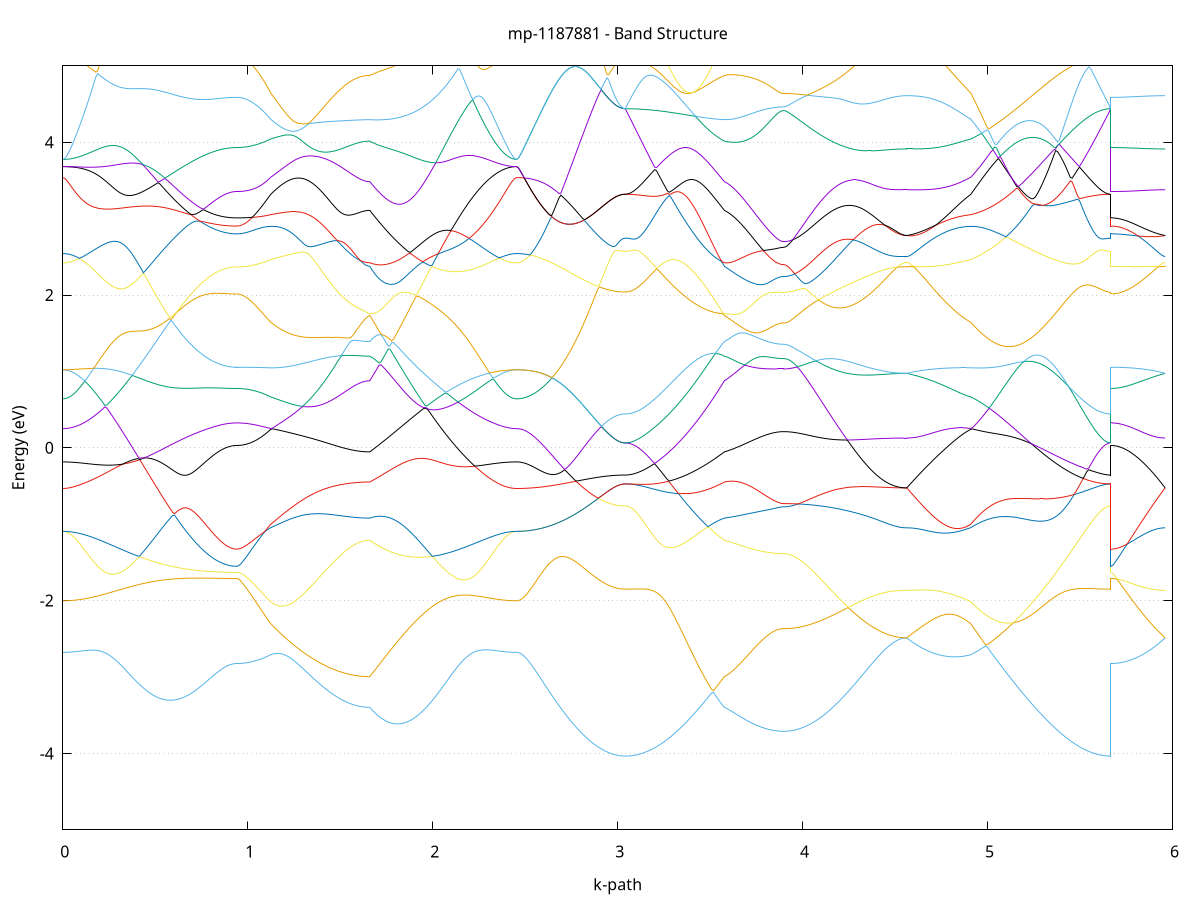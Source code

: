 set title 'mp-1187881 - Band Structure'
set xlabel 'k-path'
set ylabel 'Energy (eV)'
set grid y
set yrange [-5:5]
set terminal png size 800,600
set output 'mp-1187881_bands_gnuplot.png'
plot '-' using 1:2 with lines notitle, '-' using 1:2 with lines notitle, '-' using 1:2 with lines notitle, '-' using 1:2 with lines notitle, '-' using 1:2 with lines notitle, '-' using 1:2 with lines notitle, '-' using 1:2 with lines notitle, '-' using 1:2 with lines notitle, '-' using 1:2 with lines notitle, '-' using 1:2 with lines notitle, '-' using 1:2 with lines notitle, '-' using 1:2 with lines notitle, '-' using 1:2 with lines notitle, '-' using 1:2 with lines notitle, '-' using 1:2 with lines notitle, '-' using 1:2 with lines notitle, '-' using 1:2 with lines notitle, '-' using 1:2 with lines notitle, '-' using 1:2 with lines notitle, '-' using 1:2 with lines notitle, '-' using 1:2 with lines notitle, '-' using 1:2 with lines notitle, '-' using 1:2 with lines notitle, '-' using 1:2 with lines notitle, '-' using 1:2 with lines notitle, '-' using 1:2 with lines notitle, '-' using 1:2 with lines notitle, '-' using 1:2 with lines notitle, '-' using 1:2 with lines notitle, '-' using 1:2 with lines notitle, '-' using 1:2 with lines notitle, '-' using 1:2 with lines notitle, '-' using 1:2 with lines notitle, '-' using 1:2 with lines notitle, '-' using 1:2 with lines notitle, '-' using 1:2 with lines notitle, '-' using 1:2 with lines notitle, '-' using 1:2 with lines notitle, '-' using 1:2 with lines notitle, '-' using 1:2 with lines notitle, '-' using 1:2 with lines notitle, '-' using 1:2 with lines notitle, '-' using 1:2 with lines notitle, '-' using 1:2 with lines notitle, '-' using 1:2 with lines notitle, '-' using 1:2 with lines notitle, '-' using 1:2 with lines notitle, '-' using 1:2 with lines notitle
0.000000 -42.713452
0.009904 -42.713452
0.019809 -42.713452
0.029713 -42.713352
0.039618 -42.713252
0.049522 -42.713152
0.059426 -42.712952
0.069331 -42.712752
0.079235 -42.712552
0.089140 -42.712252
0.099044 -42.712052
0.108948 -42.711652
0.118853 -42.711352
0.128757 -42.710952
0.138662 -42.710652
0.148566 -42.710152
0.158471 -42.709752
0.168375 -42.709252
0.178279 -42.708752
0.188184 -42.708252
0.198088 -42.707752
0.207993 -42.707152
0.217897 -42.706552
0.227801 -42.705952
0.237706 -42.705352
0.247610 -42.704652
0.257515 -42.703952
0.267419 -42.703252
0.277323 -42.702552
0.287228 -42.701752
0.297132 -42.701052
0.307037 -42.700252
0.316941 -42.699452
0.326845 -42.698652
0.336750 -42.697852
0.346654 -42.696952
0.356559 -42.696152
0.366463 -42.695252
0.376368 -42.694352
0.386272 -42.693552
0.396176 -42.692652
0.406081 -42.691652
0.415985 -42.690752
0.425890 -42.689852
0.435794 -42.688952
0.445698 -42.687952
0.455603 -42.687052
0.465507 -42.686052
0.475412 -42.685152
0.485316 -42.684152
0.495220 -42.683152
0.505125 -42.682252
0.515029 -42.681252
0.524934 -42.680252
0.534838 -42.679352
0.544742 -42.678352
0.554647 -42.677452
0.564551 -42.676452
0.574456 -42.675552
0.584360 -42.674552
0.594264 -42.673652
0.604169 -42.672652
0.614073 -42.671752
0.623978 -42.670852
0.633882 -42.669952
0.643787 -42.669052
0.653691 -42.668152
0.663595 -42.667252
0.673500 -42.666452
0.683404 -42.665552
0.693309 -42.664752
0.703213 -42.663852
0.713117 -42.663052
0.723022 -42.662252
0.732926 -42.661452
0.742831 -42.660752
0.752735 -42.659952
0.762639 -42.659252
0.772544 -42.658552
0.782448 -42.657852
0.792353 -42.657152
0.802257 -42.656452
0.812161 -42.655852
0.822066 -42.655252
0.831970 -42.654652
0.841875 -42.654152
0.851779 -42.653552
0.861684 -42.653052
0.871588 -42.652652
0.881492 -42.652252
0.891397 -42.651852
0.901301 -42.651552
0.911206 -42.651252
0.921110 -42.651052
0.931014 -42.650952
0.940919 -42.650952
0.940919 -42.650952
0.950548 -42.650952
0.960177 -42.650952
0.969806 -42.650952
0.979435 -42.650952
0.989064 -42.650952
0.998693 -42.650952
1.008322 -42.650952
1.017951 -42.650952
1.027580 -42.650952
1.037209 -42.650952
1.046839 -42.650952
1.056468 -42.650952
1.066097 -42.650952
1.075726 -42.650952
1.085355 -42.650952
1.094984 -42.650952
1.104613 -42.651052
1.114242 -42.651052
1.123871 -42.651052
1.123871 -42.651052
1.133796 -42.651052
1.143722 -42.651052
1.153647 -42.651152
1.163572 -42.651152
1.173497 -42.651252
1.183423 -42.651352
1.193348 -42.651452
1.203273 -42.651652
1.213198 -42.651752
1.223124 -42.651852
1.233049 -42.651952
1.242974 -42.652152
1.252899 -42.652352
1.262824 -42.652652
1.272750 -42.652952
1.282675 -42.653252
1.292600 -42.653552
1.302525 -42.653852
1.312451 -42.654152
1.322376 -42.654452
1.332301 -42.654652
1.342226 -42.654952
1.352152 -42.655252
1.362077 -42.655452
1.372002 -42.655752
1.381927 -42.655952
1.391853 -42.656152
1.401778 -42.656352
1.411703 -42.656652
1.421628 -42.656852
1.431554 -42.657052
1.441479 -42.657252
1.451404 -42.657452
1.461329 -42.657552
1.471255 -42.657752
1.481180 -42.657952
1.491105 -42.658052
1.501030 -42.658252
1.510956 -42.658352
1.520881 -42.658552
1.530806 -42.658652
1.540731 -42.658752
1.550657 -42.658852
1.560582 -42.658952
1.570507 -42.659052
1.580432 -42.659152
1.590358 -42.659152
1.600283 -42.659252
1.610208 -42.659252
1.620133 -42.659352
1.630059 -42.659352
1.639984 -42.659352
1.649909 -42.659352
1.659834 -42.659352
1.659834 -42.659352
1.669768 -42.658252
1.679702 -42.657152
1.689635 -42.657652
1.699569 -42.658152
1.709503 -42.658752
1.719437 -42.659352
1.729370 -42.659952
1.739304 -42.660652
1.749238 -42.661352
1.759171 -42.662152
1.769105 -42.662852
1.779039 -42.663652
1.788973 -42.664552
1.798906 -42.665352
1.808840 -42.666252
1.818774 -42.667152
1.828707 -42.668152
1.838641 -42.669052
1.848575 -42.670052
1.858508 -42.671052
1.868442 -42.672052
1.878376 -42.673052
1.888310 -42.674052
1.898243 -42.675152
1.908177 -42.676152
1.918111 -42.677252
1.928044 -42.678252
1.937978 -42.679352
1.947912 -42.680352
1.957846 -42.681452
1.967779 -42.682552
1.977713 -42.683552
1.987647 -42.684652
1.997580 -42.685652
2.007514 -42.686652
2.017448 -42.687752
2.027382 -42.688752
2.037315 -42.689752
2.047249 -42.690752
2.057183 -42.691752
2.067116 -42.692652
2.077050 -42.693652
2.086984 -42.694552
2.096918 -42.695552
2.106851 -42.696452
2.116785 -42.697352
2.126719 -42.698152
2.136652 -42.699052
2.146586 -42.699852
2.156520 -42.700652
2.166454 -42.701452
2.176387 -42.702252
2.186321 -42.703052
2.196255 -42.703752
2.206188 -42.704452
2.216122 -42.705152
2.226056 -42.705752
2.235990 -42.706452
2.245923 -42.707052
2.255857 -42.707652
2.265791 -42.708152
2.275724 -42.708752
2.285658 -42.709252
2.295592 -42.709752
2.305525 -42.710152
2.315459 -42.710552
2.325393 -42.710952
2.335327 -42.711352
2.345260 -42.711652
2.355194 -42.711952
2.365128 -42.712252
2.375061 -42.712552
2.384995 -42.712752
2.394929 -42.712952
2.404863 -42.713152
2.414796 -42.713252
2.424730 -42.713352
2.434664 -42.713452
2.444597 -42.713452
2.454531 -42.713452
2.454531 -42.713452
2.464476 -42.713452
2.474421 -42.713452
2.484366 -42.713352
2.494311 -42.713352
2.504257 -42.713252
2.514202 -42.713152
2.524147 -42.713052
2.534092 -42.712852
2.544037 -42.712752
2.553982 -42.712552
2.563927 -42.712352
2.573872 -42.712152
2.583817 -42.711852
2.593762 -42.711652
2.603707 -42.711352
2.613652 -42.711052
2.623597 -42.710752
2.633542 -42.710452
2.643488 -42.710152
2.653433 -42.709752
2.663378 -42.709452
2.673323 -42.709052
2.683268 -42.708652
2.693213 -42.708252
2.703158 -42.707852
2.713103 -42.707452
2.723048 -42.707052
2.732993 -42.706552
2.742938 -42.706152
2.752883 -42.705752
2.762828 -42.705252
2.772773 -42.704752
2.782719 -42.704352
2.792664 -42.703852
2.802609 -42.703352
2.812554 -42.702952
2.822499 -42.702452
2.832444 -42.701952
2.842389 -42.701552
2.852334 -42.701052
2.862279 -42.700652
2.872224 -42.700152
2.882169 -42.699752
2.892114 -42.699352
2.902059 -42.698952
2.912004 -42.698552
2.921950 -42.698252
2.931895 -42.697852
2.941840 -42.697552
2.951785 -42.697252
2.961730 -42.696952
2.971675 -42.696752
2.981620 -42.696552
2.991565 -42.696352
3.001510 -42.696152
3.011455 -42.696052
3.021400 -42.695952
3.031345 -42.695952
3.041290 -42.695852
3.041290 -42.695852
3.051216 -42.695852
3.061141 -42.695852
3.071066 -42.695752
3.080991 -42.695652
3.090917 -42.695552
3.100842 -42.695352
3.110767 -42.695152
3.120692 -42.694952
3.130618 -42.694752
3.140543 -42.694452
3.150468 -42.694152
3.160393 -42.693852
3.170319 -42.693452
3.180244 -42.693152
3.190169 -42.692652
3.200094 -42.692252
3.210020 -42.691752
3.219945 -42.691352
3.229870 -42.690752
3.239795 -42.690252
3.249721 -42.689652
3.259646 -42.689052
3.269571 -42.688452
3.279496 -42.687852
3.289422 -42.687152
3.299347 -42.686452
3.309272 -42.685752
3.319197 -42.685052
3.329123 -42.684252
3.339048 -42.683452
3.348973 -42.682652
3.358898 -42.681852
3.368824 -42.681052
3.378749 -42.680152
3.388674 -42.679252
3.398599 -42.678352
3.408525 -42.677452
3.418450 -42.676552
3.428375 -42.675552
3.438300 -42.674552
3.448225 -42.673552
3.458151 -42.672552
3.468076 -42.671552
3.478001 -42.670552
3.487926 -42.669452
3.497852 -42.668352
3.507777 -42.667252
3.517702 -42.666252
3.527627 -42.665052
3.537553 -42.663952
3.547478 -42.662852
3.557403 -42.661752
3.567328 -42.660552
3.577254 -42.659352
3.577254 -42.659352
3.586970 -42.659052
3.596686 -42.658852
3.606402 -42.658852
3.616119 -42.659052
3.625835 -42.659352
3.635551 -42.659652
3.645267 -42.659952
3.654984 -42.660252
3.664700 -42.660552
3.674416 -42.660852
3.684132 -42.661152
3.693849 -42.661352
3.703565 -42.661652
3.713281 -42.661952
3.722997 -42.662152
3.732714 -42.662452
3.742430 -42.662652
3.752146 -42.662852
3.761862 -42.663052
3.771578 -42.663252
3.781295 -42.663452
3.791011 -42.663652
3.800727 -42.663752
3.810443 -42.663952
3.820160 -42.664052
3.829876 -42.664152
3.839592 -42.664252
3.849308 -42.664352
3.859025 -42.664452
3.868741 -42.664452
3.878457 -42.664552
3.888173 -42.664552
3.897890 -42.664552
3.897890 -42.664552
3.907820 -42.664552
3.917750 -42.664552
3.927681 -42.664452
3.937611 -42.664452
3.947541 -42.664452
3.957471 -42.664352
3.967402 -42.664252
3.977332 -42.664252
3.987262 -42.664152
3.997193 -42.664052
4.007123 -42.663952
4.017053 -42.663852
4.026983 -42.663752
4.036914 -42.663652
4.046844 -42.663452
4.056774 -42.663352
4.066705 -42.663152
4.076635 -42.663052
4.086565 -42.662852
4.096496 -42.662752
4.106426 -42.662552
4.116356 -42.662352
4.126286 -42.662152
4.136217 -42.661952
4.146147 -42.661752
4.156077 -42.661452
4.166008 -42.661252
4.175938 -42.661052
4.185868 -42.660752
4.195799 -42.660552
4.205729 -42.660252
4.215659 -42.660052
4.225589 -42.659752
4.235520 -42.659452
4.245450 -42.659252
4.255380 -42.658952
4.265311 -42.658652
4.275241 -42.658352
4.285171 -42.658052
4.295102 -42.657752
4.305032 -42.657452
4.314962 -42.657152
4.324892 -42.656852
4.334823 -42.656552
4.344753 -42.656252
4.354683 -42.655852
4.364614 -42.655552
4.374544 -42.655252
4.384474 -42.654952
4.394405 -42.654652
4.404335 -42.654352
4.414265 -42.654052
4.424195 -42.653752
4.434126 -42.653452
4.444056 -42.653152
4.453986 -42.652852
4.463917 -42.652552
4.473847 -42.652252
4.483777 -42.652052
4.493708 -42.651752
4.503638 -42.651552
4.513568 -42.651452
4.523498 -42.651252
4.533429 -42.651152
4.543359 -42.651052
4.553289 -42.650952
4.563220 -42.650952
4.563220 -42.650952
4.573098 -42.650952
4.582977 -42.650952
4.592855 -42.650952
4.602734 -42.651052
4.612613 -42.651052
4.622491 -42.651052
4.632370 -42.651152
4.642248 -42.651152
4.652127 -42.651252
4.662005 -42.651252
4.671884 -42.651252
4.681763 -42.651352
4.691641 -42.651352
4.701520 -42.651452
4.711398 -42.651452
4.721277 -42.651452
4.731155 -42.651452
4.741034 -42.651452
4.750913 -42.651452
4.760791 -42.651552
4.770670 -42.651452
4.780548 -42.651452
4.790427 -42.651452
4.800305 -42.651452
4.810184 -42.651452
4.820063 -42.651352
4.829941 -42.651352
4.839820 -42.651352
4.849698 -42.651252
4.859577 -42.651252
4.869455 -42.651152
4.879334 -42.651152
4.889213 -42.651052
4.899091 -42.651052
4.908970 -42.651052
4.908970 -42.651052
4.918943 -42.651052
4.928916 -42.651052
4.938890 -42.651052
4.948863 -42.651052
4.958836 -42.651052
4.968809 -42.651452
4.978782 -42.652052
4.988756 -42.652752
4.998729 -42.653452
5.008702 -42.654152
5.018675 -42.654852
5.028649 -42.655552
5.038622 -42.656352
5.048595 -42.657152
5.058568 -42.657852
5.068542 -42.658652
5.078515 -42.659452
5.088488 -42.660352
5.098461 -42.661152
5.108435 -42.661952
5.118408 -42.662852
5.128381 -42.663652
5.138354 -42.664552
5.148328 -42.665452
5.158301 -42.666252
5.168274 -42.667152
5.178247 -42.668052
5.188221 -42.668952
5.198194 -42.669752
5.208167 -42.670652
5.218140 -42.671552
5.228114 -42.672452
5.238087 -42.673252
5.248060 -42.674152
5.258033 -42.675052
5.268007 -42.675852
5.277980 -42.676752
5.287953 -42.677552
5.297926 -42.678352
5.307900 -42.679252
5.317873 -42.680052
5.327846 -42.680852
5.337819 -42.681552
5.347792 -42.682352
5.357766 -42.683152
5.367739 -42.683852
5.377712 -42.684552
5.387685 -42.685352
5.397659 -42.685952
5.407632 -42.686652
5.417605 -42.687352
5.427578 -42.687952
5.437552 -42.688552
5.447525 -42.689152
5.457498 -42.689752
5.467471 -42.690252
5.477445 -42.690852
5.487418 -42.691352
5.497391 -42.691852
5.507364 -42.692252
5.517338 -42.692652
5.527311 -42.693152
5.537284 -42.693452
5.547257 -42.693852
5.557231 -42.694152
5.567204 -42.694452
5.577177 -42.694752
5.587150 -42.694952
5.597124 -42.695152
5.607097 -42.695352
5.617070 -42.695552
5.627043 -42.695652
5.637017 -42.695752
5.646990 -42.695852
5.656963 -42.695852
5.666936 -42.695852
5.666936 -42.650952
5.676716 -42.650952
5.686495 -42.650952
5.696274 -42.650952
5.706054 -42.650952
5.715833 -42.650952
5.725612 -42.650952
5.735392 -42.650952
5.745171 -42.650952
5.754950 -42.650952
5.764729 -42.650952
5.774509 -42.650952
5.784288 -42.650952
5.794067 -42.650952
5.803847 -42.650952
5.813626 -42.650952
5.823405 -42.650952
5.833185 -42.650952
5.842964 -42.650952
5.852743 -42.650952
5.862523 -42.650952
5.872302 -42.650952
5.882081 -42.650952
5.891861 -42.650952
5.901640 -42.650952
5.911419 -42.650952
5.921199 -42.650952
5.930978 -42.650952
5.940757 -42.650952
5.950537 -42.650952
5.960316 -42.650952
e
0.000000 -42.634152
0.009904 -42.634152
0.019809 -42.634152
0.029713 -42.634152
0.039618 -42.634252
0.049522 -42.634252
0.059426 -42.634252
0.069331 -42.634252
0.079235 -42.634252
0.089140 -42.634252
0.099044 -42.634252
0.108948 -42.634252
0.118853 -42.634252
0.128757 -42.634252
0.138662 -42.634252
0.148566 -42.634252
0.158471 -42.634252
0.168375 -42.634252
0.178279 -42.634352
0.188184 -42.634352
0.198088 -42.634352
0.207993 -42.634352
0.217897 -42.634352
0.227801 -42.634352
0.237706 -42.634452
0.247610 -42.634452
0.257515 -42.634452
0.267419 -42.634452
0.277323 -42.634552
0.287228 -42.634552
0.297132 -42.634552
0.307037 -42.634552
0.316941 -42.634652
0.326845 -42.634652
0.336750 -42.634652
0.346654 -42.634752
0.356559 -42.634752
0.366463 -42.634852
0.376368 -42.634852
0.386272 -42.634952
0.396176 -42.634952
0.406081 -42.635052
0.415985 -42.635052
0.425890 -42.635152
0.435794 -42.635152
0.445698 -42.635252
0.455603 -42.635252
0.465507 -42.635352
0.475412 -42.635452
0.485316 -42.635552
0.495220 -42.635552
0.505125 -42.635652
0.515029 -42.635752
0.524934 -42.635852
0.534838 -42.635952
0.544742 -42.636052
0.554647 -42.636152
0.564551 -42.636252
0.574456 -42.636352
0.584360 -42.636452
0.594264 -42.636652
0.604169 -42.636752
0.614073 -42.636852
0.623978 -42.636952
0.633882 -42.637152
0.643787 -42.637252
0.653691 -42.637452
0.663595 -42.637652
0.673500 -42.637752
0.683404 -42.637952
0.693309 -42.638152
0.703213 -42.638352
0.713117 -42.638452
0.723022 -42.638652
0.732926 -42.638852
0.742831 -42.639152
0.752735 -42.639352
0.762639 -42.639552
0.772544 -42.639752
0.782448 -42.640052
0.792353 -42.640252
0.802257 -42.640552
0.812161 -42.640852
0.822066 -42.641152
0.831970 -42.641452
0.841875 -42.641752
0.851779 -42.642052
0.861684 -42.642252
0.871588 -42.642452
0.881492 -42.642652
0.891397 -42.642852
0.901301 -42.642952
0.911206 -42.643052
0.921110 -42.643152
0.931014 -42.643152
0.940919 -42.643252
0.940919 -42.643252
0.950548 -42.643252
0.960177 -42.643252
0.969806 -42.643252
0.979435 -42.643352
0.989064 -42.643452
0.998693 -42.643652
1.008322 -42.643852
1.017951 -42.644052
1.027580 -42.644252
1.037209 -42.644552
1.046839 -42.644752
1.056468 -42.645152
1.066097 -42.645452
1.075726 -42.645752
1.085355 -42.646152
1.094984 -42.646552
1.104613 -42.647052
1.114242 -42.647452
1.123871 -42.647952
1.123871 -42.647952
1.133796 -42.648352
1.143722 -42.648652
1.153647 -42.649052
1.163572 -42.649352
1.173497 -42.649752
1.183423 -42.650052
1.193348 -42.650352
1.203273 -42.650752
1.213198 -42.651052
1.223124 -42.651352
1.233049 -42.651752
1.242974 -42.652052
1.252899 -42.652252
1.262824 -42.652452
1.272750 -42.652552
1.282675 -42.652752
1.292600 -42.652852
1.302525 -42.653052
1.312451 -42.653152
1.322376 -42.653352
1.332301 -42.653452
1.342226 -42.653552
1.352152 -42.653752
1.362077 -42.653852
1.372002 -42.654052
1.381927 -42.654152
1.391853 -42.654252
1.401778 -42.654452
1.411703 -42.654552
1.421628 -42.654652
1.431554 -42.654752
1.441479 -42.654952
1.451404 -42.655052
1.461329 -42.655152
1.471255 -42.655252
1.481180 -42.655352
1.491105 -42.655452
1.501030 -42.655552
1.510956 -42.655552
1.520881 -42.655652
1.530806 -42.655752
1.540731 -42.655852
1.550657 -42.655852
1.560582 -42.655952
1.570507 -42.655952
1.580432 -42.656052
1.590358 -42.656052
1.600283 -42.656152
1.610208 -42.656152
1.620133 -42.656152
1.630059 -42.656152
1.639984 -42.656252
1.649909 -42.656252
1.659834 -42.656252
1.659834 -42.656252
1.669768 -42.656652
1.679702 -42.657052
1.689635 -42.655852
1.699569 -42.654652
1.709503 -42.653452
1.719437 -42.652252
1.729370 -42.651052
1.739304 -42.649852
1.749238 -42.648652
1.759171 -42.647452
1.769105 -42.646252
1.779039 -42.645052
1.788973 -42.643752
1.798906 -42.642552
1.808840 -42.641352
1.818774 -42.640152
1.828707 -42.638952
1.838641 -42.637752
1.848575 -42.636552
1.858508 -42.635252
1.868442 -42.634052
1.878376 -42.632952
1.888310 -42.633152
1.898243 -42.633252
1.908177 -42.633352
1.918111 -42.633552
1.928044 -42.633652
1.937978 -42.633752
1.947912 -42.633852
1.957846 -42.633852
1.967779 -42.633952
1.977713 -42.634052
1.987647 -42.634052
1.997580 -42.634152
2.007514 -42.634152
2.017448 -42.634252
2.027382 -42.634252
2.037315 -42.634252
2.047249 -42.634352
2.057183 -42.634352
2.067116 -42.634352
2.077050 -42.634352
2.086984 -42.634352
2.096918 -42.634352
2.106851 -42.634352
2.116785 -42.634352
2.126719 -42.634352
2.136652 -42.634352
2.146586 -42.634352
2.156520 -42.634352
2.166454 -42.634352
2.176387 -42.634352
2.186321 -42.634352
2.196255 -42.634352
2.206188 -42.634352
2.216122 -42.634352
2.226056 -42.634352
2.235990 -42.634352
2.245923 -42.634352
2.255857 -42.634352
2.265791 -42.634252
2.275724 -42.634252
2.285658 -42.634252
2.295592 -42.634252
2.305525 -42.634252
2.315459 -42.634252
2.325393 -42.634252
2.335327 -42.634252
2.345260 -42.634252
2.355194 -42.634252
2.365128 -42.634252
2.375061 -42.634252
2.384995 -42.634252
2.394929 -42.634252
2.404863 -42.634252
2.414796 -42.634252
2.424730 -42.634152
2.434664 -42.634152
2.444597 -42.634152
2.454531 -42.634152
2.454531 -42.634152
2.464476 -42.634252
2.474421 -42.634252
2.484366 -42.634252
2.494311 -42.634352
2.504257 -42.634452
2.514202 -42.634552
2.524147 -42.634652
2.534092 -42.634852
2.544037 -42.634952
2.553982 -42.635152
2.563927 -42.635352
2.573872 -42.635552
2.583817 -42.635852
2.593762 -42.636052
2.603707 -42.636352
2.613652 -42.636652
2.623597 -42.636952
2.633542 -42.637252
2.643488 -42.637552
2.653433 -42.637952
2.663378 -42.638252
2.673323 -42.638652
2.683268 -42.639052
2.693213 -42.639452
2.703158 -42.639852
2.713103 -42.640252
2.723048 -42.640752
2.732993 -42.641152
2.742938 -42.641652
2.752883 -42.642052
2.762828 -42.642552
2.772773 -42.642952
2.782719 -42.643452
2.792664 -42.643952
2.802609 -42.644452
2.812554 -42.644852
2.822499 -42.645352
2.832444 -42.645852
2.842389 -42.646252
2.852334 -42.646752
2.862279 -42.647152
2.872224 -42.647652
2.882169 -42.648052
2.892114 -42.648452
2.902059 -42.648852
2.912004 -42.649252
2.921950 -42.649652
2.931895 -42.649952
2.941840 -42.650352
2.951785 -42.650652
2.961730 -42.650852
2.971675 -42.651152
2.981620 -42.651352
2.991565 -42.651552
3.001510 -42.651652
3.011455 -42.651852
3.021400 -42.651852
3.031345 -42.651952
3.041290 -42.651952
3.041290 -42.651952
3.051216 -42.651952
3.061141 -42.651952
3.071066 -42.651952
3.080991 -42.651952
3.090917 -42.651952
3.100842 -42.651952
3.110767 -42.651952
3.120692 -42.651952
3.130618 -42.651952
3.140543 -42.651952
3.150468 -42.651952
3.160393 -42.651952
3.170319 -42.651952
3.180244 -42.651952
3.190169 -42.651952
3.200094 -42.651952
3.210020 -42.651952
3.219945 -42.651952
3.229870 -42.651952
3.239795 -42.651952
3.249721 -42.651952
3.259646 -42.651952
3.269571 -42.651952
3.279496 -42.651952
3.289422 -42.651952
3.299347 -42.651952
3.309272 -42.651952
3.319197 -42.651952
3.329123 -42.652052
3.339048 -42.652052
3.348973 -42.652052
3.358898 -42.652152
3.368824 -42.652152
3.378749 -42.652252
3.388674 -42.652252
3.398599 -42.652352
3.408525 -42.652452
3.418450 -42.652552
3.428375 -42.652652
3.438300 -42.652752
3.448225 -42.652852
3.458151 -42.653052
3.468076 -42.653152
3.478001 -42.653352
3.487926 -42.653552
3.497852 -42.653752
3.507777 -42.653952
3.517702 -42.654152
3.527627 -42.654452
3.537553 -42.654752
3.547478 -42.655052
3.557403 -42.655452
3.567328 -42.655852
3.577254 -42.656252
3.577254 -42.656252
3.586970 -42.656252
3.596686 -42.656152
3.606402 -42.655852
3.616119 -42.655352
3.625835 -42.654852
3.635551 -42.654252
3.645267 -42.653652
3.654984 -42.653052
3.664700 -42.652552
3.674416 -42.651952
3.684132 -42.651352
3.693849 -42.650752
3.703565 -42.650252
3.713281 -42.649752
3.722997 -42.649152
3.732714 -42.648652
3.742430 -42.648152
3.752146 -42.647752
3.761862 -42.647252
3.771578 -42.646852
3.781295 -42.646452
3.791011 -42.646052
3.800727 -42.645652
3.810443 -42.645352
3.820160 -42.645052
3.829876 -42.644752
3.839592 -42.644552
3.849308 -42.644252
3.859025 -42.644152
3.868741 -42.643952
3.878457 -42.643852
3.888173 -42.643852
3.897890 -42.643852
3.897890 -42.643852
3.907820 -42.643852
3.917750 -42.643852
3.927681 -42.643852
3.937611 -42.643752
3.947541 -42.643752
3.957471 -42.643752
3.967402 -42.643752
3.977332 -42.643752
3.987262 -42.643752
3.997193 -42.643752
4.007123 -42.643752
4.017053 -42.643752
4.026983 -42.643752
4.036914 -42.643752
4.046844 -42.643752
4.056774 -42.643752
4.066705 -42.643752
4.076635 -42.643752
4.086565 -42.643652
4.096496 -42.643652
4.106426 -42.643652
4.116356 -42.643652
4.126286 -42.643652
4.136217 -42.643652
4.146147 -42.643652
4.156077 -42.643652
4.166008 -42.643552
4.175938 -42.643552
4.185868 -42.643552
4.195799 -42.643552
4.205729 -42.643552
4.215659 -42.643552
4.225589 -42.643552
4.235520 -42.643452
4.245450 -42.643452
4.255380 -42.643452
4.265311 -42.643452
4.275241 -42.643452
4.285171 -42.643452
4.295102 -42.643452
4.305032 -42.643352
4.314962 -42.643352
4.324892 -42.643352
4.334823 -42.643352
4.344753 -42.643352
4.354683 -42.643352
4.364614 -42.643352
4.374544 -42.643252
4.384474 -42.643252
4.394405 -42.643252
4.404335 -42.643252
4.414265 -42.643252
4.424195 -42.643252
4.434126 -42.643252
4.444056 -42.643252
4.453986 -42.643252
4.463917 -42.643252
4.473847 -42.643252
4.483777 -42.643252
4.493708 -42.643252
4.503638 -42.643152
4.513568 -42.643152
4.523498 -42.643152
4.533429 -42.643152
4.543359 -42.643152
4.553289 -42.643152
4.563220 -42.643152
4.563220 -42.643152
4.573098 -42.643152
4.582977 -42.643152
4.592855 -42.643152
4.602734 -42.643152
4.612613 -42.643152
4.622491 -42.643152
4.632370 -42.643152
4.642248 -42.643252
4.652127 -42.643252
4.662005 -42.643252
4.671884 -42.643352
4.681763 -42.643352
4.691641 -42.643452
4.701520 -42.643552
4.711398 -42.643552
4.721277 -42.643652
4.731155 -42.643852
4.741034 -42.643952
4.750913 -42.644052
4.760791 -42.644252
4.770670 -42.644352
4.780548 -42.644552
4.790427 -42.644752
4.800305 -42.644952
4.810184 -42.645252
4.820063 -42.645452
4.829941 -42.645652
4.839820 -42.645952
4.849698 -42.646252
4.859577 -42.646552
4.869455 -42.646752
4.879334 -42.647052
4.889213 -42.647352
4.899091 -42.647652
4.908970 -42.647952
4.908970 -42.647952
4.918943 -42.648452
4.928916 -42.649052
4.938890 -42.649552
4.948863 -42.650152
4.958836 -42.650752
4.968809 -42.651052
4.978782 -42.651052
4.988756 -42.651152
4.998729 -42.651152
5.008702 -42.651152
5.018675 -42.651152
5.028649 -42.651152
5.038622 -42.651152
5.048595 -42.651152
5.058568 -42.651152
5.068542 -42.651252
5.078515 -42.651252
5.088488 -42.651252
5.098461 -42.651252
5.108435 -42.651252
5.118408 -42.651252
5.128381 -42.651352
5.138354 -42.651352
5.148328 -42.651352
5.158301 -42.651352
5.168274 -42.651352
5.178247 -42.651352
5.188221 -42.651452
5.198194 -42.651452
5.208167 -42.651452
5.218140 -42.651452
5.228114 -42.651452
5.238087 -42.651452
5.248060 -42.651552
5.258033 -42.651552
5.268007 -42.651552
5.277980 -42.651552
5.287953 -42.651552
5.297926 -42.651552
5.307900 -42.651652
5.317873 -42.651652
5.327846 -42.651652
5.337819 -42.651652
5.347792 -42.651652
5.357766 -42.651652
5.367739 -42.651752
5.377712 -42.651752
5.387685 -42.651752
5.397659 -42.651752
5.407632 -42.651752
5.417605 -42.651752
5.427578 -42.651752
5.437552 -42.651852
5.447525 -42.651852
5.457498 -42.651852
5.467471 -42.651852
5.477445 -42.651852
5.487418 -42.651852
5.497391 -42.651852
5.507364 -42.651852
5.517338 -42.651852
5.527311 -42.651952
5.537284 -42.651952
5.547257 -42.651952
5.557231 -42.651952
5.567204 -42.651952
5.577177 -42.651952
5.587150 -42.651952
5.597124 -42.651952
5.607097 -42.651952
5.617070 -42.651952
5.627043 -42.651952
5.637017 -42.651952
5.646990 -42.651952
5.656963 -42.651952
5.666936 -42.651952
5.666936 -42.643252
5.676716 -42.643252
5.686495 -42.643252
5.696274 -42.643252
5.706054 -42.643252
5.715833 -42.643252
5.725612 -42.643252
5.735392 -42.643252
5.745171 -42.643252
5.754950 -42.643252
5.764729 -42.643252
5.774509 -42.643252
5.784288 -42.643252
5.794067 -42.643252
5.803847 -42.643252
5.813626 -42.643252
5.823405 -42.643252
5.833185 -42.643252
5.842964 -42.643252
5.852743 -42.643252
5.862523 -42.643252
5.872302 -42.643152
5.882081 -42.643152
5.891861 -42.643152
5.901640 -42.643152
5.911419 -42.643152
5.921199 -42.643152
5.930978 -42.643152
5.940757 -42.643152
5.950537 -42.643152
5.960316 -42.643152
e
0.000000 -42.591952
0.009904 -42.592052
0.019809 -42.592052
0.029713 -42.592152
0.039618 -42.592252
0.049522 -42.592352
0.059426 -42.592552
0.069331 -42.592652
0.079235 -42.592852
0.089140 -42.593152
0.099044 -42.593352
0.108948 -42.593652
0.118853 -42.593952
0.128757 -42.594352
0.138662 -42.594752
0.148566 -42.595152
0.158471 -42.595552
0.168375 -42.595952
0.178279 -42.596452
0.188184 -42.596952
0.198088 -42.597452
0.207993 -42.597952
0.217897 -42.598552
0.227801 -42.599052
0.237706 -42.599652
0.247610 -42.600352
0.257515 -42.600952
0.267419 -42.601552
0.277323 -42.602252
0.287228 -42.602952
0.297132 -42.603652
0.307037 -42.604352
0.316941 -42.605152
0.326845 -42.605852
0.336750 -42.606652
0.346654 -42.607352
0.356559 -42.608152
0.366463 -42.608952
0.376368 -42.609752
0.386272 -42.610552
0.396176 -42.611352
0.406081 -42.612252
0.415985 -42.613052
0.425890 -42.613852
0.435794 -42.614752
0.445698 -42.615552
0.455603 -42.616452
0.465507 -42.617252
0.475412 -42.618052
0.485316 -42.618952
0.495220 -42.619752
0.505125 -42.620652
0.515029 -42.621452
0.524934 -42.622252
0.534838 -42.623152
0.544742 -42.623952
0.554647 -42.624752
0.564551 -42.625552
0.574456 -42.626352
0.584360 -42.627152
0.594264 -42.627952
0.604169 -42.628652
0.614073 -42.629452
0.623978 -42.630152
0.633882 -42.630952
0.643787 -42.631652
0.653691 -42.632352
0.663595 -42.633052
0.673500 -42.633652
0.683404 -42.634352
0.693309 -42.634952
0.703213 -42.635552
0.713117 -42.636152
0.723022 -42.636752
0.732926 -42.637252
0.742831 -42.637752
0.752735 -42.638352
0.762639 -42.638752
0.772544 -42.639252
0.782448 -42.639652
0.792353 -42.640052
0.802257 -42.640452
0.812161 -42.640752
0.822066 -42.641052
0.831970 -42.641252
0.841875 -42.641552
0.851779 -42.641752
0.861684 -42.642052
0.871588 -42.642252
0.881492 -42.642452
0.891397 -42.642652
0.901301 -42.642852
0.911206 -42.643052
0.921110 -42.643052
0.931014 -42.643152
0.940919 -42.643152
0.940919 -42.643152
0.950548 -42.643152
0.960177 -42.643152
0.969806 -42.643052
0.979435 -42.643052
0.989064 -42.642852
0.998693 -42.642752
1.008322 -42.642552
1.017951 -42.642352
1.027580 -42.642152
1.037209 -42.641952
1.046839 -42.641652
1.056468 -42.641352
1.066097 -42.641052
1.075726 -42.640652
1.085355 -42.640352
1.094984 -42.639952
1.104613 -42.639552
1.114242 -42.639052
1.123871 -42.638652
1.123871 -42.638652
1.133796 -42.638252
1.143722 -42.637952
1.153647 -42.637552
1.163572 -42.637152
1.173497 -42.636752
1.183423 -42.636352
1.193348 -42.635952
1.203273 -42.635452
1.213198 -42.635052
1.223124 -42.634652
1.233049 -42.634252
1.242974 -42.633752
1.252899 -42.633352
1.262824 -42.632952
1.272750 -42.632552
1.282675 -42.632152
1.292600 -42.631752
1.302525 -42.631252
1.312451 -42.630952
1.322376 -42.630552
1.332301 -42.630152
1.342226 -42.629752
1.352152 -42.629352
1.362077 -42.629052
1.372002 -42.628652
1.381927 -42.628352
1.391853 -42.628052
1.401778 -42.627652
1.411703 -42.627352
1.421628 -42.627052
1.431554 -42.626752
1.441479 -42.626552
1.451404 -42.626252
1.461329 -42.625952
1.471255 -42.625752
1.481180 -42.625452
1.491105 -42.625252
1.501030 -42.625052
1.510956 -42.624852
1.520881 -42.624652
1.530806 -42.624552
1.540731 -42.624352
1.550657 -42.624152
1.560582 -42.624052
1.570507 -42.623952
1.580432 -42.623852
1.590358 -42.623752
1.600283 -42.623652
1.610208 -42.623552
1.620133 -42.623552
1.630059 -42.623452
1.639984 -42.623452
1.649909 -42.623452
1.659834 -42.623452
1.659834 -42.623452
1.669768 -42.624152
1.679702 -42.624852
1.689635 -42.625452
1.699569 -42.626152
1.709503 -42.626752
1.719437 -42.627352
1.729370 -42.627852
1.739304 -42.628352
1.749238 -42.628852
1.759171 -42.629352
1.769105 -42.629752
1.779039 -42.630252
1.788973 -42.630552
1.798906 -42.630952
1.808840 -42.631252
1.818774 -42.631552
1.828707 -42.631852
1.838641 -42.632152
1.848575 -42.632352
1.858508 -42.632552
1.868442 -42.632752
1.878376 -42.632952
1.888310 -42.631752
1.898243 -42.630552
1.908177 -42.629352
1.918111 -42.628252
1.928044 -42.627052
1.937978 -42.625952
1.947912 -42.624752
1.957846 -42.623652
1.967779 -42.622552
1.977713 -42.621452
1.987647 -42.620352
1.997580 -42.619252
2.007514 -42.618152
2.017448 -42.617152
2.027382 -42.616152
2.037315 -42.615052
2.047249 -42.614052
2.057183 -42.613152
2.067116 -42.612152
2.077050 -42.611152
2.086984 -42.610252
2.096918 -42.609352
2.106851 -42.608452
2.116785 -42.607552
2.126719 -42.606652
2.136652 -42.605852
2.146586 -42.605052
2.156520 -42.604252
2.166454 -42.603452
2.176387 -42.602752
2.186321 -42.602052
2.196255 -42.601252
2.206188 -42.600652
2.216122 -42.599952
2.226056 -42.599352
2.235990 -42.598752
2.245923 -42.598152
2.255857 -42.597552
2.265791 -42.597052
2.275724 -42.596552
2.285658 -42.596052
2.295592 -42.595552
2.305525 -42.595152
2.315459 -42.594752
2.325393 -42.594352
2.335327 -42.594052
2.345260 -42.593752
2.355194 -42.593452
2.365128 -42.593152
2.375061 -42.592952
2.384995 -42.592652
2.394929 -42.592552
2.404863 -42.592352
2.414796 -42.592252
2.424730 -42.592152
2.434664 -42.592052
2.444597 -42.592052
2.454531 -42.591952
2.454531 -42.591952
2.464476 -42.591952
2.474421 -42.591952
2.484366 -42.591952
2.494311 -42.591952
2.504257 -42.591952
2.514202 -42.591952
2.524147 -42.591952
2.534092 -42.591952
2.544037 -42.591952
2.553982 -42.592052
2.563927 -42.592052
2.573872 -42.592052
2.583817 -42.592052
2.593762 -42.592052
2.603707 -42.592052
2.613652 -42.592052
2.623597 -42.592052
2.633542 -42.592052
2.643488 -42.592052
2.653433 -42.592052
2.663378 -42.592052
2.673323 -42.592052
2.683268 -42.592052
2.693213 -42.592052
2.703158 -42.592052
2.713103 -42.592052
2.723048 -42.592052
2.732993 -42.592052
2.742938 -42.592052
2.752883 -42.592052
2.762828 -42.592052
2.772773 -42.592052
2.782719 -42.592052
2.792664 -42.592052
2.802609 -42.592052
2.812554 -42.592052
2.822499 -42.592052
2.832444 -42.592052
2.842389 -42.592052
2.852334 -42.592052
2.862279 -42.592052
2.872224 -42.592052
2.882169 -42.592052
2.892114 -42.592052
2.902059 -42.592052
2.912004 -42.592052
2.921950 -42.592052
2.931895 -42.592052
2.941840 -42.592052
2.951785 -42.592052
2.961730 -42.592052
2.971675 -42.592052
2.981620 -42.592052
2.991565 -42.592052
3.001510 -42.592052
3.011455 -42.592052
3.021400 -42.592052
3.031345 -42.592052
3.041290 -42.592052
3.041290 -42.592052
3.051216 -42.592052
3.061141 -42.592152
3.071066 -42.592152
3.080991 -42.592252
3.090917 -42.592452
3.100842 -42.592552
3.110767 -42.592752
3.120692 -42.592952
3.130618 -42.593152
3.140543 -42.593452
3.150468 -42.593752
3.160393 -42.594052
3.170319 -42.594452
3.180244 -42.594752
3.190169 -42.595152
3.200094 -42.595652
3.210020 -42.596052
3.219945 -42.596552
3.229870 -42.597052
3.239795 -42.597552
3.249721 -42.598152
3.259646 -42.598652
3.269571 -42.599252
3.279496 -42.599852
3.289422 -42.600552
3.299347 -42.601152
3.309272 -42.601852
3.319197 -42.602552
3.329123 -42.603252
3.339048 -42.603952
3.348973 -42.604752
3.358898 -42.605452
3.368824 -42.606252
3.378749 -42.607052
3.388674 -42.607852
3.398599 -42.608652
3.408525 -42.609452
3.418450 -42.610252
3.428375 -42.611152
3.438300 -42.611952
3.448225 -42.612852
3.458151 -42.613652
3.468076 -42.614552
3.478001 -42.615352
3.487926 -42.616252
3.497852 -42.617052
3.507777 -42.617852
3.517702 -42.618752
3.527627 -42.619552
3.537553 -42.620352
3.547478 -42.621152
3.557403 -42.621952
3.567328 -42.622652
3.577254 -42.623452
3.577254 -42.623452
3.586970 -42.623652
3.596686 -42.623952
3.606402 -42.624252
3.616119 -42.624552
3.625835 -42.624852
3.635551 -42.625152
3.645267 -42.625352
3.654984 -42.625652
3.664700 -42.625952
3.674416 -42.626252
3.684132 -42.626452
3.693849 -42.626752
3.703565 -42.627052
3.713281 -42.627252
3.722997 -42.627552
3.732714 -42.627852
3.742430 -42.628052
3.752146 -42.628352
3.761862 -42.628552
3.771578 -42.628752
3.781295 -42.629052
3.791011 -42.629252
3.800727 -42.629452
3.810443 -42.629652
3.820160 -42.629852
3.829876 -42.629952
3.839592 -42.630152
3.849308 -42.630252
3.859025 -42.630352
3.868741 -42.630452
3.878457 -42.630552
3.888173 -42.630552
3.897890 -42.630552
3.897890 -42.630552
3.907820 -42.630552
3.917750 -42.630552
3.927681 -42.630552
3.937611 -42.630652
3.947541 -42.630652
3.957471 -42.630752
3.967402 -42.630752
3.977332 -42.630852
3.987262 -42.630852
3.997193 -42.630952
4.007123 -42.631052
4.017053 -42.631152
4.026983 -42.631252
4.036914 -42.631352
4.046844 -42.631452
4.056774 -42.631652
4.066705 -42.631752
4.076635 -42.631852
4.086565 -42.632052
4.096496 -42.632152
4.106426 -42.632352
4.116356 -42.632552
4.126286 -42.632752
4.136217 -42.632852
4.146147 -42.633052
4.156077 -42.633252
4.166008 -42.633452
4.175938 -42.633752
4.185868 -42.633952
4.195799 -42.634152
4.205729 -42.634352
4.215659 -42.634652
4.225589 -42.634852
4.235520 -42.635152
4.245450 -42.635352
4.255380 -42.635652
4.265311 -42.635852
4.275241 -42.636152
4.285171 -42.636452
4.295102 -42.636752
4.305032 -42.636952
4.314962 -42.637252
4.324892 -42.637552
4.334823 -42.637852
4.344753 -42.638152
4.354683 -42.638452
4.364614 -42.638752
4.374544 -42.639052
4.384474 -42.639352
4.394405 -42.639652
4.404335 -42.639952
4.414265 -42.640252
4.424195 -42.640552
4.434126 -42.640852
4.444056 -42.641052
4.453986 -42.641352
4.463917 -42.641652
4.473847 -42.641852
4.483777 -42.642152
4.493708 -42.642352
4.503638 -42.642552
4.513568 -42.642752
4.523498 -42.642852
4.533429 -42.643052
4.543359 -42.643152
4.553289 -42.643152
4.563220 -42.643152
4.563220 -42.643152
4.573098 -42.643152
4.582977 -42.643152
4.592855 -42.643152
4.602734 -42.643152
4.612613 -42.643052
4.622491 -42.643052
4.632370 -42.643052
4.642248 -42.642952
4.652127 -42.642852
4.662005 -42.642852
4.671884 -42.642752
4.681763 -42.642652
4.691641 -42.642552
4.701520 -42.642452
4.711398 -42.642352
4.721277 -42.642252
4.731155 -42.642052
4.741034 -42.641952
4.750913 -42.641852
4.760791 -42.641652
4.770670 -42.641552
4.780548 -42.641352
4.790427 -42.641152
4.800305 -42.641052
4.810184 -42.640852
4.820063 -42.640652
4.829941 -42.640452
4.839820 -42.640252
4.849698 -42.640052
4.859577 -42.639852
4.869455 -42.639552
4.879334 -42.639352
4.889213 -42.639152
4.899091 -42.638852
4.908970 -42.638652
4.908970 -42.638652
4.918943 -42.638152
4.928916 -42.637652
4.938890 -42.637052
4.948863 -42.636552
4.958836 -42.635952
4.968809 -42.635352
4.978782 -42.634652
4.988756 -42.634052
4.998729 -42.633352
5.008702 -42.632752
5.018675 -42.632052
5.028649 -42.631352
5.038622 -42.630552
5.048595 -42.629852
5.058568 -42.629052
5.068542 -42.628352
5.078515 -42.627552
5.088488 -42.626752
5.098461 -42.625952
5.108435 -42.625152
5.118408 -42.624352
5.128381 -42.623452
5.138354 -42.622652
5.148328 -42.621852
5.158301 -42.620952
5.168274 -42.620152
5.178247 -42.619252
5.188221 -42.618452
5.198194 -42.617552
5.208167 -42.616752
5.218140 -42.615852
5.228114 -42.615052
5.238087 -42.614152
5.248060 -42.613352
5.258033 -42.612552
5.268007 -42.611652
5.277980 -42.610852
5.287953 -42.610052
5.297926 -42.609252
5.307900 -42.608452
5.317873 -42.607652
5.327846 -42.606852
5.337819 -42.606052
5.347792 -42.605352
5.357766 -42.604552
5.367739 -42.603852
5.377712 -42.603152
5.387685 -42.602452
5.397659 -42.601752
5.407632 -42.601152
5.417605 -42.600452
5.427578 -42.599852
5.437552 -42.599252
5.447525 -42.598652
5.457498 -42.598152
5.467471 -42.597552
5.477445 -42.597052
5.487418 -42.596552
5.497391 -42.596052
5.507364 -42.595652
5.517338 -42.595252
5.527311 -42.594852
5.537284 -42.594452
5.547257 -42.594052
5.557231 -42.593752
5.567204 -42.593452
5.577177 -42.593252
5.587150 -42.592952
5.597124 -42.592752
5.607097 -42.592552
5.617070 -42.592452
5.627043 -42.592252
5.637017 -42.592152
5.646990 -42.592152
5.656963 -42.592052
5.666936 -42.592052
5.666936 -42.643152
5.676716 -42.643152
5.686495 -42.643152
5.696274 -42.643152
5.706054 -42.643152
5.715833 -42.643152
5.725612 -42.643152
5.735392 -42.643152
5.745171 -42.643152
5.754950 -42.643152
5.764729 -42.643152
5.774509 -42.643152
5.784288 -42.643152
5.794067 -42.643152
5.803847 -42.643152
5.813626 -42.643152
5.823405 -42.643152
5.833185 -42.643152
5.842964 -42.643152
5.852743 -42.643152
5.862523 -42.643152
5.872302 -42.643152
5.882081 -42.643152
5.891861 -42.643152
5.901640 -42.643152
5.911419 -42.643152
5.921199 -42.643152
5.930978 -42.643152
5.940757 -42.643152
5.950537 -42.643152
5.960316 -42.643152
e
0.000000 -23.005052
0.009904 -23.005352
0.019809 -23.006052
0.029713 -23.007052
0.039618 -23.008352
0.049522 -23.009752
0.059426 -23.011252
0.069331 -23.012852
0.079235 -23.014352
0.089140 -23.016052
0.099044 -23.017652
0.108948 -23.019352
0.118853 -23.021052
0.128757 -23.022752
0.138662 -23.024452
0.148566 -23.026152
0.158471 -23.027952
0.168375 -23.029752
0.178279 -23.031452
0.188184 -23.033252
0.198088 -23.035052
0.207993 -23.036952
0.217897 -23.038752
0.227801 -23.040652
0.237706 -23.042452
0.247610 -23.044352
0.257515 -23.046252
0.267419 -23.048152
0.277323 -23.050052
0.287228 -23.052052
0.297132 -23.053952
0.307037 -23.055852
0.316941 -23.057852
0.326845 -23.059852
0.336750 -23.061752
0.346654 -23.063752
0.356559 -23.065752
0.366463 -23.067752
0.376368 -23.069752
0.386272 -23.071652
0.396176 -23.073652
0.406081 -23.075652
0.415985 -23.077652
0.425890 -23.079652
0.435794 -23.081552
0.445698 -23.083552
0.455603 -23.085552
0.465507 -23.087452
0.475412 -23.089452
0.485316 -23.091352
0.495220 -23.093252
0.505125 -23.095152
0.515029 -23.097052
0.524934 -23.098852
0.534838 -23.100752
0.544742 -23.102552
0.554647 -23.104352
0.564551 -23.106052
0.574456 -23.107852
0.584360 -23.109552
0.594264 -23.111252
0.604169 -23.112852
0.614073 -23.114552
0.623978 -23.116052
0.633882 -23.117652
0.643787 -23.119152
0.653691 -23.120652
0.663595 -23.122152
0.673500 -23.123552
0.683404 -23.124852
0.693309 -23.126252
0.703213 -23.127452
0.713117 -23.128752
0.723022 -23.129952
0.732926 -23.131052
0.742831 -23.132152
0.752735 -23.133252
0.762639 -23.134252
0.772544 -23.135152
0.782448 -23.136152
0.792353 -23.136952
0.802257 -23.137752
0.812161 -23.138552
0.822066 -23.139252
0.831970 -23.139852
0.841875 -23.140452
0.851779 -23.140952
0.861684 -23.141452
0.871588 -23.141852
0.881492 -23.142252
0.891397 -23.142552
0.901301 -23.142852
0.911206 -23.143052
0.921110 -23.143152
0.931014 -23.143252
0.940919 -23.143252
0.940919 -23.143252
0.950548 -23.143152
0.960177 -23.142752
0.969806 -23.142052
0.979435 -23.141052
0.989064 -23.139852
0.998693 -23.138352
1.008322 -23.136552
1.017951 -23.134452
1.027580 -23.132152
1.037209 -23.129552
1.046839 -23.126752
1.056468 -23.123552
1.066097 -23.120252
1.075726 -23.116652
1.085355 -23.112752
1.094984 -23.108652
1.104613 -23.104252
1.114242 -23.099652
1.123871 -23.094752
1.123871 -23.094752
1.133796 -23.091152
1.143722 -23.087252
1.153647 -23.083352
1.163572 -23.082352
1.173497 -23.081452
1.183423 -23.080552
1.193348 -23.079452
1.203273 -23.078152
1.213198 -23.076752
1.223124 -23.075252
1.233049 -23.073552
1.242974 -23.071752
1.252899 -23.069852
1.262824 -23.067752
1.272750 -23.065552
1.282675 -23.063152
1.292600 -23.060752
1.302525 -23.058152
1.312451 -23.055352
1.322376 -23.052552
1.332301 -23.049652
1.342226 -23.046552
1.352152 -23.043352
1.362077 -23.040152
1.372002 -23.036752
1.381927 -23.033252
1.391853 -23.029752
1.401778 -23.026052
1.411703 -23.022352
1.421628 -23.018552
1.431554 -23.014752
1.441479 -23.010852
1.451404 -23.006852
1.461329 -23.002852
1.471255 -22.998752
1.481180 -22.994752
1.491105 -22.990652
1.501030 -22.986552
1.510956 -22.982452
1.520881 -22.978452
1.530806 -22.974352
1.540731 -22.970452
1.550657 -22.966552
1.560582 -22.962752
1.570507 -22.959052
1.580432 -22.955552
1.590358 -22.952152
1.600283 -22.949052
1.610208 -22.946252
1.620133 -22.943752
1.630059 -22.941652
1.639984 -22.940152
1.649909 -22.939152
1.659834 -22.938852
1.659834 -22.938852
1.669768 -22.937252
1.679702 -22.935752
1.689635 -22.934252
1.699569 -22.932952
1.709503 -22.931552
1.719437 -22.930352
1.729370 -22.929052
1.739304 -22.927852
1.749238 -22.926652
1.759171 -22.925452
1.769105 -22.924252
1.779039 -22.923052
1.788973 -22.921852
1.798906 -22.920552
1.808840 -22.919352
1.818774 -22.918052
1.828707 -22.916752
1.838641 -22.918352
1.848575 -22.922252
1.858508 -22.926052
1.868442 -22.929852
1.878376 -22.933552
1.888310 -22.937252
1.898243 -22.940852
1.908177 -22.944352
1.918111 -22.947852
1.928044 -22.951252
1.937978 -22.954552
1.947912 -22.957752
1.957846 -22.960952
1.967779 -22.964052
1.977713 -22.967052
1.987647 -22.969952
1.997580 -22.972752
2.007514 -22.975552
2.017448 -22.978152
2.027382 -22.980752
2.037315 -22.983252
2.047249 -22.985652
2.057183 -22.987952
2.067116 -22.990152
2.077050 -22.992252
2.086984 -22.994252
2.096918 -22.996152
2.106851 -22.998052
2.116785 -22.999752
2.126719 -23.001452
2.136652 -23.002952
2.146586 -23.004352
2.156520 -23.005752
2.166454 -23.006952
2.176387 -23.008152
2.186321 -23.009152
2.196255 -23.010152
2.206188 -23.010952
2.216122 -23.011752
2.226056 -23.012352
2.235990 -23.012952
2.245923 -23.013352
2.255857 -23.013752
2.265791 -23.014052
2.275724 -23.014152
2.285658 -23.014252
2.295592 -23.014252
2.305525 -23.014052
2.315459 -23.013852
2.325393 -23.013552
2.335327 -23.013152
2.345260 -23.012652
2.355194 -23.012052
2.365128 -23.011452
2.375061 -23.010752
2.384995 -23.009952
2.394929 -23.009052
2.404863 -23.008152
2.414796 -23.007352
2.424730 -23.006452
2.434664 -23.005752
2.444597 -23.005252
2.454531 -23.005052
2.454531 -23.005052
2.464476 -23.005052
2.474421 -23.005252
2.484366 -23.005352
2.494311 -23.005652
2.504257 -23.005952
2.514202 -23.006452
2.524147 -23.006852
2.534092 -23.007452
2.544037 -23.008052
2.553982 -23.008752
2.563927 -23.009452
2.573872 -23.010252
2.583817 -23.011052
2.593762 -23.011952
2.603707 -23.012852
2.613652 -23.013852
2.623597 -23.014752
2.633542 -23.015852
2.643488 -23.016852
2.653433 -23.017952
2.663378 -23.019052
2.673323 -23.020152
2.683268 -23.021352
2.693213 -23.022452
2.703158 -23.023552
2.713103 -23.024752
2.723048 -23.025852
2.732993 -23.027052
2.742938 -23.028152
2.752883 -23.029252
2.762828 -23.030352
2.772773 -23.031452
2.782719 -23.032552
2.792664 -23.033552
2.802609 -23.034552
2.812554 -23.035552
2.822499 -23.036552
2.832444 -23.037552
2.842389 -23.038452
2.852334 -23.039352
2.862279 -23.040152
2.872224 -23.040952
2.882169 -23.041752
2.892114 -23.042452
2.902059 -23.043152
2.912004 -23.043752
2.921950 -23.044352
2.931895 -23.044952
2.941840 -23.045452
2.951785 -23.045952
2.961730 -23.046352
2.971675 -23.046752
2.981620 -23.047052
2.991565 -23.047352
3.001510 -23.047552
3.011455 -23.047752
3.021400 -23.047852
3.031345 -23.047952
3.041290 -23.047952
3.041290 -23.047952
3.051216 -23.047852
3.061141 -23.047752
3.071066 -23.047452
3.080991 -23.047052
3.090917 -23.046552
3.100842 -23.045952
3.110767 -23.045252
3.120692 -23.044452
3.130618 -23.043552
3.140543 -23.042552
3.150468 -23.041352
3.160393 -23.040152
3.170319 -23.038752
3.180244 -23.037352
3.190169 -23.035852
3.200094 -23.034152
3.210020 -23.032452
3.219945 -23.030552
3.229870 -23.028652
3.239795 -23.026652
3.249721 -23.024452
3.259646 -23.022252
3.269571 -23.019952
3.279496 -23.017652
3.289422 -23.015152
3.299347 -23.012652
3.309272 -23.009952
3.319197 -23.007352
3.329123 -23.004552
3.339048 -23.001752
3.348973 -22.998952
3.358898 -22.996052
3.368824 -22.993052
3.378749 -22.990052
3.388674 -22.987052
3.398599 -22.984052
3.408525 -22.981052
3.418450 -22.978052
3.428375 -22.975052
3.438300 -22.972052
3.448225 -22.969052
3.458151 -22.966252
3.468076 -22.963352
3.478001 -22.960652
3.487926 -22.957952
3.497852 -22.955352
3.507777 -22.952952
3.517702 -22.950552
3.527627 -22.948352
3.537553 -22.946252
3.547478 -22.944152
3.557403 -22.942352
3.567328 -22.940552
3.577254 -22.938852
3.577254 -22.938852
3.586970 -22.938152
3.596686 -22.937552
3.606402 -22.936952
3.616119 -22.936452
3.625835 -22.935952
3.635551 -22.935452
3.645267 -22.935152
3.654984 -22.934852
3.664700 -22.934652
3.674416 -22.934452
3.684132 -22.934452
3.693849 -22.934552
3.703565 -22.934652
3.713281 -22.934952
3.722997 -22.935252
3.732714 -22.935652
3.742430 -22.936152
3.752146 -22.936652
3.761862 -22.937252
3.771578 -22.937852
3.781295 -22.938452
3.791011 -22.939052
3.800727 -22.939652
3.810443 -22.940252
3.820160 -22.940752
3.829876 -22.941252
3.839592 -22.941752
3.849308 -22.942052
3.859025 -22.942452
3.868741 -22.942652
3.878457 -22.942852
3.888173 -22.942952
3.897890 -22.943052
3.897890 -22.943052
3.907820 -22.943052
3.917750 -22.943052
3.927681 -22.943052
3.937611 -22.943152
3.947541 -22.943252
3.957471 -22.943452
3.967402 -22.943652
3.977332 -22.944052
3.987262 -22.944452
3.997193 -22.945152
4.007123 -22.945952
4.017053 -22.947252
4.026983 -22.948852
4.036914 -22.951152
4.046844 -22.954052
4.056774 -22.957552
4.066705 -22.961752
4.076635 -22.966352
4.086565 -22.971452
4.096496 -22.976752
4.106426 -22.982152
4.116356 -22.987752
4.126286 -22.993452
4.136217 -22.999252
4.146147 -23.004952
4.156077 -23.010652
4.166008 -23.016352
4.175938 -23.021952
4.185868 -23.027552
4.195799 -23.033152
4.205729 -23.038552
4.215659 -23.043852
4.225589 -23.049152
4.235520 -23.054352
4.245450 -23.059352
4.255380 -23.064352
4.265311 -23.069152
4.275241 -23.073852
4.285171 -23.078452
4.295102 -23.082952
4.305032 -23.087252
4.314962 -23.091452
4.324892 -23.095452
4.334823 -23.099352
4.344753 -23.103152
4.354683 -23.106752
4.364614 -23.110252
4.374544 -23.113552
4.384474 -23.116652
4.394405 -23.119652
4.404335 -23.122552
4.414265 -23.125152
4.424195 -23.127752
4.434126 -23.130052
4.444056 -23.132252
4.453986 -23.134252
4.463917 -23.136052
4.473847 -23.137752
4.483777 -23.139252
4.493708 -23.140552
4.503638 -23.141652
4.513568 -23.142652
4.523498 -23.143452
4.533429 -23.144052
4.543359 -23.144552
4.553289 -23.144752
4.563220 -23.144852
4.563220 -23.144852
4.573098 -23.144852
4.582977 -23.144752
4.592855 -23.144552
4.602734 -23.144352
4.612613 -23.144052
4.622491 -23.143752
4.632370 -23.143252
4.642248 -23.142752
4.652127 -23.142152
4.662005 -23.141452
4.671884 -23.140752
4.681763 -23.139852
4.691641 -23.138952
4.701520 -23.137852
4.711398 -23.136752
4.721277 -23.135552
4.731155 -23.134252
4.741034 -23.132752
4.750913 -23.131252
4.760791 -23.129652
4.770670 -23.127952
4.780548 -23.126152
4.790427 -23.124252
4.800305 -23.122252
4.810184 -23.120152
4.820063 -23.117952
4.829941 -23.115752
4.839820 -23.113352
4.849698 -23.110852
4.859577 -23.108352
4.869455 -23.105752
4.879334 -23.103052
4.889213 -23.100352
4.899091 -23.097552
4.908970 -23.094752
4.908970 -23.094752
4.918943 -23.089552
4.928916 -23.084052
4.938890 -23.083452
4.948863 -23.083152
4.958836 -23.082952
4.968809 -23.082652
4.978782 -23.082452
4.988756 -23.082152
4.998729 -23.081852
5.008702 -23.081552
5.018675 -23.081252
5.028649 -23.080852
5.038622 -23.080452
5.048595 -23.080152
5.058568 -23.079752
5.068542 -23.079352
5.078515 -23.078852
5.088488 -23.078452
5.098461 -23.078052
5.108435 -23.077552
5.118408 -23.077052
5.128381 -23.076552
5.138354 -23.076052
5.148328 -23.075452
5.158301 -23.074952
5.168274 -23.074352
5.178247 -23.073752
5.188221 -23.073252
5.198194 -23.072552
5.208167 -23.071952
5.218140 -23.071352
5.228114 -23.070752
5.238087 -23.070052
5.248060 -23.069352
5.258033 -23.068752
5.268007 -23.068052
5.277980 -23.067352
5.287953 -23.066652
5.297926 -23.065952
5.307900 -23.065252
5.317873 -23.064552
5.327846 -23.063852
5.337819 -23.063152
5.347792 -23.062352
5.357766 -23.061652
5.367739 -23.060952
5.377712 -23.060252
5.387685 -23.059552
5.397659 -23.058852
5.407632 -23.058252
5.417605 -23.057552
5.427578 -23.056852
5.437552 -23.056252
5.447525 -23.055652
5.457498 -23.054952
5.467471 -23.054352
5.477445 -23.053852
5.487418 -23.053252
5.497391 -23.052752
5.507364 -23.052252
5.517338 -23.051752
5.527311 -23.051252
5.537284 -23.050852
5.547257 -23.050352
5.557231 -23.050052
5.567204 -23.049652
5.577177 -23.049352
5.587150 -23.049052
5.597124 -23.048752
5.607097 -23.048552
5.617070 -23.048352
5.627043 -23.048252
5.637017 -23.048052
5.646990 -23.048052
5.656963 -23.047952
5.666936 -23.047952
5.666936 -23.143252
5.676716 -23.143252
5.686495 -23.143352
5.696274 -23.143352
5.706054 -23.143352
5.715833 -23.143352
5.725612 -23.143452
5.735392 -23.143452
5.745171 -23.143552
5.754950 -23.143652
5.764729 -23.143652
5.774509 -23.143752
5.784288 -23.143852
5.794067 -23.143952
5.803847 -23.144052
5.813626 -23.144052
5.823405 -23.144152
5.833185 -23.144252
5.842964 -23.144352
5.852743 -23.144452
5.862523 -23.144452
5.872302 -23.144552
5.882081 -23.144652
5.891861 -23.144652
5.901640 -23.144752
5.911419 -23.144752
5.921199 -23.144752
5.930978 -23.144852
5.940757 -23.144852
5.950537 -23.144852
5.960316 -23.144852
e
0.000000 -23.005052
0.009904 -23.004952
0.019809 -23.004452
0.029713 -23.003752
0.039618 -23.002752
0.049522 -23.001452
0.059426 -22.999852
0.069331 -22.997952
0.079235 -22.995852
0.089140 -22.993352
0.099044 -22.990652
0.108948 -22.987752
0.118853 -22.984452
0.128757 -22.980952
0.138662 -22.977152
0.148566 -22.973052
0.158471 -22.968752
0.168375 -22.966552
0.178279 -22.964452
0.188184 -22.962252
0.198088 -22.960052
0.207993 -22.957852
0.217897 -22.955552
0.227801 -22.953252
0.237706 -22.950952
0.247610 -22.948552
0.257515 -22.946152
0.267419 -22.943652
0.277323 -22.941152
0.287228 -22.938552
0.297132 -22.936052
0.307037 -22.933352
0.316941 -22.930752
0.326845 -22.928052
0.336750 -22.925352
0.346654 -22.922552
0.356559 -22.919752
0.366463 -22.916852
0.376368 -22.913952
0.386272 -22.911052
0.396176 -22.908152
0.406081 -22.905152
0.415985 -22.902152
0.425890 -22.899152
0.435794 -22.896052
0.445698 -22.892952
0.455603 -22.892252
0.465507 -22.894652
0.475412 -22.897052
0.485316 -22.899352
0.495220 -22.901752
0.505125 -22.903952
0.515029 -22.906252
0.524934 -22.908452
0.534838 -22.910652
0.544742 -22.912852
0.554647 -22.914952
0.564551 -22.917052
0.574456 -22.919152
0.584360 -22.921152
0.594264 -22.925052
0.604169 -22.932752
0.614073 -22.940452
0.623978 -22.948052
0.633882 -22.955552
0.643787 -22.962952
0.653691 -22.970252
0.663595 -22.977452
0.673500 -22.984452
0.683404 -22.991252
0.693309 -22.997952
0.703213 -23.004452
0.713117 -23.010752
0.723022 -23.016752
0.732926 -23.022652
0.742831 -23.028252
0.752735 -23.033652
0.762639 -23.038852
0.772544 -23.043752
0.782448 -23.048452
0.792353 -23.052852
0.802257 -23.056952
0.812161 -23.060852
0.822066 -23.064452
0.831970 -23.067852
0.841875 -23.070852
0.851779 -23.073652
0.861684 -23.076152
0.871588 -23.078352
0.881492 -23.080252
0.891397 -23.081952
0.901301 -23.083252
0.911206 -23.084252
0.921110 -23.085052
0.931014 -23.085452
0.940919 -23.085652
0.940919 -23.085652
0.950548 -23.085652
0.960177 -23.085652
0.969806 -23.085552
0.979435 -23.085552
0.989064 -23.085552
0.998693 -23.085452
1.008322 -23.085452
1.017951 -23.085352
1.027580 -23.085252
1.037209 -23.085152
1.046839 -23.085152
1.056468 -23.085052
1.066097 -23.084952
1.075726 -23.084752
1.085355 -23.084652
1.094984 -23.084552
1.104613 -23.084352
1.114242 -23.084252
1.123871 -23.084052
1.123871 -23.084052
1.133796 -23.083852
1.143722 -23.083452
1.153647 -23.082952
1.163572 -23.079152
1.173497 -23.074952
1.183423 -23.070552
1.193348 -23.066052
1.203273 -23.061352
1.213198 -23.056652
1.223124 -23.051752
1.233049 -23.046752
1.242974 -23.041552
1.252899 -23.036352
1.262824 -23.030952
1.272750 -23.025552
1.282675 -23.020052
1.292600 -23.014352
1.302525 -23.008652
1.312451 -23.002852
1.322376 -22.996952
1.332301 -22.991052
1.342226 -22.985052
1.352152 -22.978952
1.362077 -22.972852
1.372002 -22.966652
1.381927 -22.960552
1.391853 -22.954352
1.401778 -22.948052
1.411703 -22.941852
1.421628 -22.935652
1.431554 -22.929552
1.441479 -22.923352
1.451404 -22.917252
1.461329 -22.911252
1.471255 -22.908952
1.481180 -22.907952
1.491105 -22.906952
1.501030 -22.906152
1.510956 -22.905452
1.520881 -22.904852
1.530806 -22.904352
1.540731 -22.903952
1.550657 -22.903752
1.560582 -22.903652
1.570507 -22.903652
1.580432 -22.903852
1.590358 -22.904252
1.600283 -22.904652
1.610208 -22.905152
1.620133 -22.905752
1.630059 -22.906352
1.639984 -22.906752
1.649909 -22.907152
1.659834 -22.907252
1.659834 -22.907252
1.669768 -22.903452
1.679702 -22.899652
1.689635 -22.895952
1.699569 -22.892352
1.709503 -22.888752
1.719437 -22.885252
1.729370 -22.881752
1.739304 -22.878452
1.749238 -22.881052
1.759171 -22.885352
1.769105 -22.889552
1.779039 -22.893852
1.788973 -22.898052
1.798906 -22.902152
1.808840 -22.906252
1.818774 -22.910352
1.828707 -22.914352
1.838641 -22.915452
1.848575 -22.914152
1.858508 -22.912752
1.868442 -22.911252
1.878376 -22.909852
1.888310 -22.908352
1.898243 -22.906752
1.908177 -22.905152
1.918111 -22.903552
1.928044 -22.901852
1.937978 -22.900152
1.947912 -22.898452
1.957846 -22.896652
1.967779 -22.894752
1.977713 -22.892852
1.987647 -22.890952
1.997580 -22.889052
2.007514 -22.887052
2.017448 -22.886852
2.027382 -22.891752
2.037315 -22.896552
2.047249 -22.901352
2.057183 -22.905952
2.067116 -22.910552
2.077050 -22.915052
2.086984 -22.919452
2.096918 -22.923752
2.106851 -22.928052
2.116785 -22.932152
2.126719 -22.936152
2.136652 -22.940152
2.146586 -22.943952
2.156520 -22.947752
2.166454 -22.951352
2.176387 -22.954852
2.186321 -22.958252
2.196255 -22.961552
2.206188 -22.964752
2.216122 -22.967852
2.226056 -22.970852
2.235990 -22.973652
2.245923 -22.976452
2.255857 -22.979052
2.265791 -22.981552
2.275724 -22.983952
2.285658 -22.986152
2.295592 -22.988352
2.305525 -22.990352
2.315459 -22.992252
2.325393 -22.993952
2.335327 -22.995552
2.345260 -22.997052
2.355194 -22.998452
2.365128 -22.999752
2.375061 -23.000852
2.384995 -23.001852
2.394929 -23.002652
2.404863 -23.003352
2.414796 -23.003952
2.424730 -23.004452
2.434664 -23.004752
2.444597 -23.004952
2.454531 -23.005052
2.454531 -23.005052
2.464476 -23.005052
2.474421 -23.005252
2.484366 -23.005352
2.494311 -23.005652
2.504257 -23.005952
2.514202 -23.006452
2.524147 -23.006852
2.534092 -23.007452
2.544037 -23.008052
2.553982 -23.008752
2.563927 -23.009452
2.573872 -23.010252
2.583817 -23.011052
2.593762 -23.011952
2.603707 -23.012852
2.613652 -23.013852
2.623597 -23.014752
2.633542 -23.015852
2.643488 -23.016852
2.653433 -23.017952
2.663378 -23.019052
2.673323 -23.020152
2.683268 -23.021352
2.693213 -23.022452
2.703158 -23.023552
2.713103 -23.024752
2.723048 -23.025852
2.732993 -23.027052
2.742938 -23.028152
2.752883 -23.029252
2.762828 -23.030352
2.772773 -23.031452
2.782719 -23.032552
2.792664 -23.033552
2.802609 -23.034552
2.812554 -23.035552
2.822499 -23.036552
2.832444 -23.037552
2.842389 -23.038452
2.852334 -23.039352
2.862279 -23.040152
2.872224 -23.040952
2.882169 -23.041752
2.892114 -23.042452
2.902059 -23.043152
2.912004 -23.043752
2.921950 -23.044352
2.931895 -23.044952
2.941840 -23.045452
2.951785 -23.045952
2.961730 -23.046352
2.971675 -23.046752
2.981620 -23.047052
2.991565 -23.047352
3.001510 -23.047552
3.011455 -23.047752
3.021400 -23.047852
3.031345 -23.047952
3.041290 -23.047952
3.041290 -23.047952
3.051216 -23.047852
3.061141 -23.047652
3.071066 -23.047352
3.080991 -23.046952
3.090917 -23.046452
3.100842 -23.045752
3.110767 -23.045052
3.120692 -23.044152
3.130618 -23.043052
3.140543 -23.041952
3.150468 -23.040752
3.160393 -23.039352
3.170319 -23.037952
3.180244 -23.036352
3.190169 -23.034652
3.200094 -23.032852
3.210020 -23.030952
3.219945 -23.028852
3.229870 -23.026752
3.239795 -23.024552
3.249721 -23.022252
3.259646 -23.019752
3.269571 -23.017252
3.279496 -23.014652
3.289422 -23.011952
3.299347 -23.009052
3.309272 -23.006152
3.319197 -23.003252
3.329123 -23.000152
3.339048 -22.996952
3.348973 -22.993752
3.358898 -22.990452
3.368824 -22.987052
3.378749 -22.983652
3.388674 -22.980152
3.398599 -22.976552
3.408525 -22.972952
3.418450 -22.969252
3.428375 -22.965552
3.438300 -22.961752
3.448225 -22.957952
3.458151 -22.954152
3.468076 -22.950252
3.478001 -22.946352
3.487926 -22.942452
3.497852 -22.938552
3.507777 -22.934552
3.517702 -22.930652
3.527627 -22.926652
3.537553 -22.922752
3.547478 -22.918852
3.557403 -22.914952
3.567328 -22.911052
3.577254 -22.907252
3.577254 -22.907252
3.586970 -22.905652
3.596686 -22.904152
3.606402 -22.902552
3.616119 -22.900952
3.625835 -22.899352
3.635551 -22.897652
3.645267 -22.895952
3.654984 -22.894352
3.664700 -22.892652
3.674416 -22.890952
3.684132 -22.889152
3.693849 -22.887452
3.703565 -22.885752
3.713281 -22.884052
3.722997 -22.882352
3.732714 -22.880752
3.742430 -22.879052
3.752146 -22.877452
3.761862 -22.875852
3.771578 -22.874352
3.781295 -22.872852
3.791011 -22.871952
3.800727 -22.871652
3.810443 -22.871352
3.820160 -22.870952
3.829876 -22.870652
3.839592 -22.870352
3.849308 -22.870052
3.859025 -22.869752
3.868741 -22.869552
3.878457 -22.869352
3.888173 -22.869252
3.897890 -22.869252
3.897890 -22.869252
3.907820 -22.869652
3.917750 -22.870952
3.927681 -22.872952
3.937611 -22.875652
3.947541 -22.878952
3.957471 -22.882752
3.967402 -22.886952
3.977332 -22.891352
3.987262 -22.895952
3.997193 -22.900652
4.007123 -22.905152
4.017053 -22.909552
4.026983 -22.913552
4.036914 -22.917152
4.046844 -22.920052
4.056774 -22.922352
4.066705 -22.924052
4.076635 -22.925252
4.086565 -22.929352
4.096496 -22.934452
4.106426 -22.939652
4.116356 -22.944752
4.126286 -22.949952
4.136217 -22.955052
4.146147 -22.960152
4.156077 -22.965152
4.166008 -22.970252
4.175938 -22.975152
4.185868 -22.980052
4.195799 -22.984952
4.205729 -22.989752
4.215659 -22.994452
4.225589 -22.999052
4.235520 -23.003652
4.245450 -23.008052
4.255380 -23.012452
4.265311 -23.016652
4.275241 -23.020852
4.285171 -23.024852
4.295102 -23.028852
4.305032 -23.032652
4.314962 -23.036352
4.324892 -23.039952
4.334823 -23.043352
4.344753 -23.046752
4.354683 -23.049952
4.364614 -23.052952
4.374544 -23.055952
4.384474 -23.058752
4.394405 -23.061352
4.404335 -23.063952
4.414265 -23.066252
4.424195 -23.068552
4.434126 -23.070552
4.444056 -23.072552
4.453986 -23.074352
4.463917 -23.075952
4.473847 -23.077452
4.483777 -23.078752
4.493708 -23.079952
4.503638 -23.080952
4.513568 -23.081852
4.523498 -23.082552
4.533429 -23.083052
4.543359 -23.083452
4.553289 -23.083752
4.563220 -23.083752
4.563220 -23.083752
4.573098 -23.083752
4.582977 -23.083752
4.592855 -23.083652
4.602734 -23.083552
4.612613 -23.083452
4.622491 -23.083352
4.632370 -23.083152
4.642248 -23.083052
4.652127 -23.082852
4.662005 -23.082752
4.671884 -23.082652
4.681763 -23.082452
4.691641 -23.082352
4.701520 -23.082252
4.711398 -23.082152
4.721277 -23.082152
4.731155 -23.082052
4.741034 -23.082052
4.750913 -23.082052
4.760791 -23.082052
4.770670 -23.082152
4.780548 -23.082152
4.790427 -23.082252
4.800305 -23.082352
4.810184 -23.082552
4.820063 -23.082652
4.829941 -23.082852
4.839820 -23.083052
4.849698 -23.083152
4.859577 -23.083352
4.869455 -23.083552
4.879334 -23.083752
4.889213 -23.083952
4.899091 -23.084052
4.908970 -23.084052
4.908970 -23.084052
4.918943 -23.083852
4.928916 -23.083652
4.938890 -23.078352
4.948863 -23.072352
4.958836 -23.066252
4.968809 -23.059852
4.978782 -23.053252
4.988756 -23.046452
4.998729 -23.039452
5.008702 -23.032252
5.018675 -23.024952
5.028649 -23.017452
5.038622 -23.009752
5.048595 -23.001952
5.058568 -22.994052
5.068542 -22.985952
5.078515 -22.977752
5.088488 -22.969452
5.098461 -22.961052
5.108435 -22.952552
5.118408 -22.944052
5.128381 -22.935352
5.138354 -22.926752
5.148328 -22.918052
5.158301 -22.914552
5.168274 -22.912752
5.178247 -22.910852
5.188221 -22.909052
5.198194 -22.907152
5.208167 -22.905252
5.218140 -22.903352
5.228114 -22.901452
5.238087 -22.899552
5.248060 -22.897652
5.258033 -22.895752
5.268007 -22.893852
5.277980 -22.891952
5.287953 -22.894952
5.297926 -22.900652
5.307900 -22.906452
5.317873 -22.912352
5.327846 -22.918352
5.337819 -22.924352
5.347792 -22.930352
5.357766 -22.936352
5.367739 -22.942352
5.377712 -22.948352
5.387685 -22.954252
5.397659 -22.960052
5.407632 -22.965752
5.417605 -22.971352
5.427578 -22.976852
5.437552 -22.982152
5.447525 -22.987352
5.457498 -22.992452
5.467471 -22.997352
5.477445 -23.001952
5.487418 -23.006452
5.497391 -23.010752
5.507364 -23.014852
5.517338 -23.018752
5.527311 -23.022452
5.537284 -23.025852
5.547257 -23.029052
5.557231 -23.032052
5.567204 -23.034752
5.577177 -23.037252
5.587150 -23.039452
5.597124 -23.041452
5.607097 -23.043152
5.617070 -23.044652
5.627043 -23.045852
5.637017 -23.046752
5.646990 -23.047352
5.656963 -23.047752
5.666936 -23.047952
5.666936 -23.085652
5.676716 -23.085652
5.686495 -23.085552
5.696274 -23.085552
5.706054 -23.085552
5.715833 -23.085452
5.725612 -23.085452
5.735392 -23.085352
5.745171 -23.085352
5.754950 -23.085252
5.764729 -23.085152
5.774509 -23.085052
5.784288 -23.084952
5.794067 -23.084852
5.803847 -23.084752
5.813626 -23.084652
5.823405 -23.084552
5.833185 -23.084552
5.842964 -23.084452
5.852743 -23.084352
5.862523 -23.084252
5.872302 -23.084152
5.882081 -23.084052
5.891861 -23.084052
5.901640 -23.083952
5.911419 -23.083952
5.921199 -23.083852
5.930978 -23.083852
5.940757 -23.083852
5.950537 -23.083752
5.960316 -23.083752
e
0.000000 -22.993752
0.009904 -22.993552
0.019809 -22.992752
0.029713 -22.991652
0.039618 -22.990352
0.049522 -22.988852
0.059426 -22.987252
0.069331 -22.985652
0.079235 -22.983852
0.089140 -22.982152
0.099044 -22.980352
0.108948 -22.978452
0.118853 -22.976552
0.128757 -22.974652
0.138662 -22.972652
0.148566 -22.970652
0.158471 -22.968552
0.168375 -22.964152
0.178279 -22.959352
0.188184 -22.954252
0.198088 -22.948952
0.207993 -22.943452
0.217897 -22.937652
0.227801 -22.931652
0.237706 -22.925452
0.247610 -22.918952
0.257515 -22.912352
0.267419 -22.905452
0.277323 -22.898452
0.287228 -22.891252
0.297132 -22.883852
0.307037 -22.876252
0.316941 -22.868552
0.326845 -22.860652
0.336750 -22.862452
0.346654 -22.865052
0.356559 -22.867552
0.366463 -22.870052
0.376368 -22.872552
0.386272 -22.875052
0.396176 -22.877552
0.406081 -22.880052
0.415985 -22.882552
0.425890 -22.884952
0.435794 -22.887452
0.445698 -22.889852
0.455603 -22.889852
0.465507 -22.886652
0.475412 -22.883452
0.485316 -22.880252
0.495220 -22.877052
0.505125 -22.873852
0.515029 -22.870552
0.524934 -22.873152
0.534838 -22.880052
0.544742 -22.887152
0.554647 -22.894452
0.564551 -22.901952
0.574456 -22.909652
0.584360 -22.917352
0.594264 -22.923152
0.604169 -22.925052
0.614073 -22.926952
0.623978 -22.928852
0.633882 -22.930652
0.643787 -22.932352
0.653691 -22.934052
0.663595 -22.935752
0.673500 -22.937352
0.683404 -22.938952
0.693309 -22.940452
0.703213 -22.941952
0.713117 -22.943352
0.723022 -22.944652
0.732926 -22.945952
0.742831 -22.947252
0.752735 -22.948452
0.762639 -22.949552
0.772544 -22.950652
0.782448 -22.951652
0.792353 -22.952652
0.802257 -22.953552
0.812161 -22.954352
0.822066 -22.955152
0.831970 -22.955852
0.841875 -22.956552
0.851779 -22.957152
0.861684 -22.957652
0.871588 -22.958152
0.881492 -22.958552
0.891397 -22.958852
0.901301 -22.959152
0.911206 -22.959352
0.921110 -22.959552
0.931014 -22.959652
0.940919 -22.959652
0.940919 -22.959652
0.950548 -22.959652
0.960177 -22.959552
0.969806 -22.959452
0.979435 -22.959252
0.989064 -22.959052
0.998693 -22.958752
1.008322 -22.958452
1.017951 -22.958052
1.027580 -22.957652
1.037209 -22.957152
1.046839 -22.956652
1.056468 -22.956052
1.066097 -22.955452
1.075726 -22.954752
1.085355 -22.954052
1.094984 -22.953252
1.104613 -22.952452
1.114242 -22.951652
1.123871 -22.950752
1.123871 -22.950752
1.133796 -22.950052
1.143722 -22.949252
1.153647 -22.948452
1.163572 -22.947652
1.173497 -22.946752
1.183423 -22.945752
1.193348 -22.944852
1.203273 -22.943752
1.213198 -22.942752
1.223124 -22.941552
1.233049 -22.940452
1.242974 -22.939252
1.252899 -22.938052
1.262824 -22.936752
1.272750 -22.935452
1.282675 -22.934152
1.292600 -22.932852
1.302525 -22.931452
1.312451 -22.930152
1.322376 -22.928752
1.332301 -22.927352
1.342226 -22.925952
1.352152 -22.924552
1.362077 -22.923052
1.372002 -22.921652
1.381927 -22.920252
1.391853 -22.918852
1.401778 -22.917552
1.411703 -22.916152
1.421628 -22.914852
1.431554 -22.913552
1.441479 -22.912352
1.451404 -22.911152
1.461329 -22.909952
1.471255 -22.905352
1.481180 -22.899552
1.491105 -22.893952
1.501030 -22.888452
1.510956 -22.883152
1.520881 -22.878052
1.530806 -22.873152
1.540731 -22.868552
1.550657 -22.864352
1.560582 -22.860352
1.570507 -22.856752
1.580432 -22.853452
1.590358 -22.850652
1.600283 -22.848152
1.610208 -22.846052
1.620133 -22.844352
1.630059 -22.843052
1.639984 -22.842052
1.649909 -22.841552
1.659834 -22.841352
1.659834 -22.841352
1.669768 -22.845752
1.679702 -22.850252
1.689635 -22.854652
1.699569 -22.859152
1.709503 -22.863552
1.719437 -22.867952
1.729370 -22.872352
1.739304 -22.876652
1.749238 -22.875152
1.759171 -22.871952
1.769105 -22.868852
1.779039 -22.865852
1.788973 -22.862952
1.798906 -22.860152
1.808840 -22.857452
1.818774 -22.854852
1.828707 -22.852352
1.838641 -22.849952
1.848575 -22.847652
1.858508 -22.845452
1.868442 -22.843252
1.878376 -22.841252
1.888310 -22.839352
1.898243 -22.837452
1.908177 -22.835652
1.918111 -22.834152
1.928044 -22.839652
1.937978 -22.845152
1.947912 -22.850552
1.957846 -22.855952
1.967779 -22.861252
1.977713 -22.866452
1.987647 -22.871652
1.997580 -22.876752
2.007514 -22.881852
2.017448 -22.884952
2.027382 -22.882852
2.037315 -22.880752
2.047249 -22.878652
2.057183 -22.877352
2.067116 -22.881352
2.077050 -22.885352
2.086984 -22.889352
2.096918 -22.893252
2.106851 -22.897152
2.116785 -22.901052
2.126719 -22.904852
2.136652 -22.908652
2.146586 -22.912352
2.156520 -22.916052
2.166454 -22.919752
2.176387 -22.923352
2.186321 -22.926852
2.196255 -22.930352
2.206188 -22.933852
2.216122 -22.937252
2.226056 -22.940552
2.235990 -22.943852
2.245923 -22.947052
2.255857 -22.950252
2.265791 -22.953352
2.275724 -22.956352
2.285658 -22.959352
2.295592 -22.962252
2.305525 -22.965052
2.315459 -22.967852
2.325393 -22.970452
2.335327 -22.973052
2.345260 -22.975552
2.355194 -22.977952
2.365128 -22.980252
2.375061 -22.982552
2.384995 -22.984652
2.394929 -22.986652
2.404863 -22.988452
2.414796 -22.990152
2.424730 -22.991552
2.434664 -22.992752
2.444597 -22.993552
2.454531 -22.993752
2.454531 -22.993752
2.464476 -22.993752
2.474421 -22.993552
2.484366 -22.993152
2.494311 -22.992652
2.504257 -22.992052
2.514202 -22.991252
2.524147 -22.990352
2.534092 -22.989252
2.544037 -22.988152
2.553982 -22.986752
2.563927 -22.985352
2.573872 -22.983752
2.583817 -22.982052
2.593762 -22.980152
2.603707 -22.978152
2.613652 -22.976052
2.623597 -22.973752
2.633542 -22.971452
2.643488 -22.968952
2.653433 -22.966352
2.663378 -22.963652
2.673323 -22.960752
2.683268 -22.957852
2.693213 -22.954752
2.703158 -22.951652
2.713103 -22.948352
2.723048 -22.944952
2.732993 -22.941552
2.742938 -22.938052
2.752883 -22.934352
2.762828 -22.930652
2.772773 -22.926952
2.782719 -22.923052
2.792664 -22.919152
2.802609 -22.915252
2.812554 -22.911252
2.822499 -22.907152
2.832444 -22.903052
2.842389 -22.898952
2.852334 -22.894852
2.862279 -22.890752
2.872224 -22.886752
2.882169 -22.882652
2.892114 -22.878652
2.902059 -22.874752
2.912004 -22.870852
2.921950 -22.867052
2.931895 -22.863452
2.941840 -22.859952
2.951785 -22.856752
2.961730 -22.853652
2.971675 -22.850852
2.981620 -22.848252
2.991565 -22.846052
3.001510 -22.844152
3.011455 -22.842652
3.021400 -22.841552
3.031345 -22.840952
3.041290 -22.840652
3.041290 -22.840652
3.051216 -22.840752
3.061141 -22.840852
3.071066 -22.841152
3.080991 -22.841452
3.090917 -22.841952
3.100842 -22.842452
3.110767 -22.843052
3.120692 -22.843752
3.130618 -22.844452
3.140543 -22.845352
3.150468 -22.846152
3.160393 -22.847152
3.170319 -22.848152
3.180244 -22.849152
3.190169 -22.850152
3.200094 -22.851252
3.210020 -22.852352
3.219945 -22.853452
3.229870 -22.854552
3.239795 -22.855652
3.249721 -22.856752
3.259646 -22.857852
3.269571 -22.858852
3.279496 -22.859852
3.289422 -22.860952
3.299347 -22.861852
3.309272 -22.862752
3.319197 -22.863652
3.329123 -22.864452
3.339048 -22.865152
3.348973 -22.865852
3.358898 -22.866452
3.368824 -22.866952
3.378749 -22.867352
3.388674 -22.867652
3.398599 -22.867752
3.408525 -22.867852
3.418450 -22.867752
3.428375 -22.867452
3.438300 -22.867052
3.448225 -22.866452
3.458151 -22.865752
3.468076 -22.864752
3.478001 -22.863552
3.487926 -22.862152
3.497852 -22.860452
3.507777 -22.858652
3.517702 -22.856452
3.527627 -22.854052
3.537553 -22.851452
3.547478 -22.848552
3.557403 -22.845452
3.567328 -22.842052
3.577254 -22.841352
3.577254 -22.841352
3.586970 -22.844152
3.596686 -22.847252
3.606402 -22.850252
3.616119 -22.853152
3.625835 -22.855852
3.635551 -22.858352
3.645267 -22.860652
3.654984 -22.862752
3.664700 -22.864652
3.674416 -22.866352
3.684132 -22.867752
3.693849 -22.869052
3.703565 -22.870052
3.713281 -22.870952
3.722997 -22.871552
3.732714 -22.872052
3.742430 -22.872352
3.752146 -22.872452
3.761862 -22.872552
3.771578 -22.872452
3.781295 -22.872252
3.791011 -22.871452
3.800727 -22.870152
3.810443 -22.868952
3.820160 -22.867752
3.829876 -22.866752
3.839592 -22.865852
3.849308 -22.865052
3.859025 -22.864352
3.868741 -22.863852
3.878457 -22.863452
3.888173 -22.863152
3.897890 -22.863152
3.897890 -22.863152
3.907820 -22.863352
3.917750 -22.864252
3.927681 -22.865552
3.937611 -22.867452
3.947541 -22.869752
3.957471 -22.872452
3.967402 -22.875552
3.977332 -22.879052
3.987262 -22.882752
3.997193 -22.886752
4.007123 -22.890952
4.017053 -22.895352
4.026983 -22.899852
4.036914 -22.904552
4.046844 -22.909352
4.056774 -22.914252
4.066705 -22.919252
4.076635 -22.924252
4.086565 -22.926052
4.096496 -22.926552
4.106426 -22.926852
4.116356 -22.926952
4.126286 -22.926952
4.136217 -22.926752
4.146147 -22.926552
4.156077 -22.926252
4.166008 -22.925952
4.175938 -22.925552
4.185868 -22.925152
4.195799 -22.924652
4.205729 -22.924152
4.215659 -22.923752
4.225589 -22.923152
4.235520 -22.922652
4.245450 -22.922152
4.255380 -22.921552
4.265311 -22.921052
4.275241 -22.920452
4.285171 -22.919952
4.295102 -22.919352
4.305032 -22.918852
4.314962 -22.918252
4.324892 -22.917752
4.334823 -22.917252
4.344753 -22.916752
4.354683 -22.916252
4.364614 -22.915752
4.374544 -22.915252
4.384474 -22.914752
4.394405 -22.914352
4.404335 -22.913952
4.414265 -22.913552
4.424195 -22.913152
4.434126 -22.912752
4.444056 -22.912452
4.453986 -22.912152
4.463917 -22.911852
4.473847 -22.911552
4.483777 -22.911352
4.493708 -22.911152
4.503638 -22.910952
4.513568 -22.910752
4.523498 -22.910652
4.533429 -22.910552
4.543359 -22.910452
4.553289 -22.910452
4.563220 -22.910452
4.563220 -22.910452
4.573098 -22.913052
4.582977 -22.915652
4.592855 -22.918152
4.602734 -22.920552
4.612613 -22.922952
4.622491 -22.925252
4.632370 -22.927452
4.642248 -22.929552
4.652127 -22.931552
4.662005 -22.933552
4.671884 -22.935452
4.681763 -22.937152
4.691641 -22.938852
4.701520 -22.940452
4.711398 -22.941952
4.721277 -22.943352
4.731155 -22.944652
4.741034 -22.945852
4.750913 -22.946852
4.760791 -22.947852
4.770670 -22.948752
4.780548 -22.949552
4.790427 -22.950252
4.800305 -22.950752
4.810184 -22.951252
4.820063 -22.951652
4.829941 -22.951952
4.839820 -22.952052
4.849698 -22.952152
4.859577 -22.952152
4.869455 -22.952052
4.879334 -22.951852
4.889213 -22.951552
4.899091 -22.951152
4.908970 -22.950752
4.908970 -22.950752
4.918943 -22.949752
4.928916 -22.948752
4.938890 -22.947652
4.948863 -22.946552
4.958836 -22.945352
4.968809 -22.944152
4.978782 -22.942952
4.988756 -22.941652
4.998729 -22.940352
5.008702 -22.938952
5.018675 -22.937552
5.028649 -22.936052
5.038622 -22.934652
5.048595 -22.933152
5.058568 -22.931552
5.068542 -22.929952
5.078515 -22.928352
5.088488 -22.926752
5.098461 -22.925052
5.108435 -22.923352
5.118408 -22.921652
5.128381 -22.919852
5.138354 -22.918152
5.148328 -22.916352
5.158301 -22.909352
5.168274 -22.900552
5.178247 -22.891852
5.188221 -22.883152
5.198194 -22.874452
5.208167 -22.865752
5.218140 -22.859752
5.228114 -22.864152
5.238087 -22.868752
5.248060 -22.873652
5.258033 -22.878652
5.268007 -22.883952
5.277980 -22.889352
5.287953 -22.890052
5.297926 -22.888152
5.307900 -22.886252
5.317873 -22.884352
5.327846 -22.882452
5.337819 -22.880552
5.347792 -22.878652
5.357766 -22.876852
5.367739 -22.875052
5.377712 -22.873152
5.387685 -22.871452
5.397659 -22.869652
5.407632 -22.867852
5.417605 -22.866152
5.427578 -22.864452
5.437552 -22.862852
5.447525 -22.861252
5.457498 -22.859652
5.467471 -22.858052
5.477445 -22.856552
5.487418 -22.855152
5.497391 -22.853752
5.507364 -22.852352
5.517338 -22.851052
5.527311 -22.849852
5.537284 -22.848652
5.547257 -22.847552
5.557231 -22.846552
5.567204 -22.845552
5.577177 -22.844652
5.587150 -22.843852
5.597124 -22.843152
5.607097 -22.842452
5.617070 -22.841952
5.627043 -22.841452
5.637017 -22.841152
5.646990 -22.840852
5.656963 -22.840752
5.666936 -22.840652
5.666936 -22.959652
5.676716 -22.959652
5.686495 -22.959452
5.696274 -22.959152
5.706054 -22.958752
5.715833 -22.958252
5.725612 -22.957652
5.735392 -22.956852
5.745171 -22.956052
5.754950 -22.955052
5.764729 -22.953952
5.774509 -22.952752
5.784288 -22.951452
5.794067 -22.950052
5.803847 -22.948552
5.813626 -22.946852
5.823405 -22.945152
5.833185 -22.943252
5.842964 -22.941352
5.852743 -22.939252
5.862523 -22.937152
5.872302 -22.934852
5.882081 -22.932552
5.891861 -22.930052
5.901640 -22.927552
5.911419 -22.924952
5.921199 -22.922152
5.930978 -22.919352
5.940757 -22.916452
5.950537 -22.913452
5.960316 -22.910452
e
0.000000 -22.802952
0.009904 -22.802952
0.019809 -22.803252
0.029713 -22.803652
0.039618 -22.804152
0.049522 -22.804852
0.059426 -22.805652
0.069331 -22.806652
0.079235 -22.807752
0.089140 -22.809052
0.099044 -22.810352
0.108948 -22.811852
0.118853 -22.813352
0.128757 -22.815052
0.138662 -22.816752
0.148566 -22.818652
0.158471 -22.820552
0.168375 -22.822552
0.178279 -22.824552
0.188184 -22.826652
0.198088 -22.828852
0.207993 -22.831052
0.217897 -22.833252
0.227801 -22.835552
0.237706 -22.837952
0.247610 -22.840252
0.257515 -22.842652
0.267419 -22.845052
0.277323 -22.847552
0.287228 -22.849952
0.297132 -22.852452
0.307037 -22.854952
0.316941 -22.857452
0.326845 -22.859952
0.336750 -22.852652
0.346654 -22.844452
0.356559 -22.836152
0.366463 -22.827652
0.376368 -22.822252
0.386272 -22.823552
0.396176 -22.824952
0.406081 -22.826552
0.415985 -22.828352
0.425890 -22.830452
0.435794 -22.832752
0.445698 -22.835352
0.455603 -22.838352
0.465507 -22.841752
0.475412 -22.845752
0.485316 -22.850152
0.495220 -22.855152
0.505125 -22.860752
0.515029 -22.866752
0.524934 -22.867352
0.534838 -22.864052
0.544742 -22.860752
0.554647 -22.857452
0.564551 -22.854152
0.574456 -22.850852
0.584360 -22.847552
0.594264 -22.844252
0.604169 -22.840952
0.614073 -22.837652
0.623978 -22.834352
0.633882 -22.831052
0.643787 -22.827852
0.653691 -22.824552
0.663595 -22.821352
0.673500 -22.818152
0.683404 -22.815052
0.693309 -22.811852
0.703213 -22.808852
0.713117 -22.807752
0.723022 -22.807952
0.732926 -22.808152
0.742831 -22.808352
0.752735 -22.808452
0.762639 -22.808552
0.772544 -22.808752
0.782448 -22.808752
0.792353 -22.808852
0.802257 -22.808952
0.812161 -22.809052
0.822066 -22.809052
0.831970 -22.809152
0.841875 -22.809152
0.851779 -22.809152
0.861684 -22.809252
0.871588 -22.809252
0.881492 -22.809252
0.891397 -22.809252
0.901301 -22.809252
0.911206 -22.809252
0.921110 -22.809252
0.931014 -22.809252
0.940919 -22.809252
0.940919 -22.809252
0.950548 -22.809252
0.960177 -22.809352
0.969806 -22.809352
0.979435 -22.809352
0.989064 -22.809352
0.998693 -22.809452
1.008322 -22.809552
1.017951 -22.809552
1.027580 -22.809652
1.037209 -22.809752
1.046839 -22.809852
1.056468 -22.809952
1.066097 -22.810152
1.075726 -22.810252
1.085355 -22.810452
1.094984 -22.810652
1.104613 -22.810852
1.114242 -22.811052
1.123871 -22.811252
1.123871 -22.811252
1.133796 -22.811452
1.143722 -22.811652
1.153647 -22.811952
1.163572 -22.812152
1.173497 -22.812352
1.183423 -22.812652
1.193348 -22.812852
1.203273 -22.813152
1.213198 -22.813452
1.223124 -22.813752
1.233049 -22.814052
1.242974 -22.814352
1.252899 -22.814752
1.262824 -22.815052
1.272750 -22.815452
1.282675 -22.815852
1.292600 -22.816252
1.302525 -22.816652
1.312451 -22.817152
1.322376 -22.817552
1.332301 -22.818052
1.342226 -22.818552
1.352152 -22.819052
1.362077 -22.819552
1.372002 -22.820152
1.381927 -22.820652
1.391853 -22.821252
1.401778 -22.821952
1.411703 -22.822552
1.421628 -22.823152
1.431554 -22.823852
1.441479 -22.824552
1.451404 -22.825352
1.461329 -22.826052
1.471255 -22.826852
1.481180 -22.827552
1.491105 -22.828352
1.501030 -22.829252
1.510956 -22.830052
1.520881 -22.830852
1.530806 -22.831652
1.540731 -22.832452
1.550657 -22.833252
1.560582 -22.834052
1.570507 -22.834852
1.580432 -22.835552
1.590358 -22.836152
1.600283 -22.836752
1.610208 -22.837252
1.620133 -22.837652
1.630059 -22.838052
1.639984 -22.838252
1.649909 -22.838452
1.659834 -22.838452
1.659834 -22.838452
1.669768 -22.834652
1.679702 -22.830652
1.689635 -22.826452
1.699569 -22.821952
1.709503 -22.817452
1.719437 -22.812652
1.729370 -22.807752
1.739304 -22.802752
1.749238 -22.797552
1.759171 -22.792352
1.769105 -22.786952
1.779039 -22.781452
1.788973 -22.775852
1.798906 -22.772352
1.808840 -22.776152
1.818774 -22.779852
1.828707 -22.783752
1.838641 -22.788452
1.848575 -22.794252
1.858508 -22.800052
1.868442 -22.805852
1.878376 -22.811552
1.888310 -22.817252
1.898243 -22.822952
1.908177 -22.828552
1.918111 -22.834052
1.928044 -22.832352
1.937978 -22.830852
1.947912 -22.832152
1.957846 -22.836352
1.967779 -22.840452
1.977713 -22.844552
1.987647 -22.848752
1.997580 -22.852852
2.007514 -22.856952
2.017448 -22.861052
2.027382 -22.865152
2.037315 -22.869252
2.047249 -22.873352
2.057183 -22.876452
2.067116 -22.874252
2.077050 -22.872052
2.086984 -22.869752
2.096918 -22.867552
2.106851 -22.865252
2.116785 -22.862852
2.126719 -22.860552
2.136652 -22.858252
2.146586 -22.855852
2.156520 -22.853452
2.166454 -22.851152
2.176387 -22.848752
2.186321 -22.846352
2.196255 -22.843952
2.206188 -22.841652
2.216122 -22.839252
2.226056 -22.836952
2.235990 -22.834652
2.245923 -22.832352
2.255857 -22.830152
2.265791 -22.827952
2.275724 -22.825752
2.285658 -22.823652
2.295592 -22.821652
2.305525 -22.819652
2.315459 -22.817752
2.325393 -22.815852
2.335327 -22.814152
2.345260 -22.812452
2.355194 -22.810952
2.365128 -22.809452
2.375061 -22.808152
2.384995 -22.806952
2.394929 -22.805952
2.404863 -22.805052
2.414796 -22.804252
2.424730 -22.803652
2.434664 -22.803252
2.444597 -22.803052
2.454531 -22.802952
2.454531 -22.802952
2.464476 -22.802852
2.474421 -22.802752
2.484366 -22.802452
2.494311 -22.802152
2.504257 -22.801752
2.514202 -22.801252
2.524147 -22.800652
2.534092 -22.799952
2.544037 -22.799152
2.553982 -22.798352
2.563927 -22.797452
2.573872 -22.796452
2.583817 -22.795352
2.593762 -22.794252
2.603707 -22.793052
2.613652 -22.791852
2.623597 -22.790552
2.633542 -22.789252
2.643488 -22.787852
2.653433 -22.786452
2.663378 -22.785052
2.673323 -22.783552
2.683268 -22.782052
2.693213 -22.780552
2.703158 -22.779052
2.713103 -22.777552
2.723048 -22.776052
2.732993 -22.774552
2.742938 -22.772952
2.752883 -22.771452
2.762828 -22.769952
2.772773 -22.768452
2.782719 -22.767052
2.792664 -22.765552
2.802609 -22.764152
2.812554 -22.762752
2.822499 -22.761452
2.832444 -22.760152
2.842389 -22.758852
2.852334 -22.757552
2.862279 -22.756452
2.872224 -22.755252
2.882169 -22.754152
2.892114 -22.753152
2.902059 -22.752152
2.912004 -22.751252
2.921950 -22.750352
2.931895 -22.749552
2.941840 -22.748852
2.951785 -22.748152
2.961730 -22.747552
2.971675 -22.747052
2.981620 -22.746552
2.991565 -22.746152
3.001510 -22.745852
3.011455 -22.745552
3.021400 -22.745352
3.031345 -22.745252
3.041290 -22.745252
3.041290 -22.745252
3.051216 -22.745252
3.061141 -22.745252
3.071066 -22.745152
3.080991 -22.745152
3.090917 -22.745152
3.100842 -22.745152
3.110767 -22.745052
3.120692 -22.745052
3.130618 -22.744952
3.140543 -22.744852
3.150468 -22.744852
3.160393 -22.744752
3.170319 -22.744652
3.180244 -22.744552
3.190169 -22.744452
3.200094 -22.744352
3.210020 -22.744152
3.219945 -22.744052
3.229870 -22.743852
3.239795 -22.743752
3.249721 -22.743552
3.259646 -22.743352
3.269571 -22.743152
3.279496 -22.742952
3.289422 -22.742652
3.299347 -22.742452
3.309272 -22.742152
3.319197 -22.741852
3.329123 -22.741452
3.339048 -22.742252
3.348973 -22.745752
3.358898 -22.749252
3.368824 -22.752952
3.378749 -22.756652
3.388674 -22.760452
3.398599 -22.764352
3.408525 -22.768252
3.418450 -22.772252
3.428375 -22.776352
3.438300 -22.780452
3.448225 -22.784552
3.458151 -22.788752
3.468076 -22.793052
3.478001 -22.797252
3.487926 -22.801652
3.497852 -22.805952
3.507777 -22.810352
3.517702 -22.814752
3.527627 -22.819152
3.537553 -22.823552
3.547478 -22.827952
3.557403 -22.832452
3.567328 -22.836852
3.577254 -22.838452
3.577254 -22.838452
3.586970 -22.835952
3.596686 -22.832952
3.606402 -22.829852
3.616119 -22.826952
3.625835 -22.823952
3.635551 -22.821052
3.645267 -22.818152
3.654984 -22.815352
3.664700 -22.812552
3.674416 -22.809752
3.684132 -22.807152
3.693849 -22.804552
3.703565 -22.801952
3.713281 -22.799452
3.722997 -22.797052
3.732714 -22.794752
3.742430 -22.792552
3.752146 -22.790452
3.761862 -22.788352
3.771578 -22.786452
3.781295 -22.784652
3.791011 -22.783052
3.800727 -22.781552
3.810443 -22.780152
3.820160 -22.778952
3.829876 -22.777952
3.839592 -22.777152
3.849308 -22.776452
3.859025 -22.776052
3.868741 -22.775652
3.878457 -22.775452
3.888173 -22.775352
3.897890 -22.775352
3.897890 -22.775352
3.907820 -22.775452
3.917750 -22.776052
3.927681 -22.777052
3.937611 -22.778552
3.947541 -22.780552
3.957471 -22.783052
3.967402 -22.785852
3.977332 -22.788852
3.987262 -22.791952
3.997193 -22.795252
4.007123 -22.798652
4.017053 -22.802052
4.026983 -22.805452
4.036914 -22.808852
4.046844 -22.812252
4.056774 -22.815652
4.066705 -22.818952
4.076635 -22.822352
4.086565 -22.825552
4.096496 -22.828852
4.106426 -22.831952
4.116356 -22.835152
4.126286 -22.838252
4.136217 -22.841252
4.146147 -22.844252
4.156077 -22.847152
4.166008 -22.850052
4.175938 -22.852852
4.185868 -22.855552
4.195799 -22.858252
4.205729 -22.860952
4.215659 -22.863552
4.225589 -22.866052
4.235520 -22.868452
4.245450 -22.870852
4.255380 -22.873252
4.265311 -22.875452
4.275241 -22.877752
4.285171 -22.879852
4.295102 -22.881952
4.305032 -22.883952
4.314962 -22.885852
4.324892 -22.887752
4.334823 -22.889552
4.344753 -22.891352
4.354683 -22.892952
4.364614 -22.894552
4.374544 -22.896052
4.384474 -22.897552
4.394405 -22.898952
4.404335 -22.900252
4.414265 -22.901452
4.424195 -22.902552
4.434126 -22.903652
4.444056 -22.904652
4.453986 -22.905552
4.463917 -22.906452
4.473847 -22.907152
4.483777 -22.907852
4.493708 -22.908452
4.503638 -22.908952
4.513568 -22.909452
4.523498 -22.909752
4.533429 -22.910052
4.543359 -22.910252
4.553289 -22.910352
4.563220 -22.910452
4.563220 -22.910452
4.573098 -22.907752
4.582977 -22.904952
4.592855 -22.902152
4.602734 -22.899252
4.612613 -22.896252
4.622491 -22.893252
4.632370 -22.890152
4.642248 -22.887052
4.652127 -22.883852
4.662005 -22.880652
4.671884 -22.877352
4.681763 -22.874052
4.691641 -22.870752
4.701520 -22.867352
4.711398 -22.863952
4.721277 -22.860552
4.731155 -22.857152
4.741034 -22.853652
4.750913 -22.850252
4.760791 -22.846852
4.770670 -22.843452
4.780548 -22.840052
4.790427 -22.836752
4.800305 -22.833452
4.810184 -22.830352
4.820063 -22.827252
4.829941 -22.824352
4.839820 -22.821552
4.849698 -22.818952
4.859577 -22.816652
4.869455 -22.814752
4.879334 -22.813152
4.889213 -22.812052
4.899091 -22.811452
4.908970 -22.811252
4.908970 -22.811252
4.918943 -22.811552
4.928916 -22.811852
4.938890 -22.812252
4.948863 -22.812652
4.958836 -22.813052
4.968809 -22.813452
4.978782 -22.813952
4.988756 -22.814552
4.998729 -22.815152
5.008702 -22.815852
5.018675 -22.816552
5.028649 -22.817352
5.038622 -22.818252
5.048595 -22.819252
5.058568 -22.820352
5.068542 -22.821552
5.078515 -22.822852
5.088488 -22.824252
5.098461 -22.825852
5.108435 -22.827552
5.118408 -22.829452
5.128381 -22.831452
5.138354 -22.833652
5.148328 -22.836152
5.158301 -22.838852
5.168274 -22.841652
5.178247 -22.844852
5.188221 -22.848152
5.198194 -22.851752
5.208167 -22.855652
5.218140 -22.857252
5.228114 -22.848752
5.238087 -22.840352
5.248060 -22.832052
5.258033 -22.823852
5.268007 -22.815852
5.277980 -22.807952
5.287953 -22.800252
5.297926 -22.792752
5.307900 -22.785452
5.317873 -22.778452
5.327846 -22.771552
5.337819 -22.765052
5.347792 -22.758652
5.357766 -22.752652
5.367739 -22.746852
5.377712 -22.741352
5.387685 -22.736152
5.397659 -22.736352
5.407632 -22.737252
5.417605 -22.738152
5.427578 -22.738852
5.437552 -22.739552
5.447525 -22.740252
5.457498 -22.740752
5.467471 -22.741352
5.477445 -22.741752
5.487418 -22.742252
5.497391 -22.742652
5.507364 -22.742952
5.517338 -22.743252
5.527311 -22.743552
5.537284 -22.743852
5.547257 -22.744052
5.557231 -22.744252
5.567204 -22.744452
5.577177 -22.744552
5.587150 -22.744752
5.597124 -22.744852
5.607097 -22.744952
5.617070 -22.745052
5.627043 -22.745052
5.637017 -22.745152
5.646990 -22.745152
5.656963 -22.745252
5.666936 -22.745252
5.666936 -22.809252
5.676716 -22.809752
5.686495 -22.811052
5.696274 -22.813052
5.706054 -22.815652
5.715833 -22.818652
5.725612 -22.821952
5.735392 -22.825452
5.745171 -22.829152
5.754950 -22.832952
5.764729 -22.836752
5.774509 -22.840652
5.784288 -22.844652
5.794067 -22.848552
5.803847 -22.852552
5.813626 -22.856452
5.823405 -22.860452
5.833185 -22.864352
5.842964 -22.868152
5.852743 -22.872052
5.862523 -22.875752
5.872302 -22.879552
5.882081 -22.883252
5.891861 -22.886852
5.901640 -22.890452
5.911419 -22.893952
5.921199 -22.897352
5.930978 -22.900752
5.940757 -22.904052
5.950537 -22.907252
5.960316 -22.910452
e
0.000000 -22.802952
0.009904 -22.802952
0.019809 -22.802952
0.029713 -22.803052
0.039618 -22.803152
0.049522 -22.803252
0.059426 -22.803452
0.069331 -22.803552
0.079235 -22.803752
0.089140 -22.804052
0.099044 -22.804252
0.108948 -22.804552
0.118853 -22.804852
0.128757 -22.805252
0.138662 -22.805552
0.148566 -22.805952
0.158471 -22.806352
0.168375 -22.806752
0.178279 -22.807252
0.188184 -22.807752
0.198088 -22.808252
0.207993 -22.808752
0.217897 -22.809252
0.227801 -22.809852
0.237706 -22.810452
0.247610 -22.811052
0.257515 -22.811652
0.267419 -22.812352
0.277323 -22.813052
0.287228 -22.813752
0.297132 -22.814452
0.307037 -22.815252
0.316941 -22.816152
0.326845 -22.816952
0.336750 -22.817852
0.346654 -22.818852
0.356559 -22.819852
0.366463 -22.821052
0.376368 -22.819152
0.386272 -22.810452
0.396176 -22.801752
0.406081 -22.792852
0.415985 -22.783952
0.425890 -22.774952
0.435794 -22.765952
0.445698 -22.756852
0.455603 -22.754252
0.465507 -22.760752
0.475412 -22.766852
0.485316 -22.772252
0.495220 -22.777152
0.505125 -22.781452
0.515029 -22.785152
0.524934 -22.788352
0.534838 -22.791152
0.544742 -22.793552
0.554647 -22.795552
0.564551 -22.797252
0.574456 -22.798752
0.584360 -22.800152
0.594264 -22.801252
0.604169 -22.802252
0.614073 -22.803052
0.623978 -22.803852
0.633882 -22.804552
0.643787 -22.805152
0.653691 -22.805652
0.663595 -22.806052
0.673500 -22.806552
0.683404 -22.806852
0.693309 -22.807152
0.703213 -22.807452
0.713117 -22.805752
0.723022 -22.802752
0.732926 -22.799852
0.742831 -22.796952
0.752735 -22.794152
0.762639 -22.791452
0.772544 -22.788752
0.782448 -22.786252
0.792353 -22.783752
0.802257 -22.781352
0.812161 -22.779152
0.822066 -22.777052
0.831970 -22.774952
0.841875 -22.773152
0.851779 -22.771352
0.861684 -22.769852
0.871588 -22.768452
0.881492 -22.767152
0.891397 -22.766052
0.901301 -22.765252
0.911206 -22.764552
0.921110 -22.764052
0.931014 -22.763752
0.940919 -22.763652
0.940919 -22.763652
0.950548 -22.763552
0.960177 -22.763552
0.969806 -22.763452
0.979435 -22.763352
0.989064 -22.763152
0.998693 -22.762952
1.008322 -22.762752
1.017951 -22.762452
1.027580 -22.762152
1.037209 -22.761852
1.046839 -22.761452
1.056468 -22.761052
1.066097 -22.760652
1.075726 -22.760152
1.085355 -22.759652
1.094984 -22.759152
1.104613 -22.758552
1.114242 -22.757952
1.123871 -22.757352
1.123871 -22.757352
1.133796 -22.756952
1.143722 -22.756552
1.153647 -22.756352
1.163572 -22.756152
1.173497 -22.755952
1.183423 -22.755952
1.193348 -22.755952
1.203273 -22.755952
1.213198 -22.756052
1.223124 -22.756252
1.233049 -22.756452
1.242974 -22.756752
1.252899 -22.756952
1.262824 -22.757352
1.272750 -22.757652
1.282675 -22.758052
1.292600 -22.758452
1.302525 -22.758852
1.312451 -22.759252
1.322376 -22.759652
1.332301 -22.760052
1.342226 -22.760452
1.352152 -22.760752
1.362077 -22.761152
1.372002 -22.761452
1.381927 -22.761752
1.391853 -22.762052
1.401778 -22.762252
1.411703 -22.762352
1.421628 -22.762452
1.431554 -22.762452
1.441479 -22.762352
1.451404 -22.762252
1.461329 -22.761952
1.471255 -22.761552
1.481180 -22.761052
1.491105 -22.760352
1.501030 -22.759552
1.510956 -22.758552
1.520881 -22.757252
1.530806 -22.755852
1.540731 -22.754252
1.550657 -22.752352
1.560582 -22.750252
1.570507 -22.747852
1.580432 -22.745352
1.590358 -22.742552
1.600283 -22.739752
1.610208 -22.736852
1.620133 -22.734052
1.630059 -22.731452
1.639984 -22.729252
1.649909 -22.727852
1.659834 -22.727252
1.659834 -22.727252
1.669768 -22.729952
1.679702 -22.732752
1.689635 -22.735552
1.699569 -22.738552
1.709503 -22.741552
1.719437 -22.744752
1.729370 -22.747952
1.739304 -22.751152
1.749238 -22.754552
1.759171 -22.757952
1.769105 -22.761452
1.779039 -22.765052
1.788973 -22.768652
1.798906 -22.770252
1.808840 -22.770852
1.818774 -22.776752
1.828707 -22.782652
1.838641 -22.787652
1.848575 -22.791552
1.858508 -22.795452
1.868442 -22.799452
1.878376 -22.803452
1.888310 -22.807552
1.898243 -22.811652
1.908177 -22.815652
1.918111 -22.819752
1.928044 -22.823952
1.937978 -22.828052
1.947912 -22.829352
1.957846 -22.827952
1.967779 -22.826652
1.977713 -22.825352
1.987647 -22.824152
1.997580 -22.823052
2.007514 -22.821952
2.017448 -22.820852
2.027382 -22.819852
2.037315 -22.818952
2.047249 -22.818052
2.057183 -22.817152
2.067116 -22.816352
2.077050 -22.815552
2.086984 -22.814752
2.096918 -22.814052
2.106851 -22.813352
2.116785 -22.812652
2.126719 -22.812052
2.136652 -22.811452
2.146586 -22.810852
2.156520 -22.810352
2.166454 -22.809752
2.176387 -22.809252
2.186321 -22.808852
2.196255 -22.808352
2.206188 -22.807952
2.216122 -22.807552
2.226056 -22.807152
2.235990 -22.806752
2.245923 -22.806352
2.255857 -22.806052
2.265791 -22.805752
2.275724 -22.805452
2.285658 -22.805152
2.295592 -22.804952
2.305525 -22.804652
2.315459 -22.804452
2.325393 -22.804252
2.335327 -22.804052
2.345260 -22.803852
2.355194 -22.803652
2.365128 -22.803552
2.375061 -22.803452
2.384995 -22.803252
2.394929 -22.803152
2.404863 -22.803152
2.414796 -22.803052
2.424730 -22.802952
2.434664 -22.802952
2.444597 -22.802952
2.454531 -22.802952
2.454531 -22.802952
2.464476 -22.802852
2.474421 -22.802752
2.484366 -22.802452
2.494311 -22.802152
2.504257 -22.801752
2.514202 -22.801252
2.524147 -22.800652
2.534092 -22.799952
2.544037 -22.799152
2.553982 -22.798352
2.563927 -22.797452
2.573872 -22.796452
2.583817 -22.795352
2.593762 -22.794252
2.603707 -22.793052
2.613652 -22.791852
2.623597 -22.790552
2.633542 -22.789252
2.643488 -22.787852
2.653433 -22.786452
2.663378 -22.785052
2.673323 -22.783552
2.683268 -22.782052
2.693213 -22.780552
2.703158 -22.779052
2.713103 -22.777552
2.723048 -22.776052
2.732993 -22.774552
2.742938 -22.772952
2.752883 -22.771452
2.762828 -22.769952
2.772773 -22.768452
2.782719 -22.767052
2.792664 -22.765552
2.802609 -22.764152
2.812554 -22.762752
2.822499 -22.761452
2.832444 -22.760152
2.842389 -22.758852
2.852334 -22.757552
2.862279 -22.756452
2.872224 -22.755252
2.882169 -22.754152
2.892114 -22.753152
2.902059 -22.752152
2.912004 -22.751252
2.921950 -22.750352
2.931895 -22.749552
2.941840 -22.748852
2.951785 -22.748152
2.961730 -22.747552
2.971675 -22.747052
2.981620 -22.746552
2.991565 -22.746152
3.001510 -22.745852
3.011455 -22.745552
3.021400 -22.745352
3.031345 -22.745252
3.041290 -22.745252
3.041290 -22.745252
3.051216 -22.745152
3.061141 -22.744952
3.071066 -22.744652
3.080991 -22.744252
3.090917 -22.743752
3.100842 -22.743152
3.110767 -22.742452
3.120692 -22.741552
3.130618 -22.740652
3.140543 -22.739652
3.150468 -22.738552
3.160393 -22.737452
3.170319 -22.736152
3.180244 -22.734852
3.190169 -22.733552
3.200094 -22.732152
3.210020 -22.730652
3.219945 -22.729252
3.229870 -22.727652
3.239795 -22.726152
3.249721 -22.724552
3.259646 -22.722952
3.269571 -22.721252
3.279496 -22.723152
3.289422 -22.726052
3.299347 -22.729152
3.309272 -22.732252
3.319197 -22.735452
3.329123 -22.738852
3.339048 -22.741152
3.348973 -22.740752
3.358898 -22.740352
3.368824 -22.739952
3.378749 -22.739452
3.388674 -22.738952
3.398599 -22.738452
3.408525 -22.737852
3.418450 -22.737252
3.428375 -22.736652
3.438300 -22.735952
3.448225 -22.735252
3.458151 -22.734452
3.468076 -22.733652
3.478001 -22.732752
3.487926 -22.731852
3.497852 -22.730852
3.507777 -22.729752
3.517702 -22.728652
3.527627 -22.727452
3.537553 -22.726152
3.547478 -22.724852
3.557403 -22.723452
3.567328 -22.724752
3.577254 -22.727252
3.577254 -22.727252
3.586970 -22.728352
3.596686 -22.729552
3.606402 -22.730852
3.616119 -22.732252
3.625835 -22.733652
3.635551 -22.735152
3.645267 -22.736652
3.654984 -22.738252
3.664700 -22.739852
3.674416 -22.741452
3.684132 -22.743052
3.693849 -22.744752
3.703565 -22.746352
3.713281 -22.747952
3.722997 -22.749552
3.732714 -22.751152
3.742430 -22.752752
3.752146 -22.754152
3.761862 -22.755652
3.771578 -22.757052
3.781295 -22.758352
3.791011 -22.759552
3.800727 -22.760652
3.810443 -22.761652
3.820160 -22.762452
3.829876 -22.763252
3.839592 -22.763752
3.849308 -22.764252
3.859025 -22.764552
3.868741 -22.764752
3.878457 -22.764852
3.888173 -22.764952
3.897890 -22.764952
3.897890 -22.764952
3.907820 -22.764952
3.917750 -22.764852
3.927681 -22.764452
3.937611 -22.763752
3.947541 -22.762652
3.957471 -22.761252
3.967402 -22.759552
3.977332 -22.757652
3.987262 -22.755552
3.997193 -22.753252
4.007123 -22.750952
4.017053 -22.748452
4.026983 -22.745952
4.036914 -22.743452
4.046844 -22.740852
4.056774 -22.738252
4.066705 -22.735652
4.076635 -22.733052
4.086565 -22.730452
4.096496 -22.727852
4.106426 -22.725352
4.116356 -22.722752
4.126286 -22.720252
4.136217 -22.717752
4.146147 -22.715352
4.156077 -22.712952
4.166008 -22.710552
4.175938 -22.708252
4.185868 -22.705952
4.195799 -22.703652
4.205729 -22.701452
4.215659 -22.699352
4.225589 -22.697952
4.235520 -22.696652
4.245450 -22.695352
4.255380 -22.694152
4.265311 -22.692852
4.275241 -22.691552
4.285171 -22.690252
4.295102 -22.688952
4.305032 -22.687652
4.314962 -22.686352
4.324892 -22.684952
4.334823 -22.683652
4.344753 -22.682352
4.354683 -22.680952
4.364614 -22.679652
4.374544 -22.678252
4.384474 -22.676952
4.394405 -22.675552
4.404335 -22.674252
4.414265 -22.672952
4.424195 -22.671652
4.434126 -22.670352
4.444056 -22.669152
4.453986 -22.667952
4.463917 -22.666752
4.473847 -22.665652
4.483777 -22.664652
4.493708 -22.663652
4.503638 -22.662852
4.513568 -22.662052
4.523498 -22.661452
4.533429 -22.660952
4.543359 -22.660552
4.553289 -22.660352
4.563220 -22.660252
4.563220 -22.660252
4.573098 -22.663052
4.582977 -22.665852
4.592855 -22.668852
4.602734 -22.671752
4.612613 -22.674852
4.622491 -22.677852
4.632370 -22.680952
4.642248 -22.684152
4.652127 -22.687352
4.662005 -22.690652
4.671884 -22.693852
4.681763 -22.697152
4.691641 -22.700552
4.701520 -22.703852
4.711398 -22.707252
4.721277 -22.710552
4.731155 -22.713952
4.741034 -22.717352
4.750913 -22.720652
4.760791 -22.724052
4.770670 -22.727352
4.780548 -22.730652
4.790427 -22.733852
4.800305 -22.736952
4.810184 -22.740052
4.820063 -22.742952
4.829941 -22.745752
4.839820 -22.748352
4.849698 -22.750752
4.859577 -22.752852
4.869455 -22.754652
4.879334 -22.756052
4.889213 -22.757052
4.899091 -22.757452
4.908970 -22.757352
4.908970 -22.757352
4.918943 -22.756652
4.928916 -22.755952
4.938890 -22.755252
4.948863 -22.754452
4.958836 -22.753652
4.968809 -22.752852
4.978782 -22.752052
4.988756 -22.751152
4.998729 -22.750252
5.008702 -22.749352
5.018675 -22.748352
5.028649 -22.747452
5.038622 -22.746452
5.048595 -22.745452
5.058568 -22.744352
5.068542 -22.743352
5.078515 -22.742252
5.088488 -22.741152
5.098461 -22.740152
5.108435 -22.739052
5.118408 -22.737852
5.128381 -22.736752
5.138354 -22.735652
5.148328 -22.734452
5.158301 -22.733352
5.168274 -22.732152
5.178247 -22.731052
5.188221 -22.729852
5.198194 -22.728752
5.208167 -22.727552
5.218140 -22.726352
5.228114 -22.725252
5.238087 -22.724052
5.248060 -22.722952
5.258033 -22.721752
5.268007 -22.720652
5.277980 -22.719552
5.287953 -22.718352
5.297926 -22.720152
5.307900 -22.722552
5.317873 -22.724752
5.327846 -22.726652
5.337819 -22.728452
5.347792 -22.730152
5.357766 -22.731652
5.367739 -22.732952
5.377712 -22.734252
5.387685 -22.735352
5.397659 -22.731252
5.407632 -22.726652
5.417605 -22.722352
5.427578 -22.718852
5.437552 -22.720752
5.447525 -22.722552
5.457498 -22.724252
5.467471 -22.725952
5.477445 -22.727652
5.487418 -22.729252
5.497391 -22.730852
5.507364 -22.732352
5.517338 -22.733752
5.527311 -22.735152
5.537284 -22.736452
5.547257 -22.737652
5.557231 -22.738852
5.567204 -22.739852
5.577177 -22.740852
5.587150 -22.741752
5.597124 -22.742552
5.607097 -22.743252
5.617070 -22.743852
5.627043 -22.744352
5.637017 -22.744752
5.646990 -22.744952
5.656963 -22.745152
5.666936 -22.745252
5.666936 -22.763652
5.676716 -22.763152
5.686495 -22.761852
5.696274 -22.759852
5.706054 -22.757252
5.715833 -22.754252
5.725612 -22.750852
5.735392 -22.747352
5.745171 -22.743552
5.754950 -22.739752
5.764729 -22.735852
5.774509 -22.731852
5.784288 -22.727852
5.794067 -22.723852
5.803847 -22.719752
5.813626 -22.715752
5.823405 -22.711752
5.833185 -22.707752
5.842964 -22.703852
5.852743 -22.699852
5.862523 -22.695952
5.872302 -22.692152
5.882081 -22.688352
5.891861 -22.684652
5.901640 -22.680952
5.911419 -22.677352
5.921199 -22.673752
5.930978 -22.670252
5.940757 -22.666852
5.950537 -22.663552
5.960316 -22.660252
e
0.000000 -22.698952
0.009904 -22.698952
0.019809 -22.698752
0.029713 -22.698452
0.039618 -22.698052
0.049522 -22.697552
0.059426 -22.696852
0.069331 -22.696152
0.079235 -22.695352
0.089140 -22.694452
0.099044 -22.693452
0.108948 -22.692352
0.118853 -22.691252
0.128757 -22.690052
0.138662 -22.688852
0.148566 -22.687552
0.158471 -22.686152
0.168375 -22.684852
0.178279 -22.683452
0.188184 -22.681952
0.198088 -22.680552
0.207993 -22.679052
0.217897 -22.677552
0.227801 -22.676052
0.237706 -22.674452
0.247610 -22.672952
0.257515 -22.671452
0.267419 -22.669852
0.277323 -22.668352
0.287228 -22.666752
0.297132 -22.665252
0.307037 -22.663752
0.316941 -22.662152
0.326845 -22.660652
0.336750 -22.659152
0.346654 -22.665452
0.356559 -22.673852
0.366463 -22.682452
0.376368 -22.690952
0.386272 -22.699352
0.396176 -22.707752
0.406081 -22.716052
0.415985 -22.724252
0.425890 -22.732152
0.435794 -22.739852
0.445698 -22.747252
0.455603 -22.747652
0.465507 -22.738552
0.475412 -22.729352
0.485316 -22.720152
0.495220 -22.710952
0.505125 -22.701752
0.515029 -22.692552
0.524934 -22.683452
0.534838 -22.674352
0.544742 -22.665252
0.554647 -22.656352
0.564551 -22.647352
0.574456 -22.638552
0.584360 -22.629852
0.594264 -22.626152
0.604169 -22.625152
0.614073 -22.624252
0.623978 -22.623352
0.633882 -22.622452
0.643787 -22.621552
0.653691 -22.620752
0.663595 -22.619952
0.673500 -22.619152
0.683404 -22.618452
0.693309 -22.617652
0.703213 -22.616952
0.713117 -22.616352
0.723022 -22.615652
0.732926 -22.615052
0.742831 -22.614452
0.752735 -22.613952
0.762639 -22.613452
0.772544 -22.612952
0.782448 -22.612452
0.792353 -22.611952
0.802257 -22.611552
0.812161 -22.611152
0.822066 -22.610852
0.831970 -22.610452
0.841875 -22.610152
0.851779 -22.609952
0.861684 -22.609652
0.871588 -22.610552
0.881492 -22.611452
0.891397 -22.612252
0.901301 -22.612852
0.911206 -22.613352
0.921110 -22.613752
0.931014 -22.613952
0.940919 -22.614052
0.940919 -22.614052
0.950548 -22.614052
0.960177 -22.614052
0.969806 -22.614052
0.979435 -22.614052
0.989064 -22.613952
0.998693 -22.613952
1.008322 -22.613952
1.017951 -22.613852
1.027580 -22.613852
1.037209 -22.613752
1.046839 -22.613752
1.056468 -22.613652
1.066097 -22.613852
1.075726 -22.614752
1.085355 -22.615552
1.094984 -22.616452
1.104613 -22.617452
1.114242 -22.618552
1.123871 -22.619552
1.123871 -22.619552
1.133796 -22.620452
1.143722 -22.621252
1.153647 -22.622152
1.163572 -22.623152
1.173497 -22.624052
1.183423 -22.625152
1.193348 -22.626152
1.203273 -22.627252
1.213198 -22.628352
1.223124 -22.629452
1.233049 -22.630652
1.242974 -22.631852
1.252899 -22.633052
1.262824 -22.634252
1.272750 -22.635552
1.282675 -22.636752
1.292600 -22.638052
1.302525 -22.639352
1.312451 -22.640652
1.322376 -22.642052
1.332301 -22.643352
1.342226 -22.644652
1.352152 -22.646052
1.362077 -22.647352
1.372002 -22.648652
1.381927 -22.650052
1.391853 -22.651352
1.401778 -22.652652
1.411703 -22.653952
1.421628 -22.655252
1.431554 -22.656552
1.441479 -22.657852
1.451404 -22.659152
1.461329 -22.662152
1.471255 -22.666852
1.481180 -22.671552
1.491105 -22.676152
1.501030 -22.680652
1.510956 -22.684952
1.520881 -22.689052
1.530806 -22.693052
1.540731 -22.696852
1.550657 -22.700352
1.560582 -22.703652
1.570507 -22.706652
1.580432 -22.709452
1.590358 -22.711952
1.600283 -22.714152
1.610208 -22.715952
1.620133 -22.717552
1.630059 -22.718752
1.639984 -22.719652
1.649909 -22.720152
1.659834 -22.720352
1.659834 -22.720352
1.669768 -22.718652
1.679702 -22.716852
1.689635 -22.714952
1.699569 -22.712952
1.709503 -22.711852
1.719437 -22.717752
1.729370 -22.723652
1.739304 -22.729552
1.749238 -22.735452
1.759171 -22.741352
1.769105 -22.747252
1.779039 -22.753152
1.788973 -22.759052
1.798906 -22.764952
1.808840 -22.764552
1.818774 -22.758752
1.828707 -22.752952
1.838641 -22.747052
1.848575 -22.741152
1.858508 -22.735152
1.868442 -22.729152
1.878376 -22.723152
1.888310 -22.717152
1.898243 -22.711152
1.908177 -22.705152
1.918111 -22.699252
1.928044 -22.693252
1.937978 -22.687452
1.947912 -22.681652
1.957846 -22.676052
1.967779 -22.670852
1.977713 -22.666452
1.987647 -22.663252
1.997580 -22.661452
2.007514 -22.660752
2.017448 -22.660552
2.027382 -22.660652
2.037315 -22.660852
2.047249 -22.661252
2.057183 -22.661752
2.067116 -22.662352
2.077050 -22.662952
2.086984 -22.663652
2.096918 -22.664452
2.106851 -22.665252
2.116785 -22.666052
2.126719 -22.666952
2.136652 -22.667952
2.146586 -22.668952
2.156520 -22.669952
2.166454 -22.671052
2.176387 -22.672152
2.186321 -22.673252
2.196255 -22.674352
2.206188 -22.675552
2.216122 -22.676752
2.226056 -22.677952
2.235990 -22.679252
2.245923 -22.680452
2.255857 -22.681752
2.265791 -22.683052
2.275724 -22.684252
2.285658 -22.685552
2.295592 -22.686752
2.305525 -22.687952
2.315459 -22.689152
2.325393 -22.690352
2.335327 -22.691452
2.345260 -22.692552
2.355194 -22.693552
2.365128 -22.694452
2.375061 -22.695352
2.384995 -22.696152
2.394929 -22.696852
2.404863 -22.697552
2.414796 -22.698052
2.424730 -22.698452
2.434664 -22.698752
2.444597 -22.698952
2.454531 -22.698952
2.454531 -22.698952
2.464476 -22.698952
2.474421 -22.698952
2.484366 -22.698952
2.494311 -22.698952
2.504257 -22.698852
2.514202 -22.698852
2.524147 -22.698752
2.534092 -22.698752
2.544037 -22.698652
2.553982 -22.698652
2.563927 -22.698552
2.573872 -22.698452
2.583817 -22.698352
2.593762 -22.698252
2.603707 -22.698152
2.613652 -22.698052
2.623597 -22.697952
2.633542 -22.697852
2.643488 -22.697752
2.653433 -22.697652
2.663378 -22.697552
2.673323 -22.697352
2.683268 -22.697252
2.693213 -22.697152
2.703158 -22.696952
2.713103 -22.696852
2.723048 -22.696752
2.732993 -22.696552
2.742938 -22.696452
2.752883 -22.696352
2.762828 -22.696152
2.772773 -22.696052
2.782719 -22.695952
2.792664 -22.695752
2.802609 -22.695652
2.812554 -22.695552
2.822499 -22.695352
2.832444 -22.695252
2.842389 -22.695152
2.852334 -22.695052
2.862279 -22.694952
2.872224 -22.694752
2.882169 -22.694652
2.892114 -22.694552
2.902059 -22.694452
2.912004 -22.694452
2.921950 -22.694352
2.931895 -22.694252
2.941840 -22.694152
2.951785 -22.694052
2.961730 -22.694052
2.971675 -22.693952
2.981620 -22.693952
2.991565 -22.693852
3.001510 -22.693852
3.011455 -22.693852
3.021400 -22.693852
3.031345 -22.693852
3.041290 -22.693852
3.041290 -22.693852
3.051216 -22.693852
3.061141 -22.693852
3.071066 -22.693952
3.080991 -22.694152
3.090917 -22.694352
3.100842 -22.694652
3.110767 -22.694952
3.120692 -22.695452
3.130618 -22.695952
3.140543 -22.696652
3.150468 -22.697452
3.160393 -22.698452
3.170319 -22.699652
3.180244 -22.701052
3.190169 -22.702552
3.200094 -22.704252
3.210020 -22.706152
3.219945 -22.708152
3.229870 -22.710352
3.239795 -22.712652
3.249721 -22.715052
3.259646 -22.717652
3.269571 -22.720352
3.279496 -22.719652
3.289422 -22.717952
3.299347 -22.716252
3.309272 -22.714652
3.319197 -22.712952
3.329123 -22.711252
3.339048 -22.709552
3.348973 -22.707852
3.358898 -22.706152
3.368824 -22.704452
3.378749 -22.702752
3.388674 -22.701152
3.398599 -22.699452
3.408525 -22.697852
3.418450 -22.698352
3.428375 -22.699452
3.438300 -22.700652
3.448225 -22.701952
3.458151 -22.703252
3.468076 -22.704752
3.478001 -22.706252
3.487926 -22.707852
3.497852 -22.709652
3.507777 -22.711452
3.517702 -22.713452
3.527627 -22.715452
3.537553 -22.717652
3.547478 -22.719952
3.557403 -22.722252
3.567328 -22.721952
3.577254 -22.720352
3.577254 -22.720352
3.586970 -22.719752
3.596686 -22.719352
3.606402 -22.719152
3.616119 -22.719152
3.625835 -22.719452
3.635551 -22.720052
3.645267 -22.720952
3.654984 -22.722052
3.664700 -22.723452
3.674416 -22.725052
3.684132 -22.726752
3.693849 -22.728652
3.703565 -22.730652
3.713281 -22.732652
3.722997 -22.734652
3.732714 -22.736752
3.742430 -22.738752
3.752146 -22.740752
3.761862 -22.742752
3.771578 -22.744652
3.781295 -22.746452
3.791011 -22.748252
3.800727 -22.749952
3.810443 -22.751452
3.820160 -22.752852
3.829876 -22.754152
3.839592 -22.755352
3.849308 -22.756352
3.859025 -22.757152
3.868741 -22.757752
3.878457 -22.758252
3.888173 -22.758552
3.897890 -22.758652
3.897890 -22.758652
3.907820 -22.758252
3.917750 -22.757352
3.927681 -22.755752
3.937611 -22.753652
3.947541 -22.751252
3.957471 -22.748452
3.967402 -22.745552
3.977332 -22.742552
3.987262 -22.739552
3.997193 -22.736552
4.007123 -22.733752
4.017053 -22.731052
4.026983 -22.728452
4.036914 -22.726152
4.046844 -22.723952
4.056774 -22.721852
4.066705 -22.719952
4.076635 -22.718152
4.086565 -22.716452
4.096496 -22.714952
4.106426 -22.713452
4.116356 -22.711952
4.126286 -22.710552
4.136217 -22.709252
4.146147 -22.707952
4.156077 -22.706652
4.166008 -22.705352
4.175938 -22.704152
4.185868 -22.702852
4.195799 -22.701652
4.205729 -22.700352
4.215659 -22.699152
4.225589 -22.697252
4.235520 -22.695152
4.245450 -22.693152
4.255380 -22.691152
4.265311 -22.689252
4.275241 -22.687452
4.285171 -22.685652
4.295102 -22.683952
4.305032 -22.682252
4.314962 -22.680652
4.324892 -22.679052
4.334823 -22.677552
4.344753 -22.676052
4.354683 -22.674752
4.364614 -22.673352
4.374544 -22.672152
4.384474 -22.670952
4.394405 -22.669752
4.404335 -22.668652
4.414265 -22.667652
4.424195 -22.666752
4.434126 -22.665852
4.444056 -22.665052
4.453986 -22.664252
4.463917 -22.663552
4.473847 -22.662952
4.483777 -22.662352
4.493708 -22.661852
4.503638 -22.661452
4.513568 -22.661052
4.523498 -22.660752
4.533429 -22.660552
4.543359 -22.660352
4.553289 -22.660252
4.563220 -22.660252
4.563220 -22.660252
4.573098 -22.657552
4.582977 -22.654952
4.592855 -22.652452
4.602734 -22.650152
4.612613 -22.647952
4.622491 -22.645852
4.632370 -22.643852
4.642248 -22.642052
4.652127 -22.640352
4.662005 -22.638752
4.671884 -22.637252
4.681763 -22.635852
4.691641 -22.634652
4.701520 -22.633452
4.711398 -22.632352
4.721277 -22.631352
4.731155 -22.630352
4.741034 -22.629452
4.750913 -22.628552
4.760791 -22.627752
4.770670 -22.626952
4.780548 -22.626152
4.790427 -22.625452
4.800305 -22.624652
4.810184 -22.623952
4.820063 -22.623252
4.829941 -22.622552
4.839820 -22.621852
4.849698 -22.621152
4.859577 -22.620552
4.869455 -22.619952
4.879334 -22.619552
4.889213 -22.619252
4.899091 -22.619152
4.908970 -22.619552
4.908970 -22.619552
4.918943 -22.620752
4.928916 -22.621952
4.938890 -22.623252
4.948863 -22.624652
4.958836 -22.625952
4.968809 -22.627452
4.978782 -22.628952
4.988756 -22.630452
4.998729 -22.632052
5.008702 -22.633652
5.018675 -22.635352
5.028649 -22.637052
5.038622 -22.638752
5.048595 -22.640552
5.058568 -22.642352
5.068542 -22.644252
5.078515 -22.646052
5.088488 -22.648052
5.098461 -22.649952
5.108435 -22.651952
5.118408 -22.653952
5.128381 -22.655952
5.138354 -22.657952
5.148328 -22.660052
5.158301 -22.662152
5.168274 -22.665952
5.178247 -22.671752
5.188221 -22.677252
5.198194 -22.682552
5.208167 -22.687552
5.218140 -22.692352
5.228114 -22.696752
5.238087 -22.700952
5.248060 -22.704752
5.258033 -22.708352
5.268007 -22.711752
5.277980 -22.714752
5.287953 -22.717552
5.297926 -22.717252
5.307900 -22.716152
5.317873 -22.715152
5.327846 -22.714052
5.337819 -22.713052
5.347792 -22.711952
5.357766 -22.710952
5.367739 -22.709952
5.377712 -22.709152
5.387685 -22.711152
5.397659 -22.713152
5.407632 -22.715052
5.417605 -22.716952
5.427578 -22.718352
5.437552 -22.714552
5.447525 -22.711152
5.457498 -22.707852
5.467471 -22.704852
5.477445 -22.702152
5.487418 -22.699952
5.497391 -22.699352
5.507364 -22.698652
5.517338 -22.698152
5.527311 -22.697552
5.537284 -22.697052
5.547257 -22.696552
5.557231 -22.696152
5.567204 -22.695752
5.577177 -22.695352
5.587150 -22.695052
5.597124 -22.694752
5.607097 -22.694552
5.617070 -22.694252
5.627043 -22.694152
5.637017 -22.693952
5.646990 -22.693852
5.656963 -22.693852
5.666936 -22.693852
5.666936 -22.614052
5.676716 -22.614052
5.686495 -22.614052
5.696274 -22.614052
5.706054 -22.614052
5.715833 -22.614052
5.725612 -22.614052
5.735392 -22.614052
5.745171 -22.614152
5.754950 -22.614152
5.764729 -22.614752
5.774509 -22.616052
5.784288 -22.617452
5.794067 -22.618852
5.803847 -22.620452
5.813626 -22.622252
5.823405 -22.624052
5.833185 -22.625952
5.842964 -22.628052
5.852743 -22.630152
5.862523 -22.632452
5.872302 -22.634752
5.882081 -22.637252
5.891861 -22.639752
5.901640 -22.642452
5.911419 -22.645152
5.921199 -22.648052
5.930978 -22.650952
5.940757 -22.653952
5.950537 -22.657052
5.960316 -22.660252
e
0.000000 -22.511552
0.009904 -22.511552
0.019809 -22.511652
0.029713 -22.511652
0.039618 -22.511752
0.049522 -22.511852
0.059426 -22.511952
0.069331 -22.512152
0.079235 -22.512352
0.089140 -22.512552
0.099044 -22.512752
0.108948 -22.513052
0.118853 -22.513352
0.128757 -22.516452
0.138662 -22.520852
0.148566 -22.525452
0.158471 -22.530352
0.168375 -22.535452
0.178279 -22.540952
0.188184 -22.546652
0.198088 -22.552652
0.207993 -22.558852
0.217897 -22.565252
0.227801 -22.571952
0.237706 -22.578752
0.247610 -22.585852
0.257515 -22.593152
0.267419 -22.600652
0.277323 -22.608252
0.287228 -22.616052
0.297132 -22.624052
0.307037 -22.632052
0.316941 -22.640252
0.326845 -22.648552
0.336750 -22.656952
0.346654 -22.657652
0.356559 -22.656152
0.366463 -22.654752
0.376368 -22.653252
0.386272 -22.651852
0.396176 -22.650352
0.406081 -22.648952
0.415985 -22.647552
0.425890 -22.646252
0.435794 -22.644852
0.445698 -22.643552
0.455603 -22.642252
0.465507 -22.640952
0.475412 -22.639652
0.485316 -22.638352
0.495220 -22.637152
0.505125 -22.635952
0.515029 -22.634752
0.524934 -22.633652
0.534838 -22.632452
0.544742 -22.631352
0.554647 -22.630252
0.564551 -22.629152
0.574456 -22.628152
0.584360 -22.627152
0.594264 -22.621152
0.604169 -22.612652
0.614073 -22.604252
0.623978 -22.595952
0.633882 -22.587752
0.643787 -22.579752
0.653691 -22.573752
0.663595 -22.575652
0.673500 -22.577552
0.683404 -22.579452
0.693309 -22.581452
0.703213 -22.583352
0.713117 -22.585252
0.723022 -22.587152
0.732926 -22.588952
0.742831 -22.590852
0.752735 -22.592652
0.762639 -22.594552
0.772544 -22.596252
0.782448 -22.598052
0.792353 -22.599752
0.802257 -22.601352
0.812161 -22.602952
0.822066 -22.604352
0.831970 -22.605852
0.841875 -22.607152
0.851779 -22.608352
0.861684 -22.609552
0.871588 -22.609452
0.881492 -22.609252
0.891397 -22.609152
0.901301 -22.608952
0.911206 -22.608852
0.921110 -22.608852
0.931014 -22.608752
0.940919 -22.608752
0.940919 -22.608752
0.950548 -22.608752
0.960177 -22.608852
0.969806 -22.609052
0.979435 -22.609252
0.989064 -22.609552
0.998693 -22.609852
1.008322 -22.610252
1.017951 -22.610752
1.027580 -22.611252
1.037209 -22.611852
1.046839 -22.612452
1.056468 -22.613152
1.066097 -22.613652
1.075726 -22.613552
1.085355 -22.613452
1.094984 -22.613352
1.104613 -22.613252
1.114242 -22.613152
1.123871 -22.613052
1.123871 -22.613052
1.133796 -22.612952
1.143722 -22.612752
1.153647 -22.612452
1.163572 -22.612152
1.173497 -22.611752
1.183423 -22.611352
1.193348 -22.610852
1.203273 -22.610352
1.213198 -22.609852
1.223124 -22.609252
1.233049 -22.608652
1.242974 -22.607952
1.252899 -22.607352
1.262824 -22.606652
1.272750 -22.606052
1.282675 -22.605452
1.292600 -22.604752
1.302525 -22.604252
1.312451 -22.603652
1.322376 -22.603152
1.332301 -22.602752
1.342226 -22.602352
1.352152 -22.604552
1.362077 -22.609852
1.372002 -22.615152
1.381927 -22.620452
1.391853 -22.625752
1.401778 -22.631052
1.411703 -22.636352
1.421628 -22.641552
1.431554 -22.646652
1.441479 -22.651752
1.451404 -22.656652
1.461329 -22.659852
1.471255 -22.661152
1.481180 -22.662352
1.491105 -22.663452
1.501030 -22.664452
1.510956 -22.665452
1.520881 -22.666452
1.530806 -22.667352
1.540731 -22.668152
1.550657 -22.668952
1.560582 -22.669652
1.570507 -22.670352
1.580432 -22.670952
1.590358 -22.671452
1.600283 -22.671952
1.610208 -22.672352
1.620133 -22.674152
1.630059 -22.677652
1.639984 -22.680452
1.649909 -22.682252
1.659834 -22.682952
1.659834 -22.682952
1.669768 -22.688652
1.679702 -22.694452
1.689635 -22.700252
1.699569 -22.706052
1.709503 -22.710952
1.719437 -22.708752
1.729370 -22.706452
1.739304 -22.704052
1.749238 -22.701552
1.759171 -22.698852
1.769105 -22.696152
1.779039 -22.693352
1.788973 -22.690352
1.798906 -22.687252
1.808840 -22.684052
1.818774 -22.680852
1.828707 -22.677452
1.838641 -22.673952
1.848575 -22.670352
1.858508 -22.666652
1.868442 -22.662952
1.878376 -22.659152
1.888310 -22.656252
1.898243 -22.656052
1.908177 -22.655852
1.918111 -22.655652
1.928044 -22.655452
1.937978 -22.655252
1.947912 -22.655052
1.957846 -22.654652
1.967779 -22.654052
1.977713 -22.652752
1.987647 -22.650252
1.997580 -22.646352
2.007514 -22.641652
2.017448 -22.636352
2.027382 -22.630952
2.037315 -22.625552
2.047249 -22.620052
2.057183 -22.614552
2.067116 -22.609052
2.077050 -22.603752
2.086984 -22.598352
2.096918 -22.593152
2.106851 -22.587952
2.116785 -22.582852
2.126719 -22.577852
2.136652 -22.572952
2.146586 -22.568152
2.156520 -22.563452
2.166454 -22.558952
2.176387 -22.554452
2.186321 -22.550052
2.196255 -22.545852
2.206188 -22.541752
2.216122 -22.537752
2.226056 -22.533952
2.235990 -22.530252
2.245923 -22.526652
2.255857 -22.523252
2.265791 -22.520052
2.275724 -22.516852
2.285658 -22.514952
2.295592 -22.514652
2.305525 -22.514252
2.315459 -22.513952
2.325393 -22.513552
2.335327 -22.513252
2.345260 -22.513052
2.355194 -22.512752
2.365128 -22.512552
2.375061 -22.512352
2.384995 -22.512152
2.394929 -22.511952
2.404863 -22.511852
2.414796 -22.511752
2.424730 -22.511652
2.434664 -22.511652
2.444597 -22.511552
2.454531 -22.511552
2.454531 -22.511552
2.464476 -22.511652
2.474421 -22.511852
2.484366 -22.512252
2.494311 -22.512852
2.504257 -22.513652
2.514202 -22.514552
2.524147 -22.515552
2.534092 -22.516752
2.544037 -22.518152
2.553982 -22.519752
2.563927 -22.521452
2.573872 -22.523252
2.583817 -22.525252
2.593762 -22.527352
2.603707 -22.529652
2.613652 -22.532152
2.623597 -22.534752
2.633542 -22.537452
2.643488 -22.540252
2.653433 -22.543252
2.663378 -22.546352
2.673323 -22.549552
2.683268 -22.552952
2.693213 -22.556452
2.703158 -22.560052
2.713103 -22.563652
2.723048 -22.567452
2.732993 -22.571352
2.742938 -22.575352
2.752883 -22.579352
2.762828 -22.583552
2.772773 -22.587752
2.782719 -22.592052
2.792664 -22.596352
2.802609 -22.600752
2.812554 -22.605152
2.822499 -22.609552
2.832444 -22.614052
2.842389 -22.618552
2.852334 -22.623052
2.862279 -22.627452
2.872224 -22.631852
2.882169 -22.636252
2.892114 -22.640652
2.902059 -22.644852
2.912004 -22.649052
2.921950 -22.653052
2.931895 -22.656952
2.941840 -22.660652
2.951785 -22.664152
2.961730 -22.667352
2.971675 -22.670352
2.981620 -22.673052
2.991565 -22.675452
3.001510 -22.677352
3.011455 -22.678952
3.021400 -22.680152
3.031345 -22.680852
3.041290 -22.681052
3.041290 -22.681052
3.051216 -22.681052
3.061141 -22.681252
3.071066 -22.681452
3.080991 -22.681752
3.090917 -22.682152
3.100842 -22.682652
3.110767 -22.683152
3.120692 -22.683752
3.130618 -22.684252
3.140543 -22.684852
3.150468 -22.685452
3.160393 -22.685952
3.170319 -22.686452
3.180244 -22.686952
3.190169 -22.687352
3.200094 -22.687652
3.210020 -22.687952
3.219945 -22.688252
3.229870 -22.688552
3.239795 -22.688852
3.249721 -22.689052
3.259646 -22.689352
3.269571 -22.689652
3.279496 -22.689952
3.289422 -22.690252
3.299347 -22.690652
3.309272 -22.690952
3.319197 -22.691352
3.329123 -22.691852
3.339048 -22.692352
3.348973 -22.692852
3.358898 -22.693452
3.368824 -22.694152
3.378749 -22.694852
3.388674 -22.695652
3.398599 -22.696452
3.408525 -22.697352
3.418450 -22.696252
3.428375 -22.694552
3.438300 -22.693052
3.448225 -22.691452
3.458151 -22.689852
3.468076 -22.688352
3.478001 -22.686852
3.487926 -22.685352
3.497852 -22.683852
3.507777 -22.682452
3.517702 -22.681052
3.527627 -22.679652
3.537553 -22.678352
3.547478 -22.677052
3.557403 -22.675752
3.567328 -22.677252
3.577254 -22.682952
3.577254 -22.682952
3.586970 -22.685152
3.596686 -22.687152
3.606402 -22.689052
3.616119 -22.690752
3.625835 -22.692152
3.635551 -22.693352
3.645267 -22.694252
3.654984 -22.694852
3.664700 -22.695252
3.674416 -22.695452
3.684132 -22.695452
3.693849 -22.695452
3.703565 -22.695252
3.713281 -22.694952
3.722997 -22.694752
3.732714 -22.694352
3.742430 -22.694052
3.752146 -22.693752
3.761862 -22.693352
3.771578 -22.693052
3.781295 -22.692752
3.791011 -22.692352
3.800727 -22.692152
3.810443 -22.691852
3.820160 -22.691552
3.829876 -22.691352
3.839592 -22.691152
3.849308 -22.691052
3.859025 -22.690852
3.868741 -22.690752
3.878457 -22.690652
3.888173 -22.690652
3.897890 -22.690652
3.897890 -22.690652
3.907820 -22.690252
3.917750 -22.688952
3.927681 -22.687052
3.937611 -22.684352
3.947541 -22.681152
3.957471 -22.677452
3.967402 -22.674152
3.977332 -22.671952
3.987262 -22.669452
3.997193 -22.666652
4.007123 -22.663552
4.017053 -22.660052
4.026983 -22.656252
4.036914 -22.652152
4.046844 -22.647852
4.056774 -22.643352
4.066705 -22.638652
4.076635 -22.633852
4.086565 -22.628952
4.096496 -22.623952
4.106426 -22.619052
4.116356 -22.614152
4.126286 -22.609252
4.136217 -22.604552
4.146147 -22.600052
4.156077 -22.595852
4.166008 -22.592052
4.175938 -22.588652
4.185868 -22.585752
4.195799 -22.583452
4.205729 -22.581852
4.215659 -22.580752
4.225589 -22.580152
4.235520 -22.579952
4.245450 -22.580152
4.255380 -22.580552
4.265311 -22.581252
4.275241 -22.582052
4.285171 -22.582952
4.295102 -22.584052
4.305032 -22.585252
4.314962 -22.586452
4.324892 -22.587752
4.334823 -22.589052
4.344753 -22.590452
4.354683 -22.591852
4.364614 -22.593252
4.374544 -22.594752
4.384474 -22.596152
4.394405 -22.597652
4.404335 -22.599052
4.414265 -22.600552
4.424195 -22.601952
4.434126 -22.603352
4.444056 -22.604652
4.453986 -22.605952
4.463917 -22.607252
4.473847 -22.608452
4.483777 -22.609552
4.493708 -22.610552
4.503638 -22.611552
4.513568 -22.612352
4.523498 -22.613052
4.533429 -22.613552
4.543359 -22.613952
4.553289 -22.614252
4.563220 -22.614352
4.563220 -22.614352
4.573098 -22.614252
4.582977 -22.614252
4.592855 -22.614052
4.602734 -22.613952
4.612613 -22.613752
4.622491 -22.613452
4.632370 -22.613152
4.642248 -22.612752
4.652127 -22.612452
4.662005 -22.611952
4.671884 -22.611552
4.681763 -22.611052
4.691641 -22.610652
4.701520 -22.610152
4.711398 -22.609752
4.721277 -22.609352
4.731155 -22.608952
4.741034 -22.608652
4.750913 -22.608352
4.760791 -22.608152
4.770670 -22.607952
4.780548 -22.607952
4.790427 -22.607952
4.800305 -22.608052
4.810184 -22.608252
4.820063 -22.608552
4.829941 -22.608952
4.839820 -22.609452
4.849698 -22.609952
4.859577 -22.610552
4.869455 -22.611252
4.879334 -22.611952
4.889213 -22.612552
4.899091 -22.612952
4.908970 -22.613052
4.908970 -22.613052
4.918943 -22.612852
4.928916 -22.612752
4.938890 -22.612652
4.948863 -22.612452
4.958836 -22.612252
4.968809 -22.612052
4.978782 -22.611852
4.988756 -22.611652
4.998729 -22.611452
5.008702 -22.611152
5.018675 -22.610952
5.028649 -22.610652
5.038622 -22.610352
5.048595 -22.610052
5.058568 -22.609652
5.068542 -22.609352
5.078515 -22.608952
5.088488 -22.613452
5.098461 -22.620452
5.108435 -22.627352
5.118408 -22.634152
5.128381 -22.640852
5.138354 -22.647352
5.148328 -22.653752
5.158301 -22.659952
5.168274 -22.664252
5.178247 -22.666352
5.188221 -22.668452
5.198194 -22.670652
5.208167 -22.672752
5.218140 -22.674952
5.228114 -22.677152
5.238087 -22.679252
5.248060 -22.681452
5.258033 -22.683652
5.268007 -22.685852
5.277980 -22.687952
5.287953 -22.690152
5.297926 -22.692352
5.307900 -22.694452
5.317873 -22.696652
5.327846 -22.698752
5.337819 -22.700852
5.347792 -22.702952
5.357766 -22.705052
5.367739 -22.707052
5.377712 -22.708952
5.387685 -22.708052
5.397659 -22.707152
5.407632 -22.706252
5.417605 -22.705352
5.427578 -22.704452
5.437552 -22.703652
5.447525 -22.702852
5.457498 -22.702052
5.467471 -22.701352
5.477445 -22.700652
5.487418 -22.699652
5.497391 -22.697352
5.507364 -22.695252
5.517338 -22.693252
5.527311 -22.691552
5.537284 -22.689952
5.547257 -22.688552
5.557231 -22.687252
5.567204 -22.686152
5.577177 -22.685152
5.587150 -22.684252
5.597124 -22.683452
5.607097 -22.682852
5.617070 -22.682252
5.627043 -22.681852
5.637017 -22.681452
5.646990 -22.681252
5.656963 -22.681052
5.666936 -22.681052
5.666936 -22.608752
5.676716 -22.608852
5.686495 -22.608952
5.696274 -22.609252
5.706054 -22.609752
5.715833 -22.610252
5.725612 -22.610952
5.735392 -22.611752
5.745171 -22.612652
5.754950 -22.613652
5.764729 -22.614152
5.774509 -22.614152
5.784288 -22.614152
5.794067 -22.614152
5.803847 -22.614152
5.813626 -22.614152
5.823405 -22.614152
5.833185 -22.614252
5.842964 -22.614252
5.852743 -22.614252
5.862523 -22.614252
5.872302 -22.614252
5.882081 -22.614252
5.891861 -22.614252
5.901640 -22.614252
5.911419 -22.614252
5.921199 -22.614352
5.930978 -22.614352
5.940757 -22.614352
5.950537 -22.614352
5.960316 -22.614352
e
0.000000 -22.488752
0.009904 -22.488952
0.019809 -22.489452
0.029713 -22.490252
0.039618 -22.491452
0.049522 -22.492952
0.059426 -22.494752
0.069331 -22.496952
0.079235 -22.499352
0.089140 -22.502152
0.099044 -22.505352
0.108948 -22.508752
0.118853 -22.512452
0.128757 -22.513652
0.138662 -22.513952
0.148566 -22.514352
0.158471 -22.514752
0.168375 -22.515152
0.178279 -22.515552
0.188184 -22.516052
0.198088 -22.516552
0.207993 -22.517052
0.217897 -22.517652
0.227801 -22.518252
0.237706 -22.518852
0.247610 -22.519452
0.257515 -22.520152
0.267419 -22.520852
0.277323 -22.521552
0.287228 -22.522352
0.297132 -22.523152
0.307037 -22.524052
0.316941 -22.524852
0.326845 -22.525752
0.336750 -22.526752
0.346654 -22.527652
0.356559 -22.528652
0.366463 -22.529752
0.376368 -22.530752
0.386272 -22.531852
0.396176 -22.533052
0.406081 -22.534152
0.415985 -22.535352
0.425890 -22.536652
0.435794 -22.537952
0.445698 -22.539252
0.455603 -22.540552
0.465507 -22.541952
0.475412 -22.543352
0.485316 -22.544752
0.495220 -22.546252
0.505125 -22.547752
0.515029 -22.549352
0.524934 -22.550952
0.534838 -22.552552
0.544742 -22.554152
0.554647 -22.555852
0.564551 -22.557552
0.574456 -22.559252
0.584360 -22.560952
0.594264 -22.562752
0.604169 -22.564552
0.614073 -22.566352
0.623978 -22.568152
0.633882 -22.570052
0.643787 -22.571952
0.653691 -22.571952
0.663595 -22.564252
0.673500 -22.556852
0.683404 -22.549552
0.693309 -22.542452
0.703213 -22.535552
0.713117 -22.528852
0.723022 -22.522352
0.732926 -22.516152
0.742831 -22.510152
0.752735 -22.504352
0.762639 -22.498852
0.772544 -22.493552
0.782448 -22.488652
0.792353 -22.483852
0.802257 -22.479452
0.812161 -22.475252
0.822066 -22.471452
0.831970 -22.467852
0.841875 -22.464552
0.851779 -22.461552
0.861684 -22.458852
0.871588 -22.456452
0.881492 -22.454452
0.891397 -22.452652
0.901301 -22.451252
0.911206 -22.450152
0.921110 -22.449352
0.931014 -22.449052
0.940919 -22.449052
0.940919 -22.449052
0.950548 -22.449252
0.960177 -22.449652
0.969806 -22.450352
0.979435 -22.451352
0.989064 -22.452552
0.998693 -22.454152
1.008322 -22.455952
1.017951 -22.458052
1.027580 -22.460452
1.037209 -22.463052
1.046839 -22.465952
1.056468 -22.469052
1.066097 -22.472452
1.075726 -22.476152
1.085355 -22.480052
1.094984 -22.484152
1.104613 -22.488452
1.114242 -22.493052
1.123871 -22.497852
1.123871 -22.497852
1.133796 -22.501452
1.143722 -22.505252
1.153647 -22.509052
1.163572 -22.513052
1.173497 -22.517152
1.183423 -22.521252
1.193348 -22.525552
1.203273 -22.529952
1.213198 -22.534452
1.223124 -22.539052
1.233049 -22.543652
1.242974 -22.548452
1.252899 -22.553252
1.262824 -22.558152
1.272750 -22.563052
1.282675 -22.568052
1.292600 -22.573152
1.302525 -22.578252
1.312451 -22.583452
1.322376 -22.588652
1.332301 -22.593952
1.342226 -22.599252
1.352152 -22.602152
1.362077 -22.601952
1.372002 -22.601952
1.381927 -22.602052
1.391853 -22.602252
1.401778 -22.602752
1.411703 -22.603452
1.421628 -22.604352
1.431554 -22.605552
1.441479 -22.606952
1.451404 -22.608752
1.461329 -22.610852
1.471255 -22.613252
1.481180 -22.615952
1.491105 -22.619052
1.501030 -22.622352
1.510956 -22.626052
1.520881 -22.629852
1.530806 -22.634052
1.540731 -22.638352
1.550657 -22.642852
1.560582 -22.647352
1.570507 -22.652052
1.580432 -22.656652
1.590358 -22.661352
1.600283 -22.665852
1.610208 -22.670152
1.620133 -22.672652
1.630059 -22.672952
1.639984 -22.673152
1.649909 -22.673252
1.659834 -22.673252
1.659834 -22.673252
1.669768 -22.672152
1.679702 -22.670952
1.689635 -22.669852
1.699569 -22.668752
1.709503 -22.667752
1.719437 -22.666752
1.729370 -22.665752
1.739304 -22.664852
1.749238 -22.664052
1.759171 -22.663152
1.769105 -22.662352
1.779039 -22.661652
1.788973 -22.660952
1.798906 -22.660252
1.808840 -22.659652
1.818774 -22.659052
1.828707 -22.658552
1.838641 -22.658052
1.848575 -22.657652
1.858508 -22.657252
1.868442 -22.656852
1.878376 -22.656552
1.888310 -22.655252
1.898243 -22.651252
1.908177 -22.647252
1.918111 -22.643152
1.928044 -22.639052
1.937978 -22.634852
1.947912 -22.630652
1.957846 -22.626452
1.967779 -22.622252
1.977713 -22.617952
1.987647 -22.613652
1.997580 -22.609452
2.007514 -22.605152
2.017448 -22.600952
2.027382 -22.596652
2.037315 -22.592452
2.047249 -22.588252
2.057183 -22.584152
2.067116 -22.580052
2.077050 -22.575952
2.086984 -22.571952
2.096918 -22.567952
2.106851 -22.564052
2.116785 -22.560252
2.126719 -22.556452
2.136652 -22.552752
2.146586 -22.549052
2.156520 -22.545552
2.166454 -22.542052
2.176387 -22.538652
2.186321 -22.535352
2.196255 -22.532152
2.206188 -22.529052
2.216122 -22.526052
2.226056 -22.523052
2.235990 -22.520252
2.245923 -22.517552
2.255857 -22.516252
2.265791 -22.515852
2.275724 -22.515452
2.285658 -22.513952
2.295592 -22.511152
2.305525 -22.508452
2.315459 -22.505952
2.325393 -22.503652
2.335327 -22.501452
2.345260 -22.499452
2.355194 -22.497652
2.365128 -22.495952
2.375061 -22.494452
2.384995 -22.493152
2.394929 -22.491952
2.404863 -22.490952
2.414796 -22.490252
2.424730 -22.489552
2.434664 -22.489152
2.444597 -22.488852
2.454531 -22.488752
2.454531 -22.488752
2.464476 -22.488752
2.474421 -22.488852
2.484366 -22.488852
2.494311 -22.488952
2.504257 -22.488952
2.514202 -22.489052
2.524147 -22.489152
2.534092 -22.489252
2.544037 -22.489352
2.553982 -22.489552
2.563927 -22.489652
2.573872 -22.489852
2.583817 -22.490052
2.593762 -22.490252
2.603707 -22.490452
2.613652 -22.490652
2.623597 -22.490952
2.633542 -22.491152
2.643488 -22.491452
2.653433 -22.491652
2.663378 -22.491952
2.673323 -22.492252
2.683268 -22.492552
2.693213 -22.492852
2.703158 -22.493152
2.713103 -22.493452
2.723048 -22.493752
2.732993 -22.494052
2.742938 -22.494352
2.752883 -22.494752
2.762828 -22.495052
2.772773 -22.495352
2.782719 -22.495652
2.792664 -22.496052
2.802609 -22.496352
2.812554 -22.496652
2.822499 -22.496952
2.832444 -22.497252
2.842389 -22.497552
2.852334 -22.497852
2.862279 -22.498152
2.872224 -22.498452
2.882169 -22.498752
2.892114 -22.498952
2.902059 -22.499252
2.912004 -22.499452
2.921950 -22.499652
2.931895 -22.499852
2.941840 -22.500052
2.951785 -22.500252
2.961730 -22.500452
2.971675 -22.500552
2.981620 -22.500652
2.991565 -22.500752
3.001510 -22.500852
3.011455 -22.500952
3.021400 -22.500952
3.031345 -22.501052
3.041290 -22.501052
3.041290 -22.501052
3.051216 -22.501052
3.061141 -22.501352
3.071066 -22.501652
3.080991 -22.502152
3.090917 -22.502852
3.100842 -22.503652
3.110767 -22.504552
3.120692 -22.505652
3.130618 -22.506852
3.140543 -22.508252
3.150468 -22.509752
3.160393 -22.511452
3.170319 -22.513152
3.180244 -22.515152
3.190169 -22.517152
3.200094 -22.519352
3.210020 -22.521752
3.219945 -22.524152
3.229870 -22.526752
3.239795 -22.529452
3.249721 -22.532352
3.259646 -22.535352
3.269571 -22.538452
3.279496 -22.541652
3.289422 -22.544952
3.299347 -22.548452
3.309272 -22.552052
3.319197 -22.555752
3.329123 -22.559552
3.339048 -22.563452
3.348973 -22.567452
3.358898 -22.571552
3.368824 -22.575752
3.378749 -22.580152
3.388674 -22.584552
3.398599 -22.589052
3.408525 -22.593652
3.418450 -22.598352
3.428375 -22.603052
3.438300 -22.607952
3.448225 -22.612852
3.458151 -22.617952
3.468076 -22.622952
3.478001 -22.628152
3.487926 -22.633352
3.497852 -22.638652
3.507777 -22.644052
3.517702 -22.649452
3.527627 -22.654852
3.537553 -22.660452
3.547478 -22.665952
3.557403 -22.671552
3.567328 -22.674452
3.577254 -22.673252
3.577254 -22.673252
3.586970 -22.672852
3.596686 -22.672352
3.606402 -22.672052
3.616119 -22.671752
3.625835 -22.671452
3.635551 -22.671252
3.645267 -22.671152
3.654984 -22.671052
3.664700 -22.671152
3.674416 -22.671252
3.684132 -22.671452
3.693849 -22.671652
3.703565 -22.671952
3.713281 -22.672352
3.722997 -22.672752
3.732714 -22.673252
3.742430 -22.673752
3.752146 -22.674352
3.761862 -22.674952
3.771578 -22.675552
3.781295 -22.676152
3.791011 -22.676752
3.800727 -22.677352
3.810443 -22.677852
3.820160 -22.678452
3.829876 -22.678952
3.839592 -22.679352
3.849308 -22.679852
3.859025 -22.680152
3.868741 -22.680452
3.878457 -22.680652
3.888173 -22.680752
3.897890 -22.680752
3.897890 -22.680752
3.907820 -22.680652
3.917750 -22.680252
3.927681 -22.679652
3.937611 -22.678652
3.947541 -22.677452
3.957471 -22.675952
3.967402 -22.673352
3.977332 -22.668852
3.987262 -22.664152
3.997193 -22.659252
4.007123 -22.654152
4.017053 -22.648952
4.026983 -22.643552
4.036914 -22.638152
4.046844 -22.632652
4.056774 -22.627052
4.066705 -22.621552
4.076635 -22.615952
4.086565 -22.610352
4.096496 -22.604752
4.106426 -22.599152
4.116356 -22.593552
4.126286 -22.588052
4.136217 -22.582552
4.146147 -22.577152
4.156077 -22.571752
4.166008 -22.566452
4.175938 -22.561252
4.185868 -22.556052
4.195799 -22.550952
4.205729 -22.545952
4.215659 -22.541052
4.225589 -22.536252
4.235520 -22.531452
4.245450 -22.527552
4.255380 -22.523752
4.265311 -22.519752
4.275241 -22.515752
4.285171 -22.511752
4.295102 -22.507852
4.305032 -22.503952
4.314962 -22.500152
4.324892 -22.496352
4.334823 -22.492752
4.344753 -22.489152
4.354683 -22.485752
4.364614 -22.482452
4.374544 -22.479352
4.384474 -22.476352
4.394405 -22.473452
4.404335 -22.470752
4.414265 -22.468152
4.424195 -22.465652
4.434126 -22.463452
4.444056 -22.461352
4.453986 -22.459352
4.463917 -22.457552
4.473847 -22.455952
4.483777 -22.454452
4.493708 -22.453152
4.503638 -22.452052
4.513568 -22.451152
4.523498 -22.450352
4.533429 -22.449752
4.543359 -22.449252
4.553289 -22.449052
4.563220 -22.448952
4.563220 -22.448952
4.573098 -22.448952
4.582977 -22.449052
4.592855 -22.449252
4.602734 -22.449552
4.612613 -22.449952
4.622491 -22.450452
4.632370 -22.451052
4.642248 -22.451652
4.652127 -22.452352
4.662005 -22.453152
4.671884 -22.454052
4.681763 -22.455052
4.691641 -22.456052
4.701520 -22.457152
4.711398 -22.458352
4.721277 -22.459652
4.731155 -22.461052
4.741034 -22.462452
4.750913 -22.463952
4.760791 -22.465552
4.770670 -22.467252
4.780548 -22.468952
4.790427 -22.470752
4.800305 -22.472652
4.810184 -22.474552
4.820063 -22.476552
4.829941 -22.478652
4.839820 -22.480852
4.849698 -22.483052
4.859577 -22.485352
4.869455 -22.487752
4.879334 -22.490152
4.889213 -22.492652
4.899091 -22.495252
4.908970 -22.497852
4.908970 -22.497852
4.918943 -22.503052
4.928916 -22.508352
4.938890 -22.513952
4.948863 -22.519752
4.958836 -22.525752
4.968809 -22.531852
4.978782 -22.538152
4.988756 -22.544552
4.998729 -22.551152
5.008702 -22.557852
5.018675 -22.564552
5.028649 -22.571452
5.038622 -22.578352
5.048595 -22.585352
5.058568 -22.592352
5.068542 -22.599452
5.078515 -22.606452
5.088488 -22.608552
5.098461 -22.608052
5.108435 -22.607652
5.118408 -22.607052
5.128381 -22.606552
5.138354 -22.605952
5.148328 -22.605352
5.158301 -22.604652
5.168274 -22.603952
5.178247 -22.603252
5.188221 -22.602352
5.198194 -22.601552
5.208167 -22.600552
5.218140 -22.599552
5.228114 -22.598452
5.238087 -22.597352
5.248060 -22.596052
5.258033 -22.594752
5.268007 -22.593352
5.277980 -22.591852
5.287953 -22.590252
5.297926 -22.588452
5.307900 -22.586652
5.317873 -22.584652
5.327846 -22.582552
5.337819 -22.580352
5.347792 -22.577952
5.357766 -22.575552
5.367739 -22.572952
5.377712 -22.570152
5.387685 -22.567352
5.397659 -22.564352
5.407632 -22.561352
5.417605 -22.558152
5.427578 -22.554952
5.437552 -22.551752
5.447525 -22.548452
5.457498 -22.545052
5.467471 -22.541752
5.477445 -22.538452
5.487418 -22.535152
5.497391 -22.531952
5.507364 -22.528852
5.517338 -22.525852
5.527311 -22.522852
5.537284 -22.520052
5.547257 -22.517452
5.557231 -22.514952
5.567204 -22.512652
5.577177 -22.510452
5.587150 -22.508552
5.597124 -22.506852
5.607097 -22.505352
5.617070 -22.504052
5.627043 -22.502952
5.637017 -22.502152
5.646990 -22.501552
5.656963 -22.501152
5.666936 -22.501052
5.666936 -22.449052
5.676716 -22.449052
5.686495 -22.449052
5.696274 -22.449052
5.706054 -22.449052
5.715833 -22.449052
5.725612 -22.449052
5.735392 -22.449052
5.745171 -22.449052
5.754950 -22.449052
5.764729 -22.449052
5.774509 -22.449052
5.784288 -22.449052
5.794067 -22.449052
5.803847 -22.449052
5.813626 -22.449052
5.823405 -22.449052
5.833185 -22.449052
5.842964 -22.448952
5.852743 -22.448952
5.862523 -22.448952
5.872302 -22.448952
5.882081 -22.448952
5.891861 -22.448952
5.901640 -22.448952
5.911419 -22.448952
5.921199 -22.448952
5.930978 -22.448952
5.940757 -22.448952
5.950537 -22.448952
5.960316 -22.448952
e
0.000000 -22.488752
0.009904 -22.488752
0.019809 -22.488752
0.029713 -22.488652
0.039618 -22.488552
0.049522 -22.488452
0.059426 -22.488352
0.069331 -22.488252
0.079235 -22.488052
0.089140 -22.487852
0.099044 -22.487652
0.108948 -22.487352
0.118853 -22.487152
0.128757 -22.486852
0.138662 -22.486552
0.148566 -22.486252
0.158471 -22.485852
0.168375 -22.485552
0.178279 -22.485152
0.188184 -22.484752
0.198088 -22.484352
0.207993 -22.483852
0.217897 -22.483452
0.227801 -22.482952
0.237706 -22.482452
0.247610 -22.481952
0.257515 -22.481452
0.267419 -22.480952
0.277323 -22.480452
0.287228 -22.479852
0.297132 -22.479252
0.307037 -22.478752
0.316941 -22.478152
0.326845 -22.477552
0.336750 -22.476952
0.346654 -22.476352
0.356559 -22.475752
0.366463 -22.475052
0.376368 -22.474452
0.386272 -22.473852
0.396176 -22.473152
0.406081 -22.472552
0.415985 -22.471952
0.425890 -22.471252
0.435794 -22.470652
0.445698 -22.469952
0.455603 -22.469252
0.465507 -22.468652
0.475412 -22.467952
0.485316 -22.467352
0.495220 -22.466752
0.505125 -22.466052
0.515029 -22.465452
0.524934 -22.464752
0.534838 -22.464152
0.544742 -22.463552
0.554647 -22.462952
0.564551 -22.462252
0.574456 -22.461652
0.584360 -22.461052
0.594264 -22.460552
0.604169 -22.459952
0.614073 -22.459352
0.623978 -22.458752
0.633882 -22.458252
0.643787 -22.457752
0.653691 -22.457152
0.663595 -22.456652
0.673500 -22.456152
0.683404 -22.455652
0.693309 -22.455252
0.703213 -22.454752
0.713117 -22.454352
0.723022 -22.453852
0.732926 -22.453452
0.742831 -22.453052
0.752735 -22.452652
0.762639 -22.452352
0.772544 -22.451952
0.782448 -22.451652
0.792353 -22.451352
0.802257 -22.451052
0.812161 -22.450752
0.822066 -22.450552
0.831970 -22.450352
0.841875 -22.450052
0.851779 -22.449852
0.861684 -22.449752
0.871588 -22.449552
0.881492 -22.449452
0.891397 -22.449352
0.901301 -22.449252
0.911206 -22.449152
0.921110 -22.449152
0.931014 -22.448852
0.940919 -22.448652
0.940919 -22.448652
0.950548 -22.448652
0.960177 -22.448752
0.969806 -22.448852
0.979435 -22.448952
0.989064 -22.449052
0.998693 -22.449152
1.008322 -22.449352
1.017951 -22.449552
1.027580 -22.449752
1.037209 -22.450052
1.046839 -22.450352
1.056468 -22.450652
1.066097 -22.450952
1.075726 -22.451352
1.085355 -22.451652
1.094984 -22.452052
1.104613 -22.452552
1.114242 -22.452952
1.123871 -22.453452
1.123871 -22.453452
1.133796 -22.453852
1.143722 -22.454452
1.153647 -22.455252
1.163572 -22.456252
1.173497 -22.457352
1.183423 -22.458552
1.193348 -22.459952
1.203273 -22.461552
1.213198 -22.463352
1.223124 -22.465152
1.233049 -22.467252
1.242974 -22.469352
1.252899 -22.471752
1.262824 -22.474152
1.272750 -22.476752
1.282675 -22.479452
1.292600 -22.482252
1.302525 -22.485152
1.312451 -22.488152
1.322376 -22.491252
1.332301 -22.494452
1.342226 -22.497652
1.352152 -22.500952
1.362077 -22.504352
1.372002 -22.507652
1.381927 -22.510952
1.391853 -22.514252
1.401778 -22.517552
1.411703 -22.520652
1.421628 -22.523752
1.431554 -22.526652
1.441479 -22.529452
1.451404 -22.532052
1.461329 -22.534452
1.471255 -22.536552
1.481180 -22.538452
1.491105 -22.540252
1.501030 -22.541652
1.510956 -22.542952
1.520881 -22.544052
1.530806 -22.545052
1.540731 -22.545752
1.550657 -22.546452
1.560582 -22.546952
1.570507 -22.547352
1.580432 -22.547752
1.590358 -22.548052
1.600283 -22.548252
1.610208 -22.548452
1.620133 -22.548552
1.630059 -22.548652
1.639984 -22.548752
1.649909 -22.548752
1.659834 -22.548752
1.659834 -22.548752
1.669768 -22.549052
1.679702 -22.549252
1.689635 -22.549352
1.699569 -22.549452
1.709503 -22.549452
1.719437 -22.549352
1.729370 -22.549252
1.739304 -22.549052
1.749238 -22.548852
1.759171 -22.548652
1.769105 -22.548252
1.779039 -22.547952
1.788973 -22.547552
1.798906 -22.547152
1.808840 -22.546652
1.818774 -22.546152
1.828707 -22.545552
1.838641 -22.545052
1.848575 -22.544452
1.858508 -22.543852
1.868442 -22.543152
1.878376 -22.542452
1.888310 -22.541852
1.898243 -22.541152
1.908177 -22.540352
1.918111 -22.539652
1.928044 -22.538952
1.937978 -22.538152
1.947912 -22.537452
1.957846 -22.536652
1.967779 -22.535852
1.977713 -22.535052
1.987647 -22.534352
1.997580 -22.533552
2.007514 -22.532752
2.017448 -22.531952
2.027382 -22.531152
2.037315 -22.530452
2.047249 -22.529652
2.057183 -22.528852
2.067116 -22.528152
2.077050 -22.527352
2.086984 -22.526652
2.096918 -22.525952
2.106851 -22.525252
2.116785 -22.524552
2.126719 -22.523852
2.136652 -22.523152
2.146586 -22.522452
2.156520 -22.521852
2.166454 -22.521252
2.176387 -22.520552
2.186321 -22.519952
2.196255 -22.519352
2.206188 -22.518852
2.216122 -22.518252
2.226056 -22.517752
2.235990 -22.517252
2.245923 -22.516752
2.255857 -22.514952
2.265791 -22.512452
2.275724 -22.510152
2.285658 -22.507852
2.295592 -22.505752
2.305525 -22.503752
2.315459 -22.501852
2.325393 -22.500052
2.335327 -22.498352
2.345260 -22.496852
2.355194 -22.495452
2.365128 -22.494252
2.375061 -22.493052
2.384995 -22.492052
2.394929 -22.491252
2.404863 -22.490452
2.414796 -22.489852
2.424730 -22.489352
2.434664 -22.489052
2.444597 -22.488852
2.454531 -22.488752
2.454531 -22.488752
2.464476 -22.488752
2.474421 -22.488852
2.484366 -22.488852
2.494311 -22.488952
2.504257 -22.488952
2.514202 -22.489052
2.524147 -22.489152
2.534092 -22.489252
2.544037 -22.489352
2.553982 -22.489552
2.563927 -22.489652
2.573872 -22.489852
2.583817 -22.490052
2.593762 -22.490252
2.603707 -22.490452
2.613652 -22.490652
2.623597 -22.490952
2.633542 -22.491152
2.643488 -22.491452
2.653433 -22.491652
2.663378 -22.491952
2.673323 -22.492252
2.683268 -22.492552
2.693213 -22.492852
2.703158 -22.493152
2.713103 -22.493452
2.723048 -22.493752
2.732993 -22.494052
2.742938 -22.494352
2.752883 -22.494752
2.762828 -22.495052
2.772773 -22.495352
2.782719 -22.495652
2.792664 -22.496052
2.802609 -22.496352
2.812554 -22.496652
2.822499 -22.496952
2.832444 -22.497252
2.842389 -22.497552
2.852334 -22.497852
2.862279 -22.498152
2.872224 -22.498452
2.882169 -22.498752
2.892114 -22.498952
2.902059 -22.499252
2.912004 -22.499452
2.921950 -22.499652
2.931895 -22.499852
2.941840 -22.500052
2.951785 -22.500252
2.961730 -22.500452
2.971675 -22.500552
2.981620 -22.500652
2.991565 -22.500752
3.001510 -22.500852
3.011455 -22.500952
3.021400 -22.500952
3.031345 -22.501052
3.041290 -22.501052
3.041290 -22.501052
3.051216 -22.501052
3.061141 -22.501152
3.071066 -22.501352
3.080991 -22.501552
3.090917 -22.501852
3.100842 -22.502152
3.110767 -22.502652
3.120692 -22.503052
3.130618 -22.503652
3.140543 -22.504252
3.150468 -22.504852
3.160393 -22.505552
3.170319 -22.506352
3.180244 -22.507152
3.190169 -22.508052
3.200094 -22.509052
3.210020 -22.509952
3.219945 -22.511052
3.229870 -22.512052
3.239795 -22.513152
3.249721 -22.514352
3.259646 -22.515552
3.269571 -22.516752
3.279496 -22.517952
3.289422 -22.519252
3.299347 -22.520552
3.309272 -22.521852
3.319197 -22.523152
3.329123 -22.524452
3.339048 -22.525852
3.348973 -22.527152
3.358898 -22.528452
3.368824 -22.529852
3.378749 -22.531152
3.388674 -22.532452
3.398599 -22.533752
3.408525 -22.534952
3.418450 -22.536152
3.428375 -22.537352
3.438300 -22.538552
3.448225 -22.539652
3.458151 -22.540652
3.468076 -22.541652
3.478001 -22.542652
3.487926 -22.543552
3.497852 -22.544352
3.507777 -22.545152
3.517702 -22.545852
3.527627 -22.546552
3.537553 -22.547052
3.547478 -22.547652
3.557403 -22.548052
3.567328 -22.548452
3.577254 -22.548752
3.577254 -22.548752
3.586970 -22.548852
3.596686 -22.548852
3.606402 -22.548852
3.616119 -22.548752
3.625835 -22.548652
3.635551 -22.548452
3.645267 -22.548252
3.654984 -22.548052
3.664700 -22.547652
3.674416 -22.547352
3.684132 -22.546952
3.693849 -22.546552
3.703565 -22.546152
3.713281 -22.545652
3.722997 -22.545252
3.732714 -22.544752
3.742430 -22.544252
3.752146 -22.543852
3.761862 -22.543352
3.771578 -22.542952
3.781295 -22.542452
3.791011 -22.542052
3.800727 -22.541652
3.810443 -22.541252
3.820160 -22.540952
3.829876 -22.540652
3.839592 -22.540352
3.849308 -22.540152
3.859025 -22.539952
3.868741 -22.539852
3.878457 -22.539652
3.888173 -22.539652
3.897890 -22.539652
3.897890 -22.539652
3.907820 -22.539652
3.917750 -22.539652
3.927681 -22.539752
3.937611 -22.539952
3.947541 -22.540152
3.957471 -22.540352
3.967402 -22.540652
3.977332 -22.540952
3.987262 -22.541252
3.997193 -22.541652
4.007123 -22.542052
4.017053 -22.542452
4.026983 -22.542952
4.036914 -22.543452
4.046844 -22.543952
4.056774 -22.544452
4.066705 -22.544952
4.076635 -22.545552
4.086565 -22.546052
4.096496 -22.546552
4.106426 -22.547052
4.116356 -22.547452
4.126286 -22.547752
4.136217 -22.547952
4.146147 -22.547952
4.156077 -22.547752
4.166008 -22.547252
4.175938 -22.546352
4.185868 -22.545052
4.195799 -22.543152
4.205729 -22.540852
4.215659 -22.538052
4.225589 -22.534852
4.235520 -22.531352
4.245450 -22.526852
4.255380 -22.522352
4.265311 -22.517952
4.275241 -22.513652
4.285171 -22.509452
4.295102 -22.505352
4.305032 -22.501452
4.314962 -22.497552
4.324892 -22.493852
4.334823 -22.490352
4.344753 -22.486852
4.354683 -22.483552
4.364614 -22.480452
4.374544 -22.477452
4.384474 -22.474552
4.394405 -22.471752
4.404335 -22.469252
4.414265 -22.466752
4.424195 -22.464452
4.434126 -22.462352
4.444056 -22.460352
4.453986 -22.458552
4.463917 -22.456852
4.473847 -22.455352
4.483777 -22.453952
4.493708 -22.452752
4.503638 -22.451752
4.513568 -22.450852
4.523498 -22.450052
4.533429 -22.449552
4.543359 -22.449152
4.553289 -22.448852
4.563220 -22.448852
4.563220 -22.448852
4.573098 -22.448852
4.582977 -22.448852
4.592855 -22.448852
4.602734 -22.448852
4.612613 -22.448952
4.622491 -22.448952
4.632370 -22.448952
4.642248 -22.449052
4.652127 -22.449052
4.662005 -22.449152
4.671884 -22.449252
4.681763 -22.449352
4.691641 -22.449452
4.701520 -22.449552
4.711398 -22.449652
4.721277 -22.449752
4.731155 -22.449852
4.741034 -22.449952
4.750913 -22.450152
4.760791 -22.450252
4.770670 -22.450452
4.780548 -22.450652
4.790427 -22.450752
4.800305 -22.450952
4.810184 -22.451152
4.820063 -22.451352
4.829941 -22.451552
4.839820 -22.451752
4.849698 -22.451952
4.859577 -22.452252
4.869455 -22.452452
4.879334 -22.452652
4.889213 -22.452952
4.899091 -22.453152
4.908970 -22.453452
4.908970 -22.453452
4.918943 -22.453952
4.928916 -22.454552
4.938890 -22.455052
4.948863 -22.455652
4.958836 -22.456252
4.968809 -22.456852
4.978782 -22.457552
4.988756 -22.458152
4.998729 -22.458852
5.008702 -22.459552
5.018675 -22.460252
5.028649 -22.461052
5.038622 -22.461752
5.048595 -22.462552
5.058568 -22.463352
5.068542 -22.464052
5.078515 -22.464952
5.088488 -22.465752
5.098461 -22.466552
5.108435 -22.467352
5.118408 -22.468252
5.128381 -22.469052
5.138354 -22.469952
5.148328 -22.470752
5.158301 -22.471652
5.168274 -22.472452
5.178247 -22.473352
5.188221 -22.474252
5.198194 -22.475152
5.208167 -22.475952
5.218140 -22.476852
5.228114 -22.477752
5.238087 -22.478552
5.248060 -22.479452
5.258033 -22.480252
5.268007 -22.481152
5.277980 -22.481952
5.287953 -22.482852
5.297926 -22.483652
5.307900 -22.484452
5.317873 -22.485252
5.327846 -22.486052
5.337819 -22.486852
5.347792 -22.487552
5.357766 -22.488352
5.367739 -22.489052
5.377712 -22.489852
5.387685 -22.490552
5.397659 -22.491252
5.407632 -22.491852
5.417605 -22.492552
5.427578 -22.493152
5.437552 -22.493752
5.447525 -22.494352
5.457498 -22.494952
5.467471 -22.495452
5.477445 -22.495952
5.487418 -22.496452
5.497391 -22.496952
5.507364 -22.497452
5.517338 -22.497852
5.527311 -22.498252
5.537284 -22.498652
5.547257 -22.498952
5.557231 -22.499252
5.567204 -22.499552
5.577177 -22.499852
5.587150 -22.500152
5.597124 -22.500352
5.607097 -22.500552
5.617070 -22.500652
5.627043 -22.500752
5.637017 -22.500852
5.646990 -22.500952
5.656963 -22.501052
5.666936 -22.501052
5.666936 -22.448652
5.676716 -22.448652
5.686495 -22.448652
5.696274 -22.448652
5.706054 -22.448652
5.715833 -22.448652
5.725612 -22.448652
5.735392 -22.448652
5.745171 -22.448752
5.754950 -22.448752
5.764729 -22.448752
5.774509 -22.448752
5.784288 -22.448752
5.794067 -22.448752
5.803847 -22.448752
5.813626 -22.448752
5.823405 -22.448752
5.833185 -22.448752
5.842964 -22.448752
5.852743 -22.448752
5.862523 -22.448752
5.872302 -22.448752
5.882081 -22.448752
5.891861 -22.448752
5.901640 -22.448752
5.911419 -22.448752
5.921199 -22.448752
5.930978 -22.448752
5.940757 -22.448852
5.950537 -22.448852
5.960316 -22.448852
e
0.000000 -16.453852
0.009904 -16.453852
0.019809 -16.453852
0.029713 -16.453752
0.039618 -16.453652
0.049522 -16.453552
0.059426 -16.453452
0.069331 -16.453252
0.079235 -16.453152
0.089140 -16.452952
0.099044 -16.452752
0.108948 -16.452452
0.118853 -16.452252
0.128757 -16.451952
0.138662 -16.451752
0.148566 -16.451452
0.158471 -16.451152
0.168375 -16.450952
0.178279 -16.450652
0.188184 -16.450352
0.198088 -16.450052
0.207993 -16.449752
0.217897 -16.449452
0.227801 -16.449252
0.237706 -16.448952
0.247610 -16.448752
0.257515 -16.448452
0.267419 -16.448252
0.277323 -16.448052
0.287228 -16.447752
0.297132 -16.447552
0.307037 -16.447352
0.316941 -16.447252
0.326845 -16.447052
0.336750 -16.446852
0.346654 -16.446752
0.356559 -16.446652
0.366463 -16.446552
0.376368 -16.446452
0.386272 -16.446352
0.396176 -16.446252
0.406081 -16.446152
0.415985 -16.446152
0.425890 -16.446052
0.435794 -16.446052
0.445698 -16.446052
0.455603 -16.446052
0.465507 -16.446152
0.475412 -16.446152
0.485316 -16.446152
0.495220 -16.446252
0.505125 -16.446352
0.515029 -16.446452
0.524934 -16.446552
0.534838 -16.446652
0.544742 -16.446852
0.554647 -16.446952
0.564551 -16.447152
0.574456 -16.447352
0.584360 -16.447552
0.594264 -16.447752
0.604169 -16.448052
0.614073 -16.448252
0.623978 -16.448552
0.633882 -16.448852
0.643787 -16.449152
0.653691 -16.449452
0.663595 -16.449752
0.673500 -16.450152
0.683404 -16.450452
0.693309 -16.450752
0.703213 -16.451152
0.713117 -16.451452
0.723022 -16.451852
0.732926 -16.452252
0.742831 -16.452552
0.752735 -16.452952
0.762639 -16.453352
0.772544 -16.453652
0.782448 -16.453952
0.792353 -16.454352
0.802257 -16.454652
0.812161 -16.454952
0.822066 -16.455252
0.831970 -16.455552
0.841875 -16.455752
0.851779 -16.455952
0.861684 -16.456252
0.871588 -16.456452
0.881492 -16.456552
0.891397 -16.456752
0.901301 -16.456852
0.911206 -16.456952
0.921110 -16.456952
0.931014 -16.457052
0.940919 -16.457052
0.940919 -16.457052
0.950548 -16.457052
0.960177 -16.456952
0.969806 -16.456952
0.979435 -16.456852
0.989064 -16.456752
0.998693 -16.456552
1.008322 -16.456352
1.017951 -16.456152
1.027580 -16.455952
1.037209 -16.455752
1.046839 -16.455452
1.056468 -16.455152
1.066097 -16.454852
1.075726 -16.454552
1.085355 -16.454252
1.094984 -16.453952
1.104613 -16.453552
1.114242 -16.453152
1.123871 -16.452852
1.123871 -16.452852
1.133796 -16.452552
1.143722 -16.452252
1.153647 -16.451952
1.163572 -16.451652
1.173497 -16.451252
1.183423 -16.450952
1.193348 -16.450552
1.203273 -16.450152
1.213198 -16.449752
1.223124 -16.449352
1.233049 -16.448952
1.242974 -16.448552
1.252899 -16.448052
1.262824 -16.447652
1.272750 -16.447152
1.282675 -16.446652
1.292600 -16.446252
1.302525 -16.445752
1.312451 -16.445252
1.322376 -16.444752
1.332301 -16.444252
1.342226 -16.443752
1.352152 -16.443252
1.362077 -16.442752
1.372002 -16.442352
1.381927 -16.441852
1.391853 -16.441352
1.401778 -16.440852
1.411703 -16.440352
1.421628 -16.439952
1.431554 -16.439452
1.441479 -16.438952
1.451404 -16.438552
1.461329 -16.438152
1.471255 -16.437652
1.481180 -16.437252
1.491105 -16.436852
1.501030 -16.436452
1.510956 -16.436152
1.520881 -16.435752
1.530806 -16.435452
1.540731 -16.435052
1.550657 -16.434752
1.560582 -16.434552
1.570507 -16.434252
1.580432 -16.434052
1.590358 -16.433852
1.600283 -16.433652
1.610208 -16.433452
1.620133 -16.433352
1.630059 -16.433252
1.639984 -16.433152
1.649909 -16.433152
1.659834 -16.433052
1.659834 -16.433052
1.669768 -16.432852
1.679702 -16.432552
1.689635 -16.432252
1.699569 -16.432052
1.709503 -16.431852
1.719437 -16.431652
1.729370 -16.431552
1.739304 -16.431352
1.749238 -16.431252
1.759171 -16.431152
1.769105 -16.431152
1.779039 -16.431052
1.788973 -16.431052
1.798906 -16.431052
1.808840 -16.431152
1.818774 -16.431152
1.828707 -16.431252
1.838641 -16.431352
1.848575 -16.431552
1.858508 -16.431652
1.868442 -16.431852
1.878376 -16.432052
1.888310 -16.432352
1.898243 -16.432552
1.908177 -16.432852
1.918111 -16.433152
1.928044 -16.433452
1.937978 -16.433752
1.947912 -16.434152
1.957846 -16.434552
1.967779 -16.434952
1.977713 -16.435352
1.987647 -16.435752
1.997580 -16.436152
2.007514 -16.436652
2.017448 -16.437152
2.027382 -16.437552
2.037315 -16.438052
2.047249 -16.438552
2.057183 -16.439052
2.067116 -16.439552
2.077050 -16.440152
2.086984 -16.440652
2.096918 -16.441152
2.106851 -16.441652
2.116785 -16.442252
2.126719 -16.442752
2.136652 -16.443252
2.146586 -16.443852
2.156520 -16.444352
2.166454 -16.444852
2.176387 -16.445352
2.186321 -16.445952
2.196255 -16.446452
2.206188 -16.446952
2.216122 -16.447352
2.226056 -16.447852
2.235990 -16.448352
2.245923 -16.448752
2.255857 -16.449252
2.265791 -16.449652
2.275724 -16.450052
2.285658 -16.450452
2.295592 -16.450852
2.305525 -16.451152
2.315459 -16.451552
2.325393 -16.451852
2.335327 -16.452152
2.345260 -16.452352
2.355194 -16.452652
2.365128 -16.452852
2.375061 -16.453052
2.384995 -16.453252
2.394929 -16.453452
2.404863 -16.453552
2.414796 -16.453652
2.424730 -16.453752
2.434664 -16.453852
2.444597 -16.453852
2.454531 -16.453852
2.454531 -16.453852
2.464476 -16.453852
2.474421 -16.453852
2.484366 -16.453852
2.494311 -16.453852
2.504257 -16.453852
2.514202 -16.453852
2.524147 -16.453852
2.534092 -16.453852
2.544037 -16.453852
2.553982 -16.453852
2.563927 -16.453852
2.573872 -16.453852
2.583817 -16.453852
2.593762 -16.453852
2.603707 -16.453852
2.613652 -16.453852
2.623597 -16.453852
2.633542 -16.453852
2.643488 -16.453852
2.653433 -16.453852
2.663378 -16.453852
2.673323 -16.453752
2.683268 -16.453752
2.693213 -16.453752
2.703158 -16.453752
2.713103 -16.453752
2.723048 -16.453752
2.732993 -16.453752
2.742938 -16.453752
2.752883 -16.453752
2.762828 -16.453752
2.772773 -16.453752
2.782719 -16.453752
2.792664 -16.453752
2.802609 -16.453752
2.812554 -16.453752
2.822499 -16.453752
2.832444 -16.453752
2.842389 -16.453652
2.852334 -16.453652
2.862279 -16.453652
2.872224 -16.453652
2.882169 -16.453652
2.892114 -16.453652
2.902059 -16.453652
2.912004 -16.453652
2.921950 -16.453652
2.931895 -16.453652
2.941840 -16.453652
2.951785 -16.453652
2.961730 -16.453652
2.971675 -16.453652
2.981620 -16.453652
2.991565 -16.453652
3.001510 -16.453652
3.011455 -16.453652
3.021400 -16.453652
3.031345 -16.453652
3.041290 -16.453652
3.041290 -16.453652
3.051216 -16.453652
3.061141 -16.453552
3.071066 -16.453552
3.080991 -16.453452
3.090917 -16.453352
3.100842 -16.453152
3.110767 -16.453052
3.120692 -16.452852
3.130618 -16.452652
3.140543 -16.452452
3.150468 -16.452152
3.160393 -16.451952
3.170319 -16.451652
3.180244 -16.451252
3.190169 -16.450952
3.200094 -16.450652
3.210020 -16.450252
3.219945 -16.449852
3.229870 -16.449452
3.239795 -16.449052
3.249721 -16.448652
3.259646 -16.448152
3.269571 -16.447652
3.279496 -16.447252
3.289422 -16.446752
3.299347 -16.446252
3.309272 -16.445752
3.319197 -16.445252
3.329123 -16.444752
3.339048 -16.444252
3.348973 -16.443652
3.358898 -16.443152
3.368824 -16.442652
3.378749 -16.442152
3.388674 -16.441552
3.398599 -16.441052
3.408525 -16.440552
3.418450 -16.439952
3.428375 -16.439452
3.438300 -16.438952
3.448225 -16.438452
3.458151 -16.437952
3.468076 -16.437552
3.478001 -16.437052
3.487926 -16.436552
3.497852 -16.436152
3.507777 -16.435652
3.517702 -16.435252
3.527627 -16.434852
3.537553 -16.434452
3.547478 -16.434052
3.557403 -16.433752
3.567328 -16.433452
3.577254 -16.433052
3.577254 -16.433052
3.586970 -16.432952
3.596686 -16.432852
3.606402 -16.432752
3.616119 -16.432652
3.625835 -16.432552
3.635551 -16.432452
3.645267 -16.432352
3.654984 -16.432252
3.664700 -16.432152
3.674416 -16.432052
3.684132 -16.432052
3.693849 -16.431952
3.703565 -16.431852
3.713281 -16.431752
3.722997 -16.431752
3.732714 -16.431652
3.742430 -16.431552
3.752146 -16.431552
3.761862 -16.431452
3.771578 -16.431452
3.781295 -16.431452
3.791011 -16.431352
3.800727 -16.431352
3.810443 -16.431252
3.820160 -16.431252
3.829876 -16.431252
3.839592 -16.431252
3.849308 -16.431152
3.859025 -16.431152
3.868741 -16.431152
3.878457 -16.431152
3.888173 -16.431152
3.897890 -16.431152
3.897890 -16.431152
3.907820 -16.431152
3.917750 -16.431252
3.927681 -16.431252
3.937611 -16.431352
3.947541 -16.431552
3.957471 -16.431652
3.967402 -16.431852
3.977332 -16.432052
3.987262 -16.432252
3.997193 -16.432552
4.007123 -16.432852
4.017053 -16.433152
4.026983 -16.433452
4.036914 -16.433852
4.046844 -16.434252
4.056774 -16.434652
4.066705 -16.435052
4.076635 -16.435552
4.086565 -16.435952
4.096496 -16.436452
4.106426 -16.436952
4.116356 -16.437452
4.126286 -16.438052
4.136217 -16.438552
4.146147 -16.439152
4.156077 -16.439652
4.166008 -16.440252
4.175938 -16.440852
4.185868 -16.441452
4.195799 -16.442052
4.205729 -16.442652
4.215659 -16.443252
4.225589 -16.443852
4.235520 -16.444452
4.245450 -16.445052
4.255380 -16.445652
4.265311 -16.446252
4.275241 -16.446852
4.285171 -16.447452
4.295102 -16.448052
4.305032 -16.448552
4.314962 -16.449152
4.324892 -16.449752
4.334823 -16.450252
4.344753 -16.450752
4.354683 -16.451252
4.364614 -16.451752
4.374544 -16.452252
4.384474 -16.452752
4.394405 -16.453152
4.404335 -16.453552
4.414265 -16.453952
4.424195 -16.454352
4.434126 -16.454752
4.444056 -16.455052
4.453986 -16.455352
4.463917 -16.455652
4.473847 -16.455852
4.483777 -16.456152
4.493708 -16.456352
4.503638 -16.456552
4.513568 -16.456652
4.523498 -16.456852
4.533429 -16.456852
4.543359 -16.456952
4.553289 -16.457052
4.563220 -16.457052
4.563220 -16.457052
4.573098 -16.457052
4.582977 -16.457052
4.592855 -16.456952
4.602734 -16.456952
4.612613 -16.456952
4.622491 -16.456852
4.632370 -16.456852
4.642248 -16.456752
4.652127 -16.456752
4.662005 -16.456652
4.671884 -16.456552
4.681763 -16.456452
4.691641 -16.456352
4.701520 -16.456252
4.711398 -16.456152
4.721277 -16.456052
4.731155 -16.455952
4.741034 -16.455752
4.750913 -16.455652
4.760791 -16.455552
4.770670 -16.455352
4.780548 -16.455252
4.790427 -16.455052
4.800305 -16.454852
4.810184 -16.454752
4.820063 -16.454552
4.829941 -16.454352
4.839820 -16.454152
4.849698 -16.454052
4.859577 -16.453852
4.869455 -16.453652
4.879334 -16.453452
4.889213 -16.453252
4.899091 -16.453052
4.908970 -16.452852
4.908970 -16.452852
4.918943 -16.452452
4.928916 -16.452052
4.938890 -16.451652
4.948863 -16.451252
4.958836 -16.450852
4.968809 -16.450452
4.978782 -16.450152
4.988756 -16.449752
4.998729 -16.449352
5.008702 -16.449052
5.018675 -16.448652
5.028649 -16.448352
5.038622 -16.448052
5.048595 -16.447752
5.058568 -16.447452
5.068542 -16.447252
5.078515 -16.446952
5.088488 -16.446752
5.098461 -16.446552
5.108435 -16.446352
5.118408 -16.446152
5.128381 -16.446052
5.138354 -16.445952
5.148328 -16.445752
5.158301 -16.445652
5.168274 -16.445652
5.178247 -16.445552
5.188221 -16.445452
5.198194 -16.445452
5.208167 -16.445452
5.218140 -16.445452
5.228114 -16.445452
5.238087 -16.445552
5.248060 -16.445552
5.258033 -16.445652
5.268007 -16.445652
5.277980 -16.445752
5.287953 -16.445852
5.297926 -16.446052
5.307900 -16.446152
5.317873 -16.446252
5.327846 -16.446452
5.337819 -16.446652
5.347792 -16.446752
5.357766 -16.446952
5.367739 -16.447152
5.377712 -16.447452
5.387685 -16.447652
5.397659 -16.447852
5.407632 -16.448152
5.417605 -16.448352
5.427578 -16.448652
5.437552 -16.448952
5.447525 -16.449252
5.457498 -16.449452
5.467471 -16.449752
5.477445 -16.450052
5.487418 -16.450352
5.497391 -16.450652
5.507364 -16.450952
5.517338 -16.451252
5.527311 -16.451452
5.537284 -16.451752
5.547257 -16.451952
5.557231 -16.452252
5.567204 -16.452452
5.577177 -16.452652
5.587150 -16.452852
5.597124 -16.453052
5.607097 -16.453152
5.617070 -16.453352
5.627043 -16.453452
5.637017 -16.453552
5.646990 -16.453552
5.656963 -16.453652
5.666936 -16.453652
5.666936 -16.457052
5.676716 -16.457052
5.686495 -16.457052
5.696274 -16.457052
5.706054 -16.457052
5.715833 -16.457052
5.725612 -16.457052
5.735392 -16.457052
5.745171 -16.457052
5.754950 -16.457052
5.764729 -16.457052
5.774509 -16.457052
5.784288 -16.457052
5.794067 -16.457052
5.803847 -16.457052
5.813626 -16.457052
5.823405 -16.457052
5.833185 -16.457052
5.842964 -16.457052
5.852743 -16.457052
5.862523 -16.457052
5.872302 -16.457052
5.882081 -16.457052
5.891861 -16.457052
5.901640 -16.457052
5.911419 -16.457052
5.921199 -16.457052
5.930978 -16.457052
5.940757 -16.457052
5.950537 -16.457052
5.960316 -16.457052
e
0.000000 -16.435252
0.009904 -16.435252
0.019809 -16.435252
0.029713 -16.435152
0.039618 -16.435152
0.049522 -16.435052
0.059426 -16.434952
0.069331 -16.434852
0.079235 -16.434752
0.089140 -16.434652
0.099044 -16.434452
0.108948 -16.434352
0.118853 -16.434152
0.128757 -16.433952
0.138662 -16.433752
0.148566 -16.433552
0.158471 -16.433252
0.168375 -16.432952
0.178279 -16.432752
0.188184 -16.432452
0.198088 -16.432152
0.207993 -16.431752
0.217897 -16.431452
0.227801 -16.431152
0.237706 -16.430752
0.247610 -16.430352
0.257515 -16.429952
0.267419 -16.429652
0.277323 -16.429252
0.287228 -16.428852
0.297132 -16.428452
0.307037 -16.428052
0.316941 -16.427652
0.326845 -16.427252
0.336750 -16.426852
0.346654 -16.426452
0.356559 -16.426152
0.366463 -16.425752
0.376368 -16.425452
0.386272 -16.425452
0.396176 -16.425652
0.406081 -16.425752
0.415985 -16.425952
0.425890 -16.426052
0.435794 -16.426252
0.445698 -16.426452
0.455603 -16.426552
0.465507 -16.426752
0.475412 -16.426852
0.485316 -16.427052
0.495220 -16.427252
0.505125 -16.427352
0.515029 -16.427552
0.524934 -16.427752
0.534838 -16.427852
0.544742 -16.428052
0.554647 -16.428252
0.564551 -16.428352
0.574456 -16.428552
0.584360 -16.428752
0.594264 -16.428852
0.604169 -16.429052
0.614073 -16.429152
0.623978 -16.429352
0.633882 -16.429452
0.643787 -16.429652
0.653691 -16.429752
0.663595 -16.429952
0.673500 -16.430052
0.683404 -16.430152
0.693309 -16.430352
0.703213 -16.430452
0.713117 -16.430552
0.723022 -16.430652
0.732926 -16.430752
0.742831 -16.430952
0.752735 -16.431052
0.762639 -16.431152
0.772544 -16.431252
0.782448 -16.431352
0.792353 -16.431352
0.802257 -16.431452
0.812161 -16.431552
0.822066 -16.431652
0.831970 -16.431652
0.841875 -16.431752
0.851779 -16.431852
0.861684 -16.431852
0.871588 -16.431952
0.881492 -16.431952
0.891397 -16.431952
0.901301 -16.432052
0.911206 -16.432052
0.921110 -16.432052
0.931014 -16.432052
0.940919 -16.432052
0.940919 -16.432052
0.950548 -16.432052
0.960177 -16.432052
0.969806 -16.432052
0.979435 -16.432052
0.989064 -16.431952
0.998693 -16.431952
1.008322 -16.431952
1.017951 -16.431852
1.027580 -16.431852
1.037209 -16.431752
1.046839 -16.431752
1.056468 -16.431652
1.066097 -16.431552
1.075726 -16.431552
1.085355 -16.431452
1.094984 -16.431352
1.104613 -16.431252
1.114242 -16.431152
1.123871 -16.431152
1.123871 -16.431152
1.133796 -16.431052
1.143722 -16.430952
1.153647 -16.430852
1.163572 -16.430752
1.173497 -16.430752
1.183423 -16.430652
1.193348 -16.430552
1.203273 -16.430452
1.213198 -16.430352
1.223124 -16.430252
1.233049 -16.430152
1.242974 -16.430052
1.252899 -16.429852
1.262824 -16.429752
1.272750 -16.429652
1.282675 -16.429552
1.292600 -16.429452
1.302525 -16.429352
1.312451 -16.429152
1.322376 -16.429052
1.332301 -16.428952
1.342226 -16.428852
1.352152 -16.428652
1.362077 -16.428552
1.372002 -16.428452
1.381927 -16.428352
1.391853 -16.428152
1.401778 -16.428052
1.411703 -16.427952
1.421628 -16.427852
1.431554 -16.427752
1.441479 -16.427552
1.451404 -16.427452
1.461329 -16.427352
1.471255 -16.427252
1.481180 -16.427152
1.491105 -16.427052
1.501030 -16.426952
1.510956 -16.426852
1.520881 -16.426752
1.530806 -16.426652
1.540731 -16.426552
1.550657 -16.426452
1.560582 -16.426352
1.570507 -16.426352
1.580432 -16.426252
1.590358 -16.426152
1.600283 -16.426152
1.610208 -16.426052
1.620133 -16.426052
1.630059 -16.425952
1.639984 -16.425952
1.649909 -16.425952
1.659834 -16.425952
1.659834 -16.425952
1.669768 -16.425952
1.679702 -16.425952
1.689635 -16.425852
1.699569 -16.425852
1.709503 -16.425852
1.719437 -16.425852
1.729370 -16.425752
1.739304 -16.425752
1.749238 -16.425752
1.759171 -16.425652
1.769105 -16.425652
1.779039 -16.425552
1.788973 -16.425552
1.798906 -16.425552
1.808840 -16.425452
1.818774 -16.425452
1.828707 -16.425352
1.838641 -16.425352
1.848575 -16.425252
1.858508 -16.425252
1.868442 -16.425152
1.878376 -16.425152
1.888310 -16.425052
1.898243 -16.425052
1.908177 -16.424952
1.918111 -16.424852
1.928044 -16.424852
1.937978 -16.424752
1.947912 -16.424752
1.957846 -16.424752
1.967779 -16.424952
1.977713 -16.425152
1.987647 -16.425452
1.997580 -16.425652
2.007514 -16.425852
2.017448 -16.426052
2.027382 -16.426352
2.037315 -16.426552
2.047249 -16.426852
2.057183 -16.427052
2.067116 -16.427352
2.077050 -16.427652
2.086984 -16.427852
2.096918 -16.428152
2.106851 -16.428452
2.116785 -16.428752
2.126719 -16.428952
2.136652 -16.429252
2.146586 -16.429552
2.156520 -16.429852
2.166454 -16.430152
2.176387 -16.430452
2.186321 -16.430652
2.196255 -16.430952
2.206188 -16.431252
2.216122 -16.431552
2.226056 -16.431752
2.235990 -16.432052
2.245923 -16.432252
2.255857 -16.432552
2.265791 -16.432752
2.275724 -16.433052
2.285658 -16.433252
2.295592 -16.433452
2.305525 -16.433652
2.315459 -16.433852
2.325393 -16.434052
2.335327 -16.434152
2.345260 -16.434352
2.355194 -16.434552
2.365128 -16.434652
2.375061 -16.434752
2.384995 -16.434852
2.394929 -16.434952
2.404863 -16.435052
2.414796 -16.435152
2.424730 -16.435152
2.434664 -16.435252
2.444597 -16.435252
2.454531 -16.435252
2.454531 -16.435252
2.464476 -16.435252
2.474421 -16.435252
2.484366 -16.435252
2.494311 -16.435252
2.504257 -16.435252
2.514202 -16.435252
2.524147 -16.435252
2.534092 -16.435252
2.544037 -16.435252
2.553982 -16.435252
2.563927 -16.435152
2.573872 -16.435152
2.583817 -16.435152
2.593762 -16.435152
2.603707 -16.435152
2.613652 -16.435152
2.623597 -16.435152
2.633542 -16.435152
2.643488 -16.435152
2.653433 -16.435152
2.663378 -16.435152
2.673323 -16.435052
2.683268 -16.435052
2.693213 -16.435052
2.703158 -16.435052
2.713103 -16.435052
2.723048 -16.435052
2.732993 -16.435052
2.742938 -16.435052
2.752883 -16.435052
2.762828 -16.435052
2.772773 -16.434952
2.782719 -16.434952
2.792664 -16.434952
2.802609 -16.434952
2.812554 -16.434952
2.822499 -16.434952
2.832444 -16.434952
2.842389 -16.434952
2.852334 -16.434952
2.862279 -16.434852
2.872224 -16.434852
2.882169 -16.434852
2.892114 -16.434852
2.902059 -16.434852
2.912004 -16.434852
2.921950 -16.434852
2.931895 -16.434852
2.941840 -16.434852
2.951785 -16.434852
2.961730 -16.434852
2.971675 -16.434852
2.981620 -16.434852
2.991565 -16.434852
3.001510 -16.434852
3.011455 -16.434852
3.021400 -16.434852
3.031345 -16.434852
3.041290 -16.434852
3.041290 -16.434852
3.051216 -16.434752
3.061141 -16.434752
3.071066 -16.434752
3.080991 -16.434652
3.090917 -16.434652
3.100842 -16.434552
3.110767 -16.434452
3.120692 -16.434352
3.130618 -16.434252
3.140543 -16.434052
3.150468 -16.433952
3.160393 -16.433752
3.170319 -16.433552
3.180244 -16.433452
3.190169 -16.433252
3.200094 -16.433052
3.210020 -16.432752
3.219945 -16.432552
3.229870 -16.432352
3.239795 -16.432152
3.249721 -16.431852
3.259646 -16.431652
3.269571 -16.431352
3.279496 -16.431052
3.289422 -16.430852
3.299347 -16.430552
3.309272 -16.430352
3.319197 -16.430052
3.329123 -16.429752
3.339048 -16.429452
3.348973 -16.429252
3.358898 -16.428952
3.368824 -16.428652
3.378749 -16.428352
3.388674 -16.428152
3.398599 -16.427852
3.408525 -16.427552
3.418450 -16.427352
3.428375 -16.427052
3.438300 -16.426752
3.448225 -16.426552
3.458151 -16.426352
3.468076 -16.426152
3.478001 -16.426152
3.487926 -16.426152
3.497852 -16.426052
3.507777 -16.426052
3.517702 -16.426052
3.527627 -16.426052
3.537553 -16.426052
3.547478 -16.426052
3.557403 -16.425952
3.567328 -16.425952
3.577254 -16.425952
3.577254 -16.425952
3.586970 -16.425952
3.596686 -16.425952
3.606402 -16.425952
3.616119 -16.425952
3.625835 -16.425952
3.635551 -16.425952
3.645267 -16.425952
3.654984 -16.425952
3.664700 -16.425952
3.674416 -16.425952
3.684132 -16.425952
3.693849 -16.425952
3.703565 -16.425952
3.713281 -16.425952
3.722997 -16.425952
3.732714 -16.425952
3.742430 -16.425952
3.752146 -16.425952
3.761862 -16.425952
3.771578 -16.425952
3.781295 -16.425952
3.791011 -16.425952
3.800727 -16.425952
3.810443 -16.425952
3.820160 -16.425952
3.829876 -16.425952
3.839592 -16.425952
3.849308 -16.425952
3.859025 -16.425952
3.868741 -16.426052
3.878457 -16.426052
3.888173 -16.426052
3.897890 -16.426052
3.897890 -16.426052
3.907820 -16.426052
3.917750 -16.426052
3.927681 -16.426052
3.937611 -16.426052
3.947541 -16.426052
3.957471 -16.426052
3.967402 -16.426052
3.977332 -16.426052
3.987262 -16.426052
3.997193 -16.426052
4.007123 -16.426052
4.017053 -16.426052
4.026983 -16.426052
4.036914 -16.426052
4.046844 -16.426152
4.056774 -16.426152
4.066705 -16.426152
4.076635 -16.426152
4.086565 -16.426152
4.096496 -16.426152
4.106426 -16.426252
4.116356 -16.426252
4.126286 -16.426252
4.136217 -16.426252
4.146147 -16.426352
4.156077 -16.426352
4.166008 -16.426352
4.175938 -16.426452
4.185868 -16.426452
4.195799 -16.426452
4.205729 -16.426452
4.215659 -16.426552
4.225589 -16.426552
4.235520 -16.426552
4.245450 -16.426652
4.255380 -16.426652
4.265311 -16.426652
4.275241 -16.426752
4.285171 -16.426752
4.295102 -16.426752
4.305032 -16.426852
4.314962 -16.426852
4.324892 -16.426852
4.334823 -16.426952
4.344753 -16.426952
4.354683 -16.426952
4.364614 -16.427052
4.374544 -16.427052
4.384474 -16.427052
4.394405 -16.427052
4.404335 -16.427052
4.414265 -16.427152
4.424195 -16.427152
4.434126 -16.427152
4.444056 -16.427152
4.453986 -16.427252
4.463917 -16.427252
4.473847 -16.427252
4.483777 -16.427252
4.493708 -16.427252
4.503638 -16.427252
4.513568 -16.427252
4.523498 -16.427252
4.533429 -16.427252
4.543359 -16.427252
4.553289 -16.427252
4.563220 -16.427252
4.563220 -16.427252
4.573098 -16.427552
4.582977 -16.427752
4.592855 -16.427952
4.602734 -16.428152
4.612613 -16.428352
4.622491 -16.428552
4.632370 -16.428752
4.642248 -16.428952
4.652127 -16.429152
4.662005 -16.429252
4.671884 -16.429452
4.681763 -16.429652
4.691641 -16.429752
4.701520 -16.429952
4.711398 -16.430052
4.721277 -16.430252
4.731155 -16.430352
4.741034 -16.430452
4.750913 -16.430652
4.760791 -16.430752
4.770670 -16.430852
4.780548 -16.430852
4.790427 -16.430952
4.800305 -16.431052
4.810184 -16.431052
4.820063 -16.431152
4.829941 -16.431152
4.839820 -16.431252
4.849698 -16.431252
4.859577 -16.431252
4.869455 -16.431252
4.879334 -16.431252
4.889213 -16.431152
4.899091 -16.431152
4.908970 -16.431152
4.908970 -16.431152
4.918943 -16.431052
4.928916 -16.430952
4.938890 -16.430752
4.948863 -16.430652
4.958836 -16.430552
4.968809 -16.430452
4.978782 -16.430352
4.988756 -16.430252
4.998729 -16.430152
5.008702 -16.430052
5.018675 -16.429852
5.028649 -16.429752
5.038622 -16.429652
5.048595 -16.429552
5.058568 -16.429352
5.068542 -16.429252
5.078515 -16.429152
5.088488 -16.429052
5.098461 -16.428952
5.108435 -16.428752
5.118408 -16.428652
5.128381 -16.428552
5.138354 -16.428452
5.148328 -16.428352
5.158301 -16.428252
5.168274 -16.428152
5.178247 -16.428052
5.188221 -16.427952
5.198194 -16.427852
5.208167 -16.427752
5.218140 -16.427652
5.228114 -16.427552
5.238087 -16.427452
5.248060 -16.427352
5.258033 -16.427252
5.268007 -16.427252
5.277980 -16.427152
5.287953 -16.427052
5.297926 -16.426952
5.307900 -16.426952
5.317873 -16.426852
5.327846 -16.426852
5.337819 -16.426952
5.347792 -16.427352
5.357766 -16.427752
5.367739 -16.428052
5.377712 -16.428452
5.387685 -16.428852
5.397659 -16.429252
5.407632 -16.429552
5.417605 -16.429952
5.427578 -16.430352
5.437552 -16.430652
5.447525 -16.431052
5.457498 -16.431352
5.467471 -16.431652
5.477445 -16.431952
5.487418 -16.432252
5.497391 -16.432552
5.507364 -16.432852
5.517338 -16.433052
5.527311 -16.433252
5.537284 -16.433452
5.547257 -16.433652
5.557231 -16.433852
5.567204 -16.434052
5.577177 -16.434152
5.587150 -16.434352
5.597124 -16.434452
5.607097 -16.434552
5.617070 -16.434652
5.627043 -16.434652
5.637017 -16.434752
5.646990 -16.434752
5.656963 -16.434752
5.666936 -16.434852
5.666936 -16.432052
5.676716 -16.432052
5.686495 -16.432052
5.696274 -16.431952
5.706054 -16.431952
5.715833 -16.431852
5.725612 -16.431852
5.735392 -16.431752
5.745171 -16.431652
5.754950 -16.431552
5.764729 -16.431452
5.774509 -16.431252
5.784288 -16.431152
5.794067 -16.430952
5.803847 -16.430852
5.813626 -16.430652
5.823405 -16.430452
5.833185 -16.430252
5.842964 -16.430052
5.852743 -16.429852
5.862523 -16.429652
5.872302 -16.429452
5.882081 -16.429252
5.891861 -16.429052
5.901640 -16.428752
5.911419 -16.428552
5.921199 -16.428252
5.930978 -16.428052
5.940757 -16.427752
5.950537 -16.427552
5.960316 -16.427252
e
0.000000 -16.422052
0.009904 -16.422052
0.019809 -16.422052
0.029713 -16.422052
0.039618 -16.422052
0.049522 -16.422052
0.059426 -16.422152
0.069331 -16.422152
0.079235 -16.422152
0.089140 -16.422252
0.099044 -16.422252
0.108948 -16.422352
0.118853 -16.422352
0.128757 -16.422452
0.138662 -16.422552
0.148566 -16.422552
0.158471 -16.422652
0.168375 -16.422752
0.178279 -16.422852
0.188184 -16.422952
0.198088 -16.423052
0.207993 -16.423152
0.217897 -16.423252
0.227801 -16.423352
0.237706 -16.423452
0.247610 -16.423552
0.257515 -16.423652
0.267419 -16.423752
0.277323 -16.423952
0.287228 -16.424052
0.297132 -16.424152
0.307037 -16.424252
0.316941 -16.424452
0.326845 -16.424552
0.336750 -16.424752
0.346654 -16.424852
0.356559 -16.424952
0.366463 -16.425152
0.376368 -16.425252
0.386272 -16.425052
0.396176 -16.424752
0.406081 -16.424452
0.415985 -16.424252
0.425890 -16.423952
0.435794 -16.423652
0.445698 -16.423452
0.455603 -16.423252
0.465507 -16.423152
0.475412 -16.422952
0.485316 -16.422852
0.495220 -16.422652
0.505125 -16.422552
0.515029 -16.422552
0.524934 -16.422452
0.534838 -16.422452
0.544742 -16.422352
0.554647 -16.422352
0.564551 -16.422352
0.574456 -16.422352
0.584360 -16.422452
0.594264 -16.422452
0.604169 -16.422552
0.614073 -16.422552
0.623978 -16.422652
0.633882 -16.422752
0.643787 -16.422752
0.653691 -16.422852
0.663595 -16.422952
0.673500 -16.423052
0.683404 -16.423152
0.693309 -16.423252
0.703213 -16.423352
0.713117 -16.423452
0.723022 -16.423552
0.732926 -16.423552
0.742831 -16.423652
0.752735 -16.423752
0.762639 -16.423852
0.772544 -16.423952
0.782448 -16.423952
0.792353 -16.424052
0.802257 -16.424052
0.812161 -16.424152
0.822066 -16.424252
0.831970 -16.424252
0.841875 -16.424252
0.851779 -16.424352
0.861684 -16.424352
0.871588 -16.424352
0.881492 -16.424452
0.891397 -16.424452
0.901301 -16.424452
0.911206 -16.424452
0.921110 -16.424452
0.931014 -16.424452
0.940919 -16.424452
0.940919 -16.424452
0.950548 -16.424452
0.960177 -16.424452
0.969806 -16.424452
0.979435 -16.424452
0.989064 -16.424452
0.998693 -16.424452
1.008322 -16.424452
1.017951 -16.424452
1.027580 -16.424352
1.037209 -16.424352
1.046839 -16.424352
1.056468 -16.424252
1.066097 -16.424252
1.075726 -16.424252
1.085355 -16.424152
1.094984 -16.424152
1.104613 -16.424052
1.114242 -16.424052
1.123871 -16.423952
1.123871 -16.423952
1.133796 -16.423952
1.143722 -16.423852
1.153647 -16.423852
1.163572 -16.423852
1.173497 -16.423752
1.183423 -16.423652
1.193348 -16.423652
1.203273 -16.423552
1.213198 -16.423552
1.223124 -16.423452
1.233049 -16.423452
1.242974 -16.423352
1.252899 -16.423352
1.262824 -16.423252
1.272750 -16.423252
1.282675 -16.423252
1.292600 -16.423252
1.302525 -16.423252
1.312451 -16.423252
1.322376 -16.423252
1.332301 -16.423352
1.342226 -16.423352
1.352152 -16.423352
1.362077 -16.423352
1.372002 -16.423352
1.381927 -16.423452
1.391853 -16.423452
1.401778 -16.423452
1.411703 -16.423452
1.421628 -16.423552
1.431554 -16.423552
1.441479 -16.423552
1.451404 -16.423652
1.461329 -16.423652
1.471255 -16.423652
1.481180 -16.423652
1.491105 -16.423752
1.501030 -16.423752
1.510956 -16.423752
1.520881 -16.423852
1.530806 -16.423852
1.540731 -16.423852
1.550657 -16.423952
1.560582 -16.423952
1.570507 -16.423952
1.580432 -16.423952
1.590358 -16.424052
1.600283 -16.424052
1.610208 -16.424052
1.620133 -16.424052
1.630059 -16.424052
1.639984 -16.424152
1.649909 -16.424152
1.659834 -16.424152
1.659834 -16.424152
1.669768 -16.424052
1.679702 -16.424052
1.689635 -16.423952
1.699569 -16.423852
1.709503 -16.423852
1.719437 -16.423752
1.729370 -16.423752
1.739304 -16.423652
1.749238 -16.423652
1.759171 -16.423552
1.769105 -16.423552
1.779039 -16.423452
1.788973 -16.423452
1.798906 -16.423352
1.808840 -16.423352
1.818774 -16.423252
1.828707 -16.423252
1.838641 -16.423252
1.848575 -16.423352
1.858508 -16.423352
1.868442 -16.423452
1.878376 -16.423552
1.888310 -16.423752
1.898243 -16.423852
1.908177 -16.423952
1.918111 -16.424152
1.928044 -16.424252
1.937978 -16.424452
1.947912 -16.424652
1.957846 -16.424652
1.967779 -16.424552
1.977713 -16.424552
1.987647 -16.424452
1.997580 -16.424352
2.007514 -16.424252
2.017448 -16.424252
2.027382 -16.424152
2.037315 -16.424052
2.047249 -16.424052
2.057183 -16.423952
2.067116 -16.423852
2.077050 -16.423752
2.086984 -16.423752
2.096918 -16.423652
2.106851 -16.423552
2.116785 -16.423552
2.126719 -16.423452
2.136652 -16.423352
2.146586 -16.423252
2.156520 -16.423252
2.166454 -16.423152
2.176387 -16.423052
2.186321 -16.423052
2.196255 -16.422952
2.206188 -16.422852
2.216122 -16.422852
2.226056 -16.422752
2.235990 -16.422752
2.245923 -16.422652
2.255857 -16.422652
2.265791 -16.422552
2.275724 -16.422452
2.285658 -16.422452
2.295592 -16.422452
2.305525 -16.422352
2.315459 -16.422352
2.325393 -16.422252
2.335327 -16.422252
2.345260 -16.422252
2.355194 -16.422152
2.365128 -16.422152
2.375061 -16.422152
2.384995 -16.422052
2.394929 -16.422052
2.404863 -16.422052
2.414796 -16.422052
2.424730 -16.422052
2.434664 -16.422052
2.444597 -16.422052
2.454531 -16.422052
2.454531 -16.422052
2.464476 -16.422052
2.474421 -16.422052
2.484366 -16.422052
2.494311 -16.422052
2.504257 -16.422052
2.514202 -16.422152
2.524147 -16.422152
2.534092 -16.422252
2.544037 -16.422252
2.553982 -16.422352
2.563927 -16.422352
2.573872 -16.422452
2.583817 -16.422552
2.593762 -16.422552
2.603707 -16.422652
2.613652 -16.422752
2.623597 -16.422852
2.633542 -16.422952
2.643488 -16.422952
2.653433 -16.423052
2.663378 -16.423152
2.673323 -16.423252
2.683268 -16.423352
2.693213 -16.423452
2.703158 -16.423652
2.713103 -16.423752
2.723048 -16.423852
2.732993 -16.423952
2.742938 -16.424052
2.752883 -16.424152
2.762828 -16.424252
2.772773 -16.424352
2.782719 -16.424452
2.792664 -16.424652
2.802609 -16.424752
2.812554 -16.424952
2.822499 -16.425052
2.832444 -16.425252
2.842389 -16.425352
2.852334 -16.425452
2.862279 -16.425652
2.872224 -16.425752
2.882169 -16.425852
2.892114 -16.425952
2.902059 -16.426052
2.912004 -16.426152
2.921950 -16.426252
2.931895 -16.426352
2.941840 -16.426452
2.951785 -16.426552
2.961730 -16.426552
2.971675 -16.426652
2.981620 -16.426652
2.991565 -16.426752
3.001510 -16.426752
3.011455 -16.426752
3.021400 -16.426752
3.031345 -16.426852
3.041290 -16.426852
3.041290 -16.426852
3.051216 -16.426852
3.061141 -16.426752
3.071066 -16.426752
3.080991 -16.426652
3.090917 -16.426552
3.100842 -16.426452
3.110767 -16.426352
3.120692 -16.426252
3.130618 -16.426152
3.140543 -16.426152
3.150468 -16.426152
3.160393 -16.426152
3.170319 -16.426152
3.180244 -16.426152
3.190169 -16.426152
3.200094 -16.426152
3.210020 -16.426152
3.219945 -16.426152
3.229870 -16.426152
3.239795 -16.426152
3.249721 -16.426152
3.259646 -16.426152
3.269571 -16.426152
3.279496 -16.426152
3.289422 -16.426152
3.299347 -16.426152
3.309272 -16.426152
3.319197 -16.426152
3.329123 -16.426152
3.339048 -16.426152
3.348973 -16.426152
3.358898 -16.426152
3.368824 -16.426152
3.378749 -16.426152
3.388674 -16.426152
3.398599 -16.426152
3.408525 -16.426152
3.418450 -16.426152
3.428375 -16.426152
3.438300 -16.426152
3.448225 -16.426152
3.458151 -16.426152
3.468076 -16.426052
3.478001 -16.425852
3.487926 -16.425652
3.497852 -16.425452
3.507777 -16.425152
3.517702 -16.424952
3.527627 -16.424752
3.537553 -16.424652
3.547478 -16.424452
3.557403 -16.424252
3.567328 -16.424152
3.577254 -16.424152
3.577254 -16.424152
3.586970 -16.424052
3.596686 -16.424052
3.606402 -16.424052
3.616119 -16.424052
3.625835 -16.423952
3.635551 -16.423952
3.645267 -16.423952
3.654984 -16.423952
3.664700 -16.423852
3.674416 -16.423852
3.684132 -16.423852
3.693849 -16.423752
3.703565 -16.423752
3.713281 -16.423752
3.722997 -16.423652
3.732714 -16.423652
3.742430 -16.423652
3.752146 -16.423552
3.761862 -16.423552
3.771578 -16.423552
3.781295 -16.423552
3.791011 -16.423452
3.800727 -16.423452
3.810443 -16.423452
3.820160 -16.423452
3.829876 -16.423452
3.839592 -16.423352
3.849308 -16.423352
3.859025 -16.423352
3.868741 -16.423352
3.878457 -16.423352
3.888173 -16.423352
3.897890 -16.423352
3.897890 -16.423352
3.907820 -16.423352
3.917750 -16.423352
3.927681 -16.423352
3.937611 -16.423352
3.947541 -16.423452
3.957471 -16.423452
3.967402 -16.423452
3.977332 -16.423452
3.987262 -16.423552
3.997193 -16.423552
4.007123 -16.423652
4.017053 -16.423652
4.026983 -16.423752
4.036914 -16.423752
4.046844 -16.423852
4.056774 -16.423952
4.066705 -16.423952
4.076635 -16.424052
4.086565 -16.424152
4.096496 -16.424152
4.106426 -16.424252
4.116356 -16.424352
4.126286 -16.424452
4.136217 -16.424552
4.146147 -16.424552
4.156077 -16.424652
4.166008 -16.424752
4.175938 -16.424852
4.185868 -16.424952
4.195799 -16.425052
4.205729 -16.425152
4.215659 -16.425252
4.225589 -16.425352
4.235520 -16.425352
4.245450 -16.425452
4.255380 -16.425552
4.265311 -16.425652
4.275241 -16.425752
4.285171 -16.425852
4.295102 -16.425952
4.305032 -16.426052
4.314962 -16.426152
4.324892 -16.426152
4.334823 -16.426252
4.344753 -16.426352
4.354683 -16.426452
4.364614 -16.426552
4.374544 -16.426552
4.384474 -16.426652
4.394405 -16.426752
4.404335 -16.426752
4.414265 -16.426852
4.424195 -16.426852
4.434126 -16.426952
4.444056 -16.426952
4.453986 -16.427052
4.463917 -16.427052
4.473847 -16.427152
4.483777 -16.427152
4.493708 -16.427152
4.503638 -16.427252
4.513568 -16.427252
4.523498 -16.427252
4.533429 -16.427252
4.543359 -16.427252
4.553289 -16.427252
4.563220 -16.427252
4.563220 -16.427252
4.573098 -16.427052
4.582977 -16.426852
4.592855 -16.426652
4.602734 -16.426452
4.612613 -16.426252
4.622491 -16.426052
4.632370 -16.425852
4.642248 -16.425652
4.652127 -16.425452
4.662005 -16.425252
4.671884 -16.425052
4.681763 -16.424852
4.691641 -16.424752
4.701520 -16.424552
4.711398 -16.424452
4.721277 -16.424452
4.731155 -16.424352
4.741034 -16.424352
4.750913 -16.424352
4.760791 -16.424352
4.770670 -16.424352
4.780548 -16.424352
4.790427 -16.424252
4.800305 -16.424252
4.810184 -16.424252
4.820063 -16.424252
4.829941 -16.424152
4.839820 -16.424152
4.849698 -16.424152
4.859577 -16.424152
4.869455 -16.424052
4.879334 -16.424052
4.889213 -16.424052
4.899091 -16.424052
4.908970 -16.423952
4.908970 -16.423952
4.918943 -16.423952
4.928916 -16.423852
4.938890 -16.423752
4.948863 -16.423752
4.958836 -16.423652
4.968809 -16.423552
4.978782 -16.423552
4.988756 -16.423452
4.998729 -16.423352
5.008702 -16.423252
5.018675 -16.423352
5.028649 -16.423352
5.038622 -16.423452
5.048595 -16.423452
5.058568 -16.423552
5.068542 -16.423552
5.078515 -16.423652
5.088488 -16.423652
5.098461 -16.423752
5.108435 -16.423752
5.118408 -16.423852
5.128381 -16.423852
5.138354 -16.423952
5.148328 -16.424052
5.158301 -16.424052
5.168274 -16.424152
5.178247 -16.424152
5.188221 -16.424252
5.198194 -16.424352
5.208167 -16.424352
5.218140 -16.424452
5.228114 -16.424452
5.238087 -16.424552
5.248060 -16.424552
5.258033 -16.424652
5.268007 -16.424752
5.277980 -16.424952
5.287953 -16.425252
5.297926 -16.425552
5.307900 -16.425952
5.317873 -16.426252
5.327846 -16.426652
5.337819 -16.426752
5.347792 -16.426752
5.357766 -16.426652
5.367739 -16.426652
5.377712 -16.426552
5.387685 -16.426552
5.397659 -16.426452
5.407632 -16.426452
5.417605 -16.426452
5.427578 -16.426452
5.437552 -16.426352
5.447525 -16.426352
5.457498 -16.426352
5.467471 -16.426252
5.477445 -16.426252
5.487418 -16.426252
5.497391 -16.426252
5.507364 -16.426252
5.517338 -16.426252
5.527311 -16.426252
5.537284 -16.426252
5.547257 -16.426252
5.557231 -16.426152
5.567204 -16.426152
5.577177 -16.426152
5.587150 -16.426252
5.597124 -16.426352
5.607097 -16.426452
5.617070 -16.426552
5.627043 -16.426652
5.637017 -16.426752
5.646990 -16.426752
5.656963 -16.426852
5.666936 -16.426852
5.666936 -16.424452
5.676716 -16.424452
5.686495 -16.424452
5.696274 -16.424452
5.706054 -16.424452
5.715833 -16.424452
5.725612 -16.424452
5.735392 -16.424452
5.745171 -16.424452
5.754950 -16.424452
5.764729 -16.424452
5.774509 -16.424452
5.784288 -16.424552
5.794067 -16.424552
5.803847 -16.424552
5.813626 -16.424552
5.823405 -16.424552
5.833185 -16.424552
5.842964 -16.424552
5.852743 -16.424752
5.862523 -16.424952
5.872302 -16.425152
5.882081 -16.425352
5.891861 -16.425652
5.901640 -16.425852
5.911419 -16.426052
5.921199 -16.426352
5.930978 -16.426552
5.940757 -16.426852
5.950537 -16.427052
5.960316 -16.427252
e
0.000000 -16.422052
0.009904 -16.422052
0.019809 -16.422052
0.029713 -16.422052
0.039618 -16.422052
0.049522 -16.422052
0.059426 -16.421952
0.069331 -16.421952
0.079235 -16.421952
0.089140 -16.421952
0.099044 -16.421952
0.108948 -16.421952
0.118853 -16.421952
0.128757 -16.421952
0.138662 -16.421852
0.148566 -16.421852
0.158471 -16.421852
0.168375 -16.421852
0.178279 -16.421852
0.188184 -16.421752
0.198088 -16.421752
0.207993 -16.421752
0.217897 -16.421752
0.227801 -16.421652
0.237706 -16.421652
0.247610 -16.421652
0.257515 -16.421652
0.267419 -16.421552
0.277323 -16.421552
0.287228 -16.421552
0.297132 -16.421552
0.307037 -16.421552
0.316941 -16.421552
0.326845 -16.421452
0.336750 -16.421452
0.346654 -16.421452
0.356559 -16.421452
0.366463 -16.421452
0.376368 -16.421452
0.386272 -16.421452
0.396176 -16.421452
0.406081 -16.421452
0.415985 -16.421452
0.425890 -16.421452
0.435794 -16.421452
0.445698 -16.421452
0.455603 -16.421452
0.465507 -16.421452
0.475412 -16.421452
0.485316 -16.421452
0.495220 -16.421452
0.505125 -16.421452
0.515029 -16.421452
0.524934 -16.421552
0.534838 -16.421552
0.544742 -16.421552
0.554647 -16.421552
0.564551 -16.421552
0.574456 -16.421652
0.584360 -16.421652
0.594264 -16.421652
0.604169 -16.421652
0.614073 -16.421752
0.623978 -16.421752
0.633882 -16.421752
0.643787 -16.421852
0.653691 -16.421852
0.663595 -16.421952
0.673500 -16.421952
0.683404 -16.421952
0.693309 -16.422052
0.703213 -16.422052
0.713117 -16.422052
0.723022 -16.422152
0.732926 -16.422152
0.742831 -16.422152
0.752735 -16.422252
0.762639 -16.422252
0.772544 -16.422252
0.782448 -16.422352
0.792353 -16.422352
0.802257 -16.422352
0.812161 -16.422352
0.822066 -16.422452
0.831970 -16.422452
0.841875 -16.422452
0.851779 -16.422452
0.861684 -16.422452
0.871588 -16.422552
0.881492 -16.422552
0.891397 -16.422552
0.901301 -16.422552
0.911206 -16.422552
0.921110 -16.422552
0.931014 -16.422552
0.940919 -16.422552
0.940919 -16.422552
0.950548 -16.422552
0.960177 -16.422552
0.969806 -16.422552
0.979435 -16.422552
0.989064 -16.422552
0.998693 -16.422552
1.008322 -16.422652
1.017951 -16.422652
1.027580 -16.422652
1.037209 -16.422652
1.046839 -16.422652
1.056468 -16.422652
1.066097 -16.422752
1.075726 -16.422752
1.085355 -16.422752
1.094984 -16.422752
1.104613 -16.422852
1.114242 -16.422852
1.123871 -16.422852
1.123871 -16.422852
1.133796 -16.422852
1.143722 -16.422952
1.153647 -16.422952
1.163572 -16.422952
1.173497 -16.422952
1.183423 -16.422952
1.193348 -16.423052
1.203273 -16.423052
1.213198 -16.423052
1.223124 -16.423052
1.233049 -16.423052
1.242974 -16.423152
1.252899 -16.423152
1.262824 -16.423152
1.272750 -16.423152
1.282675 -16.423152
1.292600 -16.423152
1.302525 -16.423052
1.312451 -16.423052
1.322376 -16.423052
1.332301 -16.422952
1.342226 -16.422952
1.352152 -16.422952
1.362077 -16.422952
1.372002 -16.422952
1.381927 -16.422952
1.391853 -16.422952
1.401778 -16.422952
1.411703 -16.422952
1.421628 -16.422952
1.431554 -16.422952
1.441479 -16.422952
1.451404 -16.423052
1.461329 -16.423052
1.471255 -16.423152
1.481180 -16.423152
1.491105 -16.423252
1.501030 -16.423252
1.510956 -16.423352
1.520881 -16.423352
1.530806 -16.423452
1.540731 -16.423452
1.550657 -16.423552
1.560582 -16.423652
1.570507 -16.423652
1.580432 -16.423752
1.590358 -16.423752
1.600283 -16.423852
1.610208 -16.423852
1.620133 -16.423952
1.630059 -16.423952
1.639984 -16.423952
1.649909 -16.423952
1.659834 -16.423952
1.659834 -16.423952
1.669768 -16.423852
1.679702 -16.423752
1.689635 -16.423552
1.699569 -16.423452
1.709503 -16.423352
1.719437 -16.423352
1.729370 -16.423252
1.739304 -16.423152
1.749238 -16.423152
1.759171 -16.423052
1.769105 -16.423052
1.779039 -16.423052
1.788973 -16.423052
1.798906 -16.423052
1.808840 -16.423052
1.818774 -16.423152
1.828707 -16.423152
1.838641 -16.423252
1.848575 -16.423152
1.858508 -16.423152
1.868442 -16.423052
1.878376 -16.423052
1.888310 -16.423052
1.898243 -16.422952
1.908177 -16.422952
1.918111 -16.422852
1.928044 -16.422852
1.937978 -16.422852
1.947912 -16.422752
1.957846 -16.422752
1.967779 -16.422752
1.977713 -16.422652
1.987647 -16.422652
1.997580 -16.422652
2.007514 -16.422552
2.017448 -16.422552
2.027382 -16.422552
2.037315 -16.422552
2.047249 -16.422452
2.057183 -16.422452
2.067116 -16.422452
2.077050 -16.422452
2.086984 -16.422352
2.096918 -16.422352
2.106851 -16.422352
2.116785 -16.422352
2.126719 -16.422252
2.136652 -16.422252
2.146586 -16.422252
2.156520 -16.422252
2.166454 -16.422252
2.176387 -16.422252
2.186321 -16.422252
2.196255 -16.422152
2.206188 -16.422152
2.216122 -16.422152
2.226056 -16.422152
2.235990 -16.422152
2.245923 -16.422152
2.255857 -16.422152
2.265791 -16.422152
2.275724 -16.422152
2.285658 -16.422052
2.295592 -16.422052
2.305525 -16.422052
2.315459 -16.422052
2.325393 -16.422052
2.335327 -16.422052
2.345260 -16.422052
2.355194 -16.422052
2.365128 -16.422052
2.375061 -16.422052
2.384995 -16.422052
2.394929 -16.422052
2.404863 -16.422052
2.414796 -16.422052
2.424730 -16.422052
2.434664 -16.422052
2.444597 -16.422052
2.454531 -16.422052
2.454531 -16.422052
2.464476 -16.422052
2.474421 -16.422052
2.484366 -16.422052
2.494311 -16.422052
2.504257 -16.422052
2.514202 -16.422152
2.524147 -16.422152
2.534092 -16.422252
2.544037 -16.422252
2.553982 -16.422352
2.563927 -16.422352
2.573872 -16.422452
2.583817 -16.422552
2.593762 -16.422552
2.603707 -16.422652
2.613652 -16.422752
2.623597 -16.422852
2.633542 -16.422952
2.643488 -16.422952
2.653433 -16.423052
2.663378 -16.423152
2.673323 -16.423252
2.683268 -16.423352
2.693213 -16.423452
2.703158 -16.423652
2.713103 -16.423752
2.723048 -16.423852
2.732993 -16.423952
2.742938 -16.424052
2.752883 -16.424152
2.762828 -16.424252
2.772773 -16.424352
2.782719 -16.424452
2.792664 -16.424552
2.802609 -16.424652
2.812554 -16.424752
2.822499 -16.424852
2.832444 -16.424952
2.842389 -16.425052
2.852334 -16.425152
2.862279 -16.425252
2.872224 -16.425352
2.882169 -16.425452
2.892114 -16.425552
2.902059 -16.425652
2.912004 -16.425652
2.921950 -16.425752
2.931895 -16.425852
2.941840 -16.425852
2.951785 -16.425952
2.961730 -16.425952
2.971675 -16.426052
2.981620 -16.426052
2.991565 -16.426052
3.001510 -16.426052
3.011455 -16.426152
3.021400 -16.426152
3.031345 -16.426152
3.041290 -16.426152
3.041290 -16.426152
3.051216 -16.426152
3.061141 -16.426152
3.071066 -16.426152
3.080991 -16.426152
3.090917 -16.426152
3.100842 -16.426152
3.110767 -16.426152
3.120692 -16.426152
3.130618 -16.426052
3.140543 -16.426052
3.150468 -16.426052
3.160393 -16.426052
3.170319 -16.425952
3.180244 -16.425952
3.190169 -16.425952
3.200094 -16.425952
3.210020 -16.425952
3.219945 -16.425852
3.229870 -16.425852
3.239795 -16.425852
3.249721 -16.425752
3.259646 -16.425752
3.269571 -16.425652
3.279496 -16.425652
3.289422 -16.425652
3.299347 -16.425552
3.309272 -16.425552
3.319197 -16.425452
3.329123 -16.425452
3.339048 -16.425352
3.348973 -16.425352
3.358898 -16.425352
3.368824 -16.425252
3.378749 -16.425252
3.388674 -16.425152
3.398599 -16.425152
3.408525 -16.425052
3.418450 -16.424952
3.428375 -16.424952
3.438300 -16.424852
3.448225 -16.424852
3.458151 -16.424752
3.468076 -16.424752
3.478001 -16.424652
3.487926 -16.424652
3.497852 -16.424552
3.507777 -16.424552
3.517702 -16.424452
3.527627 -16.424352
3.537553 -16.424352
3.547478 -16.424252
3.557403 -16.424252
3.567328 -16.424152
3.577254 -16.423952
3.577254 -16.423952
3.586970 -16.423952
3.596686 -16.423852
3.606402 -16.423852
3.616119 -16.423752
3.625835 -16.423752
3.635551 -16.423652
3.645267 -16.423652
3.654984 -16.423552
3.664700 -16.423552
3.674416 -16.423452
3.684132 -16.423452
3.693849 -16.423352
3.703565 -16.423352
3.713281 -16.423352
3.722997 -16.423252
3.732714 -16.423252
3.742430 -16.423252
3.752146 -16.423252
3.761862 -16.423152
3.771578 -16.423152
3.781295 -16.423152
3.791011 -16.423152
3.800727 -16.423052
3.810443 -16.423052
3.820160 -16.423052
3.829876 -16.423052
3.839592 -16.423052
3.849308 -16.422952
3.859025 -16.422952
3.868741 -16.422952
3.878457 -16.422952
3.888173 -16.422952
3.897890 -16.422952
3.897890 -16.422952
3.907820 -16.422952
3.917750 -16.422952
3.927681 -16.422952
3.937611 -16.422952
3.947541 -16.422952
3.957471 -16.422952
3.967402 -16.422952
3.977332 -16.422952
3.987262 -16.422952
3.997193 -16.422952
4.007123 -16.422952
4.017053 -16.422952
4.026983 -16.422952
4.036914 -16.422952
4.046844 -16.422952
4.056774 -16.422952
4.066705 -16.422952
4.076635 -16.422952
4.086565 -16.422952
4.096496 -16.422952
4.106426 -16.422952
4.116356 -16.422952
4.126286 -16.422952
4.136217 -16.423052
4.146147 -16.423052
4.156077 -16.423052
4.166008 -16.423052
4.175938 -16.423052
4.185868 -16.423152
4.195799 -16.423152
4.205729 -16.423152
4.215659 -16.423252
4.225589 -16.423252
4.235520 -16.423252
4.245450 -16.423352
4.255380 -16.423352
4.265311 -16.423452
4.275241 -16.423452
4.285171 -16.423552
4.295102 -16.423552
4.305032 -16.423652
4.314962 -16.423652
4.324892 -16.423752
4.334823 -16.423752
4.344753 -16.423852
4.354683 -16.423852
4.364614 -16.423952
4.374544 -16.423952
4.384474 -16.424052
4.394405 -16.424052
4.404335 -16.424152
4.414265 -16.424152
4.424195 -16.424252
4.434126 -16.424252
4.444056 -16.424252
4.453986 -16.424352
4.463917 -16.424352
4.473847 -16.424352
4.483777 -16.424452
4.493708 -16.424452
4.503638 -16.424452
4.513568 -16.424452
4.523498 -16.424452
4.533429 -16.424552
4.543359 -16.424552
4.553289 -16.424552
4.563220 -16.424552
4.563220 -16.424552
4.573098 -16.424552
4.582977 -16.424552
4.592855 -16.424552
4.602734 -16.424552
4.612613 -16.424552
4.622491 -16.424552
4.632370 -16.424452
4.642248 -16.424452
4.652127 -16.424452
4.662005 -16.424452
4.671884 -16.424452
4.681763 -16.424452
4.691641 -16.424452
4.701520 -16.424452
4.711398 -16.424352
4.721277 -16.424252
4.731155 -16.424052
4.741034 -16.423952
4.750913 -16.423752
4.760791 -16.423652
4.770670 -16.423552
4.780548 -16.423452
4.790427 -16.423352
4.800305 -16.423252
4.810184 -16.423152
4.820063 -16.423052
4.829941 -16.423052
4.839820 -16.422952
4.849698 -16.422952
4.859577 -16.422952
4.869455 -16.422852
4.879334 -16.422852
4.889213 -16.422852
4.899091 -16.422852
4.908970 -16.422852
4.908970 -16.422852
4.918943 -16.422852
4.928916 -16.422952
4.938890 -16.422952
4.948863 -16.423052
4.958836 -16.423052
4.968809 -16.423052
4.978782 -16.423152
4.988756 -16.423152
4.998729 -16.423252
5.008702 -16.423252
5.018675 -16.423152
5.028649 -16.423152
5.038622 -16.423052
5.048595 -16.422952
5.058568 -16.422952
5.068542 -16.422852
5.078515 -16.422752
5.088488 -16.422752
5.098461 -16.422752
5.108435 -16.422752
5.118408 -16.422652
5.128381 -16.422752
5.138354 -16.422752
5.148328 -16.422752
5.158301 -16.422852
5.168274 -16.422852
5.178247 -16.422952
5.188221 -16.423052
5.198194 -16.423252
5.208167 -16.423352
5.218140 -16.423552
5.228114 -16.423752
5.238087 -16.423952
5.248060 -16.424152
5.258033 -16.424452
5.268007 -16.424652
5.277980 -16.424752
5.287953 -16.424852
5.297926 -16.424952
5.307900 -16.424952
5.317873 -16.425052
5.327846 -16.425052
5.337819 -16.425152
5.347792 -16.425152
5.357766 -16.425252
5.367739 -16.425252
5.377712 -16.425352
5.387685 -16.425352
5.397659 -16.425452
5.407632 -16.425452
5.417605 -16.425552
5.427578 -16.425552
5.437552 -16.425652
5.447525 -16.425652
5.457498 -16.425752
5.467471 -16.425752
5.477445 -16.425752
5.487418 -16.425852
5.497391 -16.425852
5.507364 -16.425852
5.517338 -16.425952
5.527311 -16.425952
5.537284 -16.425952
5.547257 -16.426052
5.557231 -16.426052
5.567204 -16.426052
5.577177 -16.426052
5.587150 -16.426152
5.597124 -16.426152
5.607097 -16.426152
5.617070 -16.426152
5.627043 -16.426152
5.637017 -16.426152
5.646990 -16.426152
5.656963 -16.426152
5.666936 -16.426152
5.666936 -16.422552
5.676716 -16.422552
5.686495 -16.422552
5.696274 -16.422652
5.706054 -16.422652
5.715833 -16.422752
5.725612 -16.422852
5.735392 -16.422852
5.745171 -16.422952
5.754950 -16.423052
5.764729 -16.423152
5.774509 -16.423352
5.784288 -16.423452
5.794067 -16.423652
5.803847 -16.423752
5.813626 -16.423952
5.823405 -16.424152
5.833185 -16.424352
5.842964 -16.424552
5.852743 -16.424552
5.862523 -16.424552
5.872302 -16.424552
5.882081 -16.424552
5.891861 -16.424552
5.901640 -16.424552
5.911419 -16.424552
5.921199 -16.424552
5.930978 -16.424552
5.940757 -16.424552
5.950537 -16.424552
5.960316 -16.424552
e
0.000000 -16.421152
0.009904 -16.421052
0.019809 -16.421052
0.029713 -16.421052
0.039618 -16.420952
0.049522 -16.420952
0.059426 -16.420852
0.069331 -16.420752
0.079235 -16.420552
0.089140 -16.420452
0.099044 -16.420352
0.108948 -16.420152
0.118853 -16.419952
0.128757 -16.419752
0.138662 -16.419552
0.148566 -16.419352
0.158471 -16.419152
0.168375 -16.418852
0.178279 -16.418652
0.188184 -16.418352
0.198088 -16.418052
0.207993 -16.417752
0.217897 -16.417452
0.227801 -16.417152
0.237706 -16.416752
0.247610 -16.416452
0.257515 -16.416052
0.267419 -16.415752
0.277323 -16.415352
0.287228 -16.414952
0.297132 -16.414652
0.307037 -16.414252
0.316941 -16.413852
0.326845 -16.413452
0.336750 -16.413052
0.346654 -16.412552
0.356559 -16.412152
0.366463 -16.411752
0.376368 -16.411352
0.386272 -16.410952
0.396176 -16.410452
0.406081 -16.410052
0.415985 -16.409652
0.425890 -16.409252
0.435794 -16.408752
0.445698 -16.408352
0.455603 -16.407952
0.465507 -16.407452
0.475412 -16.407052
0.485316 -16.406652
0.495220 -16.406252
0.505125 -16.405852
0.515029 -16.405452
0.524934 -16.404952
0.534838 -16.404552
0.544742 -16.404152
0.554647 -16.403752
0.564551 -16.403452
0.574456 -16.403052
0.584360 -16.402652
0.594264 -16.402252
0.604169 -16.401952
0.614073 -16.401552
0.623978 -16.401252
0.633882 -16.400852
0.643787 -16.400552
0.653691 -16.400252
0.663595 -16.399852
0.673500 -16.399552
0.683404 -16.399252
0.693309 -16.398952
0.703213 -16.398752
0.713117 -16.398452
0.723022 -16.398252
0.732926 -16.397952
0.742831 -16.397752
0.752735 -16.397452
0.762639 -16.397252
0.772544 -16.397052
0.782448 -16.396852
0.792353 -16.396752
0.802257 -16.396552
0.812161 -16.396352
0.822066 -16.396252
0.831970 -16.396052
0.841875 -16.395952
0.851779 -16.395852
0.861684 -16.395752
0.871588 -16.395652
0.881492 -16.395552
0.891397 -16.395552
0.901301 -16.395452
0.911206 -16.395452
0.921110 -16.395352
0.931014 -16.395352
0.940919 -16.395352
0.940919 -16.395352
0.950548 -16.395352
0.960177 -16.395352
0.969806 -16.395452
0.979435 -16.395452
0.989064 -16.395552
0.998693 -16.395652
1.008322 -16.395752
1.017951 -16.395852
1.027580 -16.395952
1.037209 -16.396052
1.046839 -16.396252
1.056468 -16.396352
1.066097 -16.396552
1.075726 -16.396752
1.085355 -16.396952
1.094984 -16.397152
1.104613 -16.397352
1.114242 -16.397552
1.123871 -16.397852
1.123871 -16.397852
1.133796 -16.398052
1.143722 -16.398252
1.153647 -16.398452
1.163572 -16.398652
1.173497 -16.398952
1.183423 -16.399152
1.193348 -16.399352
1.203273 -16.399652
1.213198 -16.399952
1.223124 -16.400152
1.233049 -16.400452
1.242974 -16.400752
1.252899 -16.401052
1.262824 -16.401252
1.272750 -16.401552
1.282675 -16.401852
1.292600 -16.402152
1.302525 -16.402452
1.312451 -16.402752
1.322376 -16.403052
1.332301 -16.403252
1.342226 -16.403552
1.352152 -16.403852
1.362077 -16.404152
1.372002 -16.404352
1.381927 -16.404652
1.391853 -16.404952
1.401778 -16.405152
1.411703 -16.405452
1.421628 -16.405652
1.431554 -16.405852
1.441479 -16.406052
1.451404 -16.406352
1.461329 -16.406552
1.471255 -16.406752
1.481180 -16.406852
1.491105 -16.407052
1.501030 -16.407252
1.510956 -16.407352
1.520881 -16.407552
1.530806 -16.407652
1.540731 -16.407752
1.550657 -16.407952
1.560582 -16.408052
1.570507 -16.408152
1.580432 -16.408152
1.590358 -16.408252
1.600283 -16.408352
1.610208 -16.408352
1.620133 -16.408452
1.630059 -16.408452
1.639984 -16.408452
1.649909 -16.408552
1.659834 -16.408552
1.659834 -16.408552
1.669768 -16.408252
1.679702 -16.407952
1.689635 -16.407652
1.699569 -16.407452
1.709503 -16.407152
1.719437 -16.406952
1.729370 -16.406752
1.739304 -16.406552
1.749238 -16.406452
1.759171 -16.406352
1.769105 -16.406252
1.779039 -16.406152
1.788973 -16.406052
1.798906 -16.405952
1.808840 -16.405952
1.818774 -16.405952
1.828707 -16.405952
1.838641 -16.406052
1.848575 -16.406052
1.858508 -16.406152
1.868442 -16.406252
1.878376 -16.406352
1.888310 -16.406452
1.898243 -16.406652
1.908177 -16.406752
1.918111 -16.406952
1.928044 -16.407152
1.937978 -16.407352
1.947912 -16.407652
1.957846 -16.407852
1.967779 -16.408152
1.977713 -16.408452
1.987647 -16.408752
1.997580 -16.409052
2.007514 -16.409352
2.017448 -16.409652
2.027382 -16.409952
2.037315 -16.410352
2.047249 -16.410652
2.057183 -16.411052
2.067116 -16.411352
2.077050 -16.411752
2.086984 -16.412052
2.096918 -16.412452
2.106851 -16.412852
2.116785 -16.413252
2.126719 -16.413552
2.136652 -16.413952
2.146586 -16.414352
2.156520 -16.414652
2.166454 -16.415052
2.176387 -16.415452
2.186321 -16.415752
2.196255 -16.416152
2.206188 -16.416452
2.216122 -16.416752
2.226056 -16.417152
2.235990 -16.417452
2.245923 -16.417752
2.255857 -16.418052
2.265791 -16.418352
2.275724 -16.418552
2.285658 -16.418852
2.295592 -16.419152
2.305525 -16.419352
2.315459 -16.419552
2.325393 -16.419752
2.335327 -16.419952
2.345260 -16.420152
2.355194 -16.420352
2.365128 -16.420452
2.375061 -16.420552
2.384995 -16.420752
2.394929 -16.420852
2.404863 -16.420952
2.414796 -16.420952
2.424730 -16.421052
2.434664 -16.421052
2.444597 -16.421052
2.454531 -16.421152
2.454531 -16.421152
2.464476 -16.421152
2.474421 -16.421152
2.484366 -16.421152
2.494311 -16.421152
2.504257 -16.421252
2.514202 -16.421252
2.524147 -16.421352
2.534092 -16.421352
2.544037 -16.421452
2.553982 -16.421552
2.563927 -16.421552
2.573872 -16.421652
2.583817 -16.421752
2.593762 -16.421852
2.603707 -16.421952
2.613652 -16.422052
2.623597 -16.422152
2.633542 -16.422352
2.643488 -16.422452
2.653433 -16.422552
2.663378 -16.422752
2.673323 -16.422852
2.683268 -16.422952
2.693213 -16.423152
2.703158 -16.423252
2.713103 -16.423452
2.723048 -16.423552
2.732993 -16.423752
2.742938 -16.423852
2.752883 -16.424052
2.762828 -16.424152
2.772773 -16.424352
2.782719 -16.424452
2.792664 -16.424552
2.802609 -16.424652
2.812554 -16.424752
2.822499 -16.424852
2.832444 -16.424952
2.842389 -16.425052
2.852334 -16.425152
2.862279 -16.425252
2.872224 -16.425352
2.882169 -16.425452
2.892114 -16.425552
2.902059 -16.425652
2.912004 -16.425652
2.921950 -16.425752
2.931895 -16.425852
2.941840 -16.425852
2.951785 -16.425952
2.961730 -16.425952
2.971675 -16.426052
2.981620 -16.426052
2.991565 -16.426052
3.001510 -16.426052
3.011455 -16.426152
3.021400 -16.426152
3.031345 -16.426152
3.041290 -16.426152
3.041290 -16.426152
3.051216 -16.426152
3.061141 -16.426152
3.071066 -16.426152
3.080991 -16.426152
3.090917 -16.426152
3.100842 -16.426152
3.110767 -16.426152
3.120692 -16.426052
3.130618 -16.426052
3.140543 -16.425852
3.150468 -16.425652
3.160393 -16.425452
3.170319 -16.425152
3.180244 -16.424952
3.190169 -16.424652
3.200094 -16.424352
3.210020 -16.424052
3.219945 -16.423752
3.229870 -16.423452
3.239795 -16.423052
3.249721 -16.422652
3.259646 -16.422352
3.269571 -16.421952
3.279496 -16.421552
3.289422 -16.421152
3.299347 -16.420652
3.309272 -16.420252
3.319197 -16.419852
3.329123 -16.419352
3.339048 -16.418852
3.348973 -16.418452
3.358898 -16.417952
3.368824 -16.417452
3.378749 -16.417052
3.388674 -16.416552
3.398599 -16.416052
3.408525 -16.415552
3.418450 -16.415152
3.428375 -16.414652
3.438300 -16.414152
3.448225 -16.413752
3.458151 -16.413252
3.468076 -16.412752
3.478001 -16.412352
3.487926 -16.411952
3.497852 -16.411452
3.507777 -16.411052
3.517702 -16.410652
3.527627 -16.410252
3.537553 -16.409852
3.547478 -16.409552
3.557403 -16.409152
3.567328 -16.408852
3.577254 -16.408552
3.577254 -16.408552
3.586970 -16.408352
3.596686 -16.408252
3.606402 -16.408152
3.616119 -16.408052
3.625835 -16.407852
3.635551 -16.407752
3.645267 -16.407652
3.654984 -16.407552
3.664700 -16.407452
3.674416 -16.407252
3.684132 -16.407152
3.693849 -16.407052
3.703565 -16.406952
3.713281 -16.406852
3.722997 -16.406752
3.732714 -16.406652
3.742430 -16.406552
3.752146 -16.406452
3.761862 -16.406352
3.771578 -16.406252
3.781295 -16.406152
3.791011 -16.406052
3.800727 -16.406052
3.810443 -16.405952
3.820160 -16.405852
3.829876 -16.405852
3.839592 -16.405752
3.849308 -16.405752
3.859025 -16.405752
3.868741 -16.405652
3.878457 -16.405652
3.888173 -16.405652
3.897890 -16.405652
3.897890 -16.405652
3.907820 -16.405652
3.917750 -16.405652
3.927681 -16.405652
3.937611 -16.405552
3.947541 -16.405552
3.957471 -16.405552
3.967402 -16.405452
3.977332 -16.405352
3.987262 -16.405352
3.997193 -16.405252
4.007123 -16.405152
4.017053 -16.405052
4.026983 -16.404952
4.036914 -16.404852
4.046844 -16.404752
4.056774 -16.404552
4.066705 -16.404452
4.076635 -16.404252
4.086565 -16.404152
4.096496 -16.403952
4.106426 -16.403752
4.116356 -16.403652
4.126286 -16.403452
4.136217 -16.403252
4.146147 -16.403052
4.156077 -16.402852
4.166008 -16.402552
4.175938 -16.402352
4.185868 -16.402152
4.195799 -16.401952
4.205729 -16.401652
4.215659 -16.401452
4.225589 -16.401152
4.235520 -16.400952
4.245450 -16.400652
4.255380 -16.400452
4.265311 -16.400152
4.275241 -16.399952
4.285171 -16.399652
4.295102 -16.399452
4.305032 -16.399152
4.314962 -16.398952
4.324892 -16.398652
4.334823 -16.398452
4.344753 -16.398252
4.354683 -16.397952
4.364614 -16.397752
4.374544 -16.397552
4.384474 -16.397352
4.394405 -16.397152
4.404335 -16.396952
4.414265 -16.396752
4.424195 -16.396552
4.434126 -16.396452
4.444056 -16.396252
4.453986 -16.396152
4.463917 -16.395952
4.473847 -16.395852
4.483777 -16.395752
4.493708 -16.395652
4.503638 -16.395552
4.513568 -16.395552
4.523498 -16.395452
4.533429 -16.395452
4.543359 -16.395352
4.553289 -16.395352
4.563220 -16.395352
4.563220 -16.395352
4.573098 -16.395352
4.582977 -16.395352
4.592855 -16.395352
4.602734 -16.395352
4.612613 -16.395452
4.622491 -16.395452
4.632370 -16.395452
4.642248 -16.395452
4.652127 -16.395552
4.662005 -16.395552
4.671884 -16.395552
4.681763 -16.395652
4.691641 -16.395652
4.701520 -16.395752
4.711398 -16.395752
4.721277 -16.395852
4.731155 -16.395952
4.741034 -16.396052
4.750913 -16.396052
4.760791 -16.396152
4.770670 -16.396252
4.780548 -16.396352
4.790427 -16.396452
4.800305 -16.396552
4.810184 -16.396652
4.820063 -16.396752
4.829941 -16.396852
4.839820 -16.396952
4.849698 -16.397052
4.859577 -16.397152
4.869455 -16.397352
4.879334 -16.397452
4.889213 -16.397552
4.899091 -16.397752
4.908970 -16.397852
4.908970 -16.397852
4.918943 -16.398152
4.928916 -16.398352
4.938890 -16.398652
4.948863 -16.399052
4.958836 -16.399352
4.968809 -16.399652
4.978782 -16.400052
4.988756 -16.400352
4.998729 -16.400752
5.008702 -16.401152
5.018675 -16.401552
5.028649 -16.401952
5.038622 -16.402352
5.048595 -16.402752
5.058568 -16.403252
5.068542 -16.403652
5.078515 -16.404152
5.088488 -16.404552
5.098461 -16.405052
5.108435 -16.405552
5.118408 -16.406052
5.128381 -16.406552
5.138354 -16.407052
5.148328 -16.407552
5.158301 -16.408052
5.168274 -16.408552
5.178247 -16.409052
5.188221 -16.409552
5.198194 -16.410152
5.208167 -16.410652
5.218140 -16.411152
5.228114 -16.411652
5.238087 -16.412252
5.248060 -16.412752
5.258033 -16.413252
5.268007 -16.413752
5.277980 -16.414352
5.287953 -16.414852
5.297926 -16.415352
5.307900 -16.415852
5.317873 -16.416352
5.327846 -16.416852
5.337819 -16.417352
5.347792 -16.417852
5.357766 -16.418352
5.367739 -16.418852
5.377712 -16.419352
5.387685 -16.419752
5.397659 -16.420252
5.407632 -16.420652
5.417605 -16.421052
5.427578 -16.421552
5.437552 -16.421952
5.447525 -16.422352
5.457498 -16.422652
5.467471 -16.423052
5.477445 -16.423452
5.487418 -16.423752
5.497391 -16.424052
5.507364 -16.424352
5.517338 -16.424652
5.527311 -16.424952
5.537284 -16.425152
5.547257 -16.425452
5.557231 -16.425652
5.567204 -16.425852
5.577177 -16.426052
5.587150 -16.426052
5.597124 -16.426052
5.607097 -16.426152
5.617070 -16.426152
5.627043 -16.426152
5.637017 -16.426152
5.646990 -16.426152
5.656963 -16.426152
5.666936 -16.426152
5.666936 -16.395352
5.676716 -16.395352
5.686495 -16.395352
5.696274 -16.395352
5.706054 -16.395352
5.715833 -16.395352
5.725612 -16.395352
5.735392 -16.395352
5.745171 -16.395352
5.754950 -16.395352
5.764729 -16.395352
5.774509 -16.395352
5.784288 -16.395352
5.794067 -16.395352
5.803847 -16.395352
5.813626 -16.395352
5.823405 -16.395352
5.833185 -16.395352
5.842964 -16.395352
5.852743 -16.395352
5.862523 -16.395352
5.872302 -16.395352
5.882081 -16.395352
5.891861 -16.395352
5.901640 -16.395352
5.911419 -16.395352
5.921199 -16.395352
5.930978 -16.395352
5.940757 -16.395352
5.950537 -16.395352
5.960316 -16.395352
e
0.000000 -8.911852
0.009904 -8.911552
0.019809 -8.910652
0.029713 -8.909152
0.039618 -8.907152
0.049522 -8.904452
0.059426 -8.901252
0.069331 -8.897452
0.079235 -8.893052
0.089140 -8.888152
0.099044 -8.882652
0.108948 -8.876652
0.118853 -8.870052
0.128757 -8.863052
0.138662 -8.855352
0.148566 -8.847252
0.158471 -8.838652
0.168375 -8.829552
0.178279 -8.820052
0.188184 -8.809952
0.198088 -8.799552
0.207993 -8.788652
0.217897 -8.777352
0.227801 -8.765752
0.237706 -8.753752
0.247610 -8.741352
0.257515 -8.728652
0.267419 -8.715652
0.277323 -8.702352
0.287228 -8.688852
0.297132 -8.675052
0.307037 -8.661052
0.316941 -8.646952
0.326845 -8.632552
0.336750 -8.618152
0.346654 -8.603552
0.356559 -8.588852
0.366463 -8.574152
0.376368 -8.559452
0.386272 -8.544652
0.396176 -8.529952
0.406081 -8.515252
0.415985 -8.500652
0.425890 -8.486152
0.435794 -8.471852
0.445698 -8.457652
0.455603 -8.443652
0.465507 -8.429852
0.475412 -8.416252
0.485316 -8.402952
0.495220 -8.389852
0.505125 -8.377152
0.515029 -8.364652
0.524934 -8.352552
0.534838 -8.340852
0.544742 -8.329452
0.554647 -8.318352
0.564551 -8.307752
0.574456 -8.297552
0.584360 -8.287652
0.594264 -8.278252
0.604169 -8.269252
0.614073 -8.260652
0.623978 -8.252452
0.633882 -8.244652
0.643787 -8.237352
0.653691 -8.230352
0.663595 -8.223852
0.673500 -8.217652
0.683404 -8.211952
0.693309 -8.206552
0.703213 -8.201552
0.713117 -8.196852
0.723022 -8.192452
0.732926 -8.188452
0.742831 -8.184752
0.752735 -8.181352
0.762639 -8.178252
0.772544 -8.175452
0.782448 -8.172852
0.792353 -8.170452
0.802257 -8.168352
0.812161 -8.166452
0.822066 -8.164752
0.831970 -8.163252
0.841875 -8.161852
0.851779 -8.160652
0.861684 -8.159652
0.871588 -8.158752
0.881492 -8.158052
0.891397 -8.157352
0.901301 -8.156952
0.911206 -8.156552
0.921110 -8.156252
0.931014 -8.156052
0.940919 -8.156052
0.940919 -8.156052
0.950548 -8.156052
0.960177 -8.155952
0.969806 -8.155852
0.979435 -8.155752
0.989064 -8.155652
0.998693 -8.155552
1.008322 -8.155352
1.017951 -8.155152
1.027580 -8.154952
1.037209 -8.154752
1.046839 -8.154652
1.056468 -8.154452
1.066097 -8.154352
1.075726 -8.154252
1.085355 -8.154252
1.094984 -8.154252
1.104613 -8.154352
1.114242 -8.154452
1.123871 -8.154752
1.123871 -8.154752
1.133796 -8.155052
1.143722 -8.155352
1.153647 -8.155752
1.163572 -8.156252
1.173497 -8.156752
1.183423 -8.157352
1.193348 -8.158052
1.203273 -8.158752
1.213198 -8.159552
1.223124 -8.160352
1.233049 -8.161152
1.242974 -8.162052
1.252899 -8.163052
1.262824 -8.163952
1.272750 -8.164952
1.282675 -8.166052
1.292600 -8.167052
1.302525 -8.168152
1.312451 -8.169252
1.322376 -8.170352
1.332301 -8.171452
1.342226 -8.172552
1.352152 -8.173652
1.362077 -8.174752
1.372002 -8.175952
1.381927 -8.177052
1.391853 -8.178152
1.401778 -8.179252
1.411703 -8.180252
1.421628 -8.181352
1.431554 -8.182352
1.441479 -8.183352
1.451404 -8.184352
1.461329 -8.185352
1.471255 -8.186252
1.481180 -8.187152
1.491105 -8.188052
1.501030 -8.188852
1.510956 -8.189652
1.520881 -8.190352
1.530806 -8.191052
1.540731 -8.191752
1.550657 -8.192352
1.560582 -8.192852
1.570507 -8.193352
1.580432 -8.193852
1.590358 -8.194252
1.600283 -8.194652
1.610208 -8.194952
1.620133 -8.195152
1.630059 -8.195352
1.639984 -8.195452
1.649909 -8.195552
1.659834 -8.195552
1.659834 -8.195552
1.669768 -8.191152
1.679702 -8.187352
1.689635 -8.184152
1.699569 -8.181552
1.709503 -8.179652
1.719437 -8.178452
1.729370 -8.177852
1.739304 -8.178052
1.749238 -8.178952
1.759171 -8.180652
1.769105 -8.183052
1.779039 -8.186252
1.788973 -8.190052
1.798906 -8.194752
1.808840 -8.200152
1.818774 -8.206252
1.828707 -8.213052
1.838641 -8.220552
1.848575 -8.228752
1.858508 -8.237652
1.868442 -8.247252
1.878376 -8.257352
1.888310 -8.268152
1.898243 -8.279552
1.908177 -8.291352
1.918111 -8.303752
1.928044 -8.316652
1.937978 -8.329952
1.947912 -8.343752
1.957846 -8.357852
1.967779 -8.372352
1.977713 -8.387152
1.987647 -8.402152
1.997580 -8.417452
2.007514 -8.432952
2.017448 -8.448652
2.027382 -8.464452
2.037315 -8.480452
2.047249 -8.496452
2.057183 -8.512452
2.067116 -8.528452
2.077050 -8.544452
2.086984 -8.560452
2.096918 -8.576352
2.106851 -8.592052
2.116785 -8.607652
2.126719 -8.623152
2.136652 -8.638352
2.146586 -8.653352
2.156520 -8.668152
2.166454 -8.682652
2.176387 -8.696952
2.186321 -8.710852
2.196255 -8.724352
2.206188 -8.737552
2.216122 -8.750452
2.226056 -8.762852
2.235990 -8.774952
2.245923 -8.786552
2.255857 -8.797752
2.265791 -8.808452
2.275724 -8.818652
2.285658 -8.828452
2.295592 -8.837752
2.305525 -8.846552
2.315459 -8.854752
2.325393 -8.862552
2.335327 -8.869652
2.345260 -8.876352
2.355194 -8.882452
2.365128 -8.887952
2.375061 -8.892952
2.384995 -8.897352
2.394929 -8.901152
2.404863 -8.904452
2.414796 -8.907052
2.424730 -8.909152
2.434664 -8.910652
2.444597 -8.911552
2.454531 -8.911852
2.454531 -8.911852
2.464476 -8.911552
2.474421 -8.910952
2.484366 -8.909852
2.494311 -8.908252
2.504257 -8.906352
2.514202 -8.903952
2.524147 -8.901152
2.534092 -8.897952
2.544037 -8.894252
2.553982 -8.890252
2.563927 -8.885752
2.573872 -8.880952
2.583817 -8.875752
2.593762 -8.870252
2.603707 -8.864352
2.613652 -8.858152
2.623597 -8.851552
2.633542 -8.844652
2.643488 -8.837552
2.653433 -8.830152
2.663378 -8.822452
2.673323 -8.814552
2.683268 -8.806452
2.693213 -8.798052
2.703158 -8.789652
2.713103 -8.780952
2.723048 -8.772152
2.732993 -8.763252
2.742938 -8.754352
2.752883 -8.745252
2.762828 -8.736252
2.772773 -8.727152
2.782719 -8.718052
2.792664 -8.709052
2.802609 -8.700152
2.812554 -8.691252
2.822499 -8.682552
2.832444 -8.674052
2.842389 -8.665652
2.852334 -8.657452
2.862279 -8.649452
2.872224 -8.641752
2.882169 -8.634352
2.892114 -8.627252
2.902059 -8.620452
2.912004 -8.614052
2.921950 -8.607952
2.931895 -8.602352
2.941840 -8.597052
2.951785 -8.592252
2.961730 -8.587952
2.971675 -8.584052
2.981620 -8.580652
2.991565 -8.577852
3.001510 -8.575452
3.011455 -8.573552
3.021400 -8.572252
3.031345 -8.571452
3.041290 -8.571152
3.041290 -8.571152
3.051216 -8.570952
3.061141 -8.570352
3.071066 -8.569252
3.080991 -8.567852
3.090917 -8.565952
3.100842 -8.563652
3.110767 -8.560952
3.120692 -8.557852
3.130618 -8.554352
3.140543 -8.550452
3.150468 -8.546052
3.160393 -8.541452
3.170319 -8.536352
3.180244 -8.530952
3.190169 -8.525152
3.200094 -8.518952
3.210020 -8.512552
3.219945 -8.505752
3.229870 -8.498552
3.239795 -8.491152
3.249721 -8.483452
3.259646 -8.475352
3.269571 -8.467152
3.279496 -8.458552
3.289422 -8.449852
3.299347 -8.440852
3.309272 -8.431652
3.319197 -8.422252
3.329123 -8.412752
3.339048 -8.403052
3.348973 -8.393352
3.358898 -8.383452
3.368824 -8.373452
3.378749 -8.363452
3.388674 -8.353452
3.398599 -8.343352
3.408525 -8.333352
3.418450 -8.323352
3.428375 -8.313452
3.438300 -8.303752
3.448225 -8.294052
3.458151 -8.284652
3.468076 -8.275352
3.478001 -8.266352
3.487926 -8.257552
3.497852 -8.249052
3.507777 -8.240952
3.517702 -8.233152
3.527627 -8.225752
3.537553 -8.218752
3.547478 -8.212152
3.557403 -8.206152
3.567328 -8.200552
3.577254 -8.195552
3.577254 -8.195552
3.586970 -8.193852
3.596686 -8.192252
3.606402 -8.190952
3.616119 -8.189752
3.625835 -8.188652
3.635551 -8.187852
3.645267 -8.187152
3.654984 -8.186552
3.664700 -8.186052
3.674416 -8.185752
3.684132 -8.185552
3.693849 -8.185352
3.703565 -8.185252
3.713281 -8.185352
3.722997 -8.185352
3.732714 -8.185552
3.742430 -8.185652
3.752146 -8.185852
3.761862 -8.186152
3.771578 -8.186352
3.781295 -8.186652
3.791011 -8.186952
3.800727 -8.187152
3.810443 -8.187452
3.820160 -8.187652
3.829876 -8.187952
3.839592 -8.188152
3.849308 -8.188252
3.859025 -8.188452
3.868741 -8.188552
3.878457 -8.188652
3.888173 -8.188752
3.897890 -8.188752
3.897890 -8.188752
3.907820 -8.188752
3.917750 -8.188652
3.927681 -8.188552
3.937611 -8.188452
3.947541 -8.188352
3.957471 -8.188152
3.967402 -8.187952
3.977332 -8.187652
3.987262 -8.187352
3.997193 -8.187052
4.007123 -8.186752
4.017053 -8.186352
4.026983 -8.185952
4.036914 -8.185552
4.046844 -8.185052
4.056774 -8.184552
4.066705 -8.184052
4.076635 -8.183552
4.086565 -8.182952
4.096496 -8.182352
4.106426 -8.181752
4.116356 -8.181152
4.126286 -8.180452
4.136217 -8.179852
4.146147 -8.179152
4.156077 -8.178452
4.166008 -8.177752
4.175938 -8.176952
4.185868 -8.176252
4.195799 -8.175452
4.205729 -8.174752
4.215659 -8.173952
4.225589 -8.173152
4.235520 -8.172452
4.245450 -8.171652
4.255380 -8.170852
4.265311 -8.170052
4.275241 -8.169352
4.285171 -8.168552
4.295102 -8.167752
4.305032 -8.167052
4.314962 -8.166352
4.324892 -8.165552
4.334823 -8.164852
4.344753 -8.164152
4.354683 -8.163452
4.364614 -8.162852
4.374544 -8.162152
4.384474 -8.161552
4.394405 -8.160952
4.404335 -8.160352
4.414265 -8.159852
4.424195 -8.159352
4.434126 -8.158852
4.444056 -8.158352
4.453986 -8.157952
4.463917 -8.157552
4.473847 -8.157252
4.483777 -8.156852
4.493708 -8.156552
4.503638 -8.156352
4.513568 -8.156152
4.523498 -8.155952
4.533429 -8.155852
4.543359 -8.155752
4.553289 -8.155652
4.563220 -8.155652
4.563220 -8.155652
4.573098 -8.155652
4.582977 -8.155652
4.592855 -8.155652
4.602734 -8.155752
4.612613 -8.155752
4.622491 -8.155752
4.632370 -8.155852
4.642248 -8.155852
4.652127 -8.155852
4.662005 -8.155852
4.671884 -8.155852
4.681763 -8.155852
4.691641 -8.155852
4.701520 -8.155852
4.711398 -8.155752
4.721277 -8.155752
4.731155 -8.155652
4.741034 -8.155552
4.750913 -8.155552
4.760791 -8.155452
4.770670 -8.155352
4.780548 -8.155252
4.790427 -8.155052
4.800305 -8.154952
4.810184 -8.154852
4.820063 -8.154752
4.829941 -8.154652
4.839820 -8.154552
4.849698 -8.154552
4.859577 -8.154452
4.869455 -8.154452
4.879334 -8.154452
4.889213 -8.154552
4.899091 -8.154652
4.908970 -8.154752
4.908970 -8.154752
4.918943 -8.155152
4.928916 -8.155652
4.938890 -8.156352
4.948863 -8.157152
4.958836 -8.158052
4.968809 -8.159252
4.978782 -8.160552
4.988756 -8.162152
4.998729 -8.163952
5.008702 -8.165952
5.018675 -8.168252
5.028649 -8.170752
5.038622 -8.173552
5.048595 -8.176552
5.058568 -8.179952
5.068542 -8.183552
5.078515 -8.187452
5.088488 -8.191752
5.098461 -8.196252
5.108435 -8.201052
5.118408 -8.206252
5.128381 -8.211652
5.138354 -8.217352
5.148328 -8.223452
5.158301 -8.229752
5.168274 -8.236352
5.178247 -8.243252
5.188221 -8.250452
5.198194 -8.257852
5.208167 -8.265452
5.218140 -8.273352
5.228114 -8.281452
5.238087 -8.289752
5.248060 -8.298252
5.258033 -8.306852
5.268007 -8.315652
5.277980 -8.324552
5.287953 -8.333652
5.297926 -8.342752
5.307900 -8.351952
5.317873 -8.361152
5.327846 -8.370452
5.337819 -8.379752
5.347792 -8.389052
5.357766 -8.398252
5.367739 -8.407452
5.377712 -8.416552
5.387685 -8.425552
5.397659 -8.434452
5.407632 -8.443152
5.417605 -8.451752
5.427578 -8.460152
5.437552 -8.468352
5.447525 -8.476352
5.457498 -8.484152
5.467471 -8.491752
5.477445 -8.498952
5.487418 -8.505952
5.497391 -8.512652
5.507364 -8.519052
5.517338 -8.525152
5.527311 -8.530852
5.537284 -8.536252
5.547257 -8.541352
5.557231 -8.545952
5.567204 -8.550252
5.577177 -8.554252
5.587150 -8.557752
5.597124 -8.560852
5.607097 -8.563552
5.617070 -8.565852
5.627043 -8.567752
5.637017 -8.569252
5.646990 -8.570352
5.656963 -8.570952
5.666936 -8.571152
5.666936 -8.156052
5.676716 -8.156052
5.686495 -8.156052
5.696274 -8.156052
5.706054 -8.156052
5.715833 -8.156052
5.725612 -8.155952
5.735392 -8.155952
5.745171 -8.155952
5.754950 -8.155952
5.764729 -8.155952
5.774509 -8.155952
5.784288 -8.155852
5.794067 -8.155852
5.803847 -8.155852
5.813626 -8.155852
5.823405 -8.155852
5.833185 -8.155752
5.842964 -8.155752
5.852743 -8.155752
5.862523 -8.155752
5.872302 -8.155752
5.882081 -8.155752
5.891861 -8.155652
5.901640 -8.155652
5.911419 -8.155652
5.921199 -8.155652
5.930978 -8.155652
5.940757 -8.155652
5.950537 -8.155652
5.960316 -8.155652
e
0.000000 -2.678052
0.009904 -2.677752
0.019809 -2.677152
0.029713 -2.676052
0.039618 -2.674552
0.049522 -2.672752
0.059426 -2.670552
0.069331 -2.668152
0.079235 -2.665552
0.089140 -2.662752
0.099044 -2.659952
0.108948 -2.657152
0.118853 -2.654652
0.128757 -2.652352
0.138662 -2.650452
0.148566 -2.649252
0.158471 -2.648752
0.168375 -2.649252
0.178279 -2.650952
0.188184 -2.653952
0.198088 -2.658352
0.207993 -2.664552
0.217897 -2.672452
0.227801 -2.682352
0.237706 -2.694152
0.247610 -2.707952
0.257515 -2.723652
0.267419 -2.741152
0.277323 -2.760452
0.287228 -2.781252
0.297132 -2.803352
0.307037 -2.826652
0.316941 -2.850852
0.326845 -2.875752
0.336750 -2.901152
0.346654 -2.926852
0.356559 -2.952652
0.366463 -2.978352
0.376368 -3.003752
0.386272 -3.028752
0.396176 -3.053252
0.406081 -3.077152
0.415985 -3.100152
0.425890 -3.122352
0.435794 -3.143452
0.445698 -3.163652
0.455603 -3.182552
0.465507 -3.200352
0.475412 -3.216852
0.485316 -3.232052
0.495220 -3.245852
0.505125 -3.258252
0.515029 -3.269252
0.524934 -3.278752
0.534838 -3.286852
0.544742 -3.293352
0.554647 -3.298352
0.564551 -3.301852
0.574456 -3.303752
0.584360 -3.304252
0.594264 -3.303152
0.604169 -3.300552
0.614073 -3.296552
0.623978 -3.291052
0.633882 -3.284152
0.643787 -3.275852
0.653691 -3.266252
0.663595 -3.255252
0.673500 -3.243152
0.683404 -3.229752
0.693309 -3.215252
0.703213 -3.199752
0.713117 -3.183152
0.723022 -3.165752
0.732926 -3.147552
0.742831 -3.128652
0.752735 -3.109152
0.762639 -3.089052
0.772544 -3.068652
0.782448 -3.048052
0.792353 -3.027352
0.802257 -3.006652
0.812161 -2.986252
0.822066 -2.966152
0.831970 -2.946652
0.841875 -2.927852
0.851779 -2.910052
0.861684 -2.893352
0.871588 -2.877952
0.881492 -2.864252
0.891397 -2.852152
0.901301 -2.842052
0.911206 -2.833952
0.921110 -2.828052
0.931014 -2.824552
0.940919 -2.823352
0.940919 -2.823352
0.950548 -2.823052
0.960177 -2.822052
0.969806 -2.820452
0.979435 -2.818152
0.989064 -2.815152
0.998693 -2.811652
1.008322 -2.807352
1.017951 -2.802552
1.027580 -2.797052
1.037209 -2.790952
1.046839 -2.784152
1.056468 -2.776852
1.066097 -2.768852
1.075726 -2.760352
1.085355 -2.751152
1.094984 -2.741452
1.104613 -2.731052
1.114242 -2.720252
1.123871 -2.708752
1.123871 -2.708752
1.133796 -2.701152
1.143722 -2.695552
1.153647 -2.692152
1.163572 -2.691252
1.173497 -2.692952
1.183423 -2.697352
1.193348 -2.704352
1.203273 -2.713952
1.213198 -2.725852
1.223124 -2.739952
1.233049 -2.755852
1.242974 -2.773352
1.252899 -2.792252
1.262824 -2.812252
1.272750 -2.833152
1.282675 -2.854652
1.292600 -2.876652
1.302525 -2.899052
1.312451 -2.921552
1.322376 -2.944152
1.332301 -2.966752
1.342226 -2.989252
1.352152 -3.011452
1.362077 -3.033452
1.372002 -3.055152
1.381927 -3.076452
1.391853 -3.097252
1.401778 -3.117552
1.411703 -3.137452
1.421628 -3.156652
1.431554 -3.175352
1.441479 -3.193352
1.451404 -3.210752
1.461329 -3.227552
1.471255 -3.243552
1.481180 -3.258852
1.491105 -3.273452
1.501030 -3.287352
1.510956 -3.300352
1.520881 -3.312652
1.530806 -3.324152
1.540731 -3.334852
1.550657 -3.344752
1.560582 -3.353752
1.570507 -3.361952
1.580432 -3.369352
1.590358 -3.375852
1.600283 -3.381452
1.610208 -3.386252
1.620133 -3.390252
1.630059 -3.393252
1.639984 -3.395452
1.649909 -3.396752
1.659834 -3.397252
1.659834 -3.397252
1.669768 -3.424552
1.679702 -3.450152
1.689635 -3.473952
1.699569 -3.496052
1.709503 -3.516252
1.719437 -3.534552
1.729370 -3.551052
1.739304 -3.565552
1.749238 -3.578252
1.759171 -3.589052
1.769105 -3.597852
1.779039 -3.604752
1.788973 -3.609652
1.798906 -3.612652
1.808840 -3.613752
1.818774 -3.612952
1.828707 -3.610252
1.838641 -3.605752
1.848575 -3.599252
1.858508 -3.591052
1.868442 -3.581052
1.878376 -3.569252
1.888310 -3.555752
1.898243 -3.540552
1.908177 -3.523752
1.918111 -3.505352
1.928044 -3.485452
1.937978 -3.464052
1.947912 -3.441252
1.957846 -3.417152
1.967779 -3.391752
1.977713 -3.365052
1.987647 -3.337352
1.997580 -3.308552
2.007514 -3.278752
2.017448 -3.248152
2.027382 -3.216752
2.037315 -3.184652
2.047249 -3.152052
2.057183 -3.119052
2.067116 -3.085752
2.077050 -3.052252
2.086984 -3.018952
2.096918 -2.985752
2.106851 -2.953052
2.116785 -2.920852
2.126719 -2.889652
2.136652 -2.859452
2.146586 -2.830552
2.156520 -2.803252
2.166454 -2.777852
2.176387 -2.754352
2.186321 -2.733052
2.196255 -2.714152
2.206188 -2.697652
2.216122 -2.683652
2.226056 -2.672052
2.235990 -2.662652
2.245923 -2.655552
2.255857 -2.650252
2.265791 -2.646852
2.275724 -2.644852
2.285658 -2.644252
2.295592 -2.644652
2.305525 -2.645852
2.315459 -2.647852
2.325393 -2.650252
2.335327 -2.653052
2.345260 -2.656052
2.355194 -2.659152
2.365128 -2.662152
2.375061 -2.665152
2.384995 -2.667952
2.394929 -2.670452
2.404863 -2.672652
2.414796 -2.674552
2.424730 -2.676052
2.434664 -2.677152
2.444597 -2.677752
2.454531 -2.677952
2.454531 -2.678052
2.464476 -2.681252
2.474421 -2.690852
2.484366 -2.706152
2.494311 -2.726452
2.504257 -2.750852
2.514202 -2.778652
2.524147 -2.809052
2.534092 -2.841352
2.544037 -2.875252
2.553982 -2.910152
2.563927 -2.945952
2.573872 -2.982152
2.583817 -3.018752
2.593762 -3.055452
2.603707 -3.092152
2.613652 -3.128652
2.623597 -3.165052
2.633542 -3.201152
2.643488 -3.236852
2.653433 -3.272252
2.663378 -3.307052
2.673323 -3.341352
2.683268 -3.375152
2.693213 -3.408352
2.703158 -3.440952
2.713103 -3.472852
2.723048 -3.504052
2.732993 -3.534652
2.742938 -3.564452
2.752883 -3.593552
2.762828 -3.621852
2.772773 -3.649352
2.782719 -3.676052
2.792664 -3.701852
2.802609 -3.726952
2.812554 -3.751052
2.822499 -3.774352
2.832444 -3.796752
2.842389 -3.818252
2.852334 -3.838852
2.862279 -3.858452
2.872224 -3.877152
2.882169 -3.894752
2.892114 -3.911452
2.902059 -3.927152
2.912004 -3.941852
2.921950 -3.955552
2.931895 -3.968152
2.941840 -3.979652
2.951785 -3.990152
2.961730 -3.999552
2.971675 -4.007852
2.981620 -4.015152
2.991565 -4.021252
3.001510 -4.026252
3.011455 -4.030252
3.021400 -4.033052
3.031345 -4.034652
3.041290 -4.035252
3.041290 -4.035252
3.051216 -4.034852
3.061141 -4.033552
3.071066 -4.031352
3.080991 -4.028352
3.090917 -4.024552
3.100842 -4.019752
3.110767 -4.014252
3.120692 -4.007852
3.130618 -4.000552
3.140543 -3.992452
3.150468 -3.983552
3.160393 -3.973752
3.170319 -3.963252
3.180244 -3.951852
3.190169 -3.939652
3.200094 -3.926752
3.210020 -3.912952
3.219945 -3.898452
3.229870 -3.883252
3.239795 -3.867152
3.249721 -3.850452
3.259646 -3.832952
3.269571 -3.814752
3.279496 -3.795852
3.289422 -3.776352
3.299347 -3.756052
3.309272 -3.735252
3.319197 -3.713752
3.329123 -3.691552
3.339048 -3.668852
3.348973 -3.645552
3.358898 -3.621652
3.368824 -3.597252
3.378749 -3.572252
3.388674 -3.546852
3.398599 -3.520852
3.408525 -3.494452
3.418450 -3.467652
3.428375 -3.440352
3.438300 -3.412652
3.448225 -3.384552
3.458151 -3.356152
3.468076 -3.327452
3.478001 -3.298352
3.487926 -3.269052
3.497852 -3.239452
3.507777 -3.209552
3.517702 -3.199352
3.527627 -3.236152
3.537553 -3.271452
3.547478 -3.305252
3.557403 -3.337552
3.567328 -3.368252
3.577254 -3.397252
3.577254 -3.397252
3.586970 -3.408952
3.596686 -3.421552
3.606402 -3.435052
3.616119 -3.448952
3.625835 -3.463252
3.635551 -3.477652
3.645267 -3.492152
3.654984 -3.506552
3.664700 -3.520852
3.674416 -3.534852
3.684132 -3.548652
3.693849 -3.561952
3.703565 -3.574952
3.713281 -3.587452
3.722997 -3.599552
3.732714 -3.611052
3.742430 -3.622052
3.752146 -3.632452
3.761862 -3.642352
3.771578 -3.651552
3.781295 -3.660152
3.791011 -3.668152
3.800727 -3.675452
3.810443 -3.682052
3.820160 -3.688052
3.829876 -3.693352
3.839592 -3.697952
3.849308 -3.701852
3.859025 -3.705052
3.868741 -3.707552
3.878457 -3.709352
3.888173 -3.710452
3.897890 -3.710852
3.897890 -3.710852
3.907820 -3.710352
3.917750 -3.708952
3.927681 -3.706652
3.937611 -3.703452
3.947541 -3.699352
3.957471 -3.694352
3.967402 -3.688452
3.977332 -3.681552
3.987262 -3.673852
3.997193 -3.665252
4.007123 -3.655752
4.017053 -3.645452
4.026983 -3.634152
4.036914 -3.622052
4.046844 -3.609152
4.056774 -3.595352
4.066705 -3.580752
4.076635 -3.565252
4.086565 -3.549052
4.096496 -3.532052
4.106426 -3.514252
4.116356 -3.495652
4.126286 -3.476352
4.136217 -3.456252
4.146147 -3.435552
4.156077 -3.414052
4.166008 -3.391952
4.175938 -3.369252
4.185868 -3.345852
4.195799 -3.321852
4.205729 -3.297352
4.215659 -3.272252
4.225589 -3.246552
4.235520 -3.220452
4.245450 -3.193952
4.255380 -3.166952
4.265311 -3.139652
4.275241 -3.111952
4.285171 -3.083952
4.295102 -3.055652
4.305032 -3.027252
4.314962 -2.998652
4.324892 -2.969952
4.334823 -2.941252
4.344753 -2.912452
4.354683 -2.883852
4.364614 -2.855452
4.374544 -2.827252
4.384474 -2.799352
4.394405 -2.771952
4.404335 -2.744952
4.414265 -2.718652
4.424195 -2.693152
4.434126 -2.668352
4.444056 -2.644652
4.453986 -2.622052
4.463917 -2.600652
4.473847 -2.580752
4.483777 -2.562352
4.493708 -2.545652
4.503638 -2.530752
4.513568 -2.517952
4.523498 -2.507252
4.533429 -2.498752
4.543359 -2.492652
4.553289 -2.488952
4.563220 -2.487652
4.563220 -2.487652
4.573098 -2.506052
4.582977 -2.523652
4.592855 -2.540652
4.602734 -2.556952
4.612613 -2.572652
4.622491 -2.587552
4.632370 -2.601752
4.642248 -2.615352
4.652127 -2.628152
4.662005 -2.640252
4.671884 -2.651652
4.681763 -2.662452
4.691641 -2.672452
4.701520 -2.681652
4.711398 -2.690252
4.721277 -2.698052
4.731155 -2.705252
4.741034 -2.711652
4.750913 -2.717252
4.760791 -2.722252
4.770670 -2.726452
4.780548 -2.729952
4.790427 -2.732652
4.800305 -2.734752
4.810184 -2.736052
4.820063 -2.736552
4.829941 -2.736352
4.839820 -2.735452
4.849698 -2.733852
4.859577 -2.731552
4.869455 -2.728452
4.879334 -2.724552
4.889213 -2.720052
4.899091 -2.714752
4.908970 -2.708752
4.908970 -2.708752
4.918943 -2.696352
4.928916 -2.683352
4.938890 -2.669752
4.948863 -2.655552
4.958836 -2.640852
4.968809 -2.625652
4.978782 -2.609852
4.988756 -2.593552
4.998729 -2.609552
5.008702 -2.642852
5.018675 -2.675952
5.028649 -2.708852
5.038622 -2.741552
5.048595 -2.774152
5.058568 -2.806452
5.068542 -2.838552
5.078515 -2.870352
5.088488 -2.902052
5.098461 -2.933452
5.108435 -2.964652
5.118408 -2.995652
5.128381 -3.026452
5.138354 -3.056952
5.148328 -3.087252
5.158301 -3.117252
5.168274 -3.147052
5.178247 -3.176552
5.188221 -3.205852
5.198194 -3.234852
5.208167 -3.263552
5.218140 -3.291952
5.228114 -3.320052
5.238087 -3.347752
5.248060 -3.375252
5.258033 -3.402352
5.268007 -3.429152
5.277980 -3.455552
5.287953 -3.481552
5.297926 -3.507252
5.307900 -3.532452
5.317873 -3.557252
5.327846 -3.581652
5.337819 -3.605552
5.347792 -3.629052
5.357766 -3.651952
5.367739 -3.674452
5.377712 -3.696452
5.387685 -3.717852
5.397659 -3.738652
5.407632 -3.758952
5.417605 -3.778652
5.427578 -3.797752
5.437552 -3.816252
5.447525 -3.834052
5.457498 -3.851252
5.467471 -3.867652
5.477445 -3.883452
5.487418 -3.898552
5.497391 -3.912952
5.507364 -3.926552
5.517338 -3.939452
5.527311 -3.951552
5.537284 -3.962952
5.547257 -3.973452
5.557231 -3.983252
5.567204 -3.992152
5.577177 -4.000352
5.587150 -4.007652
5.597124 -4.014052
5.607097 -4.019652
5.617070 -4.024452
5.627043 -4.028352
5.637017 -4.031352
5.646990 -4.033552
5.656963 -4.034852
5.666936 -4.035252
5.666936 -2.823352
5.676716 -2.822952
5.686495 -2.821852
5.696274 -2.819952
5.706054 -2.817252
5.715833 -2.813752
5.725612 -2.809552
5.735392 -2.804652
5.745171 -2.798952
5.754950 -2.792452
5.764729 -2.785152
5.774509 -2.777252
5.784288 -2.768452
5.794067 -2.758952
5.803847 -2.748752
5.813626 -2.737752
5.823405 -2.726052
5.833185 -2.713652
5.842964 -2.700452
5.852743 -2.686552
5.862523 -2.671952
5.872302 -2.656652
5.882081 -2.640652
5.891861 -2.623952
5.901640 -2.606452
5.911419 -2.588352
5.921199 -2.569552
5.930978 -2.550052
5.940757 -2.529952
5.950537 -2.509152
5.960316 -2.487652
e
0.000000 -2.002152
0.009904 -2.001952
0.019809 -2.001352
0.029713 -2.000452
0.039618 -1.999152
0.049522 -1.997452
0.059426 -1.995452
0.069331 -1.993052
0.079235 -1.990252
0.089140 -1.987152
0.099044 -1.983752
0.108948 -1.979952
0.118853 -1.975952
0.128757 -1.971552
0.138662 -1.966952
0.148566 -1.961952
0.158471 -1.956752
0.168375 -1.951352
0.178279 -1.945652
0.188184 -1.939752
0.198088 -1.933652
0.207993 -1.927452
0.217897 -1.920952
0.227801 -1.914352
0.237706 -1.907652
0.247610 -1.900852
0.257515 -1.893952
0.267419 -1.887052
0.277323 -1.879952
0.287228 -1.872952
0.297132 -1.865952
0.307037 -1.858852
0.316941 -1.851852
0.326845 -1.844852
0.336750 -1.837952
0.346654 -1.831152
0.356559 -1.824452
0.366463 -1.817852
0.376368 -1.811352
0.386272 -1.805052
0.396176 -1.798852
0.406081 -1.792852
0.415985 -1.787052
0.425890 -1.781352
0.435794 -1.775852
0.445698 -1.770652
0.455603 -1.765552
0.465507 -1.760752
0.475412 -1.756052
0.485316 -1.751652
0.495220 -1.747452
0.505125 -1.743552
0.515029 -1.739752
0.524934 -1.736252
0.534838 -1.732952
0.544742 -1.729852
0.554647 -1.726952
0.564551 -1.724252
0.574456 -1.721852
0.584360 -1.719552
0.594264 -1.717552
0.604169 -1.715652
0.614073 -1.713952
0.623978 -1.712452
0.633882 -1.711152
0.643787 -1.709952
0.653691 -1.708952
0.663595 -1.708152
0.673500 -1.707452
0.683404 -1.706852
0.693309 -1.706352
0.703213 -1.706052
0.713117 -1.705752
0.723022 -1.705652
0.732926 -1.705552
0.742831 -1.705652
0.752735 -1.705752
0.762639 -1.705852
0.772544 -1.706052
0.782448 -1.706352
0.792353 -1.706652
0.802257 -1.706952
0.812161 -1.707252
0.822066 -1.707652
0.831970 -1.707952
0.841875 -1.708252
0.851779 -1.708652
0.861684 -1.708952
0.871588 -1.709152
0.881492 -1.709452
0.891397 -1.709652
0.901301 -1.709852
0.911206 -1.710052
0.921110 -1.710152
0.931014 -1.710152
0.940919 -1.710252
0.940919 -1.710252
0.950548 -1.717752
0.960177 -1.737252
0.969806 -1.763552
0.979435 -1.793352
0.989064 -1.825152
0.998693 -1.857952
1.008322 -1.891452
1.017951 -1.925352
1.027580 -1.959552
1.037209 -1.993852
1.046839 -2.028152
1.056468 -2.062552
1.066097 -2.096952
1.075726 -2.131252
1.085355 -2.165552
1.094984 -2.199652
1.104613 -2.233752
1.114242 -2.267752
1.123871 -2.301552
1.123871 -2.301552
1.133796 -2.325952
1.143722 -2.350052
1.153647 -2.373652
1.163572 -2.396952
1.173497 -2.419852
1.183423 -2.442352
1.193348 -2.464452
1.203273 -2.486152
1.213198 -2.507352
1.223124 -2.528252
1.233049 -2.548652
1.242974 -2.568652
1.252899 -2.588252
1.262824 -2.607352
1.272750 -2.626152
1.282675 -2.644452
1.292600 -2.662252
1.302525 -2.679652
1.312451 -2.696652
1.322376 -2.713152
1.332301 -2.729252
1.342226 -2.744852
1.352152 -2.760052
1.362077 -2.774752
1.372002 -2.789052
1.381927 -2.802852
1.391853 -2.816252
1.401778 -2.829052
1.411703 -2.841552
1.421628 -2.853452
1.431554 -2.864952
1.441479 -2.875952
1.451404 -2.886552
1.461329 -2.896652
1.471255 -2.906252
1.481180 -2.915352
1.491105 -2.923952
1.501030 -2.932052
1.510956 -2.939752
1.520881 -2.946952
1.530806 -2.953652
1.540731 -2.959852
1.550657 -2.965552
1.560582 -2.970752
1.570507 -2.975552
1.580432 -2.979752
1.590358 -2.983452
1.600283 -2.986752
1.610208 -2.989452
1.620133 -2.991752
1.630059 -2.993452
1.639984 -2.994752
1.649909 -2.995452
1.659834 -2.995652
1.659834 -2.995652
1.669768 -2.964752
1.679702 -2.933752
1.689635 -2.902652
1.699569 -2.871652
1.709503 -2.840752
1.719437 -2.809852
1.729370 -2.778952
1.739304 -2.748252
1.749238 -2.717752
1.759171 -2.687352
1.769105 -2.657052
1.779039 -2.627052
1.788973 -2.597352
1.798906 -2.567752
1.808840 -2.538552
1.818774 -2.509652
1.828707 -2.481052
1.838641 -2.452852
1.848575 -2.425052
1.858508 -2.397652
1.868442 -2.370752
1.878376 -2.344252
1.888310 -2.318352
1.898243 -2.292952
1.908177 -2.268152
1.918111 -2.244052
1.928044 -2.220552
1.937978 -2.197752
1.947912 -2.175652
1.957846 -2.154352
1.967779 -2.133852
1.977713 -2.114152
1.987647 -2.095352
1.997580 -2.077452
2.007514 -2.060552
2.017448 -2.044552
2.027382 -2.029552
2.037315 -2.015652
2.047249 -2.002752
2.057183 -1.990852
2.067116 -1.980052
2.077050 -1.970352
2.086984 -1.961652
2.096918 -1.954052
2.106851 -1.947452
2.116785 -1.941852
2.126719 -1.937352
2.136652 -1.933652
2.146586 -1.930952
2.156520 -1.929152
2.166454 -1.928052
2.176387 -1.927752
2.186321 -1.928252
2.196255 -1.929252
2.206188 -1.930952
2.216122 -1.933052
2.226056 -1.935652
2.235990 -1.938652
2.245923 -1.942052
2.255857 -1.945652
2.265791 -1.949452
2.275724 -1.953352
2.285658 -1.957352
2.295592 -1.961452
2.305525 -1.965552
2.315459 -1.969552
2.325393 -1.973552
2.335327 -1.977352
2.345260 -1.980952
2.355194 -1.984352
2.365128 -1.987552
2.375061 -1.990452
2.384995 -1.993152
2.394929 -1.995452
2.404863 -1.997452
2.414796 -1.999152
2.424730 -2.000452
2.434664 -2.001352
2.444597 -2.001952
2.454531 -2.002152
2.454531 -2.002152
2.464476 -1.998752
2.474421 -1.988852
2.484366 -1.972952
2.494311 -1.951852
2.504257 -1.926552
2.514202 -1.897752
2.524147 -1.866452
2.534092 -1.833252
2.544037 -1.798752
2.553982 -1.763552
2.563927 -1.728052
2.573872 -1.692852
2.583817 -1.658152
2.593762 -1.624552
2.603707 -1.592352
2.613652 -1.561952
2.623597 -1.533752
2.633542 -1.508152
2.643488 -1.485452
2.653433 -1.465952
2.663378 -1.449852
2.673323 -1.437452
2.683268 -1.428852
2.693213 -1.423852
2.703158 -1.422452
2.713103 -1.424452
2.723048 -1.429552
2.732993 -1.437552
2.742938 -1.448052
2.752883 -1.460652
2.762828 -1.475152
2.772773 -1.491152
2.782719 -1.508252
2.792664 -1.526452
2.802609 -1.545252
2.812554 -1.564552
2.822499 -1.584052
2.832444 -1.603652
2.842389 -1.623152
2.852334 -1.642452
2.862279 -1.661352
2.872224 -1.679852
2.882169 -1.697652
2.892114 -1.714852
2.902059 -1.731252
2.912004 -1.746852
2.921950 -1.761452
2.931895 -1.775152
2.941840 -1.787852
2.951785 -1.799452
2.961730 -1.809852
2.971675 -1.819252
2.981620 -1.827352
2.991565 -1.834252
3.001510 -1.840052
3.011455 -1.844452
3.021400 -1.847652
3.031345 -1.849552
3.041290 -1.850152
3.041290 -1.850252
3.051216 -1.850152
3.061141 -1.849852
3.071066 -1.849452
3.080991 -1.849052
3.090917 -1.848452
3.100842 -1.847952
3.110767 -1.847552
3.120692 -1.847352
3.130618 -1.847552
3.140543 -1.848352
3.150468 -1.849952
3.160393 -1.852552
3.170319 -1.856552
3.180244 -1.862252
3.190169 -1.870052
3.200094 -1.880452
3.210020 -1.893852
3.219945 -1.910652
3.229870 -1.931152
3.239795 -1.955552
3.249721 -1.983852
3.259646 -2.015952
3.269571 -2.051552
3.279496 -2.090252
3.289422 -2.131752
3.299347 -2.175452
3.309272 -2.221152
3.319197 -2.268352
3.329123 -2.316652
3.339048 -2.365852
3.348973 -2.415552
3.358898 -2.465752
3.368824 -2.515952
3.378749 -2.566252
3.388674 -2.616252
3.398599 -2.665952
3.408525 -2.715252
3.418450 -2.763952
3.428375 -2.811952
3.438300 -2.859152
3.448225 -2.905452
3.458151 -2.950852
3.468076 -2.995252
3.478001 -3.038552
3.487926 -3.080652
3.497852 -3.121552
3.507777 -3.161052
3.517702 -3.179452
3.527627 -3.149152
3.537553 -3.118752
3.547478 -3.088152
3.557403 -3.057452
3.567328 -3.026552
3.577254 -2.995652
3.577254 -2.995652
3.586970 -2.982352
3.596686 -2.966752
3.606402 -2.949352
3.616119 -2.930352
3.625835 -2.909952
3.635551 -2.888252
3.645267 -2.865652
3.654984 -2.842152
3.664700 -2.817852
3.674416 -2.793052
3.684132 -2.767752
3.693849 -2.742052
3.703565 -2.716252
3.713281 -2.690352
3.722997 -2.664452
3.732714 -2.638752
3.742430 -2.613452
3.752146 -2.588452
3.761862 -2.564152
3.771578 -2.540552
3.781295 -2.517752
3.791011 -2.496052
3.800727 -2.475552
3.810443 -2.456352
3.820160 -2.438652
3.829876 -2.422552
3.839592 -2.408352
3.849308 -2.395952
3.859025 -2.385752
3.868741 -2.377652
3.878457 -2.371752
3.888173 -2.368252
3.897890 -2.367052
3.897890 -2.367052
3.907820 -2.366752
3.917750 -2.365952
3.927681 -2.364552
3.937611 -2.362652
3.947541 -2.360252
3.957471 -2.357252
3.967402 -2.353752
3.977332 -2.349652
3.987262 -2.345152
3.997193 -2.340052
4.007123 -2.334452
4.017053 -2.328452
4.026983 -2.321852
4.036914 -2.314852
4.046844 -2.307452
4.056774 -2.299552
4.066705 -2.291152
4.076635 -2.282452
4.086565 -2.273252
4.096496 -2.263752
4.106426 -2.253952
4.116356 -2.243652
4.126286 -2.233152
4.136217 -2.222352
4.146147 -2.211252
4.156077 -2.199852
4.166008 -2.188252
4.175938 -2.176552
4.185868 -2.164552
4.195799 -2.152452
4.205729 -2.140252
4.215659 -2.127952
4.225589 -2.115652
4.235520 -2.103252
4.245450 -2.090852
4.255380 -2.108752
4.265311 -2.130952
4.275241 -2.152652
4.285171 -2.173852
4.295102 -2.194552
4.305032 -2.214752
4.314962 -2.234252
4.324892 -2.253152
4.334823 -2.271552
4.344753 -2.289152
4.354683 -2.306252
4.364614 -2.322552
4.374544 -2.338152
4.384474 -2.353152
4.394405 -2.367352
4.404335 -2.380752
4.414265 -2.393552
4.424195 -2.405452
4.434126 -2.416652
4.444056 -2.427052
4.453986 -2.436652
4.463917 -2.445452
4.473847 -2.453352
4.483777 -2.460552
4.493708 -2.466852
4.503638 -2.472352
4.513568 -2.477052
4.523498 -2.480852
4.533429 -2.483852
4.543359 -2.485952
4.553289 -2.487252
4.563220 -2.487652
4.563220 -2.487652
4.573098 -2.469052
4.582977 -2.450652
4.592855 -2.432452
4.602734 -2.414452
4.612613 -2.396652
4.622491 -2.379052
4.632370 -2.361852
4.642248 -2.344852
4.652127 -2.328152
4.662005 -2.311852
4.671884 -2.295952
4.681763 -2.280552
4.691641 -2.265752
4.701520 -2.251652
4.711398 -2.238252
4.721277 -2.225852
4.731155 -2.214452
4.741034 -2.204252
4.750913 -2.195352
4.760791 -2.188152
4.770670 -2.182552
4.780548 -2.178852
4.790427 -2.177152
4.800305 -2.177552
4.810184 -2.180052
4.820063 -2.184652
4.829941 -2.191352
4.839820 -2.199952
4.849698 -2.210352
4.859577 -2.222352
4.869455 -2.235852
4.879334 -2.250652
4.889213 -2.266652
4.899091 -2.283652
4.908970 -2.301552
4.908970 -2.301552
4.918943 -2.336452
4.928916 -2.371152
4.938890 -2.405752
4.948863 -2.440152
4.958836 -2.474452
4.968809 -2.508452
4.978782 -2.542352
4.988756 -2.576052
4.998729 -2.576752
5.008702 -2.559452
5.018675 -2.541652
5.028649 -2.523252
5.038622 -2.504552
5.048595 -2.485252
5.058568 -2.465552
5.068542 -2.445352
5.078515 -2.424652
5.088488 -2.403552
5.098461 -2.382052
5.108435 -2.360052
5.118408 -2.337552
5.128381 -2.314752
5.138354 -2.291452
5.148328 -2.285852
5.158301 -2.279852
5.168274 -2.272452
5.178247 -2.263652
5.188221 -2.253452
5.198194 -2.242052
5.208167 -2.229352
5.218140 -2.215452
5.228114 -2.200452
5.238087 -2.184452
5.248060 -2.167552
5.258033 -2.149852
5.268007 -2.131452
5.277980 -2.112552
5.287953 -2.093252
5.297926 -2.073652
5.307900 -2.054052
5.317873 -2.034552
5.327846 -2.015352
5.337819 -1.996552
5.347792 -1.978452
5.357766 -1.961152
5.367739 -1.944852
5.377712 -1.929652
5.387685 -1.915652
5.397659 -1.902952
5.407632 -1.891552
5.417605 -1.881452
5.427578 -1.872752
5.437552 -1.865252
5.447525 -1.859052
5.457498 -1.853952
5.467471 -1.849852
5.477445 -1.846652
5.487418 -1.844352
5.497391 -1.842652
5.507364 -1.841652
5.517338 -1.841152
5.527311 -1.841152
5.537284 -1.841452
5.547257 -1.841952
5.557231 -1.842752
5.567204 -1.843552
5.577177 -1.844552
5.587150 -1.845552
5.597124 -1.846452
5.607097 -1.847352
5.617070 -1.848152
5.627043 -1.848852
5.637017 -1.849452
5.646990 -1.849852
5.656963 -1.850152
5.666936 -1.850252
5.666936 -1.710252
5.676716 -1.710852
5.686495 -1.712952
5.696274 -1.716152
5.706054 -1.737352
5.715833 -1.770952
5.725612 -1.804552
5.735392 -1.837952
5.745171 -1.871152
5.754950 -1.904152
5.764729 -1.936752
5.774509 -1.968952
5.784288 -2.000752
5.794067 -2.032252
5.803847 -2.063252
5.813626 -2.093752
5.823405 -2.123852
5.833185 -2.153352
5.842964 -2.182452
5.852743 -2.211052
5.862523 -2.239052
5.872302 -2.266552
5.882081 -2.293452
5.891861 -2.319852
5.901640 -2.345652
5.911419 -2.370852
5.921199 -2.395452
5.930978 -2.419452
5.940757 -2.442852
5.950537 -2.465552
5.960316 -2.487652
e
0.000000 -1.093452
0.009904 -1.095652
0.019809 -1.102352
0.029713 -1.113352
0.039618 -1.128352
0.049522 -1.146952
0.059426 -1.168652
0.069331 -1.193152
0.079235 -1.219952
0.089140 -1.248652
0.099044 -1.278752
0.108948 -1.309852
0.118853 -1.341552
0.128757 -1.373452
0.138662 -1.405152
0.148566 -1.436352
0.158471 -1.466652
0.168375 -1.495652
0.178279 -1.523152
0.188184 -1.548652
0.198088 -1.571952
0.207993 -1.592752
0.217897 -1.610852
0.227801 -1.625952
0.237706 -1.638052
0.247610 -1.646952
0.257515 -1.652652
0.267419 -1.655252
0.277323 -1.654752
0.287228 -1.651352
0.297132 -1.645052
0.307037 -1.636252
0.316941 -1.624852
0.326845 -1.611252
0.336750 -1.595552
0.346654 -1.578052
0.356559 -1.558652
0.366463 -1.537852
0.376368 -1.515452
0.386272 -1.491852
0.396176 -1.467152
0.406081 -1.441352
0.415985 -1.426352
0.425890 -1.435152
0.435794 -1.443852
0.445698 -1.452352
0.455603 -1.460652
0.465507 -1.468752
0.475412 -1.476652
0.485316 -1.484352
0.495220 -1.491752
0.505125 -1.499052
0.515029 -1.506052
0.524934 -1.512852
0.534838 -1.519452
0.544742 -1.525752
0.554647 -1.531852
0.564551 -1.537752
0.574456 -1.543452
0.584360 -1.548952
0.594264 -1.554152
0.604169 -1.559252
0.614073 -1.564052
0.623978 -1.568652
0.633882 -1.573052
0.643787 -1.577252
0.653691 -1.581252
0.663595 -1.585052
0.673500 -1.588752
0.683404 -1.592152
0.693309 -1.595352
0.703213 -1.598452
0.713117 -1.601352
0.723022 -1.604152
0.732926 -1.606652
0.742831 -1.609052
0.752735 -1.611352
0.762639 -1.613452
0.772544 -1.615452
0.782448 -1.617252
0.792353 -1.618952
0.802257 -1.620552
0.812161 -1.621952
0.822066 -1.623252
0.831970 -1.624452
0.841875 -1.625552
0.851779 -1.626452
0.861684 -1.627352
0.871588 -1.628052
0.881492 -1.628752
0.891397 -1.629252
0.901301 -1.629652
0.911206 -1.630052
0.921110 -1.630252
0.931014 -1.630452
0.940919 -1.630452
0.940919 -1.630452
0.950548 -1.632952
0.960177 -1.640052
0.969806 -1.651352
0.979435 -1.666152
0.989064 -1.683752
0.998693 -1.703452
1.008322 -1.724752
1.017951 -1.747352
1.027580 -1.770752
1.037209 -1.794952
1.046839 -1.819552
1.056468 -1.844352
1.066097 -1.869352
1.075726 -1.894452
1.085355 -1.919352
1.094984 -1.944052
1.104613 -1.968452
1.114242 -1.992452
1.123871 -2.016052
1.123871 -2.016052
1.133796 -2.031952
1.143722 -2.045652
1.153647 -2.056852
1.163572 -2.065252
1.173497 -2.070652
1.183423 -2.072952
1.193348 -2.072152
1.203273 -2.068352
1.213198 -2.061652
1.223124 -2.052352
1.233049 -2.040552
1.242974 -2.026552
1.252899 -2.010652
1.262824 -1.993052
1.272750 -1.973952
1.282675 -1.953552
1.292600 -1.932052
1.302525 -1.909552
1.312451 -1.886252
1.322376 -1.862252
1.332301 -1.837652
1.342226 -1.812552
1.352152 -1.787052
1.362077 -1.761252
1.372002 -1.735252
1.381927 -1.709052
1.391853 -1.682752
1.401778 -1.656452
1.411703 -1.630152
1.421628 -1.604052
1.431554 -1.578152
1.441479 -1.552452
1.451404 -1.527152
1.461329 -1.502252
1.471255 -1.477852
1.481180 -1.453952
1.491105 -1.430752
1.501030 -1.408252
1.510956 -1.386552
1.520881 -1.365752
1.530806 -1.345952
1.540731 -1.327152
1.550657 -1.309452
1.560582 -1.292952
1.570507 -1.277852
1.580432 -1.263952
1.590358 -1.251652
1.600283 -1.240752
1.610208 -1.231452
1.620133 -1.223752
1.630059 -1.217652
1.639984 -1.213352
1.649909 -1.210752
1.659834 -1.209852
1.659834 -1.209852
1.669768 -1.226552
1.679702 -1.242652
1.689635 -1.257952
1.699569 -1.272652
1.709503 -1.286752
1.719437 -1.300152
1.729370 -1.312852
1.739304 -1.324852
1.749238 -1.336252
1.759171 -1.347052
1.769105 -1.357152
1.779039 -1.366552
1.788973 -1.375252
1.798906 -1.383452
1.808840 -1.390952
1.818774 -1.397752
1.828707 -1.403952
1.838641 -1.409552
1.848575 -1.414552
1.858508 -1.418952
1.868442 -1.422652
1.878376 -1.425852
1.888310 -1.428452
1.898243 -1.430352
1.908177 -1.431852
1.918111 -1.432652
1.928044 -1.433052
1.937978 -1.432752
1.947912 -1.432052
1.957846 -1.430752
1.967779 -1.428952
1.977713 -1.426752
1.987647 -1.423952
1.997580 -1.420752
2.007514 -1.446752
2.017448 -1.473552
2.027382 -1.499852
2.037315 -1.525452
2.047249 -1.550252
2.057183 -1.574252
2.067116 -1.597152
2.077050 -1.618752
2.086984 -1.639052
2.096918 -1.657852
2.106851 -1.674852
2.116785 -1.689952
2.126719 -1.702952
2.136652 -1.713552
2.146586 -1.721652
2.156520 -1.726952
2.166454 -1.729252
2.176387 -1.728452
2.186321 -1.724352
2.196255 -1.716852
2.206188 -1.705952
2.216122 -1.691752
2.226056 -1.674152
2.235990 -1.653552
2.245923 -1.630152
2.255857 -1.604052
2.265791 -1.575752
2.275724 -1.545552
2.285658 -1.513852
2.295592 -1.480852
2.305525 -1.447052
2.315459 -1.412752
2.325393 -1.378452
2.335327 -1.344352
2.345260 -1.310852
2.355194 -1.278452
2.365128 -1.247452
2.375061 -1.218252
2.384995 -1.191152
2.394929 -1.166752
2.404863 -1.145252
2.414796 -1.127052
2.424730 -1.112552
2.434664 -1.102052
2.444597 -1.095552
2.454531 -1.093452
2.454531 -1.093452
2.464476 -1.093152
2.474421 -1.092552
2.484366 -1.091452
2.494311 -1.089852
2.504257 -1.087952
2.514202 -1.085452
2.524147 -1.082652
2.534092 -1.079252
2.544037 -1.075552
2.553982 -1.071352
2.563927 -1.066652
2.573872 -1.061552
2.583817 -1.056052
2.593762 -1.050052
2.603707 -1.043552
2.613652 -1.036652
2.623597 -1.029252
2.633542 -1.021452
2.643488 -1.013152
2.653433 -1.004452
2.663378 -0.995252
2.673323 -0.985652
2.683268 -0.975452
2.693213 -0.964952
2.703158 -0.953952
2.713103 -0.942452
2.723048 -0.930452
2.732993 -0.918152
2.742938 -0.905252
2.752883 -0.892052
2.762828 -0.878352
2.772773 -0.864252
2.782719 -0.849652
2.792664 -0.834752
2.802609 -0.819352
2.812554 -0.803652
2.822499 -0.787552
2.832444 -0.771152
2.842389 -0.754352
2.852334 -0.737252
2.862279 -0.719952
2.872224 -0.702452
2.882169 -0.684752
2.892114 -0.666852
2.902059 -0.669552
2.912004 -0.682052
2.921950 -0.693652
2.931895 -0.704452
2.941840 -0.714252
2.951785 -0.723152
2.961730 -0.731152
2.971675 -0.738252
2.981620 -0.744352
2.991565 -0.749552
3.001510 -0.753852
3.011455 -0.757152
3.021400 -0.759452
3.031345 -0.760952
3.041290 -0.761352
3.041290 -0.761352
3.051216 -0.763852
3.061141 -0.771252
3.071066 -0.783352
3.080991 -0.799852
3.090917 -0.820452
3.100842 -0.844652
3.110767 -0.872052
3.120692 -0.902152
3.130618 -0.934352
3.140543 -0.968152
3.150468 -1.003152
3.160393 -1.038652
3.170319 -1.074152
3.180244 -1.109052
3.190169 -1.142652
3.200094 -1.174452
3.210020 -1.203652
3.219945 -1.229752
3.229870 -1.252352
3.239795 -1.271152
3.249721 -1.285952
3.259646 -1.296752
3.269571 -1.303752
3.279496 -1.307252
3.289422 -1.307552
3.299347 -1.304952
3.309272 -1.299952
3.319197 -1.292752
3.329123 -1.283752
3.339048 -1.273052
3.348973 -1.261052
3.358898 -1.247852
3.368824 -1.233752
3.378749 -1.218752
3.388674 -1.203052
3.398599 -1.186852
3.408525 -1.170252
3.418450 -1.153252
3.428375 -1.136152
3.438300 -1.118852
3.448225 -1.101652
3.458151 -1.084452
3.468076 -1.067552
3.478001 -1.050852
3.487926 -1.034552
3.497852 -1.053152
3.507777 -1.074952
3.517702 -1.096152
3.527627 -1.116652
3.537553 -1.136652
3.547478 -1.155952
3.557403 -1.174552
3.567328 -1.192552
3.577254 -1.209852
3.577254 -1.209852
3.586970 -1.216752
3.596686 -1.223852
3.606402 -1.231052
3.616119 -1.238452
3.625835 -1.246052
3.635551 -1.253652
3.645267 -1.261252
3.654984 -1.268952
3.664700 -1.276552
3.674416 -1.284052
3.684132 -1.291552
3.693849 -1.298852
3.703565 -1.306052
3.713281 -1.312952
3.722997 -1.319752
3.732714 -1.326252
3.742430 -1.332552
3.752146 -1.338552
3.761862 -1.344252
3.771578 -1.349652
3.781295 -1.354652
3.791011 -1.359352
3.800727 -1.363652
3.810443 -1.367652
3.820160 -1.371252
3.829876 -1.374352
3.839592 -1.377152
3.849308 -1.379552
3.859025 -1.381452
3.868741 -1.382952
3.878457 -1.384052
3.888173 -1.384652
3.897890 -1.384952
3.897890 -1.384952
3.907820 -1.386052
3.917750 -1.389552
3.927681 -1.395252
3.937611 -1.403152
3.947541 -1.413152
3.957471 -1.424952
3.967402 -1.438552
3.977332 -1.453752
3.987262 -1.470452
3.997193 -1.488452
4.007123 -1.507652
4.017053 -1.527852
4.026983 -1.549052
4.036914 -1.571052
4.046844 -1.593752
4.056774 -1.616952
4.066705 -1.640852
4.076635 -1.665052
4.086565 -1.689652
4.096496 -1.714652
4.106426 -1.739752
4.116356 -1.765052
4.126286 -1.790452
4.136217 -1.815952
4.146147 -1.841352
4.156077 -1.866752
4.166008 -1.892052
4.175938 -1.917252
4.185868 -1.942252
4.195799 -1.966952
4.205729 -1.991452
4.215659 -2.015652
4.225589 -2.039452
4.235520 -2.062952
4.245450 -2.086052
4.255380 -2.078552
4.265311 -2.066252
4.275241 -2.054152
4.285171 -2.042152
4.295102 -2.030252
4.305032 -2.018652
4.314962 -2.007252
4.324892 -1.996152
4.334823 -1.985352
4.344753 -1.974852
4.354683 -1.964752
4.364614 -1.955052
4.374544 -1.945752
4.384474 -1.936952
4.394405 -1.928652
4.404335 -1.920852
4.414265 -1.913552
4.424195 -1.906752
4.434126 -1.900552
4.444056 -1.894852
4.453986 -1.889752
4.463917 -1.885252
4.473847 -1.881252
4.483777 -1.877752
4.493708 -1.874852
4.503638 -1.872352
4.513568 -1.870352
4.523498 -1.868752
4.533429 -1.867552
4.543359 -1.866752
4.553289 -1.866252
4.563220 -1.866052
4.563220 -1.866052
4.573098 -1.865852
4.582977 -1.865452
4.592855 -1.864752
4.602734 -1.863852
4.612613 -1.862952
4.622491 -1.862052
4.632370 -1.861152
4.642248 -1.860552
4.652127 -1.860152
4.662005 -1.860052
4.671884 -1.860352
4.681763 -1.861252
4.691641 -1.862552
4.701520 -1.864552
4.711398 -1.867152
4.721277 -1.870352
4.731155 -1.874152
4.741034 -1.878552
4.750913 -1.883452
4.760791 -1.888852
4.770670 -1.894552
4.780548 -1.900652
4.790427 -1.906952
4.800305 -1.913552
4.810184 -1.920352
4.820063 -1.927452
4.829941 -1.934952
4.839820 -1.942852
4.849698 -1.951352
4.859577 -1.960452
4.869455 -1.970152
4.879334 -1.980652
4.889213 -1.991852
4.899091 -2.003652
4.908970 -2.016052
4.908970 -2.016052
4.918943 -2.039852
4.928916 -2.062952
4.938890 -2.085352
4.948863 -2.106952
4.958836 -2.127652
4.968809 -2.147452
4.978782 -2.166152
4.988756 -2.183752
4.998729 -2.200352
5.008702 -2.215652
5.018675 -2.229752
5.028649 -2.242552
5.038622 -2.254052
5.048595 -2.264252
5.058568 -2.272952
5.068542 -2.280252
5.078515 -2.286152
5.088488 -2.290552
5.098461 -2.293552
5.108435 -2.294952
5.118408 -2.294852
5.128381 -2.293352
5.138354 -2.290352
5.148328 -2.267752
5.158301 -2.243552
5.168274 -2.219052
5.178247 -2.194052
5.188221 -2.168652
5.198194 -2.142852
5.208167 -2.116652
5.218140 -2.089952
5.228114 -2.062952
5.238087 -2.035552
5.248060 -2.007652
5.258033 -1.979352
5.268007 -1.950752
5.277980 -1.921652
5.287953 -1.892152
5.297926 -1.862352
5.307900 -1.832052
5.317873 -1.801452
5.327846 -1.770452
5.337819 -1.739052
5.347792 -1.707252
5.357766 -1.675152
5.367739 -1.642652
5.377712 -1.609852
5.387685 -1.576652
5.397659 -1.543152
5.407632 -1.509352
5.417605 -1.475352
5.427578 -1.440952
5.437552 -1.406352
5.447525 -1.371552
5.457498 -1.336552
5.467471 -1.301452
5.477445 -1.266252
5.487418 -1.230952
5.497391 -1.195652
5.507364 -1.160452
5.517338 -1.125452
5.527311 -1.090652
5.537284 -1.056252
5.547257 -1.022352
5.557231 -0.989152
5.567204 -0.956952
5.577177 -0.925752
5.587150 -0.896052
5.597124 -0.868152
5.607097 -0.842452
5.617070 -0.819452
5.627043 -0.799552
5.637017 -0.783352
5.646990 -0.771252
5.656963 -0.763852
5.666936 -0.761352
5.666936 -1.630452
5.676716 -1.644052
5.686495 -1.672152
5.696274 -1.704152
5.706054 -1.720552
5.715833 -1.726052
5.725612 -1.732252
5.735392 -1.739152
5.745171 -1.746652
5.754950 -1.754552
5.764729 -1.762552
5.774509 -1.770752
5.784288 -1.779052
5.794067 -1.787152
5.803847 -1.795252
5.813626 -1.802952
5.823405 -1.810452
5.833185 -1.817652
5.842964 -1.824452
5.852743 -1.830852
5.862523 -1.836752
5.872302 -1.842152
5.882081 -1.847052
5.891861 -1.851452
5.901640 -1.855252
5.911419 -1.858552
5.921199 -1.861252
5.930978 -1.863352
5.940757 -1.864852
5.950537 -1.865752
5.960316 -1.866052
e
0.000000 -1.093452
0.009904 -1.093752
0.019809 -1.094752
0.029713 -1.096452
0.039618 -1.098752
0.049522 -1.101652
0.059426 -1.105252
0.069331 -1.109452
0.079235 -1.114152
0.089140 -1.119452
0.099044 -1.125352
0.108948 -1.131652
0.118853 -1.138452
0.128757 -1.145752
0.138662 -1.153452
0.148566 -1.161452
0.158471 -1.169852
0.168375 -1.178652
0.178279 -1.187652
0.188184 -1.196952
0.198088 -1.206452
0.207993 -1.216152
0.217897 -1.226052
0.227801 -1.236052
0.237706 -1.246252
0.247610 -1.256452
0.257515 -1.266852
0.267419 -1.277152
0.277323 -1.287552
0.287228 -1.297952
0.297132 -1.308352
0.307037 -1.318752
0.316941 -1.329052
0.326845 -1.339352
0.336750 -1.349452
0.346654 -1.359552
0.356559 -1.369552
0.366463 -1.379352
0.376368 -1.389052
0.386272 -1.398652
0.396176 -1.408052
0.406081 -1.417252
0.415985 -1.414652
0.425890 -1.387152
0.435794 -1.358952
0.445698 -1.330152
0.455603 -1.300752
0.465507 -1.270952
0.475412 -1.240752
0.485316 -1.210252
0.495220 -1.179652
0.505125 -1.148852
0.515029 -1.118052
0.524934 -1.087452
0.534838 -1.056952
0.544742 -1.026752
0.554647 -0.997052
0.564551 -0.967952
0.574456 -0.939652
0.584360 -0.912452
0.594264 -0.886552
0.604169 -0.881052
0.614073 -0.915852
0.623978 -0.950152
0.633882 -0.983752
0.643787 -1.016752
0.653691 -1.048952
0.663595 -1.080552
0.673500 -1.111252
0.683404 -1.141252
0.693309 -1.170352
0.703213 -1.198552
0.713117 -1.225852
0.723022 -1.252252
0.732926 -1.277752
0.742831 -1.302152
0.752735 -1.325552
0.762639 -1.347952
0.772544 -1.369252
0.782448 -1.389552
0.792353 -1.408652
0.802257 -1.426652
0.812161 -1.443452
0.822066 -1.459152
0.831970 -1.473552
0.841875 -1.486852
0.851779 -1.498852
0.861684 -1.509652
0.871588 -1.519252
0.881492 -1.527552
0.891397 -1.534652
0.901301 -1.540352
0.911206 -1.544852
0.921110 -1.548152
0.931014 -1.550052
0.940919 -1.550652
0.940919 -1.550652
0.950548 -1.543252
0.960177 -1.523952
0.969806 -1.497952
0.979435 -1.468652
0.989064 -1.437552
0.998693 -1.405552
1.008322 -1.373052
1.017951 -1.340452
1.027580 -1.307752
1.037209 -1.275252
1.046839 -1.242952
1.056468 -1.210952
1.066097 -1.179252
1.075726 -1.148152
1.085355 -1.117452
1.094984 -1.091652
1.104613 -1.075752
1.114242 -1.060352
1.123871 -1.045552
1.123871 -1.045552
1.133796 -1.034852
1.143722 -1.024052
1.153647 -1.013052
1.163572 -1.002052
1.173497 -0.991052
1.183423 -0.980252
1.193348 -0.969552
1.203273 -0.959152
1.213198 -0.949052
1.223124 -0.939252
1.233049 -0.929952
1.242974 -0.921152
1.252899 -0.912852
1.262824 -0.905052
1.272750 -0.897952
1.282675 -0.891352
1.292600 -0.885552
1.302525 -0.880352
1.312451 -0.875852
1.322376 -0.871952
1.332301 -0.868852
1.342226 -0.866252
1.352152 -0.864452
1.362077 -0.863152
1.372002 -0.862452
1.381927 -0.862352
1.391853 -0.862752
1.401778 -0.863652
1.411703 -0.864952
1.421628 -0.866552
1.431554 -0.868652
1.441479 -0.870952
1.451404 -0.873452
1.461329 -0.876252
1.471255 -0.879152
1.481180 -0.882252
1.491105 -0.885352
1.501030 -0.888552
1.510956 -0.891652
1.520881 -0.894752
1.530806 -0.897852
1.540731 -0.900752
1.550657 -0.903552
1.560582 -0.906252
1.570507 -0.908752
1.580432 -0.911052
1.590358 -0.913052
1.600283 -0.914852
1.610208 -0.916452
1.620133 -0.917752
1.630059 -0.918752
1.639984 -0.919452
1.649909 -0.919952
1.659834 -0.920052
1.659834 -0.920052
1.669768 -0.912552
1.679702 -0.906252
1.689635 -0.901452
1.699569 -0.897952
1.709503 -0.896052
1.719437 -0.895652
1.729370 -0.896852
1.739304 -0.899652
1.749238 -0.904052
1.759171 -0.910052
1.769105 -0.917652
1.779039 -0.926952
1.788973 -0.937852
1.798906 -0.950252
1.808840 -0.964252
1.818774 -0.979652
1.828707 -0.996552
1.838641 -1.014752
1.848575 -1.034252
1.858508 -1.055052
1.868442 -1.076852
1.878376 -1.099752
1.888310 -1.123552
1.898243 -1.148252
1.908177 -1.173652
1.918111 -1.199752
1.928044 -1.226352
1.937978 -1.253452
1.947912 -1.280852
1.957846 -1.308552
1.967779 -1.336352
1.977713 -1.364152
1.987647 -1.391952
1.997580 -1.419452
2.007514 -1.417052
2.017448 -1.412952
2.027382 -1.408352
2.037315 -1.403452
2.047249 -1.398052
2.057183 -1.392352
2.067116 -1.386252
2.077050 -1.379752
2.086984 -1.372952
2.096918 -1.365852
2.106851 -1.358352
2.116785 -1.350652
2.126719 -1.342652
2.136652 -1.334452
2.146586 -1.325952
2.156520 -1.317252
2.166454 -1.308452
2.176387 -1.299352
2.186321 -1.290152
2.196255 -1.280752
2.206188 -1.271252
2.216122 -1.261752
2.226056 -1.252052
2.235990 -1.242352
2.245923 -1.232652
2.255857 -1.222952
2.265791 -1.213352
2.275724 -1.203752
2.285658 -1.194252
2.295592 -1.184952
2.305525 -1.175752
2.315459 -1.166852
2.325393 -1.158152
2.335327 -1.149752
2.345260 -1.141752
2.355194 -1.134152
2.365128 -1.127052
2.375061 -1.120452
2.384995 -1.114452
2.394929 -1.109052
2.404863 -1.104452
2.414796 -1.100552
2.424730 -1.097452
2.434664 -1.095252
2.444597 -1.093852
2.454531 -1.093452
2.454531 -1.093452
2.464476 -1.093152
2.474421 -1.092552
2.484366 -1.091452
2.494311 -1.089852
2.504257 -1.087952
2.514202 -1.085452
2.524147 -1.082652
2.534092 -1.079252
2.544037 -1.075552
2.553982 -1.071352
2.563927 -1.066652
2.573872 -1.061552
2.583817 -1.056052
2.593762 -1.050052
2.603707 -1.043552
2.613652 -1.036652
2.623597 -1.029252
2.633542 -1.021452
2.643488 -1.013152
2.653433 -1.004452
2.663378 -0.995252
2.673323 -0.985652
2.683268 -0.975452
2.693213 -0.964952
2.703158 -0.953952
2.713103 -0.942452
2.723048 -0.930452
2.732993 -0.918152
2.742938 -0.905252
2.752883 -0.892052
2.762828 -0.878352
2.772773 -0.864252
2.782719 -0.849652
2.792664 -0.834752
2.802609 -0.819352
2.812554 -0.803652
2.822499 -0.787552
2.832444 -0.771152
2.842389 -0.754352
2.852334 -0.737252
2.862279 -0.719952
2.872224 -0.702452
2.882169 -0.684752
2.892114 -0.666852
2.902059 -0.648952
2.912004 -0.631152
2.921950 -0.613352
2.931895 -0.595752
2.941840 -0.578552
2.951785 -0.561852
2.961730 -0.545852
2.971675 -0.530752
2.981620 -0.516752
2.991565 -0.504152
3.001510 -0.493252
3.011455 -0.484352
3.021400 -0.477752
3.031345 -0.473752
3.041290 -0.472352
3.041290 -0.472352
3.051216 -0.472752
3.061141 -0.473852
3.071066 -0.475752
3.080991 -0.478352
3.090917 -0.481652
3.100842 -0.485452
3.110767 -0.489952
3.120692 -0.494852
3.130618 -0.500152
3.140543 -0.505852
3.150468 -0.511752
3.160393 -0.517952
3.170319 -0.524252
3.180244 -0.530552
3.190169 -0.536952
3.200094 -0.543252
3.210020 -0.549452
3.219945 -0.555452
3.229870 -0.561252
3.239795 -0.566852
3.249721 -0.572152
3.259646 -0.577052
3.269571 -0.581552
3.279496 -0.585652
3.289422 -0.589352
3.299347 -0.592552
3.309272 -0.595252
3.319197 -0.597452
3.329123 -0.600752
3.339048 -0.630752
3.348973 -0.660452
3.358898 -0.689852
3.368824 -0.718852
3.378749 -0.747452
3.388674 -0.775752
3.398599 -0.803552
3.408525 -0.830852
3.418450 -0.857752
3.428375 -0.884052
3.438300 -0.909952
3.448225 -0.935152
3.458151 -0.959952
3.468076 -0.984152
3.478001 -1.007752
3.487926 -1.030752
3.497852 -1.018752
3.507777 -1.003452
3.517702 -0.988852
3.527627 -0.975052
3.537553 -0.962052
3.547478 -0.949952
3.557403 -0.938852
3.567328 -0.928852
3.577254 -0.920052
3.577254 -0.920052
3.586970 -0.916752
3.596686 -0.913152
3.606402 -0.909352
3.616119 -0.905352
3.625835 -0.901252
3.635551 -0.896952
3.645267 -0.892452
3.654984 -0.887952
3.664700 -0.883352
3.674416 -0.878652
3.684132 -0.873952
3.693849 -0.869152
3.703565 -0.864352
3.713281 -0.859552
3.722997 -0.854752
3.732714 -0.849952
3.742430 -0.845252
3.752146 -0.840452
3.761862 -0.835752
3.771578 -0.830952
3.781295 -0.826252
3.791011 -0.821552
3.800727 -0.816852
3.810443 -0.812052
3.820160 -0.807252
3.829876 -0.802352
3.839592 -0.797352
3.849308 -0.792352
3.859025 -0.787152
3.868741 -0.782152
3.878457 -0.777552
3.888173 -0.773952
3.897890 -0.772652
3.897890 -0.772652
3.907820 -0.771952
3.917750 -0.769852
3.927681 -0.766452
3.937611 -0.761852
3.947541 -0.756052
3.957471 -0.749252
3.967402 -0.741552
3.977332 -0.734952
3.987262 -0.736152
3.997193 -0.737552
4.007123 -0.739052
4.017053 -0.740752
4.026983 -0.742652
4.036914 -0.744652
4.046844 -0.746852
4.056774 -0.749152
4.066705 -0.751652
4.076635 -0.754352
4.086565 -0.757152
4.096496 -0.760152
4.106426 -0.763352
4.116356 -0.766752
4.126286 -0.770252
4.136217 -0.774052
4.146147 -0.777852
4.156077 -0.781952
4.166008 -0.786152
4.175938 -0.790552
4.185868 -0.795152
4.195799 -0.799852
4.205729 -0.804752
4.215659 -0.809852
4.225589 -0.815052
4.235520 -0.820452
4.245450 -0.826052
4.255380 -0.831752
4.265311 -0.837652
4.275241 -0.843752
4.285171 -0.849952
4.295102 -0.856452
4.305032 -0.863052
4.314962 -0.869852
4.324892 -0.876952
4.334823 -0.884152
4.344753 -0.891652
4.354683 -0.899452
4.364614 -0.907352
4.374544 -0.915652
4.384474 -0.924052
4.394405 -0.932752
4.404335 -0.941552
4.414265 -0.950552
4.424195 -0.959752
4.434126 -0.968952
4.444056 -0.978052
4.453986 -0.987152
4.463917 -0.995952
4.473847 -1.004452
4.483777 -1.012552
4.493708 -1.020052
4.503638 -1.026852
4.513568 -1.032852
4.523498 -1.037852
4.533429 -1.041952
4.543359 -1.044852
4.553289 -1.046652
4.563220 -1.047252
4.563220 -1.047252
4.573098 -1.047652
4.582977 -1.048652
4.592855 -1.050452
4.602734 -1.052852
4.612613 -1.055952
4.622491 -1.059652
4.632370 -1.063852
4.642248 -1.068452
4.652127 -1.073452
4.662005 -1.078652
4.671884 -1.083952
4.681763 -1.089152
4.691641 -1.094252
4.701520 -1.099152
4.711398 -1.103552
4.721277 -1.107452
4.731155 -1.110652
4.741034 -1.113252
4.750913 -1.115152
4.760791 -1.116152
4.770670 -1.116352
4.780548 -1.115752
4.790427 -1.114252
4.800305 -1.112052
4.810184 -1.109052
4.820063 -1.105252
4.829941 -1.100752
4.839820 -1.095552
4.849698 -1.089752
4.859577 -1.083252
4.869455 -1.076252
4.879334 -1.068852
4.889213 -1.061152
4.899091 -1.053452
4.908970 -1.045552
4.908970 -1.045552
4.918943 -1.030852
4.928916 -1.016852
4.938890 -1.003552
4.948863 -0.990852
4.958836 -0.979052
4.968809 -0.967952
4.978782 -0.957552
4.988756 -0.948052
4.998729 -0.939352
5.008702 -0.931552
5.018675 -0.924552
5.028649 -0.918452
5.038622 -0.913152
5.048595 -0.908752
5.058568 -0.905252
5.068542 -0.902552
5.078515 -0.900752
5.088488 -0.899752
5.098461 -0.899552
5.108435 -0.900152
5.118408 -0.901452
5.128381 -0.903452
5.138354 -0.906052
5.148328 -0.909152
5.158301 -0.912852
5.168274 -0.916952
5.178247 -0.921352
5.188221 -0.926052
5.198194 -0.930852
5.208167 -0.935652
5.218140 -0.940452
5.228114 -0.945052
5.238087 -0.949252
5.248060 -0.953052
5.258033 -0.956252
5.268007 -0.958652
5.277980 -0.960152
5.287953 -0.960552
5.297926 -0.959652
5.307900 -0.957352
5.317873 -0.953452
5.327846 -0.947652
5.337819 -0.939852
5.347792 -0.929952
5.357766 -0.917652
5.367739 -0.902952
5.377712 -0.885652
5.387685 -0.865652
5.397659 -0.843052
5.407632 -0.817752
5.417605 -0.789852
5.427578 -0.759452
5.437552 -0.726552
5.447525 -0.691352
5.457498 -0.654152
5.467471 -0.615052
5.477445 -0.604752
5.487418 -0.597452
5.497391 -0.589852
5.507364 -0.581952
5.517338 -0.573752
5.527311 -0.565452
5.537284 -0.556952
5.547257 -0.548352
5.557231 -0.539752
5.567204 -0.531052
5.577177 -0.522552
5.587150 -0.514252
5.597124 -0.506152
5.607097 -0.498552
5.617070 -0.491452
5.627043 -0.485152
5.637017 -0.479852
5.646990 -0.475752
5.656963 -0.473252
5.666936 -0.472352
5.666936 -1.550652
5.676716 -1.536852
5.686495 -1.508152
5.696274 -1.474952
5.706054 -1.440252
5.715833 -1.404652
5.725612 -1.368652
5.735392 -1.332352
5.745171 -1.295852
5.754950 -1.259252
5.764729 -1.246252
5.774509 -1.232752
5.784288 -1.218852
5.794067 -1.204752
5.803847 -1.190652
5.813626 -1.176552
5.823405 -1.162652
5.833185 -1.149052
5.842964 -1.135852
5.852743 -1.123252
5.862523 -1.111152
5.872302 -1.099952
5.882081 -1.089552
5.891861 -1.080052
5.901640 -1.071652
5.911419 -1.064352
5.921199 -1.058352
5.930978 -1.053552
5.940757 -1.050052
5.950537 -1.047952
5.960316 -1.047252
e
0.000000 -0.532252
0.009904 -0.531552
0.019809 -0.529452
0.029713 -0.526152
0.039618 -0.521752
0.049522 -0.516252
0.059426 -0.509952
0.069331 -0.502852
0.079235 -0.495152
0.089140 -0.486952
0.099044 -0.478252
0.108948 -0.469152
0.118853 -0.459652
0.128757 -0.449852
0.138662 -0.439752
0.148566 -0.429252
0.158471 -0.418452
0.168375 -0.407352
0.178279 -0.395952
0.188184 -0.384352
0.198088 -0.372452
0.207993 -0.360252
0.217897 -0.347952
0.227801 -0.335452
0.237706 -0.322752
0.247610 -0.309952
0.257515 -0.297052
0.267419 -0.284152
0.277323 -0.271352
0.287228 -0.258552
0.297132 -0.245952
0.307037 -0.233552
0.316941 -0.221452
0.326845 -0.212152
0.336750 -0.207952
0.346654 -0.203252
0.356559 -0.197952
0.366463 -0.192052
0.376368 -0.185652
0.386272 -0.178652
0.396176 -0.171152
0.406081 -0.163152
0.415985 -0.154652
0.425890 -0.192752
0.435794 -0.232352
0.445698 -0.271852
0.455603 -0.311352
0.465507 -0.350852
0.475412 -0.390252
0.485316 -0.429652
0.495220 -0.468752
0.505125 -0.507752
0.515029 -0.546552
0.524934 -0.585152
0.534838 -0.623452
0.544742 -0.661452
0.554647 -0.699152
0.564551 -0.736352
0.574456 -0.773252
0.584360 -0.809652
0.594264 -0.845652
0.604169 -0.862452
0.614073 -0.840652
0.623978 -0.821552
0.633882 -0.805852
0.643787 -0.794152
0.653691 -0.787252
0.663595 -0.785452
0.673500 -0.788852
0.683404 -0.797352
0.693309 -0.810352
0.703213 -0.827252
0.713117 -0.847252
0.723022 -0.869852
0.732926 -0.894452
0.742831 -0.920552
0.752735 -0.947752
0.762639 -0.975652
0.772544 -1.003952
0.782448 -1.032452
0.792353 -1.060852
0.802257 -1.088952
0.812161 -1.116452
0.822066 -1.143152
0.831970 -1.168852
0.841875 -1.193352
0.851779 -1.216452
0.861684 -1.237852
0.871588 -1.257352
0.881492 -1.274852
0.891397 -1.289952
0.901301 -1.302652
0.911206 -1.312752
0.921110 -1.320052
0.931014 -1.324452
0.940919 -1.325852
0.940919 -1.325852
0.950548 -1.323752
0.960177 -1.317752
0.969806 -1.308152
0.979435 -1.295952
0.989064 -1.281552
0.998693 -1.265652
1.008322 -1.248852
1.017951 -1.231352
1.027580 -1.213452
1.037209 -1.195452
1.046839 -1.177452
1.056468 -1.159652
1.066097 -1.142152
1.075726 -1.124852
1.085355 -1.108052
1.094984 -1.087452
1.104613 -1.058052
1.114242 -1.029352
1.123871 -1.001452
1.123871 -1.001452
1.133796 -0.981452
1.143722 -0.961452
1.153647 -0.941552
1.163572 -0.921852
1.173497 -0.902152
1.183423 -0.882752
1.193348 -0.863452
1.203273 -0.844452
1.213198 -0.825552
1.223124 -0.807052
1.233049 -0.788852
1.242974 -0.770952
1.252899 -0.753452
1.262824 -0.736252
1.272750 -0.719552
1.282675 -0.703352
1.292600 -0.687552
1.302525 -0.672352
1.312451 -0.657552
1.322376 -0.643352
1.332301 -0.629752
1.342226 -0.616752
1.352152 -0.604252
1.362077 -0.592352
1.372002 -0.581152
1.381927 -0.570452
1.391853 -0.560352
1.401778 -0.550852
1.411703 -0.541952
1.421628 -0.533552
1.431554 -0.525652
1.441479 -0.518252
1.451404 -0.511452
1.461329 -0.504952
1.471255 -0.498952
1.481180 -0.493452
1.491105 -0.488252
1.501030 -0.483352
1.510956 -0.478952
1.520881 -0.474752
1.530806 -0.470952
1.540731 -0.467452
1.550657 -0.464252
1.560582 -0.461352
1.570507 -0.458652
1.580432 -0.456352
1.590358 -0.454252
1.600283 -0.452352
1.610208 -0.450852
1.620133 -0.449552
1.630059 -0.448652
1.639984 -0.447952
1.649909 -0.447452
1.659834 -0.447352
1.659834 -0.447352
1.669768 -0.434352
1.679702 -0.420952
1.689635 -0.407352
1.699569 -0.393452
1.709503 -0.379352
1.719437 -0.365052
1.729370 -0.350652
1.739304 -0.336152
1.749238 -0.321652
1.759171 -0.307152
1.769105 -0.292752
1.779039 -0.278552
1.788973 -0.264652
1.798906 -0.250952
1.808840 -0.237652
1.818774 -0.224852
1.828707 -0.212552
1.838641 -0.200952
1.848575 -0.189952
1.858508 -0.179852
1.868442 -0.170552
1.878376 -0.162252
1.888310 -0.155152
1.898243 -0.149052
1.908177 -0.144252
1.918111 -0.140752
1.928044 -0.138652
1.937978 -0.137852
1.947912 -0.138352
1.957846 -0.140152
1.967779 -0.143252
1.977713 -0.147452
1.987647 -0.152552
1.997580 -0.158552
2.007514 -0.165152
2.017448 -0.172252
2.027382 -0.179652
2.037315 -0.187252
2.047249 -0.194752
2.057183 -0.202052
2.067116 -0.209152
2.077050 -0.215752
2.086984 -0.221852
2.096918 -0.227452
2.106851 -0.232352
2.116785 -0.236652
2.126719 -0.240252
2.136652 -0.243152
2.146586 -0.245252
2.156520 -0.246752
2.166454 -0.247652
2.176387 -0.247852
2.186321 -0.247452
2.196255 -0.246452
2.206188 -0.245052
2.216122 -0.243152
2.226056 -0.240952
2.235990 -0.258252
2.245923 -0.279552
2.255857 -0.300252
2.265791 -0.320252
2.275724 -0.339652
2.285658 -0.358252
2.295592 -0.376152
2.305525 -0.393352
2.315459 -0.409752
2.325393 -0.425352
2.335327 -0.440052
2.345260 -0.453852
2.355194 -0.466752
2.365128 -0.478552
2.375061 -0.489452
2.384995 -0.499152
2.394929 -0.507752
2.404863 -0.515052
2.414796 -0.521152
2.424730 -0.525952
2.434664 -0.529452
2.444597 -0.531552
2.454531 -0.532252
2.454531 -0.532252
2.464476 -0.532052
2.474421 -0.531752
2.484366 -0.531252
2.494311 -0.530452
2.504257 -0.529452
2.514202 -0.528252
2.524147 -0.526852
2.534092 -0.525252
2.544037 -0.523452
2.553982 -0.521352
2.563927 -0.519152
2.573872 -0.516752
2.583817 -0.514152
2.593762 -0.511352
2.603707 -0.508352
2.613652 -0.505152
2.623597 -0.501852
2.633542 -0.498452
2.643488 -0.494752
2.653433 -0.491052
2.663378 -0.487152
2.673323 -0.483052
2.683268 -0.478952
2.693213 -0.474752
2.703158 -0.470352
2.713103 -0.465952
2.723048 -0.461452
2.732993 -0.456852
2.742938 -0.452252
2.752883 -0.447652
2.762828 -0.442952
2.772773 -0.438252
2.782719 -0.454152
2.792664 -0.476352
2.802609 -0.497752
2.812554 -0.518552
2.822499 -0.538552
2.832444 -0.557752
2.842389 -0.576252
2.852334 -0.593852
2.862279 -0.610652
2.872224 -0.626652
2.882169 -0.641852
2.892114 -0.656152
2.902059 -0.648952
2.912004 -0.631152
2.921950 -0.613352
2.931895 -0.595752
2.941840 -0.578552
2.951785 -0.561852
2.961730 -0.545852
2.971675 -0.530752
2.981620 -0.516752
2.991565 -0.504152
3.001510 -0.493252
3.011455 -0.484352
3.021400 -0.477752
3.031345 -0.473752
3.041290 -0.472352
3.041290 -0.472352
3.051216 -0.472552
3.061141 -0.473052
3.071066 -0.473752
3.080991 -0.474652
3.090917 -0.475652
3.100842 -0.476652
3.110767 -0.477452
3.120692 -0.478052
3.130618 -0.478452
3.140543 -0.478552
3.150468 -0.478352
3.160393 -0.477652
3.170319 -0.476652
3.180244 -0.475152
3.190169 -0.473252
3.200094 -0.470852
3.210020 -0.467952
3.219945 -0.464652
3.229870 -0.460852
3.239795 -0.456552
3.249721 -0.451852
3.259646 -0.446552
3.269571 -0.440852
3.279496 -0.447952
3.289422 -0.478752
3.299347 -0.509452
3.309272 -0.540052
3.319197 -0.570452
3.329123 -0.599152
3.339048 -0.600252
3.348973 -0.600752
3.358898 -0.600752
3.368824 -0.600152
3.378749 -0.598852
3.388674 -0.596952
3.398599 -0.594552
3.408525 -0.591352
3.418450 -0.587652
3.428375 -0.583252
3.438300 -0.578252
3.448225 -0.572652
3.458151 -0.566452
3.468076 -0.559552
3.478001 -0.552052
3.487926 -0.544052
3.497852 -0.535352
3.507777 -0.526152
3.517702 -0.516352
3.527627 -0.506052
3.537553 -0.495252
3.547478 -0.483952
3.557403 -0.472152
3.567328 -0.459952
3.577254 -0.447352
3.577254 -0.447352
3.586970 -0.442852
3.596686 -0.439552
3.606402 -0.437452
3.616119 -0.436652
3.625835 -0.437052
3.635551 -0.438852
3.645267 -0.441852
3.654984 -0.446252
3.664700 -0.451852
3.674416 -0.458652
3.684132 -0.466752
3.693849 -0.476052
3.703565 -0.486352
3.713281 -0.497652
3.722997 -0.509852
3.732714 -0.522952
3.742430 -0.536652
3.752146 -0.550852
3.761862 -0.565652
3.771578 -0.580652
3.781295 -0.595752
3.791011 -0.610852
3.800727 -0.625852
3.810443 -0.640652
3.820160 -0.654852
3.829876 -0.668552
3.839592 -0.681552
3.849308 -0.693752
3.859025 -0.704852
3.868741 -0.714652
3.878457 -0.722752
3.888173 -0.728352
3.897890 -0.730452
3.897890 -0.730452
3.907820 -0.730552
3.917750 -0.730752
3.927681 -0.731052
3.937611 -0.731552
3.947541 -0.732252
3.957471 -0.732952
3.967402 -0.733952
3.977332 -0.733152
3.987262 -0.724052
3.997193 -0.714552
4.007123 -0.704652
4.017053 -0.694452
4.026983 -0.684052
4.036914 -0.673652
4.046844 -0.663152
4.056774 -0.652752
4.066705 -0.642452
4.076635 -0.632252
4.086565 -0.622352
4.096496 -0.612752
4.106426 -0.603452
4.116356 -0.594452
4.126286 -0.585852
4.136217 -0.577752
4.146147 -0.569952
4.156077 -0.562652
4.166008 -0.555852
4.175938 -0.549452
4.185868 -0.543552
4.195799 -0.538152
4.205729 -0.533252
4.215659 -0.528852
4.225589 -0.524852
4.235520 -0.521452
4.245450 -0.518352
4.255380 -0.515752
4.265311 -0.513552
4.275241 -0.511852
4.285171 -0.510352
4.295102 -0.509352
4.305032 -0.508552
4.314962 -0.508152
4.324892 -0.507952
4.334823 -0.507952
4.344753 -0.508252
4.354683 -0.508652
4.364614 -0.509252
4.374544 -0.510052
4.384474 -0.510952
4.394405 -0.511852
4.404335 -0.512852
4.414265 -0.513952
4.424195 -0.515052
4.434126 -0.516152
4.444056 -0.517152
4.453986 -0.518252
4.463917 -0.519252
4.473847 -0.520252
4.483777 -0.521152
4.493708 -0.521952
4.503638 -0.522652
4.513568 -0.523252
4.523498 -0.523752
4.533429 -0.524252
4.543359 -0.524452
4.553289 -0.524652
4.563220 -0.524752
4.563220 -0.524752
4.573098 -0.551552
4.582977 -0.578652
4.592855 -0.605752
4.602734 -0.632752
4.612613 -0.659752
4.622491 -0.686452
4.632370 -0.712952
4.642248 -0.739052
4.652127 -0.764752
4.662005 -0.789852
4.671884 -0.814452
4.681763 -0.838352
4.691641 -0.861552
4.701520 -0.883852
4.711398 -0.905352
4.721277 -0.925752
4.731155 -0.945252
4.741034 -0.963452
4.750913 -0.980452
4.760791 -0.996052
4.770670 -1.010152
4.780548 -1.022552
4.790427 -1.033252
4.800305 -1.042052
4.810184 -1.048952
4.820063 -1.053752
4.829941 -1.056352
4.839820 -1.056852
4.849698 -1.055252
4.859577 -1.051552
4.869455 -1.045652
4.879334 -1.037752
4.889213 -1.027652
4.899091 -1.015452
4.908970 -1.001452
4.908970 -1.001452
4.918943 -0.973452
4.928916 -0.946352
4.938890 -0.920352
4.948863 -0.895452
4.958836 -0.871752
4.968809 -0.849152
4.978782 -0.827952
4.988756 -0.808052
4.998729 -0.789452
5.008702 -0.772252
5.018675 -0.756452
5.028649 -0.742052
5.038622 -0.729052
5.048595 -0.717352
5.058568 -0.707052
5.068542 -0.697952
5.078515 -0.690152
5.088488 -0.683452
5.098461 -0.677852
5.108435 -0.673152
5.118408 -0.669552
5.128381 -0.666652
5.138354 -0.664552
5.148328 -0.663052
5.158301 -0.662252
5.168274 -0.661852
5.178247 -0.661852
5.188221 -0.662152
5.198194 -0.662752
5.208167 -0.663552
5.218140 -0.664452
5.228114 -0.665452
5.238087 -0.666352
5.248060 -0.667352
5.258033 -0.668152
5.268007 -0.668752
5.277980 -0.669252
5.287953 -0.669552
5.297926 -0.669552
5.307900 -0.669252
5.317873 -0.668552
5.327846 -0.667652
5.337819 -0.666252
5.347792 -0.664552
5.357766 -0.662452
5.367739 -0.659952
5.377712 -0.657052
5.387685 -0.653652
5.397659 -0.649852
5.407632 -0.645652
5.417605 -0.641052
5.427578 -0.635952
5.437552 -0.630552
5.447525 -0.624652
5.457498 -0.618352
5.467471 -0.611752
5.477445 -0.574252
5.487418 -0.532052
5.497391 -0.488652
5.507364 -0.444452
5.517338 -0.400852
5.527311 -0.409952
5.537284 -0.418452
5.547257 -0.426352
5.557231 -0.433652
5.567204 -0.440352
5.577177 -0.446352
5.587150 -0.451852
5.597124 -0.456652
5.607097 -0.460752
5.617070 -0.464352
5.627043 -0.467252
5.637017 -0.469452
5.646990 -0.471052
5.656963 -0.472052
5.666936 -0.472352
5.666936 -1.325852
5.676716 -1.324952
5.686495 -1.322052
5.696274 -1.317352
5.706054 -1.310952
5.715833 -1.302952
5.725612 -1.293652
5.735392 -1.283152
5.745171 -1.271552
5.754950 -1.259252
5.764729 -1.222652
5.774509 -1.185952
5.784288 -1.149252
5.794067 -1.112552
5.803847 -1.075952
5.813626 -1.039552
5.823405 -1.003152
5.833185 -0.967052
5.842964 -0.931052
5.852743 -0.895252
5.862523 -0.859752
5.872302 -0.824552
5.882081 -0.789652
5.891861 -0.755052
5.901640 -0.720852
5.911419 -0.687052
5.921199 -0.653652
5.930978 -0.620652
5.940757 -0.588252
5.950537 -0.556252
5.960316 -0.524752
e
0.000000 -0.184452
0.009904 -0.184652
0.019809 -0.185152
0.029713 -0.185852
0.039618 -0.186952
0.049522 -0.188252
0.059426 -0.189852
0.069331 -0.191752
0.079235 -0.193752
0.089140 -0.195952
0.099044 -0.198352
0.108948 -0.200852
0.118853 -0.203352
0.128757 -0.205952
0.138662 -0.208652
0.148566 -0.211152
0.158471 -0.213752
0.168375 -0.216152
0.178279 -0.218352
0.188184 -0.220452
0.198088 -0.222352
0.207993 -0.223952
0.217897 -0.225252
0.227801 -0.226152
0.237706 -0.226852
0.247610 -0.227052
0.257515 -0.226852
0.267419 -0.226252
0.277323 -0.225152
0.287228 -0.223652
0.297132 -0.221552
0.307037 -0.218952
0.316941 -0.215852
0.326845 -0.209752
0.336750 -0.198452
0.346654 -0.187752
0.356559 -0.177652
0.366463 -0.168352
0.376368 -0.159852
0.386272 -0.152252
0.396176 -0.145652
0.406081 -0.140252
0.415985 -0.153252
0.425890 -0.145652
0.435794 -0.136152
0.445698 -0.131452
0.455603 -0.132852
0.465507 -0.135652
0.475412 -0.140052
0.485316 -0.145952
0.495220 -0.153452
0.505125 -0.162352
0.515029 -0.172652
0.524934 -0.184252
0.534838 -0.197152
0.544742 -0.211152
0.554647 -0.226052
0.564551 -0.241752
0.574456 -0.258052
0.584360 -0.274552
0.594264 -0.290952
0.604169 -0.306952
0.614073 -0.321852
0.623978 -0.335252
0.633882 -0.346352
0.643787 -0.354452
0.653691 -0.358952
0.663595 -0.359352
0.673500 -0.355552
0.683404 -0.347552
0.693309 -0.336052
0.703213 -0.321452
0.713117 -0.304552
0.723022 -0.285852
0.732926 -0.265952
0.742831 -0.245152
0.752735 -0.223952
0.762639 -0.202652
0.772544 -0.181452
0.782448 -0.160552
0.792353 -0.140152
0.802257 -0.120352
0.812161 -0.101352
0.822066 -0.083252
0.831970 -0.066152
0.841875 -0.050152
0.851779 -0.035452
0.861684 -0.021952
0.871588 -0.009852
0.881492 0.000748
0.891397 0.009848
0.901301 0.017348
0.911206 0.023248
0.921110 0.027448
0.931014 0.030048
0.940919 0.030848
0.940919 0.030848
0.950548 0.031448
0.960177 0.033248
0.969806 0.036148
0.979435 0.040348
0.989064 0.045648
0.998693 0.052148
1.008322 0.059748
1.017951 0.068548
1.027580 0.078548
1.037209 0.089748
1.046839 0.102048
1.056468 0.115548
1.066097 0.130248
1.075726 0.145948
1.085355 0.162948
1.094984 0.180948
1.104613 0.200048
1.114242 0.220348
1.123871 0.241648
1.123871 0.241648
1.133796 0.248648
1.143722 0.243948
1.153647 0.239148
1.163572 0.234048
1.173497 0.228848
1.183423 0.223348
1.193348 0.217848
1.203273 0.212148
1.213198 0.206448
1.223124 0.200548
1.233049 0.194648
1.242974 0.188648
1.252899 0.182648
1.262824 0.176548
1.272750 0.170448
1.282675 0.164248
1.292600 0.158048
1.302525 0.151748
1.312451 0.145448
1.322376 0.138948
1.332301 0.132448
1.342226 0.125848
1.352152 0.119048
1.362077 0.112248
1.372002 0.105248
1.381927 0.098148
1.391853 0.090948
1.401778 0.083648
1.411703 0.076248
1.421628 0.068748
1.431554 0.061248
1.441479 0.053748
1.451404 0.046248
1.461329 0.038848
1.471255 0.031448
1.481180 0.024148
1.491105 0.017048
1.501030 0.010048
1.510956 0.003248
1.520881 -0.003252
1.530806 -0.009452
1.540731 -0.015452
1.550657 -0.021052
1.560582 -0.026352
1.570507 -0.031152
1.580432 -0.035552
1.590358 -0.039552
1.600283 -0.043052
1.610208 -0.046052
1.620133 -0.048552
1.630059 -0.050552
1.639984 -0.051952
1.649909 -0.052752
1.659834 -0.053052
1.659834 -0.053052
1.669768 -0.035052
1.679702 -0.016952
1.689635 0.001448
1.699569 0.020048
1.709503 0.038848
1.719437 0.057848
1.729370 0.076948
1.739304 0.096248
1.749238 0.115648
1.759171 0.135148
1.769105 0.154848
1.779039 0.174548
1.788973 0.194348
1.798906 0.214248
1.808840 0.234148
1.818774 0.254048
1.828707 0.274048
1.838641 0.294048
1.848575 0.313948
1.858508 0.333848
1.868442 0.353748
1.878376 0.373548
1.888310 0.393248
1.898243 0.412848
1.908177 0.432348
1.918111 0.451648
1.928044 0.470948
1.937978 0.489948
1.947912 0.508848
1.957846 0.519148
1.967779 0.510948
1.977713 0.486748
1.987647 0.452048
1.997580 0.417748
2.007514 0.383948
2.017448 0.350548
2.027382 0.317648
2.037315 0.285148
2.047249 0.253148
2.057183 0.221548
2.067116 0.190548
2.077050 0.159948
2.086984 0.129848
2.096918 0.100248
2.106851 0.071148
2.116785 0.042548
2.126719 0.014548
2.136652 -0.013052
2.146586 -0.040052
2.156520 -0.066552
2.166454 -0.092452
2.176387 -0.117852
2.186321 -0.142752
2.196255 -0.166952
2.206188 -0.190752
2.216122 -0.213852
2.226056 -0.236352
2.235990 -0.238352
2.245923 -0.235452
2.255857 -0.232352
2.265791 -0.229152
2.275724 -0.225752
2.285658 -0.222252
2.295592 -0.218752
2.305525 -0.215252
2.315459 -0.211852
2.325393 -0.208452
2.335327 -0.205252
2.345260 -0.202152
2.355194 -0.199352
2.365128 -0.196652
2.375061 -0.194152
2.384995 -0.191952
2.394929 -0.190052
2.404863 -0.188352
2.414796 -0.186952
2.424730 -0.185952
2.434664 -0.185152
2.444597 -0.184652
2.454531 -0.184452
2.454531 -0.184452
2.464476 -0.185352
2.474421 -0.188052
2.484366 -0.192552
2.494311 -0.198552
2.504257 -0.206152
2.514202 -0.215152
2.524147 -0.225452
2.534092 -0.236652
2.544037 -0.248752
2.553982 -0.261352
2.563927 -0.274252
2.573872 -0.287152
2.583817 -0.299752
2.593762 -0.311752
2.603707 -0.322652
2.613652 -0.332352
2.623597 -0.340252
2.633542 -0.346052
2.643488 -0.349452
2.653433 -0.350052
2.663378 -0.347652
2.673323 -0.342152
2.683268 -0.333352
2.693213 -0.321252
2.703158 -0.305952
2.713103 -0.287752
2.723048 -0.308352
2.732993 -0.334052
2.742938 -0.359152
2.752883 -0.383852
2.762828 -0.407852
2.772773 -0.431352
2.782719 -0.433552
2.792664 -0.428852
2.802609 -0.424252
2.812554 -0.419652
2.822499 -0.415152
2.832444 -0.410652
2.842389 -0.406252
2.852334 -0.401952
2.862279 -0.397752
2.872224 -0.393752
2.882169 -0.389852
2.892114 -0.386052
2.902059 -0.382452
2.912004 -0.379052
2.921950 -0.375852
2.931895 -0.372852
2.941840 -0.370152
2.951785 -0.367552
2.961730 -0.365252
2.971675 -0.363252
2.981620 -0.361452
2.991565 -0.359852
3.001510 -0.358552
3.011455 -0.357652
3.021400 -0.356852
3.031345 -0.356452
3.041290 -0.356352
3.041290 -0.356352
3.051216 -0.355552
3.061141 -0.353252
3.071066 -0.349452
3.080991 -0.344352
3.090917 -0.337952
3.100842 -0.330352
3.110767 -0.321652
3.120692 -0.311952
3.130618 -0.301352
3.140543 -0.289852
3.150468 -0.277452
3.160393 -0.264252
3.170319 -0.250352
3.180244 -0.235652
3.190169 -0.220152
3.200094 -0.207752
3.210020 -0.236352
3.219945 -0.265652
3.229870 -0.295352
3.239795 -0.325452
3.249721 -0.355852
3.259646 -0.386452
3.269571 -0.417152
3.279496 -0.434652
3.289422 -0.428052
3.299347 -0.420852
3.309272 -0.413252
3.319197 -0.405152
3.329123 -0.396652
3.339048 -0.387652
3.348973 -0.378252
3.358898 -0.368352
3.368824 -0.358052
3.378749 -0.347252
3.388674 -0.336052
3.398599 -0.324452
3.408525 -0.312452
3.418450 -0.299952
3.428375 -0.287152
3.438300 -0.273952
3.448225 -0.260352
3.458151 -0.246352
3.468076 -0.232052
3.478001 -0.217352
3.487926 -0.202352
3.497852 -0.186952
3.507777 -0.171252
3.517702 -0.155252
3.527627 -0.138952
3.537553 -0.122252
3.547478 -0.105352
3.557403 -0.088152
3.567328 -0.070752
3.577254 -0.053052
3.577254 -0.053052
3.586970 -0.045752
3.596686 -0.038052
3.606402 -0.029852
3.616119 -0.021252
3.625835 -0.012352
3.635551 -0.003052
3.645267 0.006548
3.654984 0.016448
3.664700 0.026548
3.674416 0.036848
3.684132 0.047248
3.693849 0.057848
3.703565 0.068548
3.713281 0.079148
3.722997 0.089848
3.732714 0.100348
3.742430 0.110848
3.752146 0.121048
3.761862 0.131048
3.771578 0.140748
3.781295 0.150048
3.791011 0.158948
3.800727 0.167348
3.810443 0.175248
3.820160 0.182448
3.829876 0.189048
3.839592 0.194848
3.849308 0.199848
3.859025 0.204048
3.868741 0.207348
3.878457 0.209748
3.888173 0.211148
3.897890 0.211648
3.897890 0.211648
3.907820 0.211348
3.917750 0.210348
3.927681 0.208748
3.937611 0.206548
3.947541 0.203748
3.957471 0.200448
3.967402 0.196648
3.977332 0.192448
3.987262 0.187948
3.997193 0.183148
4.007123 0.178148
4.017053 0.172948
4.026983 0.167748
4.036914 0.162448
4.046844 0.157148
4.056774 0.151948
4.066705 0.146948
4.076635 0.141948
4.086565 0.137248
4.096496 0.132748
4.106426 0.128548
4.116356 0.124648
4.126286 0.120948
4.136217 0.117648
4.146147 0.114648
4.156077 0.111948
4.166008 0.109648
4.175938 0.107648
4.185868 0.106048
4.195799 0.104748
4.205729 0.103748
4.215659 0.103048
4.225589 0.102648
4.235520 0.102548
4.245450 0.088948
4.255380 0.055248
4.265311 0.022048
4.275241 -0.010652
4.285171 -0.042752
4.295102 -0.074252
4.305032 -0.105052
4.314962 -0.135252
4.324892 -0.164652
4.334823 -0.193152
4.344753 -0.220852
4.354683 -0.247652
4.364614 -0.273352
4.374544 -0.298052
4.384474 -0.321552
4.394405 -0.343952
4.404335 -0.365152
4.414265 -0.384952
4.424195 -0.403552
4.434126 -0.420752
4.444056 -0.436652
4.453986 -0.451152
4.463917 -0.464252
4.473847 -0.476052
4.483777 -0.486552
4.493708 -0.495652
4.503638 -0.503452
4.513568 -0.510052
4.523498 -0.515352
4.533429 -0.519452
4.543359 -0.522452
4.553289 -0.524152
4.563220 -0.524752
4.563220 -0.524752
4.573098 -0.498052
4.582977 -0.471652
4.592855 -0.445452
4.602734 -0.419352
4.612613 -0.393552
4.622491 -0.367952
4.632370 -0.342652
4.642248 -0.317452
4.652127 -0.292552
4.662005 -0.267952
4.671884 -0.243552
4.681763 -0.219352
4.691641 -0.195352
4.701520 -0.171752
4.711398 -0.148252
4.721277 -0.125052
4.731155 -0.102152
4.741034 -0.079452
4.750913 -0.057052
4.760791 -0.034952
4.770670 -0.013052
4.780548 0.008448
4.790427 0.029748
4.800305 0.050548
4.810184 0.071148
4.820063 0.091248
4.829941 0.110848
4.839820 0.129948
4.849698 0.148548
4.859577 0.166448
4.869455 0.183548
4.879334 0.199748
4.889213 0.215048
4.899091 0.229048
4.908970 0.241648
4.908970 0.241648
4.918943 0.246948
4.928916 0.241048
4.938890 0.235348
4.948863 0.229648
4.958836 0.224248
4.968809 0.218948
4.978782 0.213948
4.988756 0.209148
4.998729 0.204548
5.008702 0.200048
5.018675 0.195848
5.028649 0.191748
5.038622 0.187648
5.048595 0.183648
5.058568 0.179648
5.068542 0.175548
5.078515 0.171348
5.088488 0.166948
5.098461 0.162248
5.108435 0.157248
5.118408 0.151848
5.128381 0.146048
5.138354 0.139848
5.148328 0.133248
5.158301 0.126048
5.168274 0.118448
5.178247 0.110348
5.188221 0.101848
5.198194 0.092848
5.208167 0.083448
5.218140 0.073648
5.228114 0.063448
5.238087 0.051748
5.248060 0.030948
5.258033 0.010348
5.268007 -0.010152
5.277980 -0.030352
5.287953 -0.050352
5.297926 -0.070052
5.307900 -0.089452
5.317873 -0.108552
5.327846 -0.127352
5.337819 -0.145752
5.347792 -0.163852
5.357766 -0.181552
5.367739 -0.198852
5.377712 -0.215752
5.387685 -0.232252
5.397659 -0.248252
5.407632 -0.263752
5.417605 -0.278852
5.427578 -0.293452
5.437552 -0.307552
5.447525 -0.321052
5.457498 -0.334152
5.467471 -0.346652
5.477445 -0.358652
5.487418 -0.370052
5.497391 -0.380852
5.507364 -0.391152
5.517338 -0.399652
5.527311 -0.354652
5.537284 -0.309752
5.547257 -0.287352
5.557231 -0.295752
5.567204 -0.303852
5.577177 -0.311752
5.587150 -0.319252
5.597124 -0.326452
5.607097 -0.333252
5.617070 -0.339452
5.627043 -0.345052
5.637017 -0.349752
5.646990 -0.353252
5.656963 -0.355552
5.666936 -0.356352
5.666936 0.030848
5.676716 0.030048
5.686495 0.027648
5.696274 0.023648
5.706054 0.018148
5.715833 0.011048
5.725612 0.002448
5.735392 -0.007452
5.745171 -0.018852
5.754950 -0.031552
5.764729 -0.045552
5.774509 -0.060652
5.784288 -0.077052
5.794067 -0.094552
5.803847 -0.113052
5.813626 -0.132552
5.823405 -0.153152
5.833185 -0.174552
5.842964 -0.196952
5.852743 -0.220152
5.862523 -0.244252
5.872302 -0.269152
5.882081 -0.294752
5.891861 -0.321152
5.901640 -0.348252
5.911419 -0.376152
5.921199 -0.404552
5.930978 -0.433752
5.940757 -0.463452
5.950537 -0.493852
5.960316 -0.524752
e
0.000000 0.251248
0.009904 0.251848
0.019809 0.253648
0.029713 0.256548
0.039618 0.260648
0.049522 0.265948
0.059426 0.272348
0.069331 0.279848
0.079235 0.288548
0.089140 0.298248
0.099044 0.309148
0.108948 0.320948
0.118853 0.333848
0.128757 0.347748
0.138662 0.362648
0.148566 0.378448
0.158471 0.395248
0.168375 0.412848
0.178279 0.431448
0.188184 0.450848
0.198088 0.471048
0.207993 0.492148
0.217897 0.513948
0.227801 0.536548
0.237706 0.521648
0.247610 0.487348
0.257515 0.452448
0.267419 0.417048
0.277323 0.381248
0.287228 0.344948
0.297132 0.308348
0.307037 0.271248
0.316941 0.233848
0.326845 0.196148
0.336750 0.158148
0.346654 0.119948
0.356559 0.081448
0.366463 0.042748
0.376368 0.003748
0.386272 -0.035252
0.396176 -0.074552
0.406081 -0.113852
0.415985 -0.136052
0.425890 -0.133152
0.435794 -0.131552
0.445698 -0.126352
0.455603 -0.116052
0.465507 -0.105352
0.475412 -0.094352
0.485316 -0.083052
0.495220 -0.071452
0.505125 -0.059652
0.515029 -0.047652
0.524934 -0.035552
0.534838 -0.023252
0.544742 -0.010852
0.554647 0.001548
0.564551 0.013948
0.574456 0.026348
0.584360 0.038648
0.594264 0.050848
0.604169 0.062948
0.614073 0.074948
0.623978 0.086848
0.633882 0.098448
0.643787 0.109948
0.653691 0.121148
0.663595 0.132248
0.673500 0.143048
0.683404 0.153748
0.693309 0.164148
0.703213 0.174348
0.713117 0.184348
0.723022 0.194148
0.732926 0.203748
0.742831 0.213148
0.752735 0.222248
0.762639 0.231248
0.772544 0.239848
0.782448 0.248348
0.792353 0.256448
0.802257 0.264348
0.812161 0.271948
0.822066 0.279148
0.831970 0.286048
0.841875 0.292448
0.851779 0.298448
0.861684 0.303948
0.871588 0.308948
0.881492 0.313348
0.891397 0.317148
0.901301 0.320348
0.911206 0.322848
0.921110 0.324648
0.931014 0.325748
0.940919 0.326048
0.940919 0.326048
0.950548 0.325848
0.960177 0.325048
0.969806 0.323748
0.979435 0.321948
0.989064 0.319748
0.998693 0.316948
1.008322 0.313848
1.017951 0.310248
1.027580 0.306248
1.037209 0.301848
1.046839 0.297248
1.056468 0.292248
1.066097 0.287048
1.075726 0.281648
1.085355 0.276048
1.094984 0.270348
1.104613 0.264648
1.114242 0.258748
1.123871 0.252948
1.123871 0.252948
1.133796 0.257548
1.143722 0.273248
1.153647 0.288948
1.163572 0.304648
1.173497 0.320348
1.183423 0.336148
1.193348 0.352148
1.203273 0.368248
1.213198 0.384648
1.223124 0.401448
1.233049 0.418548
1.242974 0.436148
1.252899 0.454348
1.262824 0.473048
1.272750 0.492548
1.282675 0.512648
1.292600 0.533648
1.302525 0.540148
1.312451 0.538048
1.322376 0.536848
1.332301 0.536748
1.342226 0.537748
1.352152 0.539748
1.362077 0.542948
1.372002 0.547248
1.381927 0.552648
1.391853 0.559248
1.401778 0.566948
1.411703 0.575748
1.421628 0.585548
1.431554 0.596348
1.441479 0.608148
1.451404 0.620748
1.461329 0.634248
1.471255 0.648348
1.481180 0.663048
1.491105 0.678248
1.501030 0.693848
1.510956 0.709748
1.520881 0.725748
1.530806 0.741848
1.540731 0.757748
1.550657 0.773448
1.560582 0.788748
1.570507 0.803348
1.580432 0.817248
1.590358 0.830248
1.600283 0.842048
1.610208 0.852448
1.620133 0.861348
1.630059 0.868448
1.639984 0.873648
1.649909 0.876848
1.659834 0.877948
1.659834 0.877948
1.669768 0.917348
1.679702 0.957248
1.689635 0.997648
1.699569 1.038448
1.709503 1.079648
1.719437 1.088448
1.729370 1.064348
1.739304 1.039048
1.749238 1.012848
1.759171 0.985648
1.769105 0.957848
1.779039 0.929548
1.788973 0.900848
1.798906 0.871948
1.808840 0.843048
1.818774 0.814348
1.828707 0.785948
1.838641 0.757948
1.848575 0.730748
1.858508 0.704248
1.868442 0.678848
1.878376 0.654548
1.888310 0.631548
1.898243 0.610048
1.908177 0.590148
1.918111 0.572048
1.928044 0.555848
1.937978 0.541548
1.947912 0.529248
1.957846 0.527548
1.967779 0.521848
1.977713 0.504848
1.987647 0.500548
1.997580 0.498248
2.007514 0.497648
2.017448 0.498648
2.027382 0.501148
2.037315 0.505048
2.047249 0.510248
2.057183 0.516548
2.067116 0.523948
2.077050 0.532348
2.086984 0.541548
2.096918 0.551648
2.106851 0.562548
2.116785 0.574048
2.126719 0.586248
2.136652 0.599148
2.146586 0.582648
2.156520 0.565048
2.166454 0.547848
2.176387 0.530948
2.186321 0.514448
2.196255 0.498248
2.206188 0.482548
2.216122 0.467148
2.226056 0.452248
2.235990 0.437748
2.245923 0.423748
2.255857 0.410148
2.265791 0.397048
2.275724 0.384348
2.285658 0.372148
2.295592 0.360448
2.305525 0.349248
2.315459 0.338448
2.325393 0.328248
2.335327 0.318448
2.345260 0.309148
2.355194 0.300348
2.365128 0.292048
2.375061 0.284348
2.384995 0.277348
2.394929 0.270848
2.404863 0.265248
2.414796 0.260348
2.424730 0.256448
2.434664 0.253648
2.444597 0.251848
2.454531 0.251248
2.454531 0.251248
2.464476 0.249948
2.474421 0.246148
2.484366 0.239748
2.494311 0.230948
2.504257 0.219848
2.514202 0.206648
2.524147 0.191248
2.534092 0.174048
2.544037 0.155148
2.553982 0.134648
2.563927 0.112848
2.573872 0.089748
2.583817 0.065748
2.593762 0.040748
2.603707 0.015048
2.613652 -0.011152
2.623597 -0.037952
2.633542 -0.065052
2.643488 -0.092352
2.653433 -0.119752
2.663378 -0.147252
2.673323 -0.174652
2.683268 -0.201952
2.693213 -0.229052
2.703158 -0.255852
2.713103 -0.282352
2.723048 -0.266852
2.732993 -0.243452
2.742938 -0.218052
2.752883 -0.190852
2.762828 -0.162152
2.772773 -0.132352
2.782719 -0.101752
2.792664 -0.070552
2.802609 -0.039052
2.812554 -0.007452
2.822499 0.024048
2.832444 0.055248
2.842389 0.086048
2.852334 0.116248
2.862279 0.145848
2.872224 0.174448
2.882169 0.202248
2.892114 0.228948
2.902059 0.254448
2.912004 0.278748
2.921950 0.255748
2.931895 0.230348
2.941840 0.205948
2.951785 0.182548
2.961730 0.160548
2.971675 0.140048
2.981620 0.121348
2.991565 0.104748
3.001510 0.090648
3.011455 0.079148
3.021400 0.070748
3.031345 0.065548
3.041290 0.063848
3.041290 0.063848
3.051216 0.062548
3.061141 0.058648
3.071066 0.052348
3.080991 0.043448
3.090917 0.032248
3.100842 0.018848
3.110767 0.003248
3.120692 -0.014352
3.130618 -0.033652
3.140543 -0.054752
3.150468 -0.077252
3.160393 -0.101252
3.170319 -0.126352
3.180244 -0.152552
3.190169 -0.179752
3.200094 -0.203952
3.210020 -0.187152
3.219945 -0.169552
3.229870 -0.151352
3.239795 -0.132352
3.249721 -0.112752
3.259646 -0.092552
3.269571 -0.071652
3.279496 -0.050052
3.289422 -0.027852
3.299347 -0.004952
3.309272 0.018548
3.319197 0.042648
3.329123 0.067448
3.339048 0.092848
3.348973 0.118848
3.358898 0.145448
3.368824 0.172748
3.378749 0.200548
3.388674 0.229048
3.398599 0.258148
3.408525 0.287748
3.418450 0.318048
3.428375 0.348848
3.438300 0.380248
3.448225 0.412248
3.458151 0.444848
3.468076 0.477948
3.478001 0.511648
3.487926 0.545948
3.497852 0.580748
3.507777 0.616048
3.517702 0.651948
3.527627 0.688348
3.537553 0.725248
3.547478 0.762748
3.557403 0.800648
3.567328 0.839048
3.577254 0.877948
3.577254 0.877948
3.586970 0.893848
3.596686 0.910348
3.606402 0.927448
3.616119 0.945148
3.625835 0.963348
3.635551 0.981948
3.645267 1.000948
3.654984 1.020048
3.664700 1.039248
3.674416 1.058348
3.684132 1.077248
3.693849 1.079548
3.703565 1.072248
3.713281 1.065648
3.722997 1.059848
3.732714 1.054848
3.742430 1.050348
3.752146 1.046648
3.761862 1.043448
3.771578 1.040748
3.781295 1.038548
3.791011 1.036848
3.800727 1.035448
3.810443 1.034448
3.820160 1.033648
3.829876 1.033148
3.839592 1.032748
3.849308 1.032548
3.859025 1.032448
3.868741 1.032348
3.878457 1.032348
3.888173 1.032348
3.897890 1.032348
3.897890 1.032348
3.907820 1.032948
3.917750 1.034548
3.927681 1.037248
3.937611 1.040948
3.947541 1.045648
3.957471 1.051148
3.967402 1.057448
3.977332 1.043448
3.987262 1.014348
3.997193 0.983548
4.007123 0.951348
4.017053 0.918048
4.026983 0.883748
4.036914 0.848848
4.046844 0.813248
4.056774 0.777148
4.066705 0.740748
4.076635 0.704148
4.086565 0.667248
4.096496 0.630248
4.106426 0.593248
4.116356 0.556148
4.126286 0.519048
4.136217 0.482048
4.146147 0.445248
4.156077 0.408448
4.166008 0.371848
4.175938 0.335548
4.185868 0.299348
4.195799 0.263448
4.205729 0.227848
4.215659 0.192548
4.225589 0.157648
4.235520 0.123148
4.245450 0.102648
4.255380 0.102948
4.265311 0.103448
4.275241 0.104148
4.285171 0.105048
4.295102 0.105948
4.305032 0.107048
4.314962 0.108248
4.324892 0.109448
4.334823 0.110648
4.344753 0.111948
4.354683 0.113148
4.364614 0.114448
4.374544 0.115648
4.384474 0.116848
4.394405 0.118048
4.404335 0.119148
4.414265 0.120248
4.424195 0.121248
4.434126 0.122148
4.444056 0.123048
4.453986 0.123848
4.463917 0.124648
4.473847 0.125348
4.483777 0.125948
4.493708 0.126448
4.503638 0.126948
4.513568 0.127348
4.523498 0.127648
4.533429 0.127848
4.543359 0.128048
4.553289 0.128148
4.563220 0.128148
4.563220 0.128148
4.573098 0.128648
4.582977 0.129848
4.592855 0.131948
4.602734 0.134748
4.612613 0.138448
4.622491 0.142748
4.632370 0.147648
4.642248 0.153148
4.652127 0.159148
4.662005 0.165548
4.671884 0.172348
4.681763 0.179348
4.691641 0.186448
4.701520 0.193648
4.711398 0.200848
4.721277 0.207948
4.731155 0.214848
4.741034 0.221448
4.750913 0.227748
4.760791 0.233648
4.770670 0.239148
4.780548 0.244148
4.790427 0.248548
4.800305 0.252348
4.810184 0.255548
4.820063 0.258148
4.829941 0.260148
4.839820 0.261348
4.849698 0.262048
4.859577 0.262048
4.869455 0.261348
4.879334 0.260148
4.889213 0.258248
4.899091 0.255848
4.908970 0.252948
4.908970 0.252948
4.918943 0.264848
4.928916 0.289148
4.938890 0.314648
4.948863 0.341048
4.958836 0.368648
4.968809 0.397148
4.978782 0.426648
4.988756 0.457048
4.998729 0.488248
5.008702 0.519448
5.018675 0.501848
5.028649 0.483748
5.038622 0.465348
5.048595 0.446548
5.058568 0.427348
5.068542 0.407848
5.078515 0.388048
5.088488 0.367848
5.098461 0.347548
5.108435 0.326948
5.118408 0.306148
5.128381 0.285248
5.138354 0.264148
5.148328 0.242948
5.158301 0.221748
5.168274 0.200348
5.178247 0.179048
5.188221 0.157648
5.198194 0.136348
5.208167 0.115048
5.218140 0.093848
5.228114 0.072748
5.238087 0.052848
5.248060 0.042048
5.258033 0.030948
5.268007 0.019548
5.277980 0.007948
5.287953 -0.003752
5.297926 -0.015652
5.307900 -0.027652
5.317873 -0.039652
5.327846 -0.051752
5.337819 -0.063852
5.347792 -0.075952
5.357766 -0.087952
5.367739 -0.099952
5.377712 -0.111852
5.387685 -0.123652
5.397659 -0.135352
5.407632 -0.146852
5.417605 -0.158152
5.427578 -0.169352
5.437552 -0.180352
5.447525 -0.191152
5.457498 -0.201752
5.467471 -0.212152
5.477445 -0.222252
5.487418 -0.232252
5.497391 -0.241952
5.507364 -0.251452
5.517338 -0.260752
5.527311 -0.269852
5.537284 -0.278752
5.547257 -0.265352
5.557231 -0.221852
5.567204 -0.179552
5.577177 -0.139152
5.587150 -0.100952
5.597124 -0.065452
5.607097 -0.033352
5.617070 -0.004952
5.627043 0.019048
5.637017 0.038348
5.646990 0.052348
5.656963 0.060948
5.666936 0.063848
5.666936 0.326048
5.676716 0.325548
5.686495 0.324048
5.696274 0.321448
5.706054 0.317948
5.715833 0.313448
5.725612 0.308048
5.735392 0.301748
5.745171 0.294748
5.754950 0.286948
5.764729 0.278548
5.774509 0.269648
5.784288 0.260248
5.794067 0.250448
5.803847 0.240348
5.813626 0.230148
5.823405 0.219848
5.833185 0.209548
5.842964 0.199448
5.852743 0.189648
5.862523 0.180248
5.872302 0.171248
5.882081 0.162848
5.891861 0.155248
5.901640 0.148348
5.911419 0.142348
5.921199 0.137348
5.930978 0.133448
5.940757 0.130548
5.950537 0.128748
5.960316 0.128148
e
0.000000 0.641348
0.009904 0.643248
0.019809 0.648948
0.029713 0.658248
0.039618 0.671148
0.049522 0.687348
0.059426 0.706648
0.069331 0.728748
0.079235 0.753448
0.089140 0.780348
0.099044 0.809248
0.108948 0.839848
0.118853 0.871848
0.128757 0.849548
0.138662 0.824648
0.148566 0.798548
0.158471 0.771348
0.168375 0.743148
0.178279 0.713848
0.188184 0.683748
0.198088 0.652748
0.207993 0.621048
0.217897 0.588548
0.227801 0.555448
0.237706 0.559848
0.247610 0.583948
0.257515 0.608748
0.267419 0.634148
0.277323 0.660248
0.287228 0.687048
0.297132 0.714448
0.307037 0.742348
0.316941 0.770948
0.326845 0.800048
0.336750 0.829748
0.346654 0.859848
0.356559 0.890548
0.366463 0.921648
0.376368 0.947248
0.386272 0.938448
0.396176 0.929448
0.406081 0.920448
0.415985 0.911248
0.425890 0.902148
0.435794 0.893048
0.445698 0.884048
0.455603 0.875248
0.465507 0.866648
0.475412 0.858148
0.485316 0.850048
0.495220 0.842248
0.505125 0.834748
0.515029 0.827648
0.524934 0.821048
0.534838 0.814848
0.544742 0.809148
0.554647 0.803948
0.564551 0.799248
0.574456 0.794948
0.584360 0.791348
0.594264 0.788148
0.604169 0.785448
0.614073 0.783248
0.623978 0.781548
0.633882 0.780248
0.643787 0.779448
0.653691 0.778848
0.663595 0.778748
0.673500 0.778848
0.683404 0.779148
0.693309 0.779648
0.703213 0.780348
0.713117 0.781048
0.723022 0.781848
0.732926 0.782548
0.742831 0.783248
0.752735 0.783948
0.762639 0.784448
0.772544 0.784848
0.782448 0.785048
0.792353 0.785148
0.802257 0.785048
0.812161 0.784748
0.822066 0.784348
0.831970 0.783748
0.841875 0.783148
0.851779 0.782348
0.861684 0.781548
0.871588 0.780648
0.881492 0.779848
0.891397 0.779148
0.901301 0.778448
0.911206 0.777848
0.921110 0.777448
0.931014 0.777148
0.940919 0.777048
0.940919 0.777048
0.950548 0.776748
0.960177 0.775848
0.969806 0.774348
0.979435 0.772248
0.989064 0.769448
0.998693 0.766148
1.008322 0.762148
1.017951 0.757548
1.027580 0.752348
1.037209 0.746548
1.046839 0.740148
1.056468 0.733148
1.066097 0.725548
1.075726 0.717348
1.085355 0.708448
1.094984 0.699048
1.104613 0.688948
1.114242 0.678348
1.123871 0.667148
1.123871 0.667148
1.133796 0.658748
1.143722 0.650148
1.153647 0.641548
1.163572 0.632948
1.173497 0.624348
1.183423 0.615748
1.193348 0.607348
1.203273 0.599148
1.213198 0.591148
1.223124 0.583348
1.233049 0.576048
1.242974 0.569048
1.252899 0.562648
1.262824 0.556748
1.272750 0.551448
1.282675 0.546948
1.292600 0.543048
1.302525 0.555448
1.312451 0.578248
1.322376 0.601848
1.332301 0.626448
1.342226 0.652048
1.352152 0.678648
1.362077 0.706348
1.372002 0.734948
1.381927 0.764548
1.391853 0.795248
1.401778 0.826848
1.411703 0.859448
1.421628 0.892948
1.431554 0.927348
1.441479 0.962548
1.451404 0.998548
1.461329 1.035248
1.471255 1.072648
1.481180 1.110648
1.491105 1.149048
1.501030 1.187848
1.510956 1.207848
1.520881 1.209248
1.530806 1.210248
1.540731 1.210648
1.550657 1.210648
1.560582 1.210248
1.570507 1.209548
1.580432 1.208448
1.590358 1.207148
1.600283 1.205648
1.610208 1.204148
1.620133 1.202648
1.630059 1.201348
1.639984 1.200348
1.649909 1.199748
1.659834 1.199448
1.659834 1.199448
1.669768 1.185648
1.679702 1.169748
1.689635 1.151948
1.699569 1.132348
1.709503 1.111148
1.719437 1.121348
1.729370 1.163348
1.739304 1.205848
1.749238 1.248648
1.759171 1.291948
1.769105 1.291448
1.779039 1.250948
1.788973 1.210548
1.798906 1.170348
1.808840 1.130148
1.818774 1.090148
1.828707 1.050348
1.838641 1.010748
1.848575 0.971348
1.858508 0.932248
1.868442 0.893348
1.878376 0.854748
1.888310 0.816348
1.898243 0.778348
1.908177 0.740648
1.918111 0.703248
1.928044 0.666248
1.937978 0.629548
1.947912 0.593248
1.957846 0.557348
1.967779 0.546048
1.977713 0.564348
1.987647 0.582348
1.997580 0.600148
2.007514 0.617648
2.017448 0.634948
2.027382 0.651848
2.037315 0.668548
2.047249 0.684848
2.057183 0.700848
2.067116 0.716548
2.077050 0.713548
2.086984 0.694148
2.096918 0.674948
2.106851 0.655948
2.116785 0.637148
2.126719 0.618748
2.136652 0.600548
2.146586 0.612548
2.156520 0.626448
2.166454 0.640948
2.176387 0.655848
2.186321 0.671248
2.196255 0.686948
2.206188 0.703048
2.216122 0.719448
2.226056 0.736148
2.235990 0.753048
2.245923 0.770148
2.255857 0.787348
2.265791 0.804548
2.275724 0.821748
2.285658 0.838848
2.295592 0.855748
2.305525 0.872448
2.315459 0.888748
2.325393 0.904548
2.335327 0.879648
2.345260 0.846048
2.355194 0.814148
2.365128 0.783948
2.375061 0.756048
2.384995 0.730548
2.394929 0.707748
2.404863 0.688048
2.414796 0.671548
2.424730 0.658448
2.434664 0.649048
2.444597 0.643248
2.454531 0.641348
2.454531 0.641348
2.464476 0.642148
2.474421 0.644648
2.484366 0.648648
2.494311 0.654248
2.504257 0.661448
2.514202 0.670048
2.524147 0.680248
2.534092 0.691948
2.544037 0.704948
2.553982 0.719448
2.563927 0.735348
2.573872 0.752548
2.583817 0.771148
2.593762 0.791048
2.603707 0.812348
2.613652 0.835048
2.623597 0.859148
2.633542 0.884648
2.643488 0.911548
2.653433 0.905848
2.663378 0.891248
2.673323 0.875648
2.683268 0.858948
2.693213 0.841248
2.703158 0.822448
2.713103 0.802648
2.723048 0.781848
2.732993 0.760148
2.742938 0.737548
2.752883 0.714048
2.762828 0.689748
2.772773 0.664848
2.782719 0.639148
2.792664 0.612948
2.802609 0.586248
2.812554 0.559048
2.822499 0.531548
2.832444 0.503748
2.842389 0.475748
2.852334 0.447648
2.862279 0.419548
2.872224 0.391448
2.882169 0.363548
2.892114 0.335948
2.902059 0.308648
2.912004 0.281948
2.921950 0.255748
2.931895 0.230348
2.941840 0.205948
2.951785 0.182548
2.961730 0.160548
2.971675 0.140048
2.981620 0.121348
2.991565 0.104748
3.001510 0.090648
3.011455 0.079148
3.021400 0.070748
3.031345 0.065548
3.041290 0.063848
3.041290 0.063848
3.051216 0.065048
3.061141 0.068448
3.071066 0.074148
3.080991 0.081848
3.090917 0.091348
3.100842 0.102548
3.110767 0.115148
3.120692 0.128848
3.130618 0.143748
3.140543 0.159548
3.150468 0.176148
3.160393 0.193448
3.170319 0.211448
3.180244 0.230048
3.190169 0.249248
3.200094 0.269048
3.210020 0.289448
3.219945 0.310348
3.229870 0.331848
3.239795 0.353948
3.249721 0.376648
3.259646 0.399948
3.269571 0.423748
3.279496 0.448248
3.289422 0.473348
3.299347 0.499048
3.309272 0.525248
3.319197 0.552148
3.329123 0.579748
3.339048 0.607848
3.348973 0.636548
3.358898 0.665848
3.368824 0.695748
3.378749 0.726148
3.388674 0.757148
3.398599 0.788748
3.408525 0.820748
3.418450 0.853348
3.428375 0.886348
3.438300 0.919748
3.448225 0.953648
3.458151 0.987748
3.468076 1.022248
3.478001 1.056948
3.487926 1.091848
3.497852 1.126848
3.507777 1.161848
3.517702 1.196748
3.527627 1.231348
3.537553 1.233248
3.547478 1.228148
3.557403 1.220748
3.567328 1.211248
3.577254 1.199448
3.577254 1.199448
3.586970 1.192848
3.596686 1.183648
3.606402 1.172948
3.616119 1.161548
3.625835 1.149848
3.635551 1.138248
3.645267 1.126948
3.654984 1.116148
3.664700 1.105948
3.674416 1.096348
3.684132 1.087548
3.693849 1.095648
3.703565 1.113348
3.713281 1.130048
3.722997 1.145448
3.732714 1.159148
3.742430 1.170848
3.752146 1.180248
3.761862 1.187248
3.771578 1.191848
3.781295 1.194148
3.791011 1.194548
3.800727 1.193248
3.810443 1.190948
3.820160 1.187748
3.829876 1.184248
3.839592 1.180648
3.849308 1.177148
3.859025 1.174048
3.868741 1.171548
3.878457 1.169648
3.888173 1.168448
3.897890 1.168048
3.897890 1.168048
3.907820 1.165948
3.917750 1.159548
3.927681 1.149048
3.937611 1.134648
3.947541 1.116448
3.957471 1.094948
3.967402 1.070448
3.977332 1.064348
3.987262 1.071848
3.997193 1.079648
4.007123 1.087848
4.017053 1.096148
4.026983 1.104548
4.036914 1.112748
4.046844 1.120748
4.056774 1.128448
4.066705 1.135748
4.076635 1.132948
4.086565 1.119648
4.096496 1.106648
4.106426 1.094048
4.116356 1.081948
4.126286 1.070248
4.136217 1.059048
4.146147 1.048448
4.156077 1.038248
4.166008 1.028748
4.175938 1.019748
4.185868 1.011348
4.195799 1.003548
4.205729 0.996248
4.215659 0.989648
4.225589 0.983648
4.235520 0.978148
4.245450 0.973248
4.255380 0.968948
4.265311 0.965148
4.275241 0.961848
4.285171 0.959148
4.295102 0.956848
4.305032 0.955048
4.314962 0.953748
4.324892 0.952748
4.334823 0.952248
4.344753 0.952048
4.354683 0.952148
4.364614 0.952548
4.374544 0.953248
4.384474 0.954148
4.394405 0.955248
4.404335 0.956548
4.414265 0.957948
4.424195 0.959448
4.434126 0.961048
4.444056 0.962648
4.453986 0.964248
4.463917 0.965848
4.473847 0.967348
4.483777 0.968848
4.493708 0.970148
4.503638 0.971348
4.513568 0.972448
4.523498 0.973248
4.533429 0.974048
4.543359 0.974548
4.553289 0.974848
4.563220 0.974948
4.563220 0.974948
4.573098 0.969448
4.582977 0.963748
4.592855 0.957848
4.602734 0.951748
4.612613 0.945448
4.622491 0.938848
4.632370 0.932048
4.642248 0.925048
4.652127 0.917648
4.662005 0.910048
4.671884 0.902048
4.681763 0.893848
4.691641 0.885348
4.701520 0.876548
4.711398 0.867448
4.721277 0.858148
4.731155 0.848548
4.741034 0.838648
4.750913 0.828548
4.760791 0.818148
4.770670 0.807648
4.780548 0.796948
4.790427 0.786048
4.800305 0.775148
4.810184 0.764148
4.820063 0.753048
4.829941 0.742148
4.839820 0.731248
4.849698 0.720548
4.859577 0.710148
4.869455 0.700148
4.879334 0.690648
4.889213 0.681948
4.899091 0.674048
4.908970 0.667148
4.908970 0.667148
4.918943 0.654948
4.928916 0.642148
4.938890 0.628748
4.948863 0.614748
4.958836 0.600148
4.968809 0.585048
4.978782 0.569448
4.988756 0.553248
4.998729 0.536548
5.008702 0.520348
5.018675 0.553148
5.028649 0.586548
5.038622 0.620648
5.048595 0.655148
5.058568 0.690048
5.068542 0.725248
5.078515 0.760648
5.088488 0.795948
5.098461 0.831248
5.108435 0.866248
5.118408 0.900748
5.128381 0.934648
5.138354 0.967648
5.148328 0.999648
5.158301 1.030248
5.168274 1.059348
5.178247 1.086748
5.188221 1.111948
5.198194 1.130248
5.208167 1.132148
5.218140 1.132848
5.228114 1.132248
5.238087 1.130348
5.248060 1.126948
5.258033 1.122048
5.268007 1.115548
5.277980 1.107348
5.287953 1.097548
5.297926 1.086148
5.307900 1.073248
5.317873 1.058748
5.327846 1.042948
5.337819 1.025748
5.347792 1.007248
5.357766 0.987748
5.367739 0.967148
5.377712 0.945748
5.387685 0.923548
5.397659 0.900748
5.407632 0.877448
5.417605 0.853748
5.427578 0.829748
5.437552 0.805448
5.447525 0.765848
5.457498 0.725648
5.467471 0.684948
5.477445 0.643848
5.487418 0.602648
5.497391 0.561348
5.507364 0.520048
5.517338 0.479048
5.527311 0.438448
5.537284 0.398448
5.547257 0.359148
5.557231 0.320848
5.567204 0.283748
5.577177 0.248148
5.587150 0.214448
5.597124 0.182948
5.607097 0.154048
5.617070 0.128248
5.627043 0.106048
5.637017 0.088048
5.646990 0.074748
5.656963 0.066648
5.666936 0.063848
5.666936 0.777048
5.676716 0.777548
5.686495 0.778848
5.696274 0.781048
5.706054 0.784048
5.715833 0.787848
5.725612 0.792348
5.735392 0.797548
5.745171 0.803448
5.754950 0.809848
5.764729 0.816748
5.774509 0.824048
5.784288 0.831648
5.794067 0.839648
5.803847 0.847848
5.813626 0.856248
5.823405 0.864748
5.833185 0.873348
5.842964 0.881948
5.852743 0.890548
5.862523 0.899048
5.872302 0.907548
5.882081 0.915848
5.891861 0.924048
5.901640 0.932048
5.911419 0.939748
5.921199 0.947348
5.930978 0.954648
5.940757 0.961648
5.950537 0.968448
5.960316 0.974948
e
0.000000 1.021948
0.009904 1.020748
0.019809 1.017448
0.029713 1.011848
0.039618 1.004148
0.049522 0.994248
0.059426 0.982348
0.069331 0.968548
0.079235 0.952848
0.089140 0.935348
0.099044 0.916148
0.108948 0.895448
0.118853 0.873148
0.128757 0.905048
0.138662 0.939148
0.148566 0.974048
0.158471 1.009348
0.168375 1.040448
0.178279 1.040748
0.188184 1.040548
0.198088 1.039948
0.207993 1.038948
0.217897 1.037448
0.227801 1.035548
0.237706 1.033048
0.247610 1.030048
0.257515 1.026548
0.267419 1.022448
0.277323 1.017848
0.287228 1.012748
0.297132 1.007148
0.307037 1.001048
0.316941 0.994448
0.326845 0.987548
0.336750 0.980148
0.346654 0.972348
0.356559 0.964248
0.366463 0.955848
0.376368 0.953248
0.386272 0.985248
0.396176 1.017748
0.406081 1.050548
0.415985 1.083648
0.425890 1.117148
0.435794 1.150848
0.445698 1.184948
0.455603 1.219148
0.465507 1.253648
0.475412 1.288348
0.485316 1.323148
0.495220 1.358048
0.505125 1.392948
0.515029 1.427948
0.524934 1.462948
0.534838 1.497848
0.544742 1.532648
0.554647 1.567348
0.564551 1.601948
0.574456 1.636248
0.584360 1.670248
0.594264 1.646148
0.604169 1.612248
0.614073 1.579348
0.623978 1.547448
0.633882 1.516548
0.643787 1.486648
0.653691 1.457748
0.663595 1.429948
0.673500 1.403048
0.683404 1.377348
0.693309 1.352548
0.703213 1.328848
0.713117 1.306148
0.723022 1.284348
0.732926 1.263748
0.742831 1.244048
0.752735 1.225348
0.762639 1.207648
0.772544 1.190948
0.782448 1.175348
0.792353 1.160548
0.802257 1.146848
0.812161 1.134048
0.822066 1.122248
0.831970 1.111448
0.841875 1.101548
0.851779 1.092648
0.861684 1.084648
0.871588 1.077648
0.881492 1.071548
0.891397 1.066448
0.901301 1.062248
0.911206 1.058948
0.921110 1.056648
0.931014 1.055248
0.940919 1.054748
0.940919 1.054748
0.950548 1.054748
0.960177 1.054648
0.969806 1.054548
0.979435 1.054448
0.989064 1.054248
0.998693 1.054048
1.008322 1.053748
1.017951 1.053448
1.027580 1.053048
1.037209 1.052648
1.046839 1.052148
1.056468 1.051648
1.066097 1.051148
1.075726 1.050548
1.085355 1.049948
1.094984 1.049248
1.104613 1.048648
1.114242 1.047948
1.123871 1.047348
1.123871 1.047348
1.133796 1.047148
1.143722 1.047548
1.153647 1.048348
1.163572 1.049548
1.173497 1.051348
1.183423 1.053548
1.193348 1.056148
1.203273 1.059148
1.213198 1.062648
1.223124 1.066448
1.233049 1.070548
1.242974 1.075048
1.252899 1.079748
1.262824 1.084748
1.272750 1.090048
1.282675 1.095448
1.292600 1.101148
1.302525 1.106948
1.312451 1.112848
1.322376 1.118848
1.332301 1.124848
1.342226 1.130948
1.352152 1.137048
1.362077 1.143048
1.372002 1.149048
1.381927 1.154848
1.391853 1.160648
1.401778 1.166148
1.411703 1.171548
1.421628 1.176648
1.431554 1.181548
1.441479 1.186148
1.451404 1.190448
1.461329 1.194348
1.471255 1.197848
1.481180 1.201048
1.491105 1.203748
1.501030 1.206048
1.510956 1.226948
1.520881 1.266048
1.530806 1.304748
1.540731 1.342348
1.550657 1.376648
1.560582 1.400148
1.570507 1.407548
1.580432 1.407448
1.590358 1.405248
1.600283 1.402348
1.610208 1.399348
1.620133 1.396748
1.630059 1.394448
1.639984 1.392748
1.649909 1.391748
1.659834 1.391348
1.659834 1.391348
1.669768 1.417748
1.679702 1.440848
1.689635 1.459448
1.699569 1.472848
1.709503 1.480448
1.719437 1.482148
1.729370 1.453548
1.739304 1.413048
1.749238 1.372448
1.759171 1.331948
1.769105 1.335448
1.779039 1.379448
1.788973 1.375648
1.798906 1.351348
1.808840 1.326448
1.818774 1.300948
1.828707 1.275248
1.838641 1.249548
1.848575 1.223848
1.858508 1.198448
1.868442 1.173248
1.878376 1.148348
1.888310 1.123848
1.898243 1.099648
1.908177 1.075848
1.918111 1.052348
1.928044 1.029248
1.937978 1.006548
1.947912 0.984148
1.957846 0.961948
1.967779 0.940048
1.977713 0.918448
1.987647 0.897048
1.997580 0.875948
2.007514 0.854948
2.017448 0.834248
2.027382 0.813648
2.037315 0.793248
2.047249 0.773048
2.057183 0.753048
2.067116 0.733148
2.077050 0.731948
2.086984 0.746948
2.096918 0.761548
2.106851 0.775848
2.116785 0.789748
2.126719 0.803248
2.136652 0.816348
2.146586 0.829148
2.156520 0.841448
2.166454 0.853448
2.176387 0.864948
2.186321 0.876048
2.196255 0.886848
2.206188 0.897148
2.216122 0.907048
2.226056 0.916448
2.235990 0.925548
2.245923 0.934248
2.255857 0.942448
2.265791 0.950248
2.275724 0.957648
2.285658 0.964648
2.295592 0.971248
2.305525 0.977448
2.315459 0.950448
2.325393 0.914548
2.335327 0.919848
2.345260 0.934448
2.355194 0.948348
2.365128 0.961348
2.375061 0.973248
2.384995 0.984148
2.394929 0.993848
2.404863 1.002248
2.414796 1.009148
2.424730 1.014748
2.434664 1.018648
2.444597 1.021148
2.454531 1.021948
2.454531 1.021948
2.464476 1.021648
2.474421 1.021048
2.484366 1.019948
2.494311 1.018448
2.504257 1.016448
2.514202 1.013948
2.524147 1.010948
2.534092 1.007348
2.544037 1.003148
2.553982 0.998348
2.563927 0.992848
2.573872 0.986648
2.583817 0.979748
2.593762 0.971948
2.603707 0.963348
2.613652 0.953748
2.623597 0.943248
2.633542 0.931848
2.643488 0.919348
2.653433 0.905848
2.663378 0.891248
2.673323 0.875648
2.683268 0.858948
2.693213 0.841248
2.703158 0.822448
2.713103 0.802648
2.723048 0.781848
2.732993 0.760148
2.742938 0.737548
2.752883 0.714048
2.762828 0.689748
2.772773 0.664848
2.782719 0.639148
2.792664 0.612948
2.802609 0.586248
2.812554 0.559048
2.822499 0.531548
2.832444 0.503748
2.842389 0.475748
2.852334 0.447648
2.862279 0.419548
2.872224 0.391448
2.882169 0.363548
2.892114 0.335948
2.902059 0.308648
2.912004 0.281948
2.921950 0.301748
2.931895 0.323248
2.941840 0.343248
2.951785 0.361648
2.961730 0.378348
2.971675 0.393348
2.981620 0.406448
2.991565 0.417648
3.001510 0.426948
3.011455 0.434248
3.021400 0.439448
3.031345 0.442548
3.041290 0.443648
3.041290 0.443648
3.051216 0.444548
3.061141 0.447148
3.071066 0.451548
3.080991 0.457548
3.090917 0.465248
3.100842 0.474548
3.110767 0.485448
3.120692 0.497648
3.130618 0.511348
3.140543 0.526248
3.150468 0.542348
3.160393 0.559648
3.170319 0.577948
3.180244 0.597148
3.190169 0.617248
3.200094 0.638148
3.210020 0.659748
3.219945 0.681948
3.229870 0.704748
3.239795 0.727948
3.249721 0.751548
3.259646 0.775548
3.269571 0.799748
3.279496 0.824048
3.289422 0.848548
3.299347 0.872948
3.309272 0.897448
3.319197 0.921648
3.329123 0.945748
3.339048 0.969548
3.348973 0.992948
3.358898 1.015848
3.368824 1.038248
3.378749 1.059948
3.388674 1.080848
3.398599 1.101048
3.408525 1.120148
3.418450 1.138248
3.428375 1.155248
3.438300 1.170848
3.448225 1.185148
3.458151 1.197948
3.468076 1.209048
3.478001 1.218448
3.487926 1.226048
3.497852 1.231648
3.507777 1.235248
3.517702 1.236748
3.527627 1.236148
3.537553 1.265448
3.547478 1.298848
3.557403 1.331248
3.567328 1.362248
3.577254 1.391348
3.577254 1.391348
3.586970 1.403948
3.596686 1.418748
3.606402 1.434648
3.616119 1.450648
3.625835 1.465848
3.635551 1.479448
3.645267 1.490548
3.654984 1.498648
3.664700 1.503348
3.674416 1.504648
3.684132 1.502748
3.693849 1.498348
3.703565 1.491948
3.713281 1.484148
3.722997 1.475248
3.732714 1.465848
3.742430 1.455948
3.752146 1.446048
3.761862 1.436148
3.771578 1.426548
3.781295 1.417148
3.791011 1.408248
3.800727 1.399848
3.810443 1.391948
3.820160 1.384748
3.829876 1.378248
3.839592 1.372548
3.849308 1.367548
3.859025 1.363448
3.868741 1.360148
3.878457 1.357848
3.888173 1.356448
3.897890 1.355948
3.897890 1.355948
3.907820 1.353848
3.917750 1.347848
3.927681 1.338848
3.937611 1.327648
3.947541 1.315148
3.957471 1.301848
3.967402 1.288148
3.977332 1.274248
3.987262 1.260148
3.997193 1.245948
4.007123 1.231648
4.017053 1.217348
4.026983 1.202948
4.036914 1.188648
4.046844 1.174448
4.056774 1.160448
4.066705 1.146548
4.076635 1.142448
4.086565 1.148448
4.096496 1.153748
4.106426 1.158248
4.116356 1.161948
4.126286 1.164648
4.136217 1.166448
4.146147 1.167348
4.156077 1.167248
4.166008 1.166148
4.175938 1.164248
4.185868 1.161548
4.195799 1.158048
4.205729 1.153748
4.215659 1.148848
4.225589 1.143448
4.235520 1.137548
4.245450 1.131148
4.255380 1.124548
4.265311 1.117648
4.275241 1.110548
4.285171 1.103348
4.295102 1.096048
4.305032 1.088748
4.314962 1.081448
4.324892 1.074148
4.334823 1.067048
4.344753 1.060048
4.354683 1.053248
4.364614 1.046548
4.374544 1.040148
4.384474 1.033848
4.394405 1.027848
4.404335 1.022148
4.414265 1.016748
4.424195 1.011548
4.434126 1.006648
4.444056 1.002148
4.453986 0.997848
4.463917 0.993948
4.473847 0.990448
4.483777 0.987248
4.493708 0.984348
4.503638 0.981848
4.513568 0.979748
4.523498 0.978048
4.533429 0.976648
4.543359 0.975748
4.553289 0.975148
4.563220 0.974948
4.563220 0.974948
4.573098 0.980248
4.582977 0.985348
4.592855 0.990248
4.602734 0.994848
4.612613 0.999348
4.622491 1.003548
4.632370 1.007548
4.642248 1.011248
4.652127 1.014848
4.662005 1.018148
4.671884 1.021348
4.681763 1.024248
4.691641 1.026948
4.701520 1.029548
4.711398 1.031948
4.721277 1.034148
4.731155 1.036148
4.741034 1.037948
4.750913 1.039548
4.760791 1.041048
4.770670 1.042448
4.780548 1.043548
4.790427 1.044648
4.800305 1.045448
4.810184 1.046248
4.820063 1.046848
4.829941 1.047348
4.839820 1.047648
4.849698 1.047948
4.859577 1.048048
4.869455 1.048048
4.879334 1.048048
4.889213 1.047848
4.899091 1.047648
4.908970 1.047348
4.908970 1.047348
4.918943 1.046748
4.928916 1.046248
4.938890 1.045848
4.948863 1.045648
4.958836 1.045548
4.968809 1.045648
4.978782 1.046048
4.988756 1.046748
4.998729 1.047748
5.008702 1.049048
5.018675 1.050848
5.028649 1.053048
5.038622 1.055648
5.048595 1.058748
5.058568 1.062248
5.068542 1.066248
5.078515 1.070648
5.088488 1.075548
5.098461 1.080648
5.108435 1.086148
5.118408 1.091848
5.128381 1.097548
5.138354 1.103348
5.148328 1.108948
5.158301 1.114348
5.168274 1.119248
5.178247 1.123748
5.188221 1.127448
5.198194 1.134948
5.208167 1.155448
5.218140 1.173148
5.228114 1.187848
5.238087 1.199448
5.248060 1.207748
5.258033 1.212648
5.268007 1.214048
5.277980 1.211948
5.287953 1.206448
5.297926 1.197448
5.307900 1.185148
5.317873 1.169748
5.327846 1.151348
5.337819 1.130048
5.347792 1.106248
5.357766 1.079848
5.367739 1.051348
5.377712 1.020748
5.387685 0.988348
5.397659 0.954348
5.407632 0.918848
5.417605 0.882048
5.427578 0.844248
5.437552 0.805748
5.447525 0.781548
5.457498 0.757548
5.467471 0.733648
5.477445 0.710048
5.487418 0.686948
5.497391 0.664248
5.507364 0.642148
5.517338 0.620748
5.527311 0.600148
5.537284 0.580448
5.547257 0.561748
5.557231 0.544148
5.567204 0.527648
5.577177 0.512348
5.587150 0.498448
5.597124 0.485948
5.607097 0.474948
5.617070 0.465548
5.627043 0.457748
5.637017 0.451548
5.646990 0.447148
5.656963 0.444548
5.666936 0.443648
5.666936 1.054748
5.676716 1.054648
5.686495 1.054448
5.696274 1.054148
5.706054 1.053748
5.715833 1.053148
5.725612 1.052348
5.735392 1.051448
5.745171 1.050448
5.754950 1.049248
5.764729 1.047948
5.774509 1.046448
5.784288 1.044748
5.794067 1.042848
5.803847 1.040848
5.813626 1.038548
5.823405 1.036148
5.833185 1.033448
5.842964 1.030548
5.852743 1.027348
5.862523 1.023948
5.872302 1.020348
5.882081 1.016448
5.891861 1.012248
5.901640 1.007748
5.911419 1.003048
5.921199 0.998048
5.930978 0.992648
5.940757 0.987048
5.950537 0.981148
5.960316 0.974948
e
0.000000 1.021948
0.009904 1.022048
0.019809 1.022448
0.029713 1.023048
0.039618 1.023848
0.049522 1.024948
0.059426 1.026148
0.069331 1.027548
0.079235 1.029048
0.089140 1.030548
0.099044 1.032248
0.108948 1.033748
0.118853 1.035348
0.128757 1.036748
0.138662 1.038048
0.148566 1.039148
0.158471 1.039948
0.168375 1.044948
0.178279 1.080548
0.188184 1.116148
0.198088 1.151448
0.207993 1.186348
0.217897 1.220548
0.227801 1.253948
0.237706 1.286348
0.247610 1.317448
0.257515 1.347148
0.267419 1.375148
0.277323 1.401148
0.287228 1.424948
0.297132 1.446348
0.307037 1.465048
0.316941 1.481048
0.326845 1.494148
0.336750 1.504648
0.346654 1.512548
0.356559 1.518248
0.366463 1.522148
0.376368 1.524648
0.386272 1.526148
0.396176 1.527148
0.406081 1.527948
0.415985 1.528848
0.425890 1.530348
0.435794 1.532548
0.445698 1.535648
0.455603 1.539848
0.465507 1.545348
0.475412 1.552048
0.485316 1.560148
0.495220 1.569648
0.505125 1.580548
0.515029 1.592748
0.524934 1.606248
0.534838 1.621048
0.544742 1.636948
0.554647 1.653848
0.564551 1.671648
0.574456 1.690248
0.584360 1.681048
0.594264 1.703948
0.604169 1.737248
0.614073 1.769448
0.623978 1.789748
0.633882 1.809948
0.643787 1.829848
0.653691 1.849248
0.663595 1.868148
0.673500 1.886348
0.683404 1.903648
0.693309 1.920048
0.703213 1.935348
0.713117 1.949448
0.723022 1.962348
0.732926 1.974048
0.742831 1.984348
0.752735 1.993248
0.762639 2.000948
0.772544 2.007348
0.782448 2.012448
0.792353 2.016548
0.802257 2.019448
0.812161 2.021448
0.822066 2.022648
0.831970 2.023148
0.841875 2.022948
0.851779 2.022448
0.861684 2.021448
0.871588 2.020348
0.881492 2.019148
0.891397 2.017948
0.901301 2.016748
0.911206 2.015848
0.921110 2.015048
0.931014 2.014648
0.940919 2.014448
0.940919 2.014448
0.950548 2.012748
0.960177 2.007748
0.969806 1.999548
0.979435 1.988448
0.989064 1.974548
0.998693 1.958148
1.008322 1.939648
1.017951 1.919348
1.027580 1.897548
1.037209 1.874448
1.046839 1.850248
1.056468 1.825348
1.066097 1.799848
1.075726 1.773948
1.085355 1.747748
1.094984 1.721548
1.104613 1.695448
1.114242 1.669448
1.123871 1.643748
1.123871 1.643748
1.133796 1.625548
1.143722 1.608048
1.153647 1.591348
1.163572 1.575448
1.173497 1.560448
1.183423 1.546348
1.193348 1.533148
1.203273 1.520948
1.213198 1.509748
1.223124 1.499548
1.233049 1.490248
1.242974 1.481948
1.252899 1.474548
1.262824 1.468048
1.272750 1.462448
1.282675 1.457648
1.292600 1.453648
1.302525 1.450448
1.312451 1.447848
1.322376 1.445848
1.332301 1.444448
1.342226 1.443648
1.352152 1.443148
1.362077 1.443048
1.372002 1.443248
1.381927 1.443748
1.391853 1.444348
1.401778 1.445048
1.411703 1.445748
1.421628 1.446448
1.431554 1.447048
1.441479 1.447448
1.451404 1.447648
1.461329 1.447648
1.471255 1.447248
1.481180 1.446548
1.491105 1.445448
1.501030 1.444048
1.510956 1.442348
1.520881 1.440448
1.530806 1.438548
1.540731 1.437448
1.550657 1.439148
1.560582 1.451048
1.570507 1.478348
1.580432 1.512348
1.590358 1.547448
1.600283 1.581948
1.610208 1.614948
1.620133 1.645948
1.630059 1.674348
1.639984 1.699748
1.649909 1.721248
1.659834 1.733248
1.659834 1.733248
1.669768 1.693948
1.679702 1.654348
1.689635 1.614548
1.699569 1.574448
1.709503 1.534248
1.719437 1.493948
1.729370 1.478248
1.739304 1.469348
1.749238 1.456148
1.759171 1.439548
1.769105 1.420148
1.779039 1.398648
1.788973 1.423648
1.798906 1.468248
1.808840 1.513048
1.818774 1.558248
1.828707 1.603648
1.838641 1.649248
1.848575 1.695148
1.858508 1.741148
1.868442 1.787448
1.878376 1.833748
1.888310 1.880348
1.898243 1.926948
1.908177 1.973648
1.918111 1.987948
1.928044 1.975848
1.937978 1.962948
1.947912 1.949348
1.957846 1.935048
1.967779 1.920248
1.977713 1.904848
1.987647 1.889048
1.997580 1.872748
2.007514 1.855948
2.017448 1.838648
2.027382 1.820848
2.037315 1.802448
2.047249 1.783548
2.057183 1.763848
2.067116 1.743548
2.077050 1.722348
2.086984 1.700448
2.096918 1.677448
2.106851 1.653648
2.116785 1.628748
2.126719 1.602848
2.136652 1.575848
2.146586 1.547748
2.156520 1.518648
2.166454 1.488348
2.176387 1.457048
2.186321 1.424748
2.196255 1.391448
2.206188 1.357348
2.216122 1.322248
2.226056 1.286448
2.235990 1.250048
2.245923 1.213048
2.255857 1.175648
2.265791 1.137948
2.275724 1.100048
2.285658 1.062148
2.295592 1.024448
2.305525 0.987148
2.315459 0.983248
2.325393 0.988548
2.335327 0.993548
2.345260 0.998048
2.355194 1.002248
2.365128 1.005948
2.375061 1.009348
2.384995 1.012248
2.394929 1.014848
2.404863 1.017048
2.414796 1.018748
2.424730 1.020148
2.434664 1.021148
2.444597 1.021748
2.454531 1.021948
2.454531 1.021948
2.464476 1.021648
2.474421 1.021048
2.484366 1.019948
2.494311 1.018448
2.504257 1.016448
2.514202 1.013948
2.524147 1.010948
2.534092 1.007348
2.544037 1.003148
2.553982 0.998348
2.563927 0.992848
2.573872 0.986648
2.583817 0.979748
2.593762 0.971948
2.603707 0.963348
2.613652 0.953748
2.623597 0.943248
2.633542 0.931848
2.643488 0.919348
2.653433 0.939848
2.663378 0.969748
2.673323 1.001048
2.683268 1.033848
2.693213 1.068248
2.703158 1.104248
2.713103 1.141748
2.723048 1.180948
2.732993 1.221748
2.742938 1.264148
2.752883 1.308148
2.762828 1.353848
2.772773 1.401148
2.782719 1.450048
2.792664 1.500448
2.802609 1.552448
2.812554 1.605848
2.822499 1.660648
2.832444 1.716748
2.842389 1.774048
2.852334 1.832348
2.862279 1.891748
2.872224 1.951848
2.882169 2.012648
2.892114 2.073748
2.902059 2.105748
2.912004 2.096948
2.921950 2.088848
2.931895 2.081148
2.941840 2.074148
2.951785 2.067748
2.961730 2.061948
2.971675 2.056848
2.981620 2.052348
2.991565 2.048448
3.001510 2.045348
3.011455 2.042848
3.021400 2.041148
3.031345 2.040048
3.041290 2.039748
3.041290 2.039748
3.051216 2.041148
3.061141 2.045448
3.071066 2.052548
3.080991 2.062348
3.090917 2.074748
3.100842 2.089648
3.110767 2.106648
3.120692 2.125748
3.130618 2.146548
3.140543 2.168848
3.150468 2.192448
3.160393 2.216948
3.170319 2.242048
3.180244 2.267448
3.190169 2.292848
3.200094 2.317648
3.210020 2.341748
3.219945 2.326348
3.229870 2.300048
3.239795 2.273948
3.249721 2.248148
3.259646 2.222548
3.269571 2.197348
3.279496 2.172548
3.289422 2.148248
3.299347 2.124348
3.309272 2.101048
3.319197 2.078248
3.329123 2.056148
3.339048 2.034548
3.348973 2.013648
3.358898 1.993348
3.368824 1.973848
3.378749 1.954948
3.388674 1.936848
3.398599 1.919548
3.408525 1.903048
3.418450 1.887248
3.428375 1.872348
3.438300 1.858248
3.448225 1.844948
3.458151 1.832548
3.468076 1.821048
3.478001 1.810448
3.487926 1.800648
3.497852 1.791748
3.507777 1.783748
3.517702 1.776648
3.527627 1.770448
3.537553 1.765148
3.547478 1.760848
3.557403 1.757648
3.567328 1.755648
3.577254 1.733248
3.577254 1.733248
3.586970 1.717548
3.596686 1.701548
3.606402 1.685348
3.616119 1.668948
3.625835 1.652448
3.635551 1.636048
3.645267 1.619748
3.654984 1.603848
3.664700 1.588248
3.674416 1.573348
3.684132 1.559248
3.693849 1.546248
3.703565 1.534448
3.713281 1.524148
3.722997 1.515748
3.732714 1.509648
3.742430 1.505948
3.752146 1.505048
3.761862 1.507048
3.771578 1.511848
3.781295 1.519348
3.791011 1.528948
3.800727 1.540248
3.810443 1.552748
3.820160 1.565848
3.829876 1.579048
3.839592 1.591748
3.849308 1.603448
3.859025 1.613748
3.868741 1.622348
3.878457 1.628648
3.888173 1.632648
3.897890 1.633948
3.897890 1.633948
3.907820 1.636648
3.917750 1.644448
3.927681 1.656348
3.937611 1.671548
3.947541 1.688948
3.957471 1.707748
3.967402 1.727348
3.977332 1.747248
3.987262 1.767048
3.997193 1.786648
4.007123 1.805748
4.017053 1.824348
4.026983 1.842348
4.036914 1.859748
4.046844 1.876548
4.056774 1.892748
4.066705 1.908348
4.076635 1.923448
4.086565 1.937448
4.096496 1.919948
4.106426 1.903848
4.116356 1.889348
4.126286 1.876248
4.136217 1.864848
4.146147 1.855148
4.156077 1.847048
4.166008 1.840648
4.175938 1.835948
4.185868 1.832948
4.195799 1.831548
4.205729 1.831748
4.215659 1.833448
4.225589 1.836748
4.235520 1.841448
4.245450 1.847648
4.255380 1.855148
4.265311 1.864048
4.275241 1.874148
4.285171 1.885548
4.295102 1.898148
4.305032 1.911948
4.314962 1.926848
4.324892 1.942748
4.334823 1.959748
4.344753 1.977748
4.354683 1.996748
4.364614 2.016648
4.374544 2.037448
4.384474 2.059048
4.394405 2.081348
4.404335 2.104448
4.414265 2.128048
4.424195 2.152248
4.434126 2.176848
4.444056 2.201748
4.453986 2.226848
4.463917 2.251948
4.473847 2.276848
4.483777 2.301248
4.493708 2.325048
4.503638 2.347748
4.513568 2.365648
4.523498 2.367348
4.533429 2.368548
4.543359 2.369248
4.553289 2.369648
4.563220 2.369848
4.563220 2.369848
4.573098 2.369748
4.582977 2.369748
4.592855 2.369648
4.602734 2.365848
4.612613 2.342148
4.622491 2.317048
4.632370 2.291148
4.642248 2.264548
4.652127 2.237448
4.662005 2.210148
4.671884 2.182648
4.681763 2.155048
4.691641 2.127448
4.701520 2.100048
4.711398 2.072748
4.721277 2.045748
4.731155 2.019048
4.741034 1.992748
4.750913 1.966948
4.760791 1.941548
4.770670 1.916648
4.780548 1.892348
4.790427 1.868748
4.800305 1.845748
4.810184 1.823448
4.820063 1.801848
4.829941 1.781048
4.839820 1.761048
4.849698 1.741748
4.859577 1.723348
4.869455 1.705748
4.879334 1.689048
4.889213 1.673048
4.899091 1.658048
4.908970 1.643748
4.908970 1.643748
4.918943 1.617648
4.928916 1.592048
4.938890 1.567148
4.948863 1.543048
4.958836 1.519848
4.968809 1.497548
4.978782 1.476248
4.988756 1.456148
4.998729 1.437248
5.008702 1.419648
5.018675 1.403348
5.028649 1.388448
5.038622 1.375048
5.048595 1.363048
5.058568 1.352748
5.068542 1.343948
5.078515 1.336748
5.088488 1.331248
5.098461 1.327448
5.108435 1.325248
5.118408 1.324748
5.128381 1.325848
5.138354 1.328748
5.148328 1.333148
5.158301 1.339248
5.168274 1.346948
5.178247 1.356248
5.188221 1.367048
5.198194 1.379248
5.208167 1.392948
5.218140 1.408048
5.228114 1.424448
5.238087 1.442148
5.248060 1.461148
5.258033 1.481248
5.268007 1.502448
5.277980 1.524648
5.287953 1.547948
5.297926 1.572148
5.307900 1.597148
5.317873 1.623048
5.327846 1.649548
5.337819 1.676848
5.347792 1.704648
5.357766 1.732948
5.367739 1.761648
5.377712 1.790748
5.387685 1.819948
5.397659 1.849348
5.407632 1.878648
5.417605 1.907748
5.427578 1.936448
5.437552 1.964548
5.447525 1.991748
5.457498 2.017748
5.467471 2.042048
5.477445 2.064348
5.487418 2.083948
5.497391 2.100548
5.507364 2.113748
5.517338 2.123348
5.527311 2.129248
5.537284 2.131748
5.547257 2.130948
5.557231 2.127448
5.567204 2.121448
5.577177 2.113448
5.587150 2.103848
5.597124 2.093248
5.607097 2.082048
5.617070 2.071148
5.627043 2.060848
5.637017 2.052148
5.646990 2.045348
5.656963 2.041148
5.666936 2.039748
5.666936 2.014448
5.676716 2.015148
5.686495 2.017148
5.696274 2.020548
5.706054 2.025148
5.715833 2.031148
5.725612 2.038348
5.735392 2.046748
5.745171 2.056348
5.754950 2.067148
5.764729 2.078948
5.774509 2.091848
5.784288 2.105648
5.794067 2.120448
5.803847 2.136048
5.813626 2.152548
5.823405 2.169648
5.833185 2.187548
5.842964 2.206048
5.852743 2.225148
5.862523 2.244648
5.872302 2.264648
5.882081 2.285048
5.891861 2.305648
5.901640 2.326348
5.911419 2.347148
5.921199 2.367648
5.930978 2.369748
5.940757 2.369848
5.950537 2.369848
5.960316 2.369848
e
0.000000 2.421048
0.009904 2.421848
0.019809 2.424048
0.029713 2.427848
0.039618 2.433048
0.049522 2.439648
0.059426 2.447448
0.069331 2.456548
0.079235 2.466748
0.089140 2.477848
0.099044 2.465748
0.108948 2.449348
0.118853 2.431548
0.128757 2.412448
0.138662 2.392148
0.148566 2.370848
0.158471 2.348748
0.168375 2.326048
0.178279 2.302948
0.188184 2.279748
0.198088 2.256548
0.207993 2.233748
0.217897 2.211448
0.227801 2.189948
0.237706 2.169548
0.247610 2.150548
0.257515 2.133148
0.267419 2.117748
0.277323 2.104548
0.287228 2.094048
0.297132 2.086448
0.307037 2.082148
0.316941 2.081148
0.326845 2.083648
0.336750 2.089748
0.346654 2.099248
0.356559 2.111948
0.366463 2.127548
0.376368 2.145648
0.386272 2.165948
0.396176 2.188148
0.406081 2.211748
0.415985 2.236748
0.425890 2.262648
0.435794 2.289348
0.445698 2.248748
0.455603 2.205548
0.465507 2.162248
0.475412 2.119048
0.485316 2.076148
0.495220 2.033648
0.505125 1.991548
0.515029 1.950048
0.524934 1.909248
0.534838 1.869148
0.544742 1.829748
0.554647 1.791248
0.564551 1.753648
0.574456 1.716848
0.584360 1.709448
0.594264 1.729148
0.604169 1.749248
0.614073 1.770148
0.623978 1.802548
0.633882 1.834448
0.643787 1.865848
0.653691 1.896548
0.663595 1.926648
0.673500 1.955948
0.683404 1.984548
0.693309 2.012348
0.703213 2.039248
0.713117 2.065348
0.723022 2.090448
0.732926 2.114648
0.742831 2.137748
0.752735 2.159948
0.762639 2.181048
0.772544 2.201048
0.782448 2.220048
0.792353 2.237848
0.802257 2.254548
0.812161 2.270148
0.822066 2.284648
0.831970 2.297948
0.841875 2.310148
0.851779 2.321148
0.861684 2.331048
0.871588 2.339848
0.881492 2.347348
0.891397 2.353748
0.901301 2.359048
0.911206 2.363148
0.921110 2.366048
0.931014 2.367748
0.940919 2.368348
0.940919 2.368348
0.950548 2.368648
0.960177 2.369448
0.969806 2.370748
0.979435 2.372648
0.989064 2.375048
0.998693 2.377948
1.008322 2.381448
1.017951 2.385448
1.027580 2.389948
1.037209 2.395048
1.046839 2.400648
1.056468 2.406748
1.066097 2.413348
1.075726 2.420448
1.085355 2.428148
1.094984 2.436248
1.104613 2.444948
1.114242 2.454148
1.123871 2.463748
1.123871 2.463748
1.133796 2.470948
1.143722 2.477848
1.153647 2.484648
1.163572 2.491248
1.173497 2.497748
1.183423 2.504148
1.193348 2.510348
1.203273 2.516348
1.213198 2.522348
1.223124 2.528148
1.233049 2.533848
1.242974 2.539448
1.252899 2.544848
1.262824 2.549948
1.272750 2.554648
1.282675 2.558748
1.292600 2.561648
1.302525 2.562248
1.312451 2.558548
1.322376 2.547648
1.332301 2.528648
1.342226 2.503448
1.352152 2.474548
1.362077 2.443548
1.372002 2.411248
1.381927 2.378248
1.391853 2.344848
1.401778 2.311348
1.411703 2.277948
1.421628 2.244748
1.431554 2.211948
1.441479 2.179748
1.451404 2.148348
1.461329 2.117748
1.471255 2.088248
1.481180 2.059748
1.491105 2.032548
1.501030 2.006648
1.510956 1.982148
1.520881 1.959148
1.530806 1.937648
1.540731 1.917748
1.550657 1.899348
1.560582 1.882448
1.570507 1.866848
1.580432 1.852548
1.590358 1.839248
1.600283 1.826848
1.610208 1.814848
1.620133 1.803048
1.630059 1.790948
1.639984 1.778048
1.649909 1.764448
1.659834 1.755148
1.659834 1.755148
1.669768 1.756448
1.679702 1.760148
1.689635 1.766748
1.699569 1.776748
1.709503 1.790548
1.719437 1.808048
1.729370 1.828648
1.739304 1.851848
1.749238 1.876548
1.759171 1.902148
1.769105 1.927848
1.779039 1.952548
1.788973 1.975548
1.798906 1.995748
1.808840 2.012148
1.818774 2.024248
1.828707 2.032048
1.838641 2.036048
1.848575 2.036948
1.858508 2.035148
1.868442 2.031248
1.878376 2.025348
1.888310 2.017948
1.898243 2.009148
1.908177 1.999048
1.918111 2.020348
1.928044 2.067148
1.937978 2.113948
1.947912 2.160648
1.957846 2.207348
1.967779 2.253948
1.977713 2.300348
1.987647 2.346648
1.997580 2.371948
2.007514 2.362048
2.017448 2.352948
2.027382 2.344648
2.037315 2.337048
2.047249 2.330348
2.057183 2.324448
2.067116 2.319248
2.077050 2.314948
2.086984 2.311448
2.096918 2.308748
2.106851 2.306848
2.116785 2.305848
2.126719 2.305548
2.136652 2.306148
2.146586 2.307448
2.156520 2.309648
2.166454 2.312548
2.176387 2.316248
2.186321 2.320748
2.196255 2.325948
2.206188 2.331948
2.216122 2.338548
2.226056 2.345848
2.235990 2.353848
2.245923 2.362448
2.255857 2.371548
2.265791 2.381248
2.275724 2.391348
2.285658 2.401848
2.295592 2.412748
2.305525 2.423848
2.315459 2.435048
2.325393 2.446448
2.335327 2.457748
2.345260 2.468848
2.355194 2.479748
2.365128 2.478748
2.375061 2.467248
2.384995 2.456948
2.394929 2.447748
2.404863 2.439748
2.414796 2.433148
2.424730 2.427848
2.434664 2.424148
2.444597 2.421848
2.454531 2.421048
2.454531 2.421048
2.464476 2.423148
2.474421 2.429348
2.484366 2.439548
2.494311 2.453848
2.504257 2.471948
2.514202 2.493848
2.524147 2.519248
2.534092 2.519648
2.544037 2.513648
2.553982 2.507048
2.563927 2.499748
2.573872 2.491948
2.583817 2.483448
2.593762 2.474448
2.603707 2.464948
2.613652 2.455048
2.623597 2.444548
2.633542 2.433648
2.643488 2.422348
2.653433 2.410748
2.663378 2.398748
2.673323 2.386548
2.683268 2.373948
2.693213 2.361248
2.703158 2.348348
2.713103 2.335248
2.723048 2.322048
2.732993 2.308748
2.742938 2.295448
2.752883 2.282048
2.762828 2.268848
2.772773 2.255548
2.782719 2.242448
2.792664 2.229448
2.802609 2.216648
2.812554 2.204048
2.822499 2.191748
2.832444 2.179648
2.842389 2.167948
2.852334 2.156548
2.862279 2.145448
2.872224 2.134848
2.882169 2.124648
2.892114 2.114948
2.902059 2.135048
2.912004 2.196148
2.921950 2.256748
2.931895 2.316548
2.941840 2.374748
2.951785 2.430948
2.961730 2.483948
2.971675 2.531948
2.981620 2.569348
2.991565 2.584548
3.001510 2.583648
3.011455 2.579448
3.021400 2.575648
3.031345 2.573148
3.041290 2.572248
3.041290 2.572248
3.051216 2.573348
3.061141 2.576548
3.071066 2.580948
3.080991 2.585448
3.090917 2.587748
3.100842 2.585848
3.110767 2.578348
3.120692 2.565348
3.130618 2.548148
3.140543 2.527948
3.150468 2.505548
3.160393 2.481748
3.170319 2.456948
3.180244 2.431348
3.190169 2.405348
3.200094 2.379148
3.210020 2.352748
3.219945 2.364648
3.229870 2.385948
3.239795 2.405248
3.249721 2.422248
3.259646 2.436648
3.269571 2.448248
3.279496 2.456648
3.289422 2.461948
3.299347 2.464048
3.309272 2.462948
3.319197 2.458748
3.329123 2.451548
3.339048 2.441548
3.348973 2.428948
3.358898 2.413948
3.368824 2.396648
3.378749 2.377348
3.388674 2.356048
3.398599 2.333048
3.408525 2.308448
3.418450 2.282348
3.428375 2.254848
3.438300 2.226048
3.448225 2.196148
3.458151 2.165048
3.468076 2.133048
3.478001 2.100148
3.487926 2.066248
3.497852 2.031648
3.507777 1.996348
3.517702 1.960348
3.527627 1.923748
3.537553 1.886548
3.547478 1.848848
3.557403 1.810748
3.567328 1.772148
3.577254 1.755148
3.577254 1.755148
3.586970 1.754648
3.596686 1.753048
3.606402 1.750848
3.616119 1.748448
3.625835 1.746748
3.635551 1.746348
3.645267 1.748148
3.654984 1.752848
3.664700 1.760748
3.674416 1.772048
3.684132 1.786448
3.693849 1.803348
3.703565 1.822348
3.713281 1.842748
3.722997 1.864148
3.732714 1.886048
3.742430 1.908048
3.752146 1.929648
3.761862 1.950448
3.771578 1.969848
3.781295 1.987148
3.791011 2.001848
3.800727 2.013548
3.810443 2.022048
3.820160 2.027948
3.829876 2.031848
3.839592 2.034248
3.849308 2.035748
3.859025 2.036648
3.868741 2.037148
3.878457 2.037448
3.888173 2.037648
3.897890 2.037648
3.897890 2.037648
3.907820 2.038248
3.917750 2.039848
3.927681 2.042548
3.937611 2.046348
3.947541 2.051148
3.957471 2.056948
3.967402 2.063548
3.977332 2.070848
3.987262 2.078248
3.997193 2.084448
4.007123 2.086248
4.017053 2.078548
4.026983 2.061648
4.036914 2.040848
4.046844 2.018948
4.056774 1.997248
4.066705 1.976248
4.076635 1.956248
4.086565 1.938048
4.096496 1.952148
4.106426 1.965948
4.116356 1.979348
4.126286 1.992448
4.136217 2.005248
4.146147 2.017848
4.156077 2.030148
4.166008 2.042348
4.175938 2.054348
4.185868 2.066248
4.195799 2.077948
4.205729 2.089648
4.215659 2.101148
4.225589 2.112548
4.235520 2.123948
4.245450 2.135248
4.255380 2.146348
4.265311 2.157448
4.275241 2.168448
4.285171 2.179348
4.295102 2.190248
4.305032 2.200948
4.314962 2.211548
4.324892 2.222048
4.334823 2.232448
4.344753 2.242748
4.354683 2.252848
4.364614 2.262748
4.374544 2.272548
4.384474 2.282048
4.394405 2.291348
4.404335 2.300448
4.414265 2.309148
4.424195 2.317548
4.434126 2.325448
4.444056 2.332848
4.453986 2.339748
4.463917 2.345948
4.473847 2.351448
4.483777 2.356248
4.493708 2.360148
4.503638 2.363248
4.513568 2.368748
4.523498 2.387648
4.533429 2.403648
4.543359 2.415848
4.553289 2.423648
4.563220 2.426348
4.563220 2.426348
4.573098 2.420948
4.582977 2.406948
4.592855 2.387848
4.602734 2.369548
4.612613 2.369548
4.622491 2.369548
4.632370 2.369648
4.642248 2.369948
4.652127 2.370348
4.662005 2.370948
4.671884 2.371748
4.681763 2.372748
4.691641 2.373948
4.701520 2.375448
4.711398 2.377148
4.721277 2.379148
4.731155 2.381448
4.741034 2.384048
4.750913 2.386948
4.760791 2.390148
4.770670 2.393648
4.780548 2.397348
4.790427 2.401448
4.800305 2.405748
4.810184 2.410248
4.820063 2.415048
4.829941 2.420048
4.839820 2.425248
4.849698 2.430548
4.859577 2.436048
4.869455 2.441548
4.879334 2.447148
4.889213 2.452748
4.899091 2.458348
4.908970 2.463748
4.908970 2.463748
4.918943 2.474348
4.928916 2.485448
4.938890 2.497048
4.948863 2.509148
4.958836 2.521848
4.968809 2.535048
4.978782 2.548748
4.988756 2.563048
4.998729 2.577948
5.008702 2.593248
5.018675 2.609248
5.028649 2.625748
5.038622 2.642748
5.048595 2.660448
5.058568 2.678748
5.068542 2.697748
5.078515 2.717348
5.088488 2.737648
5.098461 2.758648
5.108435 2.751948
5.118408 2.740148
5.128381 2.728148
5.138354 2.716148
5.148328 2.704048
5.158301 2.691848
5.168274 2.679748
5.178247 2.667548
5.188221 2.655348
5.198194 2.643148
5.208167 2.631048
5.218140 2.619048
5.228114 2.607148
5.238087 2.595248
5.248060 2.583548
5.258033 2.571948
5.268007 2.560548
5.277980 2.549248
5.287953 2.538248
5.297926 2.527348
5.307900 2.516748
5.317873 2.506348
5.327846 2.496148
5.337819 2.486348
5.347792 2.476748
5.357766 2.467548
5.367739 2.458748
5.377712 2.450248
5.387685 2.442248
5.397659 2.434748
5.407632 2.427848
5.417605 2.421648
5.427578 2.416148
5.437552 2.411648
5.447525 2.408248
5.457498 2.406248
5.467471 2.405948
5.477445 2.407548
5.487418 2.411448
5.497391 2.418048
5.507364 2.427448
5.517338 2.439748
5.527311 2.454648
5.537284 2.471748
5.547257 2.490548
5.557231 2.510148
5.567204 2.529748
5.577177 2.548548
5.587150 2.565148
5.597124 2.578048
5.607097 2.585948
5.617070 2.588148
5.627043 2.585748
5.637017 2.581148
5.646990 2.576548
5.656963 2.573348
5.666936 2.572248
5.666936 2.368348
5.676716 2.368348
5.686495 2.368348
5.696274 2.368348
5.706054 2.368448
5.715833 2.368448
5.725612 2.368448
5.735392 2.368548
5.745171 2.368548
5.754950 2.368648
5.764729 2.368748
5.774509 2.368748
5.784288 2.368848
5.794067 2.368948
5.803847 2.369048
5.813626 2.369048
5.823405 2.369148
5.833185 2.369248
5.842964 2.369348
5.852743 2.369348
5.862523 2.369448
5.872302 2.369548
5.882081 2.369548
5.891861 2.369648
5.901640 2.369648
5.911419 2.369748
5.921199 2.369748
5.930978 2.387548
5.940757 2.405848
5.950537 2.420248
5.960316 2.426348
e
0.000000 2.542748
0.009904 2.542048
0.019809 2.539748
0.029713 2.536048
0.039618 2.530748
0.049522 2.523948
0.059426 2.515548
0.069331 2.505548
0.079235 2.493848
0.089140 2.480548
0.099044 2.489948
0.108948 2.502748
0.118853 2.516248
0.128757 2.530248
0.138662 2.544548
0.148566 2.559248
0.158471 2.574048
0.168375 2.588848
0.178279 2.603548
0.188184 2.617948
0.198088 2.631948
0.207993 2.645348
0.217897 2.658048
0.227801 2.669648
0.237706 2.680048
0.247610 2.688948
0.257515 2.696048
0.267419 2.700948
0.277323 2.703348
0.287228 2.702848
0.297132 2.699048
0.307037 2.691548
0.316941 2.680148
0.326845 2.664748
0.336750 2.645148
0.346654 2.621748
0.356559 2.594548
0.366463 2.564048
0.376368 2.530648
0.386272 2.494748
0.396176 2.456748
0.406081 2.417148
0.415985 2.376248
0.425890 2.334348
0.435794 2.291848
0.445698 2.316548
0.455603 2.344348
0.465507 2.372348
0.475412 2.400548
0.485316 2.428848
0.495220 2.457048
0.505125 2.485248
0.515029 2.513248
0.524934 2.541148
0.534838 2.568648
0.544742 2.595848
0.554647 2.622748
0.564551 2.649248
0.574456 2.675248
0.584360 2.700848
0.594264 2.725848
0.604169 2.750448
0.614073 2.774448
0.623978 2.797948
0.633882 2.820848
0.643787 2.843148
0.653691 2.864748
0.663595 2.885548
0.673500 2.905448
0.683404 2.923848
0.693309 2.940348
0.703213 2.953848
0.713117 2.963348
0.723022 2.968148
0.732926 2.968748
0.742831 2.964848
0.752735 2.949448
0.762639 2.934748
0.772544 2.920748
0.782448 2.907548
0.792353 2.895048
0.802257 2.883248
0.812161 2.872148
0.822066 2.861848
0.831970 2.852348
0.841875 2.843648
0.851779 2.835648
0.861684 2.828548
0.871588 2.822148
0.881492 2.816648
0.891397 2.811948
0.901301 2.808048
0.911206 2.805048
0.921110 2.802848
0.931014 2.801548
0.940919 2.801148
0.940919 2.801148
0.950548 2.801848
0.960177 2.803748
0.969806 2.806948
0.979435 2.811348
0.989064 2.816648
0.998693 2.822848
1.008322 2.829748
1.017951 2.837148
1.027580 2.844948
1.037209 2.852848
1.046839 2.860648
1.056468 2.868048
1.066097 2.875048
1.075726 2.881448
1.085355 2.886948
1.094984 2.891448
1.104613 2.894948
1.114242 2.897348
1.123871 2.898648
1.123871 2.898748
1.133796 2.898848
1.143722 2.897948
1.153647 2.895848
1.163572 2.892548
1.173497 2.887648
1.183423 2.881148
1.193348 2.872848
1.203273 2.862748
1.213198 2.850748
1.223124 2.836848
1.233049 2.820948
1.242974 2.803248
1.252899 2.783748
1.262824 2.762748
1.272750 2.740348
1.282675 2.717048
1.292600 2.693548
1.302525 2.671048
1.312451 2.651748
1.322376 2.638648
1.332301 2.633048
1.342226 2.632848
1.352152 2.636048
1.362077 2.640948
1.372002 2.646948
1.381927 2.653648
1.391853 2.660748
1.401778 2.668148
1.411703 2.675648
1.421628 2.683148
1.431554 2.690348
1.441479 2.697148
1.451404 2.703148
1.461329 2.708048
1.471255 2.711448
1.481180 2.712648
1.491105 2.692948
1.501030 2.666848
1.510956 2.641348
1.520881 2.616648
1.530806 2.592748
1.540731 2.569948
1.550657 2.548248
1.560582 2.527948
1.570507 2.509048
1.580432 2.491748
1.590358 2.476248
1.600283 2.462448
1.610208 2.447548
1.620133 2.423948
1.630059 2.404148
1.639984 2.389148
1.649909 2.379748
1.659834 2.376548
1.659834 2.376548
1.669768 2.338248
1.679702 2.302748
1.689635 2.270448
1.699569 2.241648
1.709503 2.216348
1.719437 2.194748
1.729370 2.176948
1.739304 2.162748
1.749238 2.152148
1.759171 2.144748
1.769105 2.140748
1.779039 2.139748
1.788973 2.142148
1.798906 2.148148
1.808840 2.158048
1.818774 2.171848
1.828707 2.189248
1.838641 2.209148
1.848575 2.230748
1.858508 2.253248
1.868442 2.276048
1.878376 2.298748
1.888310 2.320948
1.898243 2.342548
1.908177 2.363348
1.918111 2.383248
1.928044 2.402148
1.937978 2.420048
1.947912 2.432748
1.957846 2.419048
1.967779 2.406148
1.977713 2.393948
1.987647 2.382548
1.997580 2.392748
2.007514 2.438548
2.017448 2.484148
2.027382 2.529448
2.037315 2.546748
2.047249 2.555848
2.057183 2.564748
2.067116 2.573648
2.077050 2.582548
2.086984 2.591748
2.096918 2.601348
2.106851 2.611348
2.116785 2.622048
2.126719 2.633448
2.136652 2.645648
2.146586 2.658748
2.156520 2.672848
2.166454 2.688048
2.176387 2.704348
2.186321 2.721748
2.196255 2.740348
2.206188 2.727448
2.216122 2.711748
2.226056 2.695748
2.235990 2.679448
2.245923 2.662948
2.255857 2.646248
2.265791 2.629548
2.275724 2.612848
2.285658 2.596348
2.295592 2.579948
2.305525 2.563948
2.315459 2.548248
2.325393 2.533048
2.335327 2.518348
2.345260 2.504348
2.355194 2.491148
2.365128 2.490148
2.375061 2.500048
2.384995 2.509248
2.394929 2.517548
2.404863 2.524948
2.414796 2.531148
2.424730 2.536148
2.434664 2.539848
2.444597 2.542048
2.454531 2.542748
2.454531 2.542748
2.464476 2.542448
2.474421 2.541348
2.484366 2.539448
2.494311 2.536948
2.504257 2.533648
2.514202 2.529648
2.524147 2.525048
2.534092 2.548148
2.544037 2.580248
2.553982 2.615448
2.563927 2.653548
2.573872 2.694248
2.583817 2.737448
2.593762 2.783048
2.603707 2.830848
2.613652 2.880648
2.623597 2.932348
2.633542 2.985648
2.643488 3.025748
2.653433 3.006248
2.663378 2.988748
2.673323 2.973548
2.683268 2.960448
2.693213 2.949548
2.703158 2.940748
2.713103 2.934148
2.723048 2.929648
2.732993 2.927148
2.742938 2.926748
2.752883 2.928348
2.762828 2.931748
2.772773 2.937048
2.782719 2.944048
2.792664 2.952748
2.802609 2.963048
2.812554 2.974748
2.822499 2.969748
2.832444 2.942148
2.842389 2.914648
2.852334 2.887548
2.862279 2.860948
2.872224 2.834848
2.882169 2.809448
2.892114 2.784848
2.902059 2.761148
2.912004 2.738548
2.921950 2.717048
2.931895 2.696948
2.941840 2.678348
2.951785 2.661548
2.961730 2.647048
2.971675 2.636148
2.981620 2.633648
2.991565 2.650248
3.001510 2.679048
3.011455 2.706248
3.021400 2.727348
3.031345 2.740548
3.041290 2.745148
3.041290 2.745048
3.051216 2.743848
3.061141 2.740848
3.071066 2.736748
3.080991 2.733148
3.090917 2.732548
3.100842 2.737248
3.110767 2.748748
3.120692 2.767148
3.130618 2.791248
3.140543 2.819748
3.150468 2.851748
3.160393 2.886348
3.170319 2.922948
3.180244 2.960948
3.190169 2.999748
3.200094 3.038948
3.210020 3.078048
3.219945 3.116448
3.229870 3.153748
3.239795 3.189248
3.249721 3.222648
3.259646 3.253248
3.269571 3.280648
3.279496 3.304248
3.289422 3.275348
3.299347 3.233448
3.309272 3.192148
3.319197 3.151348
3.329123 3.111248
3.339048 3.071748
3.348973 3.032948
3.358898 2.994848
3.368824 2.957448
3.378749 2.920748
3.388674 2.884848
3.398599 2.849748
3.408525 2.815548
3.418450 2.782248
3.428375 2.749948
3.438300 2.718648
3.448225 2.688448
3.458151 2.659348
3.468076 2.631448
3.478001 2.604848
3.487926 2.579648
3.497852 2.555748
3.507777 2.533448
3.517702 2.512648
3.527627 2.493548
3.537553 2.475948
3.547478 2.460148
3.557403 2.446148
3.567328 2.417448
3.577254 2.376548
3.577254 2.376548
3.586970 2.360748
3.596686 2.344648
3.606402 2.328448
3.616119 2.312348
3.625835 2.296348
3.635551 2.280648
3.645267 2.265248
3.654984 2.250248
3.664700 2.235848
3.674416 2.221848
3.684132 2.208648
3.693849 2.196048
3.703565 2.184348
3.713281 2.173548
3.722997 2.163748
3.732714 2.155048
3.742430 2.147648
3.752146 2.141748
3.761862 2.137548
3.771578 2.135548
3.781295 2.136048
3.791011 2.139548
3.800727 2.146148
3.810443 2.155748
3.820160 2.167548
3.829876 2.180748
3.839592 2.194348
3.849308 2.207348
3.859025 2.219148
3.868741 2.228948
3.878457 2.236448
3.888173 2.241048
3.897890 2.242648
3.897890 2.242648
3.907820 2.243648
3.917750 2.246648
3.927681 2.251548
3.937611 2.258348
3.947541 2.266948
3.957471 2.277448
3.967402 2.249848
3.977332 2.222248
3.987262 2.195948
3.997193 2.172448
4.007123 2.155048
4.017053 2.149048
4.026983 2.154148
4.036914 2.165248
4.046844 2.179548
4.056774 2.195948
4.066705 2.213748
4.076635 2.232848
4.086565 2.253048
4.096496 2.274248
4.106426 2.296348
4.116356 2.319248
4.126286 2.342948
4.136217 2.367248
4.146147 2.392148
4.156077 2.417548
4.166008 2.443348
4.175938 2.469448
4.185868 2.495748
4.195799 2.522148
4.205729 2.548648
4.215659 2.575048
4.225589 2.601348
4.235520 2.627348
4.245450 2.652948
4.255380 2.678148
4.265311 2.702848
4.275241 2.721448
4.285171 2.715248
4.295102 2.707648
4.305032 2.698848
4.314962 2.689048
4.324892 2.678348
4.334823 2.666948
4.344753 2.655048
4.354683 2.642748
4.364614 2.630148
4.374544 2.617548
4.384474 2.604948
4.394405 2.592648
4.404335 2.580648
4.414265 2.569148
4.424195 2.558348
4.434126 2.548248
4.444056 2.539048
4.453986 2.530748
4.463917 2.523648
4.473847 2.517648
4.483777 2.512948
4.493708 2.509348
4.503638 2.506848
4.513568 2.505248
4.523498 2.504448
4.533429 2.504248
4.543359 2.504248
4.553289 2.504348
4.563220 2.504348
4.563220 2.504348
4.573098 2.509048
4.582977 2.520848
4.592855 2.536348
4.602734 2.553648
4.612613 2.571648
4.622491 2.590048
4.632370 2.608548
4.642248 2.626948
4.652127 2.645148
4.662005 2.662948
4.671884 2.680448
4.681763 2.697448
4.691641 2.713948
4.701520 2.729748
4.711398 2.745048
4.721277 2.759548
4.731155 2.773448
4.741034 2.786548
4.750913 2.799048
4.760791 2.810748
4.770670 2.821748
4.780548 2.832048
4.790427 2.841648
4.800305 2.850548
4.810184 2.858648
4.820063 2.866048
4.829941 2.872648
4.839820 2.878548
4.849698 2.883648
4.859577 2.887948
4.869455 2.891548
4.879334 2.894448
4.889213 2.896548
4.899091 2.897948
4.908970 2.898748
4.908970 2.898648
4.918943 2.898848
4.928916 2.897948
4.938890 2.895848
4.948863 2.892648
4.958836 2.888548
4.968809 2.883448
4.978782 2.877548
4.988756 2.870948
4.998729 2.863548
5.008702 2.855548
5.018675 2.846948
5.028649 2.837848
5.038622 2.828248
5.048595 2.818248
5.058568 2.807948
5.068542 2.797248
5.078515 2.786248
5.088488 2.775048
5.098461 2.763548
5.108435 2.780548
5.118408 2.803248
5.128381 2.826748
5.138354 2.851348
5.148328 2.876848
5.158301 2.903548
5.168274 2.931348
5.178247 2.960348
5.188221 2.990748
5.198194 3.022448
5.208167 3.055448
5.218140 3.089548
5.228114 3.124148
5.238087 3.157248
5.248060 3.182748
5.258033 3.184648
5.268007 3.177248
5.277980 3.172948
5.287953 3.171748
5.297926 3.173548
5.307900 3.171048
5.317873 3.169348
5.327846 3.168948
5.337819 3.169748
5.347792 3.171748
5.357766 3.174648
5.367739 3.178448
5.377712 3.183048
5.387685 3.188248
5.397659 3.193948
5.407632 3.200048
5.417605 3.206448
5.427578 3.213048
5.437552 3.219848
5.447525 3.226748
5.457498 3.233648
5.467471 3.240548
5.477445 3.247348
5.487418 3.253948
5.497391 3.234748
5.507364 3.174148
5.517338 3.114848
5.527311 3.057248
5.537284 3.002148
5.547257 2.949948
5.557231 2.901348
5.567204 2.857148
5.577177 2.818148
5.587150 2.785448
5.597124 2.760148
5.607097 2.743348
5.617070 2.735348
5.627043 2.734248
5.637017 2.736948
5.646990 2.740848
5.656963 2.743848
5.666936 2.745048
5.666936 2.801148
5.676716 2.800948
5.686495 2.800448
5.696274 2.799648
5.706054 2.798448
5.715833 2.797048
5.725612 2.795248
5.735392 2.793248
5.745171 2.791048
5.754950 2.788748
5.764729 2.786248
5.774509 2.783548
5.784288 2.780948
5.794067 2.778248
5.803847 2.775648
5.813626 2.773148
5.823405 2.757448
5.833185 2.740148
5.842964 2.722248
5.852743 2.703548
5.862523 2.684448
5.872302 2.664748
5.882081 2.644748
5.891861 2.624348
5.901640 2.603848
5.911419 2.583248
5.921199 2.562848
5.930978 2.543048
5.940757 2.524848
5.950537 2.510348
5.960316 2.504348
e
0.000000 3.537148
0.009904 3.528148
0.019809 3.505048
0.029713 3.474448
0.039618 3.441148
0.049522 3.407348
0.059426 3.374348
0.069331 3.342948
0.079235 3.313548
0.089140 3.286248
0.099044 3.261348
0.108948 3.238848
0.118853 3.218748
0.128757 3.201048
0.138662 3.185548
0.148566 3.172248
0.158471 3.160948
0.168375 3.151548
0.178279 3.143848
0.188184 3.137648
0.198088 3.132848
0.207993 3.129348
0.217897 3.126948
0.227801 3.125448
0.237706 3.124748
0.247610 3.124848
0.257515 3.125648
0.267419 3.126848
0.277323 3.128548
0.287228 3.130648
0.297132 3.132948
0.307037 3.135548
0.316941 3.138248
0.326845 3.141048
0.336750 3.143948
0.346654 3.146748
0.356559 3.149548
0.366463 3.152248
0.376368 3.154748
0.386272 3.157148
0.396176 3.159248
0.406081 3.161148
0.415985 3.162648
0.425890 3.163948
0.435794 3.164848
0.445698 3.165448
0.455603 3.165648
0.465507 3.165348
0.475412 3.164648
0.485316 3.163548
0.495220 3.161948
0.505125 3.159948
0.515029 3.157348
0.524934 3.154348
0.534838 3.150848
0.544742 3.146748
0.554647 3.142348
0.564551 3.137348
0.574456 3.131948
0.584360 3.126148
0.594264 3.119848
0.604169 3.113248
0.614073 3.106448
0.623978 3.099248
0.633882 3.092048
0.643787 3.084648
0.653691 3.077448
0.663595 3.070548
0.673500 3.064148
0.683404 3.058848
0.693309 3.051948
0.703213 3.033248
0.713117 3.015148
0.723022 2.997648
0.732926 2.980948
0.742831 2.966648
0.752735 2.962848
0.762639 2.958148
0.772544 2.953048
0.782448 2.947848
0.792353 2.942648
0.802257 2.937748
0.812161 2.933048
0.822066 2.928648
0.831970 2.924548
0.841875 2.920748
0.851779 2.917448
0.861684 2.914348
0.871588 2.911748
0.881492 2.909448
0.891397 2.907448
0.901301 2.905848
0.911206 2.904648
0.921110 2.903748
0.931014 2.903248
0.940919 2.903048
0.940919 2.903048
0.950548 2.904748
0.960177 2.909748
0.969806 2.918148
0.979435 2.929548
0.989064 2.943748
0.998693 2.960648
1.008322 2.979948
1.017951 3.001348
1.027580 3.017248
1.037209 3.019148
1.046839 3.021248
1.056468 3.023748
1.066097 3.026648
1.075726 3.029848
1.085355 3.033448
1.094984 3.037448
1.104613 3.041848
1.114242 3.046748
1.123871 3.052248
1.123871 3.052248
1.133796 3.056448
1.143722 3.060648
1.153647 3.065048
1.163572 3.069248
1.173497 3.073448
1.183423 3.077348
1.193348 3.080948
1.203273 3.084248
1.213198 3.087048
1.223124 3.089348
1.233049 3.090948
1.242974 3.091748
1.252899 3.091748
1.262824 3.090748
1.272750 3.088748
1.282675 3.085448
1.292600 3.080848
1.302525 3.074848
1.312451 3.067248
1.322376 3.058148
1.332301 3.047248
1.342226 3.034748
1.352152 3.020448
1.362077 3.004448
1.372002 2.986748
1.381927 2.967448
1.391853 2.946648
1.401778 2.924548
1.411703 2.901248
1.421628 2.876948
1.431554 2.851748
1.441479 2.825848
1.451404 2.799548
1.461329 2.772848
1.471255 2.746148
1.481180 2.719448
1.491105 2.710948
1.501030 2.705948
1.510956 2.696748
1.520881 2.683248
1.530806 2.665348
1.540731 2.643548
1.550657 2.618448
1.560582 2.590948
1.570507 2.561848
1.580432 2.532148
1.590358 2.502548
1.600283 2.474048
1.610208 2.450648
1.620133 2.440948
1.630059 2.433248
1.639984 2.427648
1.649909 2.424348
1.659834 2.423248
1.659834 2.423248
1.669768 2.414348
1.679702 2.407248
1.689635 2.401748
1.699569 2.397948
1.709503 2.395748
1.719437 2.395148
1.729370 2.395948
1.739304 2.398248
1.749238 2.402048
1.759171 2.407048
1.769105 2.413448
1.779039 2.421148
1.788973 2.430048
1.798906 2.440148
1.808840 2.451348
1.818774 2.463748
1.828707 2.477148
1.838641 2.491548
1.848575 2.506948
1.858508 2.523248
1.868442 2.540248
1.878376 2.548548
1.888310 2.529848
1.898243 2.511948
1.908177 2.494648
1.918111 2.478148
1.928044 2.462248
1.937978 2.447148
1.947912 2.436948
1.957846 2.452648
1.967779 2.467448
1.977713 2.481148
1.987647 2.493948
1.997580 2.505948
2.007514 2.517048
2.017448 2.527448
2.027382 2.537348
2.037315 2.574348
2.047249 2.618848
2.057183 2.662948
2.067116 2.706648
2.077050 2.749748
2.086984 2.792348
2.096918 2.834348
2.106851 2.840748
2.116785 2.834748
2.126719 2.827248
2.136652 2.818248
2.146586 2.808048
2.156520 2.796748
2.166454 2.784448
2.176387 2.771248
2.186321 2.757248
2.196255 2.742648
2.206188 2.760248
2.216122 2.781348
2.226056 2.803648
2.235990 2.827148
2.245923 2.851948
2.255857 2.878048
2.265791 2.905248
2.275724 2.933748
2.285658 2.963348
2.295592 2.994248
2.305525 3.026248
2.315459 3.059248
2.325393 3.093448
2.335327 3.128648
2.345260 3.164848
2.355194 3.201848
2.365128 3.239848
2.375061 3.278448
2.384995 3.317648
2.394929 3.357048
2.404863 3.396448
2.414796 3.435148
2.424730 3.471748
2.434664 3.504148
2.444597 3.528048
2.454531 3.537148
2.454531 3.537148
2.464476 3.536948
2.474421 3.536148
2.484366 3.534848
2.494311 3.532948
2.504257 3.492148
2.514202 3.449448
2.524147 3.407848
2.534092 3.367248
2.544037 3.328048
2.553982 3.290148
2.563927 3.253748
2.573872 3.218848
2.583817 3.185748
2.593762 3.154248
2.603707 3.124648
2.613652 3.096948
2.623597 3.071148
2.633542 3.047448
2.643488 3.025748
2.653433 3.006248
2.663378 2.988748
2.673323 2.973548
2.683268 2.960448
2.693213 2.949548
2.703158 2.940748
2.713103 2.934148
2.723048 2.929648
2.732993 2.927148
2.742938 2.926748
2.752883 2.928348
2.762828 2.931748
2.772773 2.937048
2.782719 2.944048
2.792664 2.952748
2.802609 2.963048
2.812554 2.974748
2.822499 2.987848
2.832444 3.002248
2.842389 3.017748
2.852334 3.034248
2.862279 3.051748
2.872224 3.070048
2.882169 3.088948
2.892114 3.108248
2.902059 3.128048
2.912004 3.147848
2.921950 3.167748
2.931895 3.187348
2.941840 3.206548
2.951785 3.225148
2.961730 3.242748
2.971675 3.259148
2.981620 3.274148
2.991565 3.287448
3.001510 3.298748
3.011455 3.307748
3.021400 3.314448
3.031345 3.318448
3.041290 3.319848
3.041290 3.319848
3.051216 3.319648
3.061141 3.318948
3.071066 3.317948
3.080991 3.316548
3.090917 3.314748
3.100842 3.312648
3.110767 3.310248
3.120692 3.307648
3.130618 3.304948
3.140543 3.302248
3.150468 3.299548
3.160393 3.297148
3.170319 3.294948
3.180244 3.293348
3.190169 3.292348
3.200094 3.292248
3.210020 3.293248
3.219945 3.295548
3.229870 3.299248
3.239795 3.304648
3.249721 3.311948
3.259646 3.321148
3.269571 3.332348
3.279496 3.317748
3.289422 3.323548
3.299347 3.338248
3.309272 3.348048
3.319197 3.352548
3.329123 3.351848
3.339048 3.345648
3.348973 3.334348
3.358898 3.317848
3.368824 3.296448
3.378749 3.270648
3.388674 3.240648
3.398599 3.206848
3.408525 3.169648
3.418450 3.129548
3.428375 3.086948
3.438300 3.042148
3.448225 2.995648
3.458151 2.947748
3.468076 2.898748
3.478001 2.849048
3.487926 2.798948
3.497852 2.748648
3.507777 2.698548
3.517702 2.648948
3.527627 2.599948
3.537553 2.552048
3.547478 2.505448
3.557403 2.460548
3.567328 2.433748
3.577254 2.423248
3.577254 2.423248
3.586970 2.420948
3.596686 2.421748
3.606402 2.425148
3.616119 2.430748
3.625835 2.438148
3.635551 2.446948
3.645267 2.456948
3.654984 2.467548
3.664700 2.478648
3.674416 2.489848
3.684132 2.500948
3.693849 2.511848
3.703565 2.522148
3.713281 2.531948
3.722997 2.540948
3.732714 2.549248
3.742430 2.556748
3.752146 2.563448
3.761862 2.569348
3.771578 2.574548
3.781295 2.579048
3.791011 2.575048
3.800727 2.548848
3.810443 2.523848
3.820160 2.500248
3.829876 2.478448
3.839592 2.458548
3.849308 2.441048
3.859025 2.426048
3.868741 2.414148
3.878457 2.405348
3.888173 2.399948
3.897890 2.398148
3.897890 2.398148
3.907820 2.392848
3.917750 2.378248
3.927681 2.357248
3.937611 2.332448
3.947541 2.305648
3.957471 2.277848
3.967402 2.289548
3.977332 2.303348
3.987262 2.318648
3.997193 2.335348
4.007123 2.353248
4.017053 2.372248
4.026983 2.392248
4.036914 2.413048
4.046844 2.434548
4.056774 2.456448
4.066705 2.478548
4.076635 2.500848
4.086565 2.522948
4.096496 2.544848
4.106426 2.566248
4.116356 2.587048
4.126286 2.606948
4.136217 2.625948
4.146147 2.643748
4.156077 2.660148
4.166008 2.675148
4.175938 2.688548
4.185868 2.700248
4.195799 2.710048
4.205729 2.718048
4.215659 2.724148
4.225589 2.728348
4.235520 2.730548
4.245450 2.730848
4.255380 2.729448
4.265311 2.726248
4.275241 2.726848
4.285171 2.750048
4.295102 2.772348
4.305032 2.793748
4.314962 2.813948
4.324892 2.833048
4.334823 2.850648
4.344753 2.866848
4.354683 2.881248
4.364614 2.893948
4.374544 2.904648
4.384474 2.913248
4.394405 2.919548
4.404335 2.923448
4.414265 2.924948
4.424195 2.923748
4.434126 2.920048
4.444056 2.913948
4.453986 2.897648
4.463917 2.880048
4.473847 2.863248
4.483777 2.847448
4.493708 2.832748
4.503638 2.819548
4.513568 2.807848
4.523498 2.797948
4.533429 2.789948
4.543359 2.784048
4.553289 2.780548
4.563220 2.779348
4.563220 2.779348
4.573098 2.776448
4.582977 2.775548
4.592855 2.776548
4.602734 2.779348
4.612613 2.783848
4.622491 2.789848
4.632370 2.797248
4.642248 2.805948
4.652127 2.815948
4.662005 2.827248
4.671884 2.839648
4.681763 2.853148
4.691641 2.867848
4.701520 2.883548
4.711398 2.900248
4.721277 2.915748
4.731155 2.926548
4.741034 2.937248
4.750913 2.947648
4.760791 2.957748
4.770670 2.967548
4.780548 2.976848
4.790427 2.985748
4.800305 2.994148
4.810184 3.001948
4.820063 3.009248
4.829941 3.016048
4.839820 3.022248
4.849698 3.027848
4.859577 3.032948
4.869455 3.037548
4.879334 3.041748
4.889213 3.045548
4.899091 3.049048
4.908970 3.052248
4.908970 3.052248
4.918943 3.058348
4.928916 3.065048
4.938890 3.072348
4.948863 3.080348
4.958836 3.088848
4.968809 3.098048
4.978782 3.107948
4.988756 3.118448
4.998729 3.129648
5.008702 3.141548
5.018675 3.154148
5.028649 3.167348
5.038622 3.181348
5.048595 3.195948
5.058568 3.211248
5.068542 3.227248
5.078515 3.243948
5.088488 3.261248
5.098461 3.279148
5.108435 3.297748
5.118408 3.316948
5.128381 3.336648
5.138354 3.357048
5.148328 3.377948
5.158301 3.399348
5.168274 3.385248
5.178247 3.352048
5.188221 3.321348
5.198194 3.293148
5.208167 3.267748
5.218140 3.245148
5.228114 3.225448
5.238087 3.208748
5.248060 3.195148
5.258033 3.191748
5.268007 3.189348
5.277980 3.183848
5.287953 3.178448
5.297926 3.174048
5.307900 3.178448
5.317873 3.186148
5.327846 3.196548
5.337819 3.209748
5.347792 3.225448
5.357766 3.243648
5.367739 3.264048
5.377712 3.286648
5.387685 3.311248
5.397659 3.337748
5.407632 3.366048
5.417605 3.396048
5.427578 3.427448
5.437552 3.460348
5.447525 3.494648
5.457498 3.479948
5.467471 3.419248
5.477445 3.357748
5.487418 3.296148
5.497391 3.260448
5.507364 3.266648
5.517338 3.272648
5.527311 3.278448
5.537284 3.283848
5.547257 3.288948
5.557231 3.293748
5.567204 3.298148
5.577177 3.302148
5.587150 3.305848
5.597124 3.309048
5.607097 3.311948
5.617070 3.314348
5.627043 3.316248
5.637017 3.317848
5.646990 3.318948
5.656963 3.319648
5.666936 3.319848
5.666936 2.903048
5.676716 2.902448
5.686495 2.900648
5.696274 2.897548
5.706054 2.893348
5.715833 2.887948
5.725612 2.881348
5.735392 2.873648
5.745171 2.864848
5.754950 2.854848
5.764729 2.843848
5.774509 2.831748
5.784288 2.818748
5.794067 2.804748
5.803847 2.789848
5.813626 2.774048
5.823405 2.770748
5.833185 2.768548
5.842964 2.766648
5.852743 2.765048
5.862523 2.763848
5.872302 2.762948
5.882081 2.762548
5.891861 2.762548
5.901640 2.763148
5.911419 2.764348
5.921199 2.766048
5.930978 2.768448
5.940757 2.771348
5.950537 2.775048
5.960316 2.779348
e
0.000000 3.681648
0.009904 3.681448
0.019809 3.680848
0.029713 3.679848
0.039618 3.678348
0.049522 3.676548
0.059426 3.674148
0.069331 3.671248
0.079235 3.667648
0.089140 3.663548
0.099044 3.658648
0.108948 3.653048
0.118853 3.646548
0.128757 3.639048
0.138662 3.630648
0.148566 3.621048
0.158471 3.610348
0.168375 3.598448
0.178279 3.585248
0.188184 3.570748
0.198088 3.554948
0.207993 3.537848
0.217897 3.519548
0.227801 3.500248
0.237706 3.480048
0.247610 3.459148
0.257515 3.437948
0.267419 3.416948
0.277323 3.396348
0.287228 3.376748
0.297132 3.358648
0.307037 3.342648
0.316941 3.328948
0.326845 3.318048
0.336750 3.310048
0.346654 3.304948
0.356559 3.302748
0.366463 3.303248
0.376368 3.306048
0.386272 3.310948
0.396176 3.317748
0.406081 3.326148
0.415985 3.335748
0.425890 3.346548
0.435794 3.358248
0.445698 3.370748
0.455603 3.383948
0.465507 3.397548
0.475412 3.411648
0.485316 3.426148
0.495220 3.440948
0.505125 3.455948
0.515029 3.471148
0.524934 3.454348
0.534838 3.427348
0.544742 3.400648
0.554647 3.374248
0.564551 3.348148
0.574456 3.322448
0.584360 3.297048
0.594264 3.272148
0.604169 3.247748
0.614073 3.223748
0.623978 3.200348
0.633882 3.177448
0.643787 3.155048
0.653691 3.133248
0.663595 3.111948
0.673500 3.091348
0.683404 3.071348
0.693309 3.055248
0.703213 3.054348
0.713117 3.057648
0.723022 3.065548
0.732926 3.077648
0.742831 3.092648
0.752735 3.109448
0.762639 3.116448
0.772544 3.103948
0.782448 3.092348
0.792353 3.081548
0.802257 3.071648
0.812161 3.062548
0.822066 3.054348
0.831970 3.046848
0.841875 3.040148
0.851779 3.034248
0.861684 3.029048
0.871588 3.024448
0.881492 3.020648
0.891397 3.017348
0.901301 3.014748
0.911206 3.012748
0.921110 3.011348
0.931014 3.010448
0.940919 3.010148
0.940919 3.010148
0.950548 3.010248
0.960177 3.010548
0.969806 3.010948
0.979435 3.011448
0.989064 3.012148
0.998693 3.013148
1.008322 3.014248
1.017951 3.015648
1.027580 3.024548
1.037209 3.049348
1.046839 3.075548
1.056468 3.102948
1.066097 3.131448
1.075726 3.160748
1.085355 3.190948
1.094984 3.221748
1.104613 3.253048
1.114242 3.284948
1.123871 3.317048
1.123871 3.317048
1.133796 3.340348
1.143722 3.362848
1.153647 3.384548
1.163572 3.405348
1.173497 3.425048
1.183423 3.443448
1.193348 3.460448
1.203273 3.475948
1.213198 3.489848
1.223124 3.501848
1.233049 3.512048
1.242974 3.520148
1.252899 3.526248
1.262824 3.530048
1.272750 3.531548
1.282675 3.530748
1.292600 3.527448
1.302525 3.521948
1.312451 3.513948
1.322376 3.503648
1.332301 3.491148
1.342226 3.476348
1.352152 3.459548
1.362077 3.440748
1.372002 3.420048
1.381927 3.397648
1.391853 3.373748
1.401778 3.348348
1.411703 3.321748
1.421628 3.294148
1.431554 3.265848
1.441479 3.237248
1.451404 3.208548
1.461329 3.180248
1.471255 3.153048
1.481180 3.127448
1.491105 3.104248
1.501030 3.084348
1.510956 3.068248
1.520881 3.056448
1.530806 3.049148
1.540731 3.045948
1.550657 3.046248
1.560582 3.049548
1.570507 3.054948
1.580432 3.061848
1.590358 3.069748
1.600283 3.077948
1.610208 3.085948
1.620133 3.093348
1.630059 3.099748
1.639984 3.104548
1.649909 3.107648
1.659834 3.108648
1.659834 3.108648
1.669768 3.078448
1.679702 3.048348
1.689635 3.018648
1.699569 2.989248
1.709503 2.960248
1.719437 2.931648
1.729370 2.903548
1.739304 2.875848
1.749238 2.848648
1.759171 2.822048
1.769105 2.795948
1.779039 2.770448
1.788973 2.745448
1.798906 2.721148
1.808840 2.697348
1.818774 2.674148
1.828707 2.651648
1.838641 2.629648
1.848575 2.608448
1.858508 2.587748
1.868442 2.567848
1.878376 2.558048
1.888310 2.576548
1.898243 2.595548
1.908177 2.614948
1.918111 2.634648
1.928044 2.654548
1.937978 2.674448
1.947912 2.694148
1.957846 2.713448
1.967779 2.732248
1.977713 2.750248
1.987647 2.767248
1.997580 2.783148
2.007514 2.797648
2.017448 2.810548
2.027382 2.821748
2.037315 2.831048
2.047249 2.838448
2.057183 2.843848
2.067116 2.847148
2.077050 2.848448
2.086984 2.847748
2.096918 2.845148
2.106851 2.875748
2.116785 2.916548
2.126719 2.956548
2.136652 2.995848
2.146586 3.034348
2.156520 3.072148
2.166454 3.108948
2.176387 3.144948
2.186321 3.180048
2.196255 3.214248
2.206188 3.247348
2.216122 3.279548
2.226056 3.310648
2.235990 3.340648
2.245923 3.369648
2.255857 3.397448
2.265791 3.424148
2.275724 3.449648
2.285658 3.473948
2.295592 3.497048
2.305525 3.518848
2.315459 3.539348
2.325393 3.558548
2.335327 3.576448
2.345260 3.593048
2.355194 3.608248
2.365128 3.622048
2.375061 3.634448
2.384995 3.645448
2.394929 3.655048
2.404863 3.663148
2.414796 3.669748
2.424730 3.674948
2.434664 3.678648
2.444597 3.680848
2.454531 3.681648
2.454531 3.681648
2.464476 3.661448
2.474421 3.622348
2.484366 3.579248
2.494311 3.535548
2.504257 3.492148
2.514202 3.449448
2.524147 3.407848
2.534092 3.367248
2.544037 3.328048
2.553982 3.290148
2.563927 3.253748
2.573872 3.218848
2.583817 3.185748
2.593762 3.154248
2.603707 3.124648
2.613652 3.096948
2.623597 3.071148
2.633542 3.047448
2.643488 3.040548
2.653433 3.096948
2.663378 3.154748
2.673323 3.213648
2.683268 3.273648
2.693213 3.307948
2.703158 3.285548
2.713103 3.262348
2.723048 3.238348
2.732993 3.213548
2.742938 3.188048
2.752883 3.161948
2.762828 3.135348
2.772773 3.108348
2.782719 3.080948
2.792664 3.053248
2.802609 3.025448
2.812554 2.997648
2.822499 2.987848
2.832444 3.002248
2.842389 3.017748
2.852334 3.034248
2.862279 3.051748
2.872224 3.070048
2.882169 3.088948
2.892114 3.108248
2.902059 3.128048
2.912004 3.147848
2.921950 3.167748
2.931895 3.187348
2.941840 3.206548
2.951785 3.225148
2.961730 3.242748
2.971675 3.259148
2.981620 3.274148
2.991565 3.287448
3.001510 3.298748
3.011455 3.307748
3.021400 3.314448
3.031345 3.318448
3.041290 3.319848
3.041290 3.319848
3.051216 3.321948
3.061141 3.328248
3.071066 3.338448
3.080991 3.352048
3.090917 3.368748
3.100842 3.388048
3.110767 3.409448
3.120692 3.432548
3.130618 3.456848
3.140543 3.482248
3.150468 3.508348
3.160393 3.534848
3.170319 3.561648
3.180244 3.588448
3.190169 3.615148
3.200094 3.641548
3.210020 3.628648
3.219945 3.582848
3.229870 3.537548
3.239795 3.492648
3.249721 3.448248
3.259646 3.404248
3.269571 3.360748
3.279496 3.345448
3.289422 3.360348
3.299347 3.376748
3.309272 3.394348
3.319197 3.412648
3.329123 3.431148
3.339048 3.449148
3.348973 3.466148
3.358898 3.481348
3.368824 3.494248
3.378749 3.504048
3.388674 3.510448
3.398599 3.512848
3.408525 3.511348
3.418450 3.505648
3.428375 3.496048
3.438300 3.482848
3.448225 3.466248
3.458151 3.446748
3.468076 3.424748
3.478001 3.400648
3.487926 3.374748
3.497852 3.347648
3.507777 3.319348
3.517702 3.290248
3.527627 3.260548
3.537553 3.230448
3.547478 3.200048
3.557403 3.169548
3.567328 3.139048
3.577254 3.108648
3.577254 3.108648
3.586970 3.095848
3.596686 3.081448
3.606402 3.065348
3.616119 3.047648
3.625835 3.028448
3.635551 3.007748
3.645267 2.985648
3.654984 2.962348
3.664700 2.937948
3.674416 2.912448
3.684132 2.886048
3.693849 2.858948
3.703565 2.831148
3.713281 2.802848
3.722997 2.774148
3.732714 2.745248
3.742430 2.716148
3.752146 2.687148
3.761862 2.658448
3.771578 2.630048
3.781295 2.602148
3.791011 2.583048
3.800727 2.586648
3.810443 2.590048
3.820160 2.593348
3.829876 2.596748
3.839592 2.600448
3.849308 2.604548
3.859025 2.609148
3.868741 2.614248
3.878457 2.619348
3.888173 2.623348
3.897890 2.625048
3.897890 2.625048
3.907820 2.630748
3.917750 2.646448
3.927681 2.669248
3.937611 2.696748
3.947541 2.724148
3.957471 2.734648
3.967402 2.746848
3.977332 2.760548
3.987262 2.775648
3.997193 2.792048
4.007123 2.809548
4.017053 2.827948
4.026983 2.847248
4.036914 2.867048
4.046844 2.887348
4.056774 2.907948
4.066705 2.928648
4.076635 2.949348
4.086565 2.969848
4.096496 2.989948
4.106426 3.009648
4.116356 3.028648
4.126286 3.046948
4.136217 3.064348
4.146147 3.080748
4.156077 3.096148
4.166008 3.110348
4.175938 3.123348
4.185868 3.135048
4.195799 3.145248
4.205729 3.154048
4.215659 3.161348
4.225589 3.166948
4.235520 3.170948
4.245450 3.173148
4.255380 3.173648
4.265311 3.172248
4.275241 3.169048
4.285171 3.164048
4.295102 3.157148
4.305032 3.148548
4.314962 3.138348
4.324892 3.126448
4.334823 3.113248
4.344753 3.098548
4.354683 3.082848
4.364614 3.066048
4.374544 3.048448
4.384474 3.030148
4.394405 3.011348
4.404335 2.992248
4.414265 2.973048
4.424195 2.953748
4.434126 2.934648
4.444056 2.915848
4.453986 2.905448
4.463917 2.894948
4.473847 2.882548
4.483777 2.868848
4.493708 2.854048
4.503638 2.838948
4.513568 2.823948
4.523498 2.809848
4.533429 2.797448
4.543359 2.787748
4.553289 2.781448
4.563220 2.779348
4.563220 2.779348
4.573098 2.783648
4.582977 2.788648
4.592855 2.794448
4.602734 2.800948
4.612613 2.808048
4.622491 2.815748
4.632370 2.824048
4.642248 2.832948
4.652127 2.842248
4.662005 2.852048
4.671884 2.862148
4.681763 2.872648
4.691641 2.883248
4.701520 2.894048
4.711398 2.904948
4.721277 2.917948
4.731155 2.936548
4.741034 2.956048
4.750913 2.976148
4.760791 2.997048
4.770670 3.018348
4.780548 3.040248
4.790427 3.062448
4.800305 3.084848
4.810184 3.107448
4.820063 3.130148
4.829941 3.152648
4.839820 3.175048
4.849698 3.197148
4.859577 3.218748
4.869455 3.239848
4.879334 3.260348
4.889213 3.280148
4.899091 3.299048
4.908970 3.317048
4.908970 3.317048
4.918943 3.350648
4.928916 3.384348
4.938890 3.418048
4.948863 3.451648
4.958836 3.485048
4.968809 3.518148
4.978782 3.550848
4.988756 3.583048
4.998729 3.614648
5.008702 3.645648
5.018675 3.675948
5.028649 3.705448
5.038622 3.734148
5.048595 3.762048
5.058568 3.788948
5.068542 3.755248
5.078515 3.718448
5.088488 3.681848
5.098461 3.645548
5.108435 3.609748
5.118408 3.574548
5.128381 3.540048
5.138354 3.498348
5.148328 3.458548
5.158301 3.420848
5.168274 3.412548
5.178247 3.384048
5.188221 3.357248
5.198194 3.332348
5.208167 3.309548
5.218140 3.289448
5.228114 3.272648
5.238087 3.261348
5.248060 3.261948
5.258033 3.283248
5.268007 3.320248
5.277980 3.364548
5.287953 3.413048
5.297926 3.464648
5.307900 3.518848
5.317873 3.575548
5.327846 3.634548
5.337819 3.695548
5.347792 3.758648
5.357766 3.823548
5.367739 3.890148
5.377712 3.879248
5.387685 3.843048
5.397659 3.801848
5.407632 3.756148
5.417605 3.706448
5.427578 3.653348
5.437552 3.597548
5.447525 3.539548
5.457498 3.530048
5.467471 3.566648
5.477445 3.604248
5.487418 3.642848
5.497391 3.675048
5.507364 3.647248
5.517338 3.619548
5.527311 3.591748
5.537284 3.564148
5.547257 3.536848
5.557231 3.509848
5.567204 3.483448
5.577177 3.457948
5.587150 3.433348
5.597124 3.410148
5.607097 3.388648
5.617070 3.369248
5.627043 3.352448
5.637017 3.338648
5.646990 3.328348
5.656963 3.321948
5.666936 3.319848
5.666936 3.010148
5.676716 3.009648
5.686495 3.007948
5.696274 3.005248
5.706054 3.001448
5.715833 2.996548
5.725612 2.990748
5.735392 2.984148
5.745171 2.976648
5.754950 2.968448
5.764729 2.959548
5.774509 2.950148
5.784288 2.940248
5.794067 2.929948
5.803847 2.919448
5.813626 2.908748
5.823405 2.897948
5.833185 2.887148
5.842964 2.876548
5.852743 2.866048
5.862523 2.855748
5.872302 2.845848
5.882081 2.836248
5.891861 2.827148
5.901640 2.818548
5.911419 2.810448
5.921199 2.803048
5.930978 2.796148
5.940757 2.789848
5.950537 2.784248
5.960316 2.779348
e
0.000000 3.681648
0.009904 3.681548
0.019809 3.681248
0.029713 3.680948
0.039618 3.680348
0.049522 3.679748
0.059426 3.678948
0.069331 3.678148
0.079235 3.677248
0.089140 3.676448
0.099044 3.675548
0.108948 3.674848
0.118853 3.674148
0.128757 3.673648
0.138662 3.673248
0.148566 3.673148
0.158471 3.673348
0.168375 3.673748
0.178279 3.674448
0.188184 3.675548
0.198088 3.676948
0.207993 3.678748
0.217897 3.680848
0.227801 3.683348
0.237706 3.686148
0.247610 3.689248
0.257515 3.692648
0.267419 3.696248
0.277323 3.700048
0.287228 3.703948
0.297132 3.707848
0.307037 3.711648
0.316941 3.715348
0.326845 3.718748
0.336750 3.721848
0.346654 3.724348
0.356559 3.726248
0.366463 3.727448
0.376368 3.727748
0.386272 3.727148
0.396176 3.725448
0.406081 3.722548
0.415985 3.718348
0.425890 3.712948
0.435794 3.698648
0.445698 3.672248
0.455603 3.645448
0.465507 3.618348
0.475412 3.591048
0.485316 3.563648
0.495220 3.536248
0.505125 3.508848
0.515029 3.481448
0.524934 3.486448
0.534838 3.501848
0.544742 3.517348
0.554647 3.524148
0.564551 3.503048
0.574456 3.481448
0.584360 3.459548
0.594264 3.437448
0.604169 3.415348
0.614073 3.393248
0.623978 3.371148
0.633882 3.349348
0.643787 3.327848
0.653691 3.306748
0.663595 3.286048
0.673500 3.265848
0.683404 3.246248
0.693309 3.227348
0.703213 3.209148
0.713117 3.191648
0.723022 3.174948
0.732926 3.159048
0.742831 3.143948
0.752735 3.129748
0.762639 3.127348
0.772544 3.145748
0.782448 3.164348
0.792353 3.182948
0.802257 3.201348
0.812161 3.219348
0.822066 3.236848
0.831970 3.253648
0.841875 3.269648
0.851779 3.284648
0.861684 3.298548
0.871588 3.311248
0.881492 3.322548
0.891397 3.332248
0.901301 3.340448
0.911206 3.346848
0.921110 3.351548
0.931014 3.354348
0.940919 3.355348
0.940919 3.355348
0.950548 3.355648
0.960177 3.356648
0.969806 3.358248
0.979435 3.360648
0.989064 3.363748
0.998693 3.367748
1.008322 3.372748
1.017951 3.378748
1.027580 3.385948
1.037209 3.394448
1.046839 3.404348
1.056468 3.415748
1.066097 3.428648
1.075726 3.443348
1.085355 3.459648
1.094984 3.477748
1.104613 3.497448
1.114242 3.518848
1.123871 3.541848
1.123871 3.541848
1.133796 3.559148
1.143722 3.576748
1.153647 3.594348
1.163572 3.612148
1.173497 3.630048
1.183423 3.647948
1.193348 3.665848
1.203273 3.683648
1.213198 3.701148
1.223124 3.718048
1.233049 3.734348
1.242974 3.749748
1.252899 3.764048
1.262824 3.776848
1.272750 3.788148
1.282675 3.797748
1.292600 3.805748
1.302525 3.811948
1.312451 3.816548
1.322376 3.819548
1.332301 3.821148
1.342226 3.821448
1.352152 3.820348
1.362077 3.818148
1.372002 3.814748
1.381927 3.810248
1.391853 3.804648
1.401778 3.797948
1.411703 3.790348
1.421628 3.781648
1.431554 3.772048
1.441479 3.761548
1.451404 3.750148
1.461329 3.737948
1.471255 3.724948
1.481180 3.711248
1.491105 3.696948
1.501030 3.682048
1.510956 3.666748
1.520881 3.650948
1.530806 3.634948
1.540731 3.618848
1.550657 3.602648
1.560582 3.586548
1.570507 3.570848
1.580432 3.555548
1.590358 3.541048
1.600283 3.527548
1.610208 3.515248
1.620133 3.504648
1.630059 3.495848
1.639984 3.489348
1.649909 3.485248
1.659834 3.483948
1.659834 3.483948
1.669768 3.455448
1.679702 3.427448
1.689635 3.400148
1.699569 3.373648
1.709503 3.348148
1.719437 3.323748
1.729370 3.300748
1.739304 3.279248
1.749238 3.259548
1.759171 3.241848
1.769105 3.226348
1.779039 3.213248
1.788973 3.202748
1.798906 3.195048
1.808840 3.190448
1.818774 3.188848
1.828707 3.190648
1.838641 3.195648
1.848575 3.204148
1.858508 3.215848
1.868442 3.230848
1.878376 3.248948
1.888310 3.270048
1.898243 3.294048
1.908177 3.320748
1.918111 3.349948
1.928044 3.381448
1.937978 3.414948
1.947912 3.450448
1.957846 3.487648
1.967779 3.526348
1.977713 3.566448
1.987647 3.607648
1.997580 3.650048
2.007514 3.693148
2.017448 3.730948
2.027382 3.731848
2.037315 3.734148
2.047249 3.737748
2.057183 3.742648
2.067116 3.748648
2.077050 3.755548
2.086984 3.763248
2.096918 3.771448
2.106851 3.779848
2.116785 3.788148
2.126719 3.796248
2.136652 3.803748
2.146586 3.810548
2.156520 3.816348
2.166454 3.821048
2.176387 3.824448
2.186321 3.826648
2.196255 3.827548
2.206188 3.827048
2.216122 3.825248
2.226056 3.822148
2.235990 3.818048
2.245923 3.812748
2.255857 3.806648
2.265791 3.799648
2.275724 3.792048
2.285658 3.783948
2.295592 3.775448
2.305525 3.766748
2.315459 3.757948
2.325393 3.749148
2.335327 3.740548
2.345260 3.732148
2.355194 3.724248
2.365128 3.716648
2.375061 3.709748
2.384995 3.703448
2.394929 3.697848
2.404863 3.692948
2.414796 3.688948
2.424730 3.685748
2.434664 3.683448
2.444597 3.682048
2.454531 3.681648
2.454531 3.681648
2.464476 3.661448
2.474421 3.622348
2.484366 3.579248
2.494311 3.535548
2.504257 3.530448
2.514202 3.527348
2.524147 3.523548
2.534092 3.518948
2.544037 3.513548
2.553982 3.507348
2.563927 3.500148
2.573872 3.491948
2.583817 3.482748
2.593762 3.472548
2.603707 3.461148
2.613652 3.448648
2.623597 3.435048
2.633542 3.420248
2.643488 3.404248
2.653433 3.387148
2.663378 3.368948
2.673323 3.349648
2.683268 3.329248
2.693213 3.334648
2.703158 3.396548
2.713103 3.459148
2.723048 3.522448
2.732993 3.586348
2.742938 3.650648
2.752883 3.715348
2.762828 3.780248
2.772773 3.845348
2.782719 3.910448
2.792664 3.975448
2.802609 4.040348
2.812554 4.104848
2.822499 4.168848
2.832444 4.232348
2.842389 4.295148
2.852334 4.356948
2.862279 4.417848
2.872224 4.477448
2.882169 4.535648
2.892114 4.592148
2.902059 4.646948
2.912004 4.686648
2.921950 4.656548
2.931895 4.627148
2.941840 4.598748
2.951785 4.571748
2.961730 4.546448
2.971675 4.523048
2.981620 4.501948
2.991565 4.483448
3.001510 4.467848
3.011455 4.455448
3.021400 4.446348
3.031345 4.440848
3.041290 4.438948
3.041290 4.438948
3.051216 4.392148
3.061141 4.344448
3.071066 4.296348
3.080991 4.248148
3.090917 4.199748
3.100842 4.151348
3.110767 4.102948
3.120692 4.054648
3.130618 4.006348
3.140543 3.958248
3.150468 3.910348
3.160393 3.862648
3.170319 3.815248
3.180244 3.768048
3.190169 3.721248
3.200094 3.674748
3.210020 3.667548
3.219945 3.693048
3.229870 3.717848
3.239795 3.741948
3.249721 3.765248
3.259646 3.787648
3.269571 3.809048
3.279496 3.829448
3.289422 3.848648
3.299347 3.866548
3.309272 3.882748
3.319197 3.897148
3.329123 3.909448
3.339048 3.919248
3.348973 3.926348
3.358898 3.930348
3.368824 3.931248
3.378749 3.928848
3.388674 3.923248
3.398599 3.914648
3.408525 3.903148
3.418450 3.889148
3.428375 3.872748
3.438300 3.854248
3.448225 3.833848
3.458151 3.811948
3.468076 3.788548
3.478001 3.763948
3.487926 3.738348
3.497852 3.711848
3.507777 3.684548
3.517702 3.656648
3.527627 3.628248
3.537553 3.599548
3.547478 3.570648
3.557403 3.541648
3.567328 3.512648
3.577254 3.483948
3.577254 3.483948
3.586970 3.471448
3.596686 3.456748
3.606402 3.439948
3.616119 3.421148
3.625835 3.400548
3.635551 3.378348
3.645267 3.354548
3.654984 3.329348
3.664700 3.303148
3.674416 3.275848
3.684132 3.247648
3.693849 3.218848
3.703565 3.189448
3.713281 3.159648
3.722997 3.129548
3.732714 3.099248
3.742430 3.068948
3.752146 3.038748
3.761862 3.008648
3.771578 2.978948
3.781295 2.949548
3.791011 2.920648
3.800727 2.892448
3.810443 2.864948
3.820160 2.838448
3.829876 2.812948
3.839592 2.788848
3.849308 2.766348
3.859025 2.745848
3.868741 2.727748
3.878457 2.713148
3.888173 2.703048
3.897890 2.699448
3.897890 2.699448
3.907820 2.700448
3.917750 2.703448
3.927681 2.708448
3.937611 2.715348
3.947541 2.727048
3.957471 2.759148
3.967402 2.792448
3.977332 2.826448
3.987262 2.860948
3.997193 2.895548
4.007123 2.930148
4.017053 2.964648
4.026983 2.998948
4.036914 3.032848
4.046844 3.066148
4.056774 3.098948
4.066705 3.131048
4.076635 3.162348
4.086565 3.192748
4.096496 3.222248
4.106426 3.250548
4.116356 3.277748
4.126286 3.303648
4.136217 3.328348
4.146147 3.351548
4.156077 3.373348
4.166008 3.393548
4.175938 3.412248
4.185868 3.429248
4.195799 3.444648
4.205729 3.458448
4.215659 3.470448
4.225589 3.480748
4.235520 3.489348
4.245450 3.496148
4.255380 3.501248
4.265311 3.504648
4.275241 3.506448
4.285171 3.506448
4.295102 3.504948
4.305032 3.501948
4.314962 3.497648
4.324892 3.491948
4.334823 3.485148
4.344753 3.477448
4.354683 3.468948
4.364614 3.459948
4.374544 3.450648
4.384474 3.441248
4.394405 3.432048
4.404335 3.423148
4.414265 3.414948
4.424195 3.407448
4.434126 3.400848
4.444056 3.395248
4.453986 3.390548
4.463917 3.386848
4.473847 3.384048
4.483777 3.381948
4.493708 3.380448
4.503638 3.379448
4.513568 3.378848
4.523498 3.378448
4.533429 3.378348
4.543359 3.378248
4.553289 3.378248
4.563220 3.378248
4.563220 3.378248
4.573098 3.378148
4.582977 3.378048
4.592855 3.377848
4.602734 3.377748
4.612613 3.377648
4.622491 3.377548
4.632370 3.377648
4.642248 3.377948
4.652127 3.378348
4.662005 3.379048
4.671884 3.380048
4.681763 3.381248
4.691641 3.382848
4.701520 3.384848
4.711398 3.387148
4.721277 3.389948
4.731155 3.393048
4.741034 3.396748
4.750913 3.400848
4.760791 3.405448
4.770670 3.410548
4.780548 3.416248
4.790427 3.422448
4.800305 3.429148
4.810184 3.436548
4.820063 3.444548
4.829941 3.453048
4.839820 3.462248
4.849698 3.472048
4.859577 3.482348
4.869455 3.493348
4.879334 3.504748
4.889213 3.516748
4.899091 3.529148
4.908970 3.541848
4.908970 3.541848
4.918943 3.567148
4.928916 3.593948
4.938890 3.622048
4.948863 3.651348
4.958836 3.681548
4.968809 3.712648
4.978782 3.744448
4.988756 3.776648
4.998729 3.809248
5.008702 3.841948
5.018675 3.874548
5.028649 3.902848
5.038622 3.866148
5.048595 3.829248
5.058568 3.792248
5.068542 3.815048
5.078515 3.771748
5.088488 3.722748
5.098461 3.674948
5.108435 3.628448
5.118408 3.583448
5.128381 3.540148
5.138354 3.506548
5.148328 3.473948
5.158301 3.442548
5.168274 3.421348
5.178247 3.443748
5.188221 3.466648
5.198194 3.490048
5.208167 3.513848
5.218140 3.537948
5.228114 3.562448
5.238087 3.587348
5.248060 3.612548
5.258033 3.637948
5.268007 3.663648
5.277980 3.689548
5.287953 3.715648
5.297926 3.741848
5.307900 3.768148
5.317873 3.794648
5.327846 3.821048
5.337819 3.847548
5.347792 3.874048
5.357766 3.900448
5.367739 3.910548
5.377712 3.952948
5.387685 3.975848
5.397659 3.946748
5.407632 3.918648
5.417605 3.891348
5.427578 3.864448
5.437552 3.837748
5.447525 3.811048
5.457498 3.784248
5.467471 3.757248
5.477445 3.730048
5.487418 3.702548
5.497391 3.682348
5.507364 3.722648
5.517338 3.763748
5.527311 3.805548
5.537284 3.847948
5.547257 3.891048
5.557231 3.934648
5.567204 3.978648
5.577177 4.023248
5.587150 4.068248
5.597124 4.113648
5.607097 4.159348
5.617070 4.205348
5.627043 4.251748
5.637017 4.298348
5.646990 4.345248
5.656963 4.392248
5.666936 4.438948
5.666936 3.355348
5.676716 3.355348
5.686495 3.355448
5.696274 3.355748
5.706054 3.356048
5.715833 3.356448
5.725612 3.356948
5.735392 3.357548
5.745171 3.358248
5.754950 3.359048
5.764729 3.359848
5.774509 3.360848
5.784288 3.361848
5.794067 3.362948
5.803847 3.364148
5.813626 3.365348
5.823405 3.366548
5.833185 3.367848
5.842964 3.369048
5.852743 3.370348
5.862523 3.371548
5.872302 3.372648
5.882081 3.373748
5.891861 3.374748
5.901640 3.375548
5.911419 3.376348
5.921199 3.377048
5.930978 3.377548
5.940757 3.377948
5.950537 3.378148
5.960316 3.378248
e
0.000000 3.775348
0.009904 3.775848
0.019809 3.777248
0.029713 3.779448
0.039618 3.782648
0.049522 3.786748
0.059426 3.791548
0.069331 3.797248
0.079235 3.803748
0.089140 3.810948
0.099044 3.818848
0.108948 3.827248
0.118853 3.836348
0.128757 3.845748
0.138662 3.855648
0.148566 3.865748
0.158471 3.876048
0.168375 3.886448
0.178279 3.896648
0.188184 3.906648
0.198088 3.916348
0.207993 3.925448
0.217897 3.933748
0.227801 3.941148
0.237706 3.947448
0.247610 3.952448
0.257515 3.955948
0.267419 3.957648
0.277323 3.957548
0.287228 3.955448
0.297132 3.951148
0.307037 3.944648
0.316941 3.936048
0.326845 3.925248
0.336750 3.912348
0.346654 3.897448
0.356559 3.880648
0.366463 3.862148
0.376368 3.842148
0.386272 3.820748
0.396176 3.798048
0.406081 3.774448
0.415985 3.749848
0.425890 3.724548
0.435794 3.706048
0.445698 3.697748
0.455603 3.688148
0.465507 3.677048
0.475412 3.664548
0.485316 3.650848
0.495220 3.635748
0.505125 3.619548
0.515029 3.602248
0.524934 3.583948
0.534838 3.564748
0.544742 3.544748
0.554647 3.532948
0.564551 3.548448
0.574456 3.563948
0.584360 3.579448
0.594264 3.594848
0.604169 3.610148
0.614073 3.625348
0.623978 3.640348
0.633882 3.655248
0.643787 3.670048
0.653691 3.684548
0.663595 3.698848
0.673500 3.712948
0.683404 3.726848
0.693309 3.740348
0.703213 3.753648
0.713117 3.766548
0.723022 3.779148
0.732926 3.791448
0.742831 3.803348
0.752735 3.814848
0.762639 3.825848
0.772544 3.836448
0.782448 3.846648
0.792353 3.856248
0.802257 3.865448
0.812161 3.874048
0.822066 3.882148
0.831970 3.889648
0.841875 3.896648
0.851779 3.902948
0.861684 3.908648
0.871588 3.913748
0.881492 3.918148
0.891397 3.921948
0.901301 3.925048
0.911206 3.927448
0.921110 3.929148
0.931014 3.930248
0.940919 3.930548
0.940919 3.930548
0.950548 3.930948
0.960177 3.931848
0.969806 3.933548
0.979435 3.935848
0.989064 3.938848
0.998693 3.942348
1.008322 3.946648
1.017951 3.951448
1.027580 3.956948
1.037209 3.962948
1.046839 3.969548
1.056468 3.976748
1.066097 3.984548
1.075726 3.992848
1.085355 4.001648
1.094984 4.011048
1.104613 4.020848
1.114242 4.031148
1.123871 4.041948
1.123871 4.041948
1.133796 4.049848
1.143722 4.057548
1.153647 4.064948
1.163572 4.071948
1.173497 4.078448
1.183423 4.084348
1.193348 4.089348
1.203273 4.093348
1.213198 4.095948
1.223124 4.096748
1.233049 4.095048
1.242974 4.090248
1.252899 4.081848
1.262824 4.069948
1.272750 4.054748
1.282675 4.037148
1.292600 4.018248
1.302525 3.998848
1.312451 3.979748
1.322376 3.961448
1.332301 3.944248
1.342226 3.928648
1.352152 3.914748
1.362077 3.902748
1.372002 3.892548
1.381927 3.884448
1.391853 3.878148
1.401778 3.873848
1.411703 3.871348
1.421628 3.870548
1.431554 3.871248
1.441479 3.873548
1.451404 3.877148
1.461329 3.881848
1.471255 3.887748
1.481180 3.894448
1.491105 3.901948
1.501030 3.910048
1.510956 3.918648
1.520881 3.927648
1.530806 3.936848
1.540731 3.946048
1.550657 3.955148
1.560582 3.964048
1.570507 3.972648
1.580432 3.980648
1.590358 3.988148
1.600283 3.994848
1.610208 4.000648
1.620133 4.005648
1.630059 4.009548
1.639984 4.012348
1.649909 4.014048
1.659834 4.014648
1.659834 4.014648
1.669768 4.002248
1.679702 3.990848
1.689635 3.980148
1.699569 3.970248
1.709503 3.960948
1.719437 3.952248
1.729370 3.943948
1.739304 3.935948
1.749238 3.928348
1.759171 3.920848
1.769105 3.913448
1.779039 3.906048
1.788973 3.898548
1.798906 3.890848
1.808840 3.883048
1.818774 3.875048
1.828707 3.866748
1.838641 3.858248
1.848575 3.849448
1.858508 3.840448
1.868442 3.831348
1.878376 3.822048
1.888310 3.812648
1.898243 3.803248
1.908177 3.793948
1.918111 3.784848
1.928044 3.776048
1.937978 3.767648
1.947912 3.759848
1.957846 3.752648
1.967779 3.746248
1.977713 3.740848
1.987647 3.736548
1.997580 3.733348
2.007514 3.731448
2.017448 3.737148
2.027382 3.781648
2.037315 3.826648
2.047249 3.871948
2.057183 3.917448
2.067116 3.962948
2.077050 4.008448
2.086984 4.053748
2.096918 4.098748
2.106851 4.143348
2.116785 4.187348
2.126719 4.230748
2.136652 4.273248
2.146586 4.314848
2.156520 4.355248
2.166454 4.394348
2.176387 4.431848
2.186321 4.467648
2.196255 4.501048
2.206188 4.531848
2.216122 4.557248
2.226056 4.504348
2.235990 4.452348
2.245923 4.401548
2.255857 4.351948
2.265791 4.303648
2.275724 4.256648
2.285658 4.211148
2.295592 4.167148
2.305525 4.124748
2.315459 4.084148
2.325393 4.045348
2.335327 4.008548
2.345260 3.973948
2.355194 3.941548
2.365128 3.911648
2.375061 3.884248
2.384995 3.859648
2.394929 3.837848
2.404863 3.819148
2.414796 3.803548
2.424730 3.791348
2.434664 3.782448
2.444597 3.777148
2.454531 3.775348
2.454531 3.775348
2.464476 3.796248
2.474421 3.837348
2.484366 3.883848
2.494311 3.932348
2.504257 3.981948
2.514202 4.032148
2.524147 4.082648
2.534092 4.133448
2.544037 4.184348
2.553982 4.235148
2.563927 4.285748
2.573872 4.336048
2.583817 4.385948
2.593762 4.435248
2.603707 4.483848
2.613652 4.531548
2.623597 4.578348
2.633542 4.623848
2.643488 4.667948
2.653433 4.710448
2.663378 4.751048
2.673323 4.789548
2.683268 4.825648
2.693213 4.859048
2.703158 4.889348
2.713103 4.916248
2.723048 4.939548
2.732993 4.958848
2.742938 4.973948
2.752883 4.984548
2.762828 4.990548
2.772773 4.991948
2.782719 4.988848
2.792664 4.981448
2.802609 4.970048
2.812554 4.954848
2.822499 4.936248
2.832444 4.914848
2.842389 4.890848
2.852334 4.864848
2.862279 4.837148
2.872224 4.808148
2.882169 4.778348
2.892114 4.747848
2.902059 4.717248
2.912004 4.686648
2.921950 4.656548
2.931895 4.627148
2.941840 4.598748
2.951785 4.571748
2.961730 4.546448
2.971675 4.523048
2.981620 4.501948
2.991565 4.483448
3.001510 4.467848
3.011455 4.455448
3.021400 4.446348
3.031345 4.440848
3.041290 4.438948
3.041290 4.438948
3.051216 4.438848
3.061141 4.438648
3.071066 4.438248
3.080991 4.437648
3.090917 4.436848
3.100842 4.435948
3.110767 4.434848
3.120692 4.433548
3.130618 4.432148
3.140543 4.430548
3.150468 4.428848
3.160393 4.426948
3.170319 4.424848
3.180244 4.422648
3.190169 4.420348
3.200094 4.417848
3.210020 4.415248
3.219945 4.412548
3.229870 4.409648
3.239795 4.406748
3.249721 4.403648
3.259646 4.400448
3.269571 4.397148
3.279496 4.393748
3.289422 4.390248
3.299347 4.386748
3.309272 4.383048
3.319197 4.379348
3.329123 4.375648
3.339048 4.371848
3.348973 4.368048
3.358898 4.364148
3.368824 4.360348
3.378749 4.356448
3.388674 4.352548
3.398599 4.348648
3.408525 4.344848
3.418450 4.341048
3.428375 4.319648
3.438300 4.293248
3.448225 4.267448
3.458151 4.242348
3.468076 4.217948
3.478001 4.194448
3.487926 4.171848
3.497852 4.150248
3.507777 4.129548
3.517702 4.109948
3.527627 4.091448
3.537553 4.073948
3.547478 4.057548
3.557403 4.042248
3.567328 4.027948
3.577254 4.014648
3.577254 4.014648
3.586970 4.009948
3.596686 4.006048
3.606402 4.002848
3.616119 4.000648
3.625835 3.999348
3.635551 3.999148
3.645267 4.000148
3.654984 4.002248
3.664700 4.005748
3.674416 4.010548
3.684132 4.016948
3.693849 4.024748
3.703565 4.034248
3.713281 4.045348
3.722997 4.058148
3.732714 4.072548
3.742430 4.088648
3.752146 4.106348
3.761862 4.125548
3.771578 4.146248
3.781295 4.168248
3.791011 4.191448
3.800727 4.215648
3.810443 4.240548
3.820160 4.265948
3.829876 4.291448
3.839592 4.316648
3.849308 4.341048
3.859025 4.363848
3.868741 4.384048
3.878457 4.400448
3.888173 4.411348
3.897890 4.415148
3.897890 4.415148
3.907820 4.410048
3.917750 4.398148
3.927681 4.383548
3.937611 4.367648
3.947541 4.351048
3.957471 4.334048
3.967402 4.316748
3.977332 4.299248
3.987262 4.281648
3.997193 4.264048
4.007123 4.246448
4.017053 4.228948
4.026983 4.211548
4.036914 4.194448
4.046844 4.177448
4.056774 4.160848
4.066705 4.144448
4.076635 4.128448
4.086565 4.112848
4.096496 4.097548
4.106426 4.082748
4.116356 4.068448
4.126286 4.054548
4.136217 4.041148
4.146147 4.028248
4.156077 4.015748
4.166008 4.003848
4.175938 3.992448
4.185868 3.981548
4.195799 3.971148
4.205729 3.961248
4.215659 3.951948
4.225589 3.943148
4.235520 3.934948
4.245450 3.927348
4.255380 3.920348
4.265311 3.914048
4.275241 3.908348
4.285171 3.903348
4.295102 3.899048
4.305032 3.895348
4.314962 3.892448
4.324892 3.890148
4.334823 3.888548
4.344753 3.887448
4.354683 3.886948
4.364614 3.886948
4.374544 3.887448
4.384474 3.888248
4.394405 3.889348
4.404335 3.890748
4.414265 3.892348
4.424195 3.894148
4.434126 3.895948
4.444056 3.897948
4.453986 3.899848
4.463917 3.901748
4.473847 3.903548
4.483777 3.905248
4.493708 3.906848
4.503638 3.908348
4.513568 3.909548
4.523498 3.910648
4.533429 3.911448
4.543359 3.912048
4.553289 3.912448
4.563220 3.912548
4.563220 3.912548
4.573098 3.912548
4.582977 3.912648
4.592855 3.912648
4.602734 3.912848
4.612613 3.913048
4.622491 3.913348
4.632370 3.913848
4.642248 3.914548
4.652127 3.915348
4.662005 3.916448
4.671884 3.917848
4.681763 3.919448
4.691641 3.921348
4.701520 3.923648
4.711398 3.926248
4.721277 3.929248
4.731155 3.932648
4.741034 3.936448
4.750913 3.940648
4.760791 3.945248
4.770670 3.950248
4.780548 3.955648
4.790427 3.961348
4.800305 3.967448
4.810184 3.973848
4.820063 3.980548
4.829941 3.987348
4.839820 3.994348
4.849698 4.001448
4.859577 4.008548
4.869455 4.015648
4.879334 4.022548
4.889213 4.029348
4.899091 4.035748
4.908970 4.041948
4.908970 4.041948
4.918943 4.053548
4.928916 4.065748
4.938890 4.078248
4.948863 4.091248
4.958836 4.104748
4.968809 4.114848
4.978782 4.080948
4.988756 4.046248
4.998729 4.011148
5.008702 3.975448
5.018675 3.939348
5.028649 3.906848
5.038622 3.938748
5.048595 3.924448
5.058568 3.872748
5.068542 3.821848
5.078515 3.840048
5.088488 3.864048
5.098461 3.887048
5.108435 3.908848
5.118408 3.929448
5.128381 3.948748
5.138354 3.966848
5.148328 3.983548
5.158301 3.998848
5.168274 4.012648
5.178247 4.024848
5.188221 4.035548
5.198194 4.044548
5.208167 4.051848
5.218140 4.057348
5.228114 4.061148
5.238087 4.063148
5.248060 4.063348
5.258033 4.061748
5.268007 4.058248
5.277980 4.052948
5.287953 4.045848
5.297926 4.036848
5.307900 4.025848
5.317873 4.012948
5.327846 3.997948
5.337819 3.980548
5.347792 3.960548
5.357766 3.937448
5.367739 3.926848
5.377712 3.958148
5.387685 3.979048
5.397659 4.004848
5.407632 4.030348
5.417605 4.055648
5.427578 4.080548
5.437552 4.105048
5.447525 4.129148
5.457498 4.152748
5.467471 4.175748
5.477445 4.198248
5.487418 4.220148
5.497391 4.241248
5.507364 4.261748
5.517338 4.281348
5.527311 4.300048
5.537284 4.317848
5.547257 4.334748
5.557231 4.350548
5.567204 4.365148
5.577177 4.378748
5.587150 4.390948
5.597124 4.401948
5.607097 4.411648
5.617070 4.419848
5.627043 4.426748
5.637017 4.432048
5.646990 4.435948
5.656963 4.438248
5.666936 4.438948
5.666936 3.930548
5.676716 3.930548
5.686495 3.930348
5.696274 3.930148
5.706054 3.929748
5.715833 3.929348
5.725612 3.928848
5.735392 3.928248
5.745171 3.927548
5.754950 3.926748
5.764729 3.925948
5.774509 3.925148
5.784288 3.924248
5.794067 3.923348
5.803847 3.922348
5.813626 3.921448
5.823405 3.920548
5.833185 3.919548
5.842964 3.918648
5.852743 3.917848
5.862523 3.916948
5.872302 3.916148
5.882081 3.915448
5.891861 3.914848
5.901640 3.914248
5.911419 3.913748
5.921199 3.913348
5.930978 3.913048
5.940757 3.912748
5.950537 3.912648
5.960316 3.912548
e
0.000000 3.775348
0.009904 3.786548
0.019809 3.816048
0.029713 3.857348
0.039618 3.905648
0.049522 3.958748
0.059426 4.015448
0.069331 4.074848
0.079235 4.136748
0.089140 4.200748
0.099044 4.266648
0.108948 4.334448
0.118853 4.403948
0.128757 4.475148
0.138662 4.547848
0.148566 4.622048
0.158471 4.697748
0.168375 4.774848
0.178279 4.853148
0.188184 4.898448
0.198088 4.879748
0.207993 4.861348
0.217897 4.843148
0.227801 4.825548
0.237706 4.808648
0.247610 4.792548
0.257515 4.777548
0.267419 4.763748
0.277323 4.751248
0.287228 4.740148
0.297132 4.730648
0.307037 4.722548
0.316941 4.716048
0.326845 4.710848
0.336750 4.707048
0.346654 4.704348
0.356559 4.702648
0.366463 4.701748
0.376368 4.701348
0.386272 4.701448
0.396176 4.701748
0.406081 4.702048
0.415985 4.702248
0.425890 4.702148
0.435794 4.701748
0.445698 4.700848
0.455603 4.699448
0.465507 4.697548
0.475412 4.695048
0.485316 4.691848
0.495220 4.688148
0.505125 4.683848
0.515029 4.679048
0.524934 4.673748
0.534838 4.667948
0.544742 4.661848
0.554647 4.655448
0.564551 4.648748
0.574456 4.641848
0.584360 4.634948
0.594264 4.627948
0.604169 4.621048
0.614073 4.614248
0.623978 4.607548
0.633882 4.601148
0.643787 4.595148
0.653691 4.589348
0.663595 4.584048
0.673500 4.579248
0.683404 4.574848
0.693309 4.571048
0.703213 4.567648
0.713117 4.564948
0.723022 4.562748
0.732926 4.561148
0.742831 4.560048
0.752735 4.559448
0.762639 4.559448
0.772544 4.559948
0.782448 4.560848
0.792353 4.562048
0.802257 4.563648
0.812161 4.565648
0.822066 4.567748
0.831970 4.570048
0.841875 4.572348
0.851779 4.574748
0.861684 4.577148
0.871588 4.579348
0.881492 4.581448
0.891397 4.583348
0.901301 4.584948
0.911206 4.586248
0.921110 4.587148
0.931014 4.587748
0.940919 4.587948
0.940919 4.587948
0.950548 4.587048
0.960177 4.584448
0.969806 4.579948
0.979435 4.573848
0.989064 4.565948
0.998693 4.556448
1.008322 4.545248
1.017951 4.532448
1.027580 4.518148
1.037209 4.502448
1.046839 4.485148
1.056468 4.466548
1.066097 4.446648
1.075726 4.425448
1.085355 4.402948
1.094984 4.379348
1.104613 4.354548
1.114242 4.328748
1.123871 4.301848
1.123871 4.301848
1.133796 4.282048
1.143722 4.262748
1.153647 4.244148
1.163572 4.226448
1.173497 4.209848
1.183423 4.194548
1.193348 4.180848
1.203273 4.168948
1.213198 4.159148
1.223124 4.151548
1.233049 4.146448
1.242974 4.144048
1.252899 4.144548
1.262824 4.148048
1.272750 4.154748
1.282675 4.164448
1.292600 4.177048
1.302525 4.192448
1.312451 4.210348
1.322376 4.230348
1.332301 4.245848
1.342226 4.248148
1.352152 4.250648
1.362077 4.253248
1.372002 4.255748
1.381927 4.258248
1.391853 4.260648
1.401778 4.262948
1.411703 4.265048
1.421628 4.267148
1.431554 4.269048
1.441479 4.270848
1.451404 4.272548
1.461329 4.274148
1.471255 4.275648
1.481180 4.277048
1.491105 4.278448
1.501030 4.279748
1.510956 4.281048
1.520881 4.282348
1.530806 4.283548
1.540731 4.284748
1.550657 4.286048
1.560582 4.287248
1.570507 4.288448
1.580432 4.289648
1.590358 4.290848
1.600283 4.291848
1.610208 4.292848
1.620133 4.293748
1.630059 4.294448
1.639984 4.294948
1.649909 4.295348
1.659834 4.295448
1.659834 4.295448
1.669768 4.294248
1.679702 4.293448
1.689635 4.292948
1.699569 4.292748
1.709503 4.292948
1.719437 4.293548
1.729370 4.294448
1.739304 4.295848
1.749238 4.297648
1.759171 4.299948
1.769105 4.302648
1.779039 4.305948
1.788973 4.309748
1.798906 4.314048
1.808840 4.318948
1.818774 4.324448
1.828707 4.330648
1.838641 4.337348
1.848575 4.344848
1.858508 4.352948
1.868442 4.361748
1.878376 4.371348
1.888310 4.381648
1.898243 4.392848
1.908177 4.404748
1.918111 4.417548
1.928044 4.431248
1.937978 4.445848
1.947912 4.461348
1.957846 4.477748
1.967779 4.495148
1.977713 4.513548
1.987647 4.533048
1.997580 4.553548
2.007514 4.575048
2.017448 4.597648
2.027382 4.621448
2.037315 4.646348
2.047249 4.672348
2.057183 4.699548
2.067116 4.727948
2.077050 4.757548
2.086984 4.788348
2.096918 4.820348
2.106851 4.853648
2.116785 4.888048
2.126719 4.923748
2.136652 4.960748
2.146586 4.951548
2.156520 4.893148
2.166454 4.835348
2.176387 4.778148
2.186321 4.721648
2.196255 4.666048
2.206188 4.611148
2.216122 4.559048
2.226056 4.581548
2.235990 4.597948
2.245923 4.606148
2.255857 4.603848
2.265791 4.589948
2.275724 4.564848
2.285658 4.530548
2.295592 4.489548
2.305525 4.443948
2.315459 4.395448
2.325393 4.345048
2.335327 4.293448
2.345260 4.241348
2.355194 4.189048
2.365128 4.136948
2.375061 4.085348
2.384995 4.034448
2.394929 3.984648
2.404863 3.936448
2.414796 3.890548
2.424730 3.848148
2.434664 3.811648
2.444597 3.785348
2.454531 3.775348
2.454531 3.775348
2.464476 3.796248
2.474421 3.837348
2.484366 3.883848
2.494311 3.932348
2.504257 3.981948
2.514202 4.032148
2.524147 4.082648
2.534092 4.133448
2.544037 4.184348
2.553982 4.235148
2.563927 4.285748
2.573872 4.336048
2.583817 4.385948
2.593762 4.435248
2.603707 4.483848
2.613652 4.531548
2.623597 4.578348
2.633542 4.623848
2.643488 4.667948
2.653433 4.710448
2.663378 4.751048
2.673323 4.789548
2.683268 4.825648
2.693213 4.859048
2.703158 4.889348
2.713103 4.916248
2.723048 4.939548
2.732993 4.958848
2.742938 4.973948
2.752883 4.984548
2.762828 4.990548
2.772773 4.991948
2.782719 4.988848
2.792664 4.981448
2.802609 4.970048
2.812554 4.954848
2.822499 4.936248
2.832444 4.914848
2.842389 4.890848
2.852334 4.864848
2.862279 4.837148
2.872224 4.808148
2.882169 4.778348
2.892114 4.747848
2.902059 4.717248
2.912004 4.699748
2.921950 4.750148
2.931895 4.798148
2.941840 4.843348
2.951785 4.815848
2.961730 4.746248
2.971675 4.681548
2.981620 4.622448
2.991565 4.570048
3.001510 4.525148
3.011455 4.488848
3.021400 4.462048
3.031345 4.445648
3.041290 4.440148
3.041290 4.440148
3.051216 4.486448
3.061141 4.532648
3.071066 4.577948
3.080991 4.622148
3.090917 4.664948
3.100842 4.705948
3.110767 4.744548
3.120692 4.779948
3.130618 4.811348
3.140543 4.837548
3.150468 4.857648
3.160393 4.871048
3.170319 4.877848
3.180244 4.878748
3.190169 4.874648
3.200094 4.866648
3.210020 4.855448
3.219945 4.841748
3.229870 4.825748
3.239795 4.808048
3.249721 4.788748
3.259646 4.768048
3.269571 4.746148
3.279496 4.723148
3.289422 4.699248
3.299347 4.674448
3.309272 4.648848
3.319197 4.622748
3.329123 4.595948
3.339048 4.568748
3.348973 4.541248
3.358898 4.513448
3.368824 4.485448
3.378749 4.457448
3.388674 4.429448
3.398599 4.401548
3.408525 4.373848
3.418450 4.346548
3.428375 4.337248
3.438300 4.333548
3.448225 4.329948
3.458151 4.326348
3.468076 4.322948
3.478001 4.319548
3.487926 4.316348
3.497852 4.313248
3.507777 4.310348
3.517702 4.307548
3.527627 4.304948
3.537553 4.302648
3.547478 4.300448
3.557403 4.298548
3.567328 4.296848
3.577254 4.295448
3.577254 4.295448
3.586970 4.295448
3.596686 4.296448
3.606402 4.298348
3.616119 4.301248
3.625835 4.305148
3.635551 4.309748
3.645267 4.315248
3.654984 4.321348
3.664700 4.327948
3.674416 4.335148
3.684132 4.342648
3.693849 4.350448
3.703565 4.358448
3.713281 4.366548
3.722997 4.374748
3.732714 4.382848
3.742430 4.390748
3.752146 4.398548
3.761862 4.406048
3.771578 4.413148
3.781295 4.420048
3.791011 4.426448
3.800727 4.432448
3.810443 4.437948
3.820160 4.442948
3.829876 4.447448
3.839592 4.451448
3.849308 4.454748
3.859025 4.457548
3.868741 4.459648
3.878457 4.461248
3.888173 4.462148
3.897890 4.462548
3.897890 4.462548
3.907820 4.467248
3.917750 4.478048
3.927681 4.490948
3.937611 4.504348
3.947541 4.517948
3.957471 4.531248
3.967402 4.544348
3.977332 4.557248
3.987262 4.569748
3.997193 4.581948
4.007123 4.593948
4.017053 4.605648
4.026983 4.615848
4.036914 4.612948
4.046844 4.610148
4.056774 4.607348
4.066705 4.604548
4.076635 4.601948
4.086565 4.599348
4.096496 4.597048
4.106426 4.594748
4.116356 4.592548
4.126286 4.590448
4.136217 4.588348
4.146147 4.586148
4.156077 4.583648
4.166008 4.580848
4.175938 4.577548
4.185868 4.573648
4.195799 4.569048
4.205729 4.563748
4.215659 4.557648
4.225589 4.550848
4.235520 4.543748
4.245450 4.536448
4.255380 4.529148
4.265311 4.522348
4.275241 4.516048
4.285171 4.510748
4.295102 4.506448
4.305032 4.503248
4.314962 4.501348
4.324892 4.500748
4.334823 4.501348
4.344753 4.503048
4.354683 4.505948
4.364614 4.509848
4.374544 4.514548
4.384474 4.519948
4.394405 4.526048
4.404335 4.532548
4.414265 4.539348
4.424195 4.546348
4.434126 4.553448
4.444056 4.560548
4.453986 4.567348
4.463917 4.573948
4.473847 4.580248
4.483777 4.586048
4.493708 4.591348
4.503638 4.596048
4.513568 4.600148
4.523498 4.603548
4.533429 4.606248
4.543359 4.608148
4.553289 4.609348
4.563220 4.609748
4.563220 4.609748
4.573098 4.609548
4.582977 4.609148
4.592855 4.608248
4.602734 4.607048
4.612613 4.605448
4.622491 4.603448
4.632370 4.600948
4.642248 4.597948
4.652127 4.594548
4.662005 4.590448
4.671884 4.585848
4.681763 4.580648
4.691641 4.574848
4.701520 4.568348
4.711398 4.561148
4.721277 4.553248
4.731155 4.544748
4.741034 4.535448
4.750913 4.525448
4.760791 4.514748
4.770670 4.503448
4.780548 4.491448
4.790427 4.478848
4.800305 4.465648
4.810184 4.451948
4.820063 4.437848
4.829941 4.423248
4.839820 4.408448
4.849698 4.393348
4.859577 4.378048
4.869455 4.362748
4.879334 4.347348
4.889213 4.332048
4.899091 4.316848
4.908970 4.301848
4.908970 4.301848
4.918943 4.273048
4.928916 4.243148
4.938890 4.212348
4.948863 4.180648
4.958836 4.148148
4.968809 4.118548
4.978782 4.132848
4.988756 4.147448
4.998729 4.162448
5.008702 4.135848
5.018675 4.082548
5.028649 4.029448
5.038622 3.976748
5.048595 3.969948
5.058568 4.000448
5.068542 4.029848
5.078515 4.058248
5.088488 4.085348
5.098461 4.111148
5.108435 4.135348
5.118408 4.157948
5.128381 4.178948
5.138354 4.198148
5.148328 4.215548
5.158301 4.231148
5.168274 4.244748
5.178247 4.256348
5.188221 4.265948
5.198194 4.273548
5.208167 4.278948
5.218140 4.282248
5.228114 4.283248
5.238087 4.281948
5.248060 4.278348
5.258033 4.272248
5.268007 4.263548
5.277980 4.252248
5.287953 4.238248
5.297926 4.221548
5.307900 4.202048
5.317873 4.179948
5.327846 4.155148
5.337819 4.128048
5.347792 4.098848
5.357766 4.068348
5.367739 4.037148
5.377712 4.006048
5.387685 4.027548
5.397659 4.097948
5.407632 4.169248
5.417605 4.241148
5.427578 4.313248
5.437552 4.385148
5.447525 4.456548
5.457498 4.526848
5.467471 4.595448
5.477445 4.661448
5.487418 4.724148
5.497391 4.782548
5.507364 4.835648
5.517338 4.882848
5.527311 4.923648
5.537284 4.958148
5.547257 4.986748
5.557231 4.966148
5.567204 4.918148
5.577177 4.870148
5.587150 4.822048
5.597124 4.774048
5.607097 4.725948
5.617070 4.678048
5.627043 4.630148
5.637017 4.582348
5.646990 4.534548
5.656963 4.487048
5.666936 4.440148
5.666936 4.587948
5.676716 4.588048
5.686495 4.588248
5.696274 4.588548
5.706054 4.588948
5.715833 4.589448
5.725612 4.590048
5.735392 4.590848
5.745171 4.591648
5.754950 4.592548
5.764729 4.593548
5.774509 4.594548
5.784288 4.595648
5.794067 4.596748
5.803847 4.597848
5.813626 4.598948
5.823405 4.600148
5.833185 4.601248
5.842964 4.602348
5.852743 4.603348
5.862523 4.604348
5.872302 4.605348
5.882081 4.606248
5.891861 4.607048
5.901640 4.607748
5.911419 4.608348
5.921199 4.608848
5.930978 4.609248
5.940757 4.609548
5.950537 4.609648
5.960316 4.609748
e
0.000000 5.120048
0.009904 5.119248
0.019809 5.117048
0.029713 5.113448
0.039618 5.108348
0.049522 5.101848
0.059426 5.093948
0.069331 5.084748
0.079235 5.074348
0.089140 5.062648
0.099044 5.049848
0.108948 5.035948
0.118853 5.021048
0.128757 5.005348
0.138662 4.988748
0.148566 4.971548
0.158471 4.953848
0.168375 4.935548
0.178279 4.917048
0.188184 4.932848
0.198088 5.013648
0.207993 5.095648
0.217897 5.178548
0.227801 5.262548
0.237706 5.280048
0.247610 5.245448
0.257515 5.213848
0.267419 5.185148
0.277323 5.159248
0.287228 5.136248
0.297132 5.115848
0.307037 5.098048
0.316941 5.082648
0.326845 5.069548
0.336750 5.058448
0.346654 5.049448
0.356559 5.042048
0.366463 5.036448
0.376368 5.032148
0.386272 5.029248
0.396176 5.027548
0.406081 5.026848
0.415985 5.027148
0.425890 5.028148
0.435794 5.029848
0.445698 5.032148
0.455603 5.035048
0.465507 5.038248
0.475412 5.041848
0.485316 5.045648
0.495220 5.049648
0.505125 5.053848
0.515029 5.058048
0.524934 5.062348
0.534838 5.066548
0.544742 5.070848
0.554647 5.074948
0.564551 5.078948
0.574456 5.082848
0.584360 5.086548
0.594264 5.090148
0.604169 5.093448
0.614073 5.096548
0.623978 5.099548
0.633882 5.102148
0.643787 5.104648
0.653691 5.106848
0.663595 5.108848
0.673500 5.110548
0.683404 5.112048
0.693309 5.113348
0.703213 5.114348
0.713117 5.115248
0.723022 5.115848
0.732926 5.116348
0.742831 5.116648
0.752735 5.116748
0.762639 5.116748
0.772544 5.116548
0.782448 5.116248
0.792353 5.115948
0.802257 5.115448
0.812161 5.114948
0.822066 5.114448
0.831970 5.113848
0.841875 5.113248
0.851779 5.112648
0.861684 5.112048
0.871588 5.111548
0.881492 5.111048
0.891397 5.110648
0.901301 5.110248
0.911206 5.109948
0.921110 5.109748
0.931014 5.109548
0.940919 5.109548
0.940919 5.109548
0.950548 5.108148
0.960177 5.103948
0.969806 5.097048
0.979435 5.087348
0.989064 5.074848
0.998693 5.059748
1.008322 5.041848
1.017951 5.021448
1.027580 4.998448
1.037209 4.972848
1.046839 4.944948
1.056468 4.914648
1.066097 4.882048
1.075726 4.847348
1.085355 4.810548
1.094984 4.771848
1.104613 4.731348
1.114242 4.689148
1.123871 4.645448
1.123871 4.645448
1.133796 4.612848
1.143722 4.579948
1.153647 4.546948
1.163572 4.514048
1.173497 4.481248
1.183423 4.448948
1.193348 4.417348
1.203273 4.386748
1.213198 4.357748
1.223124 4.330748
1.233049 4.306548
1.242974 4.285848
1.252899 4.269348
1.262824 4.257148
1.272750 4.249048
1.282675 4.244248
1.292600 4.242048
1.302525 4.241548
1.312451 4.242348
1.322376 4.243848
1.332301 4.252348
1.342226 4.275748
1.352152 4.300548
1.362077 4.326248
1.372002 4.352748
1.381927 4.379848
1.391853 4.407248
1.401778 4.434948
1.411703 4.462648
1.421628 4.490248
1.431554 4.517648
1.441479 4.544648
1.451404 4.571248
1.461329 4.597248
1.471255 4.622448
1.481180 4.646948
1.491105 4.670548
1.501030 4.693248
1.510956 4.714748
1.520881 4.735148
1.530806 4.754248
1.540731 4.772148
1.550657 4.788548
1.560582 4.803648
1.570507 4.817348
1.580432 4.829548
1.590358 4.840348
1.600283 4.849648
1.610208 4.857548
1.620133 4.863948
1.630059 4.868848
1.639984 4.872348
1.649909 4.874548
1.659834 4.875248
1.659834 4.875248
1.669768 4.885948
1.679702 4.896248
1.689635 4.906148
1.699569 4.915548
1.709503 4.924748
1.719437 4.933648
1.729370 4.942248
1.739304 4.950748
1.749238 4.959248
1.759171 4.967648
1.769105 4.976248
1.779039 4.984848
1.788973 4.993848
1.798906 5.003148
1.808840 5.012748
1.818774 5.022948
1.828707 5.033748
1.838641 5.045148
1.848575 5.057248
1.858508 5.070248
1.868442 5.084048
1.878376 5.098748
1.888310 5.114348
1.898243 5.131048
1.908177 5.148648
1.918111 5.167248
1.928044 5.186748
1.937978 5.207248
1.947912 5.228548
1.957846 5.250648
1.967779 5.273348
1.977713 5.296448
1.987647 5.319848
1.997580 5.343248
2.007514 5.366448
2.017448 5.388948
2.027382 5.410348
2.037315 5.430348
2.047249 5.448248
2.057183 5.463448
2.067116 5.431448
2.077050 5.371048
2.086984 5.310448
2.096918 5.250048
2.106851 5.189748
2.116785 5.129648
2.126719 5.069848
2.136652 5.010448
2.146586 4.998848
2.156520 5.038248
2.166454 5.078848
2.176387 5.120548
2.186321 5.163548
2.196255 5.193848
2.206188 5.149148
2.216122 5.105148
2.226056 5.063148
2.235990 5.025048
2.245923 4.993148
2.255857 4.969648
2.265791 4.956048
2.275724 4.952048
2.285658 4.955748
2.295592 4.964848
2.305525 4.977148
2.315459 4.991148
2.325393 5.006048
2.335327 5.020948
2.345260 5.035348
2.355194 5.049148
2.365128 5.062048
2.375061 5.073848
2.384995 5.084448
2.394929 5.093748
2.404863 5.101648
2.414796 5.108248
2.424730 5.113348
2.434664 5.117048
2.444597 5.119248
2.454531 5.120048
2.454531 5.120048
2.464476 5.120048
2.474421 5.120048
2.484366 5.120148
2.494311 5.120248
2.504257 5.120348
2.514202 5.120448
2.524147 5.120548
2.534092 5.120748
2.544037 5.120948
2.553982 5.121148
2.563927 5.121348
2.573872 5.121548
2.583817 5.121848
2.593762 5.122048
2.603707 5.122348
2.613652 5.122648
2.623597 5.123048
2.633542 5.123348
2.643488 5.123648
2.653433 5.124048
2.663378 5.124448
2.673323 5.124748
2.683268 5.125148
2.693213 5.125548
2.703158 5.125948
2.713103 5.126348
2.723048 5.126748
2.732993 5.127148
2.742938 5.127548
2.752883 5.127948
2.762828 5.128348
2.772773 5.128748
2.782719 5.129148
2.792664 5.129548
2.802609 5.129948
2.812554 5.130348
2.822499 5.130648
2.832444 5.130948
2.842389 5.131348
2.852334 5.131648
2.862279 5.131848
2.872224 5.132148
2.882169 5.132348
2.892114 5.132548
2.902059 5.132748
2.912004 5.129748
2.921950 5.047048
2.931895 4.966748
2.941840 4.889548
2.951785 4.885548
2.961730 4.924448
2.971675 4.959848
2.981620 4.991548
2.991565 5.019348
3.001510 5.043048
3.011455 5.062648
3.021400 5.077848
3.031345 5.088248
3.041290 5.092148
3.041290 5.092148
3.051216 5.091748
3.061141 5.090348
3.071066 5.088048
3.080991 5.084848
3.090917 5.080748
3.100842 5.075548
3.110767 5.069448
3.120692 5.062248
3.130618 5.054048
3.140543 5.044648
3.150468 5.034048
3.160393 5.022248
3.170319 5.009248
3.180244 4.994848
3.190169 4.979048
3.200094 4.961948
3.210020 4.943448
3.219945 4.923648
3.229870 4.902548
3.239795 4.880348
3.249721 4.857248
3.259646 4.833448
3.269571 4.809248
3.279496 4.784948
3.289422 4.761148
3.299347 4.738148
3.309272 4.716548
3.319197 4.696748
3.329123 4.679348
3.339048 4.664648
3.348973 4.652948
3.358898 4.644748
3.368824 4.639848
3.378749 4.638448
3.388674 4.640148
3.398599 4.644848
3.408525 4.652048
3.418450 4.661348
3.428375 4.672448
3.438300 4.684948
3.448225 4.698448
3.458151 4.712548
3.468076 4.727148
3.478001 4.742048
3.487926 4.756848
3.497852 4.771548
3.507777 4.786048
3.517702 4.800148
3.527627 4.813948
3.537553 4.827148
3.547478 4.839948
3.557403 4.852248
3.567328 4.863948
3.577254 4.875248
3.577254 4.875248
3.586970 4.879048
3.596686 4.881848
3.606402 4.883648
3.616119 4.884448
3.625835 4.884248
3.635551 4.883248
3.645267 4.881548
3.654984 4.879048
3.664700 4.875948
3.674416 4.872248
3.684132 4.867948
3.693849 4.863148
3.703565 4.857848
3.713281 4.851948
3.722997 4.845448
3.732714 4.838448
3.742430 4.830748
3.752146 4.822348
3.761862 4.813148
3.771578 4.803148
3.781295 4.792348
3.791011 4.780548
3.800727 4.767848
3.810443 4.754248
3.820160 4.739648
3.829876 4.724348
3.839592 4.708448
3.849308 4.692348
3.859025 4.676548
3.868741 4.661948
3.878457 4.649648
3.888173 4.641348
3.897890 4.638348
3.897890 4.638348
3.907820 4.638148
3.917750 4.637648
3.927681 4.636948
3.937611 4.635848
3.947541 4.634448
3.957471 4.632848
3.967402 4.630948
3.977332 4.628848
3.987262 4.626548
3.997193 4.624048
4.007123 4.621348
4.017053 4.618648
4.026983 4.617148
4.036914 4.628548
4.046844 4.639848
4.056774 4.651148
4.066705 4.662448
4.076635 4.673848
4.086565 4.685348
4.096496 4.697048
4.106426 4.709148
4.116356 4.721448
4.126286 4.734248
4.136217 4.747448
4.146147 4.761148
4.156077 4.775348
4.166008 4.790148
4.175938 4.805548
4.185868 4.821548
4.195799 4.838148
4.205729 4.855248
4.215659 4.872948
4.225589 4.891148
4.235520 4.909848
4.245450 4.928948
4.255380 4.948448
4.265311 4.968148
4.275241 4.988048
4.285171 5.008148
4.295102 5.028248
4.305032 5.048248
4.314962 5.068148
4.324892 5.087948
4.334823 5.107348
4.344753 5.126448
4.354683 5.145048
4.364614 5.163148
4.374544 5.180748
4.384474 5.197648
4.394405 5.213948
4.404335 5.229448
4.414265 5.244148
4.424195 5.258148
4.434126 5.271148
4.444056 5.283348
4.453986 5.294648
4.463917 5.305048
4.473847 5.314448
4.483777 5.322948
4.493708 5.330448
4.503638 5.336948
4.513568 5.342448
4.523498 5.347048
4.533429 5.350548
4.543359 5.353048
4.553289 5.354548
4.563220 5.355048
4.563220 5.355048
4.573098 5.349448
4.582977 5.342748
4.592855 5.334948
4.602734 5.325948
4.612613 5.315848
4.622491 5.304448
4.632370 5.291948
4.642248 5.278248
4.652127 5.263448
4.662005 5.247448
4.671884 5.230348
4.681763 5.212148
4.691641 5.192948
4.701520 5.172748
4.711398 5.151648
4.721277 5.129748
4.731155 5.107048
4.741034 5.083548
4.750913 5.059448
4.760791 5.034748
4.770670 5.009448
4.780548 4.983848
4.790427 4.957848
4.800305 4.931548
4.810184 4.905048
4.820063 4.878348
4.829941 4.851748
4.839820 4.825048
4.849698 4.798548
4.859577 4.772148
4.869455 4.746048
4.879334 4.720248
4.889213 4.694748
4.899091 4.669848
4.908970 4.645448
4.908970 4.645448
4.918943 4.598648
4.928916 4.550548
4.938890 4.501248
4.948863 4.450848
4.958836 4.399648
4.968809 4.347748
4.978782 4.295248
4.988756 4.242348
4.998729 4.189148
5.008702 4.177848
5.018675 4.193548
5.028649 4.209648
5.038622 4.225948
5.048595 4.242648
5.058568 4.259648
5.068542 4.276948
5.078515 4.294548
5.088488 4.312448
5.098461 4.330548
5.108435 4.348948
5.118408 4.367548
5.128381 4.386348
5.138354 4.405348
5.148328 4.424548
5.158301 4.443948
5.168274 4.463548
5.178247 4.483248
5.188221 4.503148
5.198194 4.523148
5.208167 4.543148
5.218140 4.563348
5.228114 4.583548
5.238087 4.603748
5.248060 4.624048
5.258033 4.644248
5.268007 4.664448
5.277980 4.684548
5.287953 4.704548
5.297926 4.724448
5.307900 4.744248
5.317873 4.763748
5.327846 4.783048
5.337819 4.802148
5.347792 4.820848
5.357766 4.839348
5.367739 4.857348
5.377712 4.875048
5.387685 4.892248
5.397659 4.908948
5.407632 4.925248
5.417605 4.940948
5.427578 4.956048
5.437552 4.970548
5.447525 4.984448
5.457498 4.997648
5.467471 5.010148
5.477445 5.021948
5.487418 5.033048
5.497391 5.043448
5.507364 5.053148
5.517338 5.062048
5.527311 5.070248
5.537284 5.062048
5.547257 5.014148
5.557231 5.010048
5.567204 5.028948
5.577177 5.044048
5.587150 5.056248
5.597124 5.066048
5.607097 5.073748
5.617070 5.079848
5.627043 5.084448
5.637017 5.087948
5.646990 5.090348
5.656963 5.091748
5.666936 5.092148
5.666936 5.109548
5.676716 5.110048
5.686495 5.111448
5.696274 5.113948
5.706054 5.117248
5.715833 5.121548
5.725612 5.126748
5.735392 5.132748
5.745171 5.139548
5.754950 5.147148
5.764729 5.155448
5.774509 5.164448
5.784288 5.173948
5.794067 5.183948
5.803847 5.194448
5.813626 5.205348
5.823405 5.216448
5.833185 5.227748
5.842964 5.239248
5.852743 5.250748
5.862523 5.262148
5.872302 5.273448
5.882081 5.284548
5.891861 5.295348
5.901640 5.305648
5.911419 5.315548
5.921199 5.324848
5.930978 5.333548
5.940757 5.341548
5.950537 5.348748
5.960316 5.355048
e
0.000000 6.430348
0.009904 6.429348
0.019809 6.409248
0.029713 6.378048
0.039618 6.337948
0.049522 6.291348
0.059426 6.239848
0.069331 6.184848
0.079235 6.127548
0.089140 6.068548
0.099044 6.008648
0.108948 5.948248
0.118853 5.887948
0.128757 5.828048
0.138662 5.768948
0.148566 5.710848
0.158471 5.654248
0.168375 5.599348
0.178279 5.546348
0.188184 5.495548
0.198088 5.447148
0.207993 5.401248
0.217897 5.358048
0.227801 5.317548
0.237706 5.347348
0.247610 5.432948
0.257515 5.519148
0.267419 5.605948
0.277323 5.692948
0.287228 5.780148
0.297132 5.867248
0.307037 5.953848
0.316941 5.942048
0.326845 5.910748
0.336750 5.881348
0.346654 5.854048
0.356559 5.828848
0.366463 5.805948
0.376368 5.785548
0.386272 5.767648
0.396176 5.752448
0.406081 5.740048
0.415985 5.730448
0.425890 5.723748
0.435794 5.720048
0.445698 5.719248
0.455603 5.721448
0.465507 5.726548
0.475412 5.734548
0.485316 5.745348
0.495220 5.758848
0.505125 5.775048
0.515029 5.793748
0.524934 5.814848
0.534838 5.838148
0.544742 5.803848
0.554647 5.770348
0.564551 5.738448
0.574456 5.708148
0.584360 5.679548
0.594264 5.652548
0.604169 5.627348
0.614073 5.603848
0.623978 5.581948
0.633882 5.561748
0.643787 5.543148
0.653691 5.525948
0.663595 5.510148
0.673500 5.495548
0.683404 5.482048
0.693309 5.469548
0.703213 5.457848
0.713117 5.446748
0.723022 5.436148
0.732926 5.425948
0.742831 5.415948
0.752735 5.406148
0.762639 5.396248
0.772544 5.386348
0.782448 5.376448
0.792353 5.366448
0.802257 5.356348
0.812161 5.346248
0.822066 5.336248
0.831970 5.326348
0.841875 5.316748
0.851779 5.307548
0.861684 5.298748
0.871588 5.290648
0.881492 5.283348
0.891397 5.276848
0.901301 5.271448
0.911206 5.267048
0.921110 5.263948
0.931014 5.261948
0.940919 5.261348
0.940919 5.261348
0.950548 5.261548
0.960177 5.262148
0.969806 5.263048
0.979435 5.264348
0.989064 5.265948
0.998693 5.267948
1.008322 5.270148
1.017951 5.272548
1.027580 5.275148
1.037209 5.277948
1.046839 5.280748
1.056468 5.283748
1.066097 5.286748
1.075726 5.289748
1.085355 5.292748
1.094984 5.295648
1.104613 5.298548
1.114242 5.301348
1.123871 5.303948
1.123871 5.303948
1.133796 5.305948
1.143722 5.308048
1.153647 5.310248
1.163572 5.312548
1.173497 5.314848
1.183423 5.317048
1.193348 5.319248
1.203273 5.321248
1.213198 5.323148
1.223124 5.324848
1.233049 5.326448
1.242974 5.327748
1.252899 5.328848
1.262824 5.329648
1.272750 5.330248
1.282675 5.330448
1.292600 5.330548
1.302525 5.330348
1.312451 5.329848
1.322376 5.329148
1.332301 5.328248
1.342226 5.327148
1.352152 5.325848
1.362077 5.324548
1.372002 5.323148
1.381927 5.321748
1.391853 5.320348
1.401778 5.319048
1.411703 5.317948
1.421628 5.316948
1.431554 5.316148
1.441479 5.315648
1.451404 5.315448
1.461329 5.315548
1.471255 5.315948
1.481180 5.316748
1.491105 5.318048
1.501030 5.319648
1.510956 5.321548
1.520881 5.323948
1.530806 5.326648
1.540731 5.329648
1.550657 5.332848
1.560582 5.336248
1.570507 5.339748
1.580432 5.343248
1.590358 5.346648
1.600283 5.349848
1.610208 5.352748
1.620133 5.355348
1.630059 5.357448
1.639984 5.358948
1.649909 5.359948
1.659834 5.360248
1.659834 5.360248
1.669768 5.416448
1.679702 5.416248
1.689635 5.407148
1.699569 5.398748
1.709503 5.391148
1.719437 5.384348
1.729370 5.378448
1.739304 5.373448
1.749238 5.369548
1.759171 5.366648
1.769105 5.364948
1.779039 5.364248
1.788973 5.364748
1.798906 5.366448
1.808840 5.369148
1.818774 5.372948
1.828707 5.377848
1.838641 5.383648
1.848575 5.390348
1.858508 5.397948
1.868442 5.406148
1.878376 5.415148
1.888310 5.424548
1.898243 5.434448
1.908177 5.444748
1.918111 5.455248
1.928044 5.465848
1.937978 5.476448
1.947912 5.487148
1.957846 5.497648
1.967779 5.508048
1.977713 5.518248
1.987647 5.528248
1.997580 5.538148
2.007514 5.547748
2.017448 5.557348
2.027382 5.566948
2.037315 5.576748
2.047249 5.551748
2.057183 5.491748
2.067116 5.475448
2.077050 5.483448
2.086984 5.486848
2.096918 5.485148
2.106851 5.477948
2.116785 5.464948
2.126719 5.446148
2.136652 5.421948
2.146586 5.392648
2.156520 5.358948
2.166454 5.321348
2.176387 5.280848
2.186321 5.238048
2.196255 5.207648
2.206188 5.252848
2.216122 5.299148
2.226056 5.346548
2.235990 5.394948
2.245923 5.444248
2.255857 5.494648
2.265791 5.545848
2.275724 5.597848
2.285658 5.650648
2.295592 5.704048
2.305525 5.758148
2.315459 5.812748
2.325393 5.867748
2.335327 5.922948
2.345260 5.978348
2.355194 6.033548
2.365128 6.088448
2.375061 6.142648
2.384995 6.195648
2.394929 6.246848
2.404863 6.295248
2.414796 6.339748
2.424730 6.378548
2.434664 6.409348
2.444597 6.429348
2.454531 6.430348
2.454531 6.430348
2.464476 6.431748
2.474421 6.435748
2.484366 6.436348
2.494311 6.436348
2.504257 6.436348
2.514202 6.436348
2.524147 6.436248
2.534092 6.436248
2.544037 6.436248
2.553982 6.436248
2.563927 6.436248
2.573872 6.436148
2.583817 6.436148
2.593762 6.436148
2.603707 6.436048
2.613652 6.436048
2.623597 6.436048
2.633542 6.435948
2.643488 6.435948
2.653433 6.435848
2.663378 6.435848
2.673323 6.435748
2.683268 6.420648
2.693213 6.390448
2.703158 6.362348
2.713103 6.336848
2.723048 6.314048
2.732993 6.294448
2.742938 6.278348
2.752883 6.265748
2.762828 6.257048
2.772773 6.252048
2.782719 6.250748
2.792664 6.214748
2.802609 6.122748
2.812554 6.030448
2.822499 5.937848
2.832444 5.845348
2.842389 5.753048
2.852334 5.661148
2.862279 5.569748
2.872224 5.479248
2.882169 5.389748
2.892114 5.301448
2.902059 5.214748
2.912004 5.132848
2.921950 5.132848
2.931895 5.132848
2.941840 5.132748
2.951785 5.132548
2.961730 5.132148
2.971675 5.131648
2.981620 5.130848
2.991565 5.129748
3.001510 5.128248
3.011455 5.126148
3.021400 5.123548
3.031345 5.120848
3.041290 5.119548
3.041290 5.119548
3.051216 5.119348
3.061141 5.118748
3.071066 5.117748
3.080991 5.116648
3.090917 5.115648
3.100842 5.114948
3.110767 5.115048
3.120692 5.116648
3.130618 5.120648
3.140543 5.127848
3.150468 5.139348
3.160393 5.155448
3.170319 5.176048
3.180244 5.200348
3.190169 5.227248
3.200094 5.255748
3.210020 5.284948
3.219945 5.300848
3.229870 5.242948
3.239795 5.186348
3.249721 5.131148
3.259646 5.077648
3.269571 5.025948
3.279496 4.976148
3.289422 4.928648
3.299347 4.883548
3.309272 4.841148
3.319197 4.801848
3.329123 4.766048
3.339048 4.734048
3.348973 4.706448
3.358898 4.683548
3.368824 4.665948
3.378749 4.653948
3.388674 4.647848
3.398599 4.648048
3.408525 4.654348
3.418450 4.666748
3.428375 4.684948
3.438300 4.708548
3.448225 4.737148
3.458151 4.770248
3.468076 4.807248
3.478001 4.847748
3.487926 4.891248
3.497852 4.937248
3.507777 4.985448
3.517702 5.035548
3.527627 5.087148
3.537553 5.140048
3.547478 5.194048
3.557403 5.248848
3.567328 5.304348
3.577254 5.360248
3.577254 5.360248
3.586970 5.383248
3.596686 5.408148
3.606402 5.434748
3.616119 5.440848
3.625835 5.447748
3.635551 5.456248
3.645267 5.466048
3.654984 5.476848
3.664700 5.488248
3.674416 5.499948
3.684132 5.511548
3.693849 5.522748
3.703565 5.533248
3.713281 5.542848
3.722997 5.551248
3.732714 5.558348
3.742430 5.563948
3.752146 5.568048
3.761862 5.570648
3.771578 5.571648
3.781295 5.571248
3.791011 5.569448
3.800727 5.566648
3.810443 5.562948
3.820160 5.558648
3.829876 5.554048
3.839592 5.549348
3.849308 5.544848
3.859025 5.540748
3.868741 5.537448
3.878457 5.534848
3.888173 5.533248
3.897890 5.532748
3.897890 5.532748
3.907820 5.532348
3.917750 5.531248
3.927681 5.529348
3.937611 5.526548
3.947541 5.522948
3.957471 5.518448
3.967402 5.512848
3.977332 5.506148
3.987262 5.498248
3.997193 5.488948
4.007123 5.478248
4.017053 5.465848
4.026983 5.451848
4.036914 5.435948
4.046844 5.418348
4.056774 5.398848
4.066705 5.377548
4.076635 5.354548
4.086565 5.330148
4.096496 5.304448
4.106426 5.277848
4.116356 5.250648
4.126286 5.223348
4.136217 5.196248
4.146147 5.169948
4.156077 5.144848
4.166008 5.121548
4.175938 5.100348
4.185868 5.081748
4.195799 5.066048
4.205729 5.053548
4.215659 5.044448
4.225589 5.038748
4.235520 5.036348
4.245450 5.037148
4.255380 5.040748
4.265311 5.046948
4.275241 5.055348
4.285171 5.065648
4.295102 5.077548
4.305032 5.090748
4.314962 5.104948
4.324892 5.119848
4.334823 5.135248
4.344753 5.150948
4.354683 5.166748
4.364614 5.182448
4.374544 5.197948
4.384474 5.213048
4.394405 5.227748
4.404335 5.241848
4.414265 5.255248
4.424195 5.267948
4.434126 5.279948
4.444056 5.291048
4.453986 5.301248
4.463917 5.310648
4.473847 5.319148
4.483777 5.326748
4.493708 5.333448
4.503638 5.339148
4.513568 5.344048
4.523498 5.348048
4.533429 5.351148
4.543359 5.353348
4.553289 5.354648
4.563220 5.355048
4.563220 5.355048
4.573098 5.359748
4.582977 5.363648
4.592855 5.366648
4.602734 5.368848
4.612613 5.370248
4.622491 5.370848
4.632370 5.370548
4.642248 5.369548
4.652127 5.367848
4.662005 5.365448
4.671884 5.362448
4.681763 5.358948
4.691641 5.355048
4.701520 5.350748
4.711398 5.346148
4.721277 5.341448
4.731155 5.336648
4.741034 5.331948
4.750913 5.327248
4.760791 5.322848
4.770670 5.318648
4.780548 5.314748
4.790427 5.311248
4.800305 5.308148
4.810184 5.305548
4.820063 5.303448
4.829941 5.301848
4.839820 5.300648
4.849698 5.300048
4.859577 5.299748
4.869455 5.299948
4.879334 5.300548
4.889213 5.301448
4.899091 5.302648
4.908970 5.303948
4.908970 5.303948
4.918943 5.306548
4.928916 5.309048
4.938890 5.311348
4.948863 5.313448
4.958836 5.315348
4.968809 5.317048
4.978782 5.318548
4.988756 5.319848
4.998729 5.320948
5.008702 5.321848
5.018675 5.322548
5.028649 5.323048
5.038622 5.323348
5.048595 5.323448
5.058568 5.323348
5.068542 5.323148
5.078515 5.322648
5.088488 5.322048
5.098461 5.321348
5.108435 5.320448
5.118408 5.319348
5.128381 5.318148
5.138354 5.316948
5.148328 5.315548
5.158301 5.314048
5.168274 5.312548
5.178247 5.310948
5.188221 5.309348
5.198194 5.307648
5.208167 5.305948
5.218140 5.304248
5.228114 5.302548
5.238087 5.300948
5.248060 5.299348
5.258033 5.297848
5.268007 5.296448
5.277980 5.295148
5.287953 5.293948
5.297926 5.292948
5.307900 5.292048
5.317873 5.291448
5.327846 5.291048
5.337819 5.290948
5.347792 5.291148
5.357766 5.291648
5.367739 5.292648
5.377712 5.294148
5.387685 5.296248
5.397659 5.298948
5.407632 5.302548
5.417605 5.307048
5.427578 5.312748
5.437552 5.319848
5.447525 5.328648
5.457498 5.339648
5.467471 5.353248
5.477445 5.346848
5.487418 5.299748
5.497391 5.252548
5.507364 5.205148
5.517338 5.157548
5.527311 5.109848
5.537284 5.077748
5.547257 5.084448
5.557231 5.090548
5.567204 5.095948
5.577177 5.100748
5.587150 5.104948
5.597124 5.108548
5.607097 5.111548
5.617070 5.114048
5.627043 5.116048
5.637017 5.117548
5.646990 5.118648
5.656963 5.119348
5.666936 5.119548
5.666936 5.261348
5.676716 5.261848
5.686495 5.263248
5.696274 5.265648
5.706054 5.268948
5.715833 5.273048
5.725612 5.277848
5.735392 5.283448
5.745171 5.289548
5.754950 5.296148
5.764729 5.303048
5.774509 5.310248
5.784288 5.317548
5.794067 5.324848
5.803847 5.332048
5.813626 5.338948
5.823405 5.345548
5.833185 5.351548
5.842964 5.357048
5.852743 5.361848
5.862523 5.365948
5.872302 5.369148
5.882081 5.371548
5.891861 5.372948
5.901640 5.373348
5.911419 5.372748
5.921199 5.371248
5.930978 5.368648
5.940757 5.365048
5.950537 5.360548
5.960316 5.355048
e
0.000000 6.436348
0.009904 6.430548
0.019809 6.431248
0.029713 6.432348
0.039618 6.433848
0.049522 6.435848
0.059426 6.438248
0.069331 6.440948
0.079235 6.444148
0.089140 6.447648
0.099044 6.451548
0.108948 6.455748
0.118853 6.460248
0.128757 6.464948
0.138662 6.469948
0.148566 6.475148
0.158471 6.480448
0.168375 6.485848
0.178279 6.491348
0.188184 6.457748
0.198088 6.414448
0.207993 6.371148
0.217897 6.328248
0.227801 6.285648
0.237706 6.243548
0.247610 6.202148
0.257515 6.161548
0.267419 6.121848
0.277323 6.083248
0.287228 6.045748
0.297132 6.009648
0.307037 5.975048
0.316941 6.039548
0.326845 6.123648
0.336750 6.205148
0.346654 6.281848
0.356559 6.347848
0.366463 6.388548
0.376368 6.394248
0.386272 6.379848
0.396176 6.356648
0.406081 6.328448
0.415985 6.296548
0.425890 6.262148
0.435794 6.225748
0.445698 6.187748
0.455603 6.148748
0.465507 6.109048
0.475412 6.069148
0.485316 6.029148
0.495220 5.989548
0.505125 5.950448
0.515029 5.912148
0.524934 5.874848
0.534838 5.838648
0.544742 5.863548
0.554647 5.890948
0.564551 5.920048
0.574456 5.950848
0.584360 5.983048
0.594264 6.016548
0.604169 6.051148
0.614073 6.086748
0.623978 6.122948
0.633882 6.159848
0.643787 6.196948
0.653691 6.234248
0.663595 6.271548
0.673500 6.308548
0.683404 6.344948
0.693309 6.380748
0.703213 6.415448
0.713117 6.449048
0.723022 6.481148
0.732926 6.511548
0.742831 6.540148
0.752735 6.566748
0.762639 6.591048
0.772544 6.613048
0.782448 6.632748
0.792353 6.650148
0.802257 6.665148
0.812161 6.677948
0.822066 6.688648
0.831970 6.697448
0.841875 6.704448
0.851779 6.710048
0.861684 6.714348
0.871588 6.717548
0.881492 6.719848
0.891397 6.721548
0.901301 6.722648
0.911206 6.723348
0.921110 6.723848
0.931014 6.724048
0.940919 6.724148
0.940919 6.724148
0.950548 6.723748
0.960177 6.722648
0.969806 6.720848
0.979435 6.718348
0.989064 6.715148
0.998693 6.711548
1.008322 6.707448
1.017951 6.703048
1.027580 6.698348
1.037209 6.693548
1.046839 6.688648
1.056468 6.683748
1.066097 6.678948
1.075726 6.674348
1.085355 6.669948
1.094984 6.665948
1.104613 6.662148
1.114242 6.658748
1.123871 6.655748
1.123871 6.655748
1.133796 6.653348
1.143722 6.650448
1.153647 6.646848
1.163572 6.642448
1.173497 6.637248
1.183423 6.631048
1.193348 6.623748
1.203273 6.615248
1.213198 6.605448
1.223124 6.594248
1.233049 6.581548
1.242974 6.567348
1.252899 6.551448
1.262824 6.533848
1.272750 6.514548
1.282675 6.493548
1.292600 6.470748
1.302525 6.446248
1.312451 6.420148
1.322376 6.392348
1.332301 6.363148
1.342226 6.332548
1.352152 6.300548
1.362077 6.267448
1.372002 6.233348
1.381927 6.198248
1.391853 6.162448
1.401778 6.125948
1.411703 6.089048
1.421628 6.051848
1.431554 6.014348
1.441479 5.976848
1.451404 5.939448
1.461329 5.902248
1.471255 5.865448
1.481180 5.829248
1.491105 5.793548
1.501030 5.758748
1.510956 5.724848
1.520881 5.692148
1.530806 5.660648
1.540731 5.630548
1.550657 5.601948
1.560582 5.575148
1.570507 5.550248
1.580432 5.527448
1.590358 5.506848
1.600283 5.488548
1.610208 5.472848
1.620133 5.459748
1.630059 5.449448
1.639984 5.442048
1.649909 5.437548
1.659834 5.436048
1.659834 5.436048
1.669768 5.425948
1.679702 5.472748
1.689635 5.529048
1.699569 5.585148
1.709503 5.640848
1.719437 5.695948
1.729370 5.750348
1.739304 5.803748
1.749238 5.856048
1.759171 5.906848
1.769105 5.955948
1.779039 6.003048
1.788973 6.047748
1.798906 6.089748
1.808840 6.128448
1.818774 6.163348
1.828707 6.193948
1.838641 6.219648
1.848575 6.239848
1.858508 6.253948
1.868442 6.261648
1.878376 6.262548
1.888310 6.256448
1.898243 6.243548
1.908177 6.224048
1.918111 6.198348
1.928044 6.167148
1.937978 6.130948
1.947912 6.090348
1.957846 6.046048
1.967779 5.998548
1.977713 5.948248
1.987647 5.895848
1.997580 5.841448
2.007514 5.785548
2.017448 5.728348
2.027382 5.670248
2.037315 5.611248
2.047249 5.586648
2.057183 5.597048
2.067116 5.607948
2.077050 5.619748
2.086984 5.632448
2.096918 5.646348
2.106851 5.661748
2.116785 5.678748
2.126719 5.697548
2.136652 5.718448
2.146586 5.741548
2.156520 5.766948
2.166454 5.794848
2.176387 5.825148
2.186321 5.858148
2.196255 5.893648
2.206188 5.931648
2.216122 5.972248
2.226056 6.015148
2.235990 6.060248
2.245923 6.107548
2.255857 6.156648
2.265791 6.207548
2.275724 6.260048
2.285658 6.313748
2.295592 6.368448
2.305525 6.423948
2.315459 6.466848
2.325393 6.462748
2.335327 6.458648
2.345260 6.454648
2.355194 6.450848
2.365128 6.447248
2.375061 6.443948
2.384995 6.440848
2.394929 6.438148
2.404863 6.435848
2.414796 6.433848
2.424730 6.432348
2.434664 6.431248
2.444597 6.430548
2.454531 6.436348
2.454531 6.436348
2.464476 6.436348
2.474421 6.436348
2.484366 6.442548
2.494311 6.452048
2.504257 6.464248
2.514202 6.479148
2.524147 6.496748
2.534092 6.517048
2.544037 6.540048
2.553982 6.565748
2.563927 6.593948
2.573872 6.624748
2.583817 6.657948
2.593762 6.693448
2.603707 6.699848
2.613652 6.664048
2.623597 6.627948
2.633542 6.591848
2.643488 6.555948
2.653433 6.520548
2.663378 6.486048
2.673323 6.452548
2.683268 6.420648
2.693213 6.390448
2.703158 6.362348
2.713103 6.336848
2.723048 6.314048
2.732993 6.294448
2.742938 6.278348
2.752883 6.265748
2.762828 6.257048
2.772773 6.252048
2.782719 6.250748
2.792664 6.253048
2.802609 6.258548
2.812554 6.267048
2.822499 6.278148
2.832444 6.291348
2.842389 6.306348
2.852334 6.322748
2.862279 6.340148
2.872224 6.358148
2.882169 6.376548
2.892114 6.395048
2.902059 6.413248
2.912004 6.431148
2.921950 6.434648
2.931895 6.434648
2.941840 6.434648
2.951785 6.434648
2.961730 6.434548
2.971675 6.434548
2.981620 6.434548
2.991565 6.434548
3.001510 6.434548
3.011455 6.434548
3.021400 6.434548
3.031345 6.434548
3.041290 6.434548
3.041290 6.434548
3.051216 6.402148
3.061141 6.341648
3.071066 6.275248
3.080991 6.207248
3.090917 6.139048
3.100842 6.070848
3.110767 6.002948
3.120692 5.935548
3.130618 5.868648
3.140543 5.802348
3.150468 5.736648
3.160393 5.671748
3.170319 5.607548
3.180244 5.544248
3.190169 5.481848
3.200094 5.420448
3.210020 5.360148
3.219945 5.314248
3.229870 5.343148
3.239795 5.371048
3.249721 5.397848
3.259646 5.423348
3.269571 5.447248
3.279496 5.469348
3.289422 5.489748
3.299347 5.508248
3.309272 5.524748
3.319197 5.539348
3.329123 5.551948
3.339048 5.562548
3.348973 5.571248
3.358898 5.578148
3.368824 5.583148
3.378749 5.586348
3.388674 5.587948
3.398599 5.587948
3.408525 5.586448
3.418450 5.583548
3.428375 5.579348
3.438300 5.574048
3.448225 5.567548
3.458151 5.560248
3.468076 5.551948
3.478001 5.543048
3.487926 5.533448
3.497852 5.523348
3.507777 5.512748
3.517702 5.501948
3.527627 5.490848
3.537553 5.479648
3.547478 5.468548
3.557403 5.457448
3.567328 5.446648
3.577254 5.436048
3.577254 5.436048
3.586970 5.433348
3.596686 5.433448
3.606402 5.435948
3.616119 5.463048
3.625835 5.492948
3.635551 5.524448
3.645267 5.557548
3.654984 5.592048
3.664700 5.627948
3.674416 5.665248
3.684132 5.703948
3.693849 5.743848
3.703565 5.785048
3.713281 5.827348
3.722997 5.870748
3.732714 5.915248
3.742430 5.960648
3.752146 6.007048
3.761862 6.054248
3.771578 6.102148
3.781295 6.150748
3.791011 6.199848
3.800727 6.249348
3.810443 6.298948
3.820160 6.348548
3.829876 6.397548
3.839592 6.445748
3.849308 6.492148
3.859025 6.535748
3.868741 6.574848
3.878457 6.606748
3.888173 6.628248
3.897890 6.635948
3.897890 6.635948
3.907820 6.637148
3.917750 6.640748
3.927681 6.646748
3.937611 6.655148
3.947541 6.665948
3.957471 6.679048
3.967402 6.694448
3.977332 6.712048
3.987262 6.707948
3.997193 6.662548
4.007123 6.618248
4.017053 6.575648
4.026983 6.535148
4.036914 6.496948
4.046844 6.461448
4.056774 6.428848
4.066705 6.399448
4.076635 6.373248
4.086565 6.350348
4.096496 6.330648
4.106426 6.314048
4.116356 6.300548
4.126286 6.289948
4.136217 6.281948
4.146147 6.276448
4.156077 6.273248
4.166008 6.272048
4.175938 6.272648
4.185868 6.274948
4.195799 6.278648
4.205729 6.283648
4.215659 6.289748
4.225589 6.296848
4.235520 6.304648
4.245450 6.313148
4.255380 6.322248
4.265311 6.331748
4.275241 6.341548
4.285171 6.351548
4.295102 6.361848
4.305032 6.372148
4.314962 6.382548
4.324892 6.393048
4.334823 6.403548
4.344753 6.414048
4.354683 6.424648
4.364614 6.435248
4.374544 6.445848
4.384474 6.456548
4.394405 6.467148
4.404335 6.477848
4.414265 6.488448
4.424195 6.498948
4.434126 6.509248
4.444056 6.519448
4.453986 6.529248
4.463917 6.538648
4.473847 6.547648
4.483777 6.556048
4.493708 6.563748
4.503638 6.570648
4.513568 6.576648
4.523498 6.581648
4.533429 6.585748
4.543359 6.588648
4.553289 6.590348
4.563220 6.590948
4.563220 6.590948
4.573098 6.591048
4.582977 6.591448
4.592855 6.592048
4.602734 6.592948
4.612613 6.594148
4.622491 6.595748
4.632370 6.597748
4.642248 6.600248
4.652127 6.603048
4.662005 6.606248
4.671884 6.609948
4.681763 6.613948
4.691641 6.618248
4.701520 6.622848
4.711398 6.627648
4.721277 6.632648
4.731155 6.637548
4.741034 6.642448
4.750913 6.647148
4.760791 6.651548
4.770670 6.655548
4.780548 6.659048
4.790427 6.662048
4.800305 6.664348
4.810184 6.665948
4.820063 6.666948
4.829941 6.667248
4.839820 6.666848
4.849698 6.666048
4.859577 6.664648
4.869455 6.663048
4.879334 6.661148
4.889213 6.659248
4.899091 6.657348
4.908970 6.655748
4.908970 6.655748
4.918943 6.652948
4.928916 6.650448
4.938890 6.648348
4.948863 6.646548
4.958836 6.645048
4.968809 6.643648
4.978782 6.642348
4.988756 6.641048
4.998729 6.639748
5.008702 6.638148
5.018675 6.636348
5.028649 6.634048
5.038622 6.631348
5.048595 6.627948
5.058568 6.623748
5.068542 6.618748
5.078515 6.612748
5.088488 6.605648
5.098461 6.597348
5.108435 6.587748
5.118408 6.576748
5.128381 6.564348
5.138354 6.550348
5.148328 6.534948
5.158301 6.517848
5.168274 6.499248
5.178247 6.478948
5.188221 6.457148
5.198194 6.433748
5.208167 6.408748
5.218140 6.382348
5.228114 6.354448
5.238087 6.325148
5.248060 6.294448
5.258033 6.262548
5.268007 6.229348
5.277980 6.194948
5.287953 6.159448
5.297926 6.122948
5.307900 6.085448
5.317873 6.047048
5.327846 6.007748
5.337819 5.967548
5.347792 5.926748
5.357766 5.885148
5.367739 5.842848
5.377712 5.800048
5.387685 5.756648
5.397659 5.712648
5.407632 5.668248
5.417605 5.623348
5.427578 5.578148
5.437552 5.532448
5.447525 5.486548
5.457498 5.440248
5.467471 5.393648
5.477445 5.370248
5.487418 5.391248
5.497391 5.417148
5.507364 5.448748
5.517338 5.486548
5.527311 5.530848
5.537284 5.581548
5.547257 5.638048
5.557231 5.699548
5.567204 5.765148
5.577177 5.833748
5.587150 5.904748
5.597124 5.977148
5.607097 6.050548
5.617070 6.124148
5.627043 6.197348
5.637017 6.269548
5.646990 6.339148
5.656963 6.401648
5.666936 6.434548
5.666936 6.724148
5.676716 6.723748
5.686495 6.722648
5.696274 6.720748
5.706054 6.718248
5.715833 6.714948
5.725612 6.711148
5.735392 6.706648
5.745171 6.701648
5.754950 6.696048
5.764729 6.690148
5.774509 6.683848
5.784288 6.677248
5.794067 6.670448
5.803847 6.663548
5.813626 6.656548
5.823405 6.649648
5.833185 6.642748
5.842964 6.636148
5.852743 6.629648
5.862523 6.623548
5.872302 6.617748
5.882081 6.612448
5.891861 6.607648
5.901640 6.603348
5.911419 6.599648
5.921199 6.596548
5.930978 6.594148
5.940757 6.592348
5.950537 6.591348
5.960316 6.590948
e
0.000000 7.027548
0.009904 7.025248
0.019809 7.018248
0.029713 7.006848
0.039618 6.991148
0.049522 6.971448
0.059426 6.948148
0.069331 6.921448
0.079235 6.891948
0.089140 6.859748
0.099044 6.825248
0.108948 6.788848
0.118853 6.750848
0.128757 6.711348
0.138662 6.670748
0.148566 6.629248
0.158471 6.586948
0.168375 6.544248
0.178279 6.501048
0.188184 6.496848
0.198088 6.502148
0.207993 6.507448
0.217897 6.512448
0.227801 6.517048
0.237706 6.521248
0.247610 6.524948
0.257515 6.527948
0.267419 6.530048
0.277323 6.531348
0.287228 6.531348
0.297132 6.530048
0.307037 6.527248
0.316941 6.522948
0.326845 6.517048
0.336750 6.509948
0.346654 6.503148
0.356559 6.501448
0.366463 6.518548
0.376368 6.563148
0.386272 6.619148
0.396176 6.674348
0.406081 6.724148
0.415985 6.766948
0.425890 6.802148
0.435794 6.830148
0.445698 6.851848
0.455603 6.868348
0.465507 6.880748
0.475412 6.889748
0.485316 6.896248
0.495220 6.900648
0.505125 6.903448
0.515029 6.904848
0.524934 6.905148
0.534838 6.904548
0.544742 6.903148
0.554647 6.901048
0.564551 6.898348
0.574456 6.895248
0.584360 6.891748
0.594264 6.887948
0.604169 6.883948
0.614073 6.880048
0.623978 6.876148
0.633882 6.872548
0.643787 6.869248
0.653691 6.866448
0.663595 6.864448
0.673500 6.863148
0.683404 6.862948
0.693309 6.863948
0.703213 6.866248
0.713117 6.870048
0.723022 6.875548
0.732926 6.882748
0.742831 6.891848
0.752735 6.902948
0.762639 6.916048
0.772544 6.931148
0.782448 6.948248
0.792353 6.967448
0.802257 6.988448
0.812161 7.011248
0.822066 7.035548
0.831970 7.061348
0.841875 7.088148
0.851779 7.115848
0.861684 7.143948
0.871588 7.171848
0.881492 7.199148
0.891397 7.225048
0.901301 7.248648
0.911206 7.268948
0.921110 7.284548
0.931014 7.294648
0.940919 7.298048
0.940919 7.298048
0.950548 7.297848
0.960177 7.297148
0.969806 7.295948
0.979435 7.294448
0.989064 7.292448
0.998693 7.290048
1.008322 7.287448
1.017951 7.284448
1.027580 7.281248
1.037209 7.277948
1.046839 7.274448
1.056468 7.270948
1.066097 7.267448
1.075726 7.264148
1.085355 7.260948
1.094984 7.258048
1.104613 7.255548
1.114242 7.253448
1.123871 7.251948
1.123871 7.251948
1.133796 7.249448
1.143722 7.243848
1.153647 7.235348
1.163572 7.224448
1.173497 7.211448
1.183423 7.197048
1.193348 7.181648
1.203273 7.165748
1.213198 7.149748
1.223124 7.134048
1.233049 7.119148
1.242974 7.105248
1.252899 7.092648
1.262824 7.081648
1.272750 7.072448
1.282675 7.065348
1.292600 7.060348
1.302525 7.057748
1.312451 7.057648
1.322376 7.060148
1.332301 7.065248
1.342226 7.073048
1.352152 7.083648
1.362077 7.096848
1.372002 7.112748
1.381927 7.131248
1.391853 7.152248
1.401778 7.175648
1.411703 7.201248
1.421628 7.228848
1.431554 7.258148
1.441479 7.288748
1.451404 7.320348
1.461329 7.352148
1.471255 7.383448
1.481180 7.413148
1.491105 7.440048
1.501030 7.462548
1.510956 7.479148
1.520881 7.488848
1.530806 7.491448
1.540731 7.487748
1.550657 7.479148
1.560582 7.467248
1.570507 7.453448
1.580432 7.438848
1.590358 7.424548
1.600283 7.411048
1.610208 7.398948
1.620133 7.388648
1.630059 7.380348
1.639984 7.374248
1.649909 7.370548
1.659834 7.369348
1.659834 7.369348
1.669768 7.398248
1.679702 7.424548
1.689635 7.448248
1.699569 7.469348
1.709503 7.487948
1.719437 7.504048
1.729370 7.517648
1.739304 7.528848
1.749238 7.537648
1.759171 7.544048
1.769105 7.548148
1.779039 7.549948
1.788973 7.549348
1.798906 7.546448
1.808840 7.541148
1.818774 7.533448
1.828707 7.523348
1.838641 7.510648
1.848575 7.495448
1.858508 7.477548
1.868442 7.456848
1.878376 7.433448
1.888310 7.407148
1.898243 7.378048
1.908177 7.346148
1.918111 7.311448
1.928044 7.274148
1.937978 7.234448
1.947912 7.192548
1.957846 7.148848
1.967779 7.103548
1.977713 7.056948
1.987647 7.009548
1.997580 6.961548
2.007514 6.913548
2.017448 6.865848
2.027382 6.819048
2.037315 6.773348
2.047249 6.729548
2.057183 6.688148
2.067116 6.649648
2.077050 6.614548
2.086984 6.583548
2.096918 6.556848
2.106851 6.534748
2.116785 6.517248
2.126719 6.504248
2.136652 6.495248
2.146586 6.489748
2.156520 6.486848
2.166454 6.486048
2.176387 6.486448
2.186321 6.487648
2.196255 6.489048
2.206188 6.490248
2.216122 6.490948
2.226056 6.491148
2.235990 6.490548
2.245923 6.489348
2.255857 6.487448
2.265791 6.485048
2.275724 6.482048
2.285658 6.478648
2.295592 6.474848
2.305525 6.470948
2.315459 6.479848
2.325393 6.535948
2.335327 6.591648
2.345260 6.646648
2.355194 6.700548
2.365128 6.752748
2.375061 6.802548
2.384995 6.849448
2.394929 6.892548
2.404863 6.931148
2.414796 6.964348
2.424730 6.991248
2.434664 7.011148
2.444597 7.023448
2.454531 7.027548
2.454531 7.027548
2.464476 7.025748
2.474421 7.020348
2.484366 7.011548
2.494311 6.999248
2.504257 6.983748
2.514202 6.965248
2.524147 6.943848
2.534092 6.919848
2.544037 6.893548
2.553982 6.865048
2.563927 6.834648
2.573872 6.802748
2.583817 6.769448
2.593762 6.735048
2.603707 6.699848
2.613652 6.664048
2.623597 6.627948
2.633542 6.591848
2.643488 6.555948
2.653433 6.520548
2.663378 6.486048
2.673323 6.452548
2.683268 6.435748
2.693213 6.435648
2.703158 6.435648
2.713103 6.435548
2.723048 6.435548
2.732993 6.435548
2.742938 6.435448
2.752883 6.435448
2.762828 6.435348
2.772773 6.396248
2.782719 6.305948
2.792664 6.253048
2.802609 6.258548
2.812554 6.267048
2.822499 6.278148
2.832444 6.291348
2.842389 6.306348
2.852334 6.322748
2.862279 6.340148
2.872224 6.358148
2.882169 6.376548
2.892114 6.395048
2.902059 6.413248
2.912004 6.431148
2.921950 6.448348
2.931895 6.464748
2.941840 6.480148
2.951785 6.494448
2.961730 6.507648
2.971675 6.519448
2.981620 6.529848
2.991565 6.538748
3.001510 6.546148
3.011455 6.551948
3.021400 6.556148
3.031345 6.558648
3.041290 6.559448
3.041290 6.559448
3.051216 6.557648
3.061141 6.552448
3.071066 6.543748
3.080991 6.531848
3.090917 6.516848
3.100842 6.499148
3.110767 6.478948
3.120692 6.456648
3.130618 6.432748
3.140543 6.407548
3.150468 6.381548
3.160393 6.355148
3.170319 6.328948
3.180244 6.303348
3.190169 6.278848
3.200094 6.256048
3.210020 6.235348
3.219945 6.216948
3.229870 6.201648
3.239795 6.189748
3.249721 6.181448
3.259646 6.177048
3.269571 6.176748
3.279496 6.180848
3.289422 6.189148
3.299347 6.201948
3.309272 6.219148
3.319197 6.240548
3.329123 6.266048
3.339048 6.295448
3.348973 6.328648
3.358898 6.365248
3.368824 6.404948
3.378749 6.447548
3.388674 6.492648
3.398599 6.539848
3.408525 6.588848
3.418450 6.639248
3.428375 6.690648
3.438300 6.742848
3.448225 6.795248
3.458151 6.847648
3.468076 6.899748
3.478001 6.951048
3.487926 7.001348
3.497852 7.050248
3.507777 7.097648
3.517702 7.143248
3.527627 7.186848
3.537553 7.228148
3.547478 7.267148
3.557403 7.303748
3.567328 7.337848
3.577254 7.369348
3.577254 7.369348
3.586970 7.379848
3.596686 7.387448
3.606402 7.392048
3.616119 7.393848
3.625835 7.392848
3.635551 7.388948
3.645267 7.382448
3.654984 7.373348
3.664700 7.361848
3.674416 7.348248
3.684132 7.332748
3.693849 7.315848
3.703565 7.297748
3.713281 7.278848
3.722997 7.259648
3.732714 7.240448
3.742430 7.221648
3.752146 7.203548
3.761862 7.186448
3.771578 7.170448
3.781295 7.155848
3.791011 7.142748
3.800727 7.131048
3.810443 7.120948
3.820160 7.112248
3.829876 7.104948
3.839592 7.098848
3.849308 7.093948
3.859025 7.090148
3.868741 7.087348
3.878457 7.085348
3.888173 7.084148
3.897890 7.081648
3.897890 7.081648
3.907820 7.050748
3.917750 7.015148
3.927681 6.976348
3.937611 6.934848
3.947541 6.891348
3.957471 6.846348
3.967402 6.800348
3.977332 6.754048
3.987262 6.731748
3.997193 6.753648
4.007123 6.777548
4.017053 6.803348
4.026983 6.831148
4.036914 6.860648
4.046844 6.891948
4.056774 6.924848
4.066705 6.959348
4.076635 6.995348
4.086565 7.032748
4.096496 7.071448
4.106426 7.059948
4.116356 7.045948
4.126286 7.032148
4.136217 7.018748
4.146147 7.005948
4.156077 6.993748
4.166008 6.982348
4.175938 6.971848
4.185868 6.962348
4.195799 6.954048
4.205729 6.946848
4.215659 6.941048
4.225589 6.936648
4.235520 6.933748
4.245450 6.932448
4.255380 6.932848
4.265311 6.934948
4.275241 6.938848
4.285171 6.944548
4.295102 6.952148
4.305032 6.961648
4.314962 6.972948
4.324892 6.986048
4.334823 7.000848
4.344753 7.017448
4.354683 7.035548
4.364614 7.055148
4.374544 7.076148
4.384474 7.098448
4.394405 7.121848
4.404335 7.146248
4.414265 7.171548
4.424195 7.197648
4.434126 7.224348
4.444056 7.251648
4.453986 7.279148
4.463917 7.306948
4.473847 7.334748
4.483777 7.362248
4.493708 7.389348
4.503638 7.415548
4.513568 7.440348
4.523498 7.463248
4.533429 7.483148
4.543359 7.498848
4.553289 7.509148
4.563220 7.512748
4.563220 7.512748
4.573098 7.511348
4.582977 7.507048
4.592855 7.500248
4.602734 7.491248
4.612613 7.480248
4.622491 7.467848
4.632370 7.454248
4.642248 7.439748
4.652127 7.424648
4.662005 7.409148
4.671884 7.393548
4.681763 7.377948
4.691641 7.362548
4.701520 7.347548
4.711398 7.333048
4.721277 7.319248
4.731155 7.306348
4.741034 7.294248
4.750913 7.283248
4.760791 7.273548
4.770670 7.265048
4.780548 7.257848
4.790427 7.252148
4.800305 7.247748
4.810184 7.244748
4.820063 7.243048
4.829941 7.242548
4.839820 7.242948
4.849698 7.244148
4.859577 7.245848
4.869455 7.247848
4.879334 7.249748
4.889213 7.251248
4.899091 7.252048
4.908970 7.251948
4.908970 7.251948
4.918943 7.251048
4.928916 7.250948
4.938890 7.251748
4.948863 7.253548
4.958836 7.256548
4.968809 7.260748
4.978782 7.266348
4.988756 7.273448
4.998729 7.282148
5.008702 7.292548
5.018675 7.304748
5.028649 7.318848
5.038622 7.334948
5.048595 7.353248
5.058568 7.373648
5.068542 7.396348
5.078515 7.421348
5.088488 7.448648
5.098461 7.478248
5.108435 7.510248
5.118408 7.544448
5.128381 7.580748
5.138354 7.618948
5.148328 7.658748
5.158301 7.699348
5.168274 7.739648
5.178247 7.777248
5.188221 7.790248
5.198194 7.787848
5.208167 7.785248
5.218140 7.768148
5.228114 7.709948
5.238087 7.643048
5.248060 7.572448
5.258033 7.500748
5.268007 7.429448
5.277980 7.359348
5.287953 7.291148
5.297926 7.225248
5.307900 7.162048
5.317873 7.101848
5.327846 7.044848
5.337819 6.991148
5.347792 6.940948
5.357766 6.894348
5.367739 6.851248
5.377712 6.811848
5.387685 6.775948
5.397659 6.743448
5.407632 6.714348
5.417605 6.688448
5.427578 6.665648
5.437552 6.645648
5.447525 6.628248
5.457498 6.613348
5.467471 6.600748
5.477445 6.590148
5.487418 6.581348
5.497391 6.574248
5.507364 6.568648
5.517338 6.564248
5.527311 6.560948
5.537284 6.558548
5.547257 6.557048
5.557231 6.556148
5.567204 6.555648
5.577177 6.555648
5.587150 6.555948
5.597124 6.556448
5.607097 6.557048
5.617070 6.557648
5.627043 6.558248
5.637017 6.558748
5.646990 6.559148
5.656963 6.559348
5.666936 6.559448
5.666936 7.298048
5.676716 7.298648
5.686495 7.300248
5.696274 7.303048
5.706054 7.306948
5.715833 7.311748
5.725612 7.317648
5.735392 7.324448
5.745171 7.332148
5.754950 7.340648
5.764729 7.349848
5.774509 7.359648
5.784288 7.369948
5.794067 7.380648
5.803847 7.391648
5.813626 7.402848
5.823405 7.414148
5.833185 7.425348
5.842964 7.436248
5.852743 7.446948
5.862523 7.457148
5.872302 7.466848
5.882081 7.475848
5.891861 7.484048
5.901640 7.491348
5.911419 7.497748
5.921199 7.503048
5.930978 7.507248
5.940757 7.510248
5.950537 7.512148
5.960316 7.512748
e
0.000000 7.027548
0.009904 7.032948
0.019809 7.048348
0.029713 7.071848
0.039618 7.101048
0.049522 7.133848
0.059426 7.168748
0.069331 7.204448
0.079235 7.240048
0.089140 7.274948
0.099044 7.308848
0.108948 7.341348
0.118853 7.372248
0.128757 7.401548
0.138662 7.429148
0.148566 7.454948
0.158471 7.479248
0.168375 7.501748
0.178279 7.522748
0.188184 7.542348
0.198088 7.560448
0.207993 7.577248
0.217897 7.592748
0.227801 7.607148
0.237706 7.620448
0.247610 7.632848
0.257515 7.644248
0.267419 7.654748
0.277323 7.664548
0.287228 7.646148
0.297132 7.620448
0.307037 7.596948
0.316941 7.575648
0.326845 7.556648
0.336750 7.540048
0.346654 7.525848
0.356559 7.504448
0.366463 7.487348
0.376368 7.478548
0.386272 7.479148
0.396176 7.489948
0.406081 7.497448
0.415985 7.502548
0.425890 7.510648
0.435794 7.521648
0.445698 7.535648
0.455603 7.552548
0.465507 7.572248
0.475412 7.594948
0.485316 7.620348
0.495220 7.648448
0.505125 7.679248
0.515029 7.712648
0.524934 7.748648
0.534838 7.770048
0.544742 7.771148
0.554647 7.772048
0.564551 7.772848
0.574456 7.773548
0.584360 7.774248
0.594264 7.774748
0.604169 7.775148
0.614073 7.775448
0.623978 7.775748
0.633882 7.775948
0.643787 7.776048
0.653691 7.776048
0.663595 7.776048
0.673500 7.775948
0.683404 7.775948
0.693309 7.775648
0.703213 7.775448
0.713117 7.775248
0.723022 7.774948
0.732926 7.774648
0.742831 7.774348
0.752735 7.773948
0.762639 7.773548
0.772544 7.773248
0.782448 7.772848
0.792353 7.772448
0.802257 7.772048
0.812161 7.771748
0.822066 7.771348
0.831970 7.771148
0.841875 7.770748
0.851779 7.770448
0.861684 7.770148
0.871588 7.769848
0.881492 7.769648
0.891397 7.769448
0.901301 7.769348
0.911206 7.769148
0.921110 7.769048
0.931014 7.769048
0.940919 7.769048
0.940919 7.769048
0.950548 7.769448
0.960177 7.770948
0.969806 7.773248
0.979435 7.776448
0.989064 7.780648
0.998693 7.785548
1.008322 7.791448
1.017951 7.798048
1.027580 7.805348
1.037209 7.813248
1.046839 7.813248
1.056468 7.813348
1.066097 7.813448
1.075726 7.813448
1.085355 7.813548
1.094984 7.813548
1.104613 7.813548
1.114242 7.813548
1.123871 7.813548
1.123871 7.813548
1.133796 7.815648
1.143722 7.822348
1.153647 7.833148
1.163572 7.848148
1.173497 7.866948
1.183423 7.889348
1.193348 7.914848
1.203273 7.943248
1.213198 7.974348
1.223124 7.995248
1.233049 8.000948
1.242974 8.005948
1.252899 8.010848
1.262824 8.015748
1.272750 8.020948
1.282675 8.027048
1.292600 8.034148
1.302525 8.042548
1.312451 8.052548
1.322376 8.064248
1.332301 8.077748
1.342226 8.093248
1.352152 8.110748
1.362077 8.130048
1.372002 8.151348
1.381927 8.174448
1.391853 8.199348
1.401778 8.225948
1.411703 8.253948
1.421628 8.263548
1.431554 8.216148
1.441479 8.171148
1.451404 8.128948
1.461329 8.090248
1.471255 8.055648
1.481180 8.026348
1.491105 8.003648
1.501030 7.988848
1.510956 7.983648
1.520881 7.989048
1.530806 8.005148
1.540731 8.031248
1.550657 8.065748
1.560582 8.107348
1.570507 8.154348
1.580432 8.205748
1.590358 8.260348
1.600283 8.317548
1.610208 8.376648
1.620133 8.436948
1.630059 8.497448
1.639984 8.556448
1.649909 8.608448
1.659834 8.633948
1.659834 8.633948
1.669768 8.580348
1.679702 8.525648
1.689635 8.470048
1.699569 8.413848
1.709503 8.357248
1.719437 8.300348
1.729370 8.243548
1.739304 8.186948
1.749238 8.130948
1.759171 8.075648
1.769105 8.021548
1.779039 7.968748
1.788973 7.917848
1.798906 7.869048
1.808840 7.822948
1.818774 7.780148
1.828707 7.741048
1.838641 7.706248
1.848575 7.676448
1.858508 7.652148
1.868442 7.633848
1.878376 7.621848
1.888310 7.616148
1.898243 7.616848
1.908177 7.623648
1.918111 7.636048
1.928044 7.653448
1.937978 7.675348
1.947912 7.701148
1.957846 7.701048
1.967779 7.673648
1.977713 7.647448
1.987647 7.622348
1.997580 7.598548
2.007514 7.575848
2.017448 7.554348
2.027382 7.534148
2.037315 7.515248
2.047249 7.497848
2.057183 7.481948
2.067116 7.467748
2.077050 7.455548
2.086984 7.445348
2.096918 7.437448
2.106851 7.432148
2.116785 7.429648
2.126719 7.430148
2.136652 7.434048
2.146586 7.441548
2.156520 7.452748
2.166454 7.467948
2.176387 7.487248
2.186321 7.510648
2.196255 7.538048
2.206188 7.569648
2.216122 7.604948
2.226056 7.644048
2.235990 7.686448
2.245923 7.732148
2.255857 7.780648
2.265791 7.831748
2.275724 7.885148
2.285658 7.867748
2.295592 7.808348
2.305525 7.748748
2.315459 7.688848
2.325393 7.628848
2.335327 7.568948
2.345260 7.509248
2.355194 7.450048
2.365128 7.391448
2.375061 7.333948
2.384995 7.278048
2.394929 7.224348
2.404863 7.173648
2.414796 7.127348
2.424730 7.087148
2.434664 7.055348
2.444597 7.034748
2.454531 7.027548
2.454531 7.027548
2.464476 7.025748
2.474421 7.020348
2.484366 7.011548
2.494311 6.999248
2.504257 6.983748
2.514202 6.965248
2.524147 6.943848
2.534092 6.919848
2.544037 6.893548
2.553982 6.865048
2.563927 6.834648
2.573872 6.802748
2.583817 6.769448
2.593762 6.735048
2.603707 6.731048
2.613652 6.770348
2.623597 6.811148
2.633542 6.852248
2.643488 6.892948
2.653433 6.931248
2.663378 6.964248
2.673323 6.986848
2.683268 6.992648
2.693213 6.976248
2.703158 6.937548
2.713103 6.881448
2.723048 6.813448
2.732993 6.737648
2.742938 6.656748
2.752883 6.572248
2.762828 6.485148
2.772773 6.435348
2.782719 6.435248
2.792664 6.435248
2.802609 6.435148
2.812554 6.435148
2.822499 6.435048
2.832444 6.435048
2.842389 6.434948
2.852334 6.434948
2.862279 6.434948
2.872224 6.434848
2.882169 6.434848
2.892114 6.434748
2.902059 6.434748
2.912004 6.434748
2.921950 6.448348
2.931895 6.464748
2.941840 6.480148
2.951785 6.494548
2.961730 6.507648
2.971675 6.519448
2.981620 6.529848
2.991565 6.538748
3.001510 6.546148
3.011455 6.551948
3.021400 6.556148
3.031345 6.558648
3.041290 6.559448
3.041290 6.559448
3.051216 6.592148
3.061141 6.653848
3.071066 6.722148
3.080991 6.792648
3.090917 6.864248
3.100842 6.936548
3.110767 7.009248
3.120692 7.082348
3.130618 7.155648
3.140543 7.229148
3.150468 7.302748
3.160393 7.376448
3.170319 7.450248
3.180244 7.523948
3.190169 7.597648
3.200094 7.671248
3.210020 7.691948
3.219945 7.703548
3.229870 7.716548
3.239795 7.730948
3.249721 7.746948
3.259646 7.764448
3.269571 7.783748
3.279496 7.804648
3.289422 7.827348
3.299347 7.851848
3.309272 7.878048
3.319197 7.906148
3.329123 7.935948
3.339048 7.967548
3.348973 8.000748
3.358898 8.035548
3.368824 8.071948
3.378749 8.109648
3.388674 8.148648
3.398599 8.188848
3.408525 8.229948
3.418450 8.271948
3.428375 8.314548
3.438300 8.357648
3.448225 8.400948
3.458151 8.444348
3.468076 8.487348
3.478001 8.529948
3.487926 8.571648
3.497852 8.612248
3.507777 8.651148
3.517702 8.688048
3.527627 8.722548
3.537553 8.753948
3.547478 8.781948
3.557403 8.736748
3.567328 8.686148
3.577254 8.633948
3.577254 8.634048
3.586970 8.610948
3.596686 8.583848
3.606402 8.552748
3.616119 8.518148
3.625835 8.480148
3.635551 8.439148
3.645267 8.395448
3.654984 8.349248
3.664700 8.300948
3.674416 8.250648
3.684132 8.198748
3.693849 8.145348
3.703565 8.090648
3.713281 8.034948
3.722997 7.978248
3.732714 7.920848
3.742430 7.862948
3.752146 7.804548
3.761862 7.745848
3.771578 7.686948
3.781295 7.628148
3.791011 7.569548
3.800727 7.511248
3.810443 7.453648
3.820160 7.396848
3.829876 7.341348
3.839592 7.287548
3.849308 7.236348
3.859025 7.188848
3.868741 7.146748
3.878457 7.112548
3.888173 7.089748
3.897890 7.083748
3.897890 7.083748
3.907820 7.110748
3.917750 7.134648
3.927681 7.154248
3.937611 7.169648
3.947541 7.181048
3.957471 7.188748
3.967402 7.192948
3.977332 7.194048
3.987262 7.192448
3.997193 7.188448
4.007123 7.182348
4.017053 7.174348
4.026983 7.164848
4.036914 7.154148
4.046844 7.142348
4.056774 7.129648
4.066705 7.116348
4.076635 7.102548
4.086565 7.088448
4.096496 7.074148
4.106426 7.111248
4.116356 7.152248
4.126286 7.194248
4.136217 7.237248
4.146147 7.281048
4.156077 7.325548
4.166008 7.370648
4.175938 7.416248
4.185868 7.462348
4.195799 7.508648
4.205729 7.555048
4.215659 7.601448
4.225589 7.647648
4.235520 7.693448
4.245450 7.738548
4.255380 7.782748
4.265311 7.825448
4.275241 7.866148
4.285171 7.903848
4.295102 7.937348
4.305032 7.964648
4.314962 7.983748
4.324892 7.993148
4.334823 7.993448
4.344753 7.986848
4.354683 7.976148
4.364614 7.963148
4.374544 7.949448
4.384474 7.935748
4.394405 7.922448
4.404335 7.910048
4.414265 7.898648
4.424195 7.888248
4.434126 7.878848
4.444056 7.870548
4.453986 7.863248
4.463917 7.856848
4.473847 7.851348
4.483777 7.846748
4.493708 7.842848
4.503638 7.839548
4.513568 7.836948
4.523498 7.834948
4.533429 7.833448
4.543359 7.832348
4.553289 7.831748
4.563220 7.831448
4.563220 7.831548
4.573098 7.829648
4.582977 7.829848
4.592855 7.832048
4.602734 7.835748
4.612613 7.840648
4.622491 7.845648
4.632370 7.846948
4.642248 7.847848
4.652127 7.848448
4.662005 7.848548
4.671884 7.848248
4.681763 7.847548
4.691641 7.846548
4.701520 7.845148
4.711398 7.843448
4.721277 7.841648
4.731155 7.839548
4.741034 7.837348
4.750913 7.835048
4.760791 7.832648
4.770670 7.830348
4.780548 7.828048
4.790427 7.825848
4.800305 7.823848
4.810184 7.821948
4.820063 7.820148
4.829941 7.818648
4.839820 7.817348
4.849698 7.816248
4.859577 7.815348
4.869455 7.814648
4.879334 7.814048
4.889213 7.813748
4.899091 7.813548
4.908970 7.813548
4.908970 7.813548
4.918943 7.813448
4.928916 7.813348
4.938890 7.813248
4.948863 7.813048
4.958836 7.812848
4.968809 7.812648
4.978782 7.812348
4.988756 7.811948
4.998729 7.811648
5.008702 7.811248
5.018675 7.810648
5.028649 7.810148
5.038622 7.809548
5.048595 7.808948
5.058568 7.808148
5.068542 7.807348
5.078515 7.806548
5.088488 7.805648
5.098461 7.804548
5.108435 7.803448
5.118408 7.802248
5.128381 7.800948
5.138354 7.799548
5.148328 7.797948
5.158301 7.796248
5.168274 7.794448
5.178247 7.792448
5.188221 7.807448
5.198194 7.821448
5.208167 7.808548
5.218140 7.782348
5.228114 7.779248
5.238087 7.775848
5.248060 7.772048
5.258033 7.767948
5.268007 7.763348
5.277980 7.758448
5.287953 7.752948
5.297926 7.746948
5.307900 7.740348
5.317873 7.733148
5.327846 7.725248
5.337819 7.716648
5.347792 7.707148
5.357766 7.696748
5.367739 7.685448
5.377712 7.673048
5.387685 7.659548
5.397659 7.644848
5.407632 7.628848
5.417605 7.611348
5.427578 7.592448
5.437552 7.571948
5.447525 7.549648
5.457498 7.525648
5.467471 7.499748
5.477445 7.471848
5.487418 7.441848
5.497391 7.409648
5.507364 7.375148
5.517338 7.338348
5.527311 7.299248
5.537284 7.257648
5.547257 7.213548
5.557231 7.166948
5.567204 7.117948
5.577177 7.066548
5.587150 7.012648
5.597124 6.956448
5.607097 6.898148
5.617070 6.837848
5.627043 6.775848
5.637017 6.712648
5.646990 6.649548
5.656963 6.590948
5.666936 6.559448
5.666936 7.769048
5.676716 7.769048
5.686495 7.769248
5.696274 7.769648
5.706054 7.770048
5.715833 7.770648
5.725612 7.771348
5.735392 7.772148
5.745171 7.773148
5.754950 7.774348
5.764729 7.775548
5.774509 7.777048
5.784288 7.778648
5.794067 7.780348
5.803847 7.782248
5.813626 7.784348
5.823405 7.786548
5.833185 7.788948
5.842964 7.791448
5.852743 7.794248
5.862523 7.797048
5.872302 7.800148
5.882081 7.803248
5.891861 7.806548
5.901640 7.809948
5.911419 7.813548
5.921199 7.817048
5.930978 7.820748
5.940757 7.824348
5.950537 7.827948
5.960316 7.831548
e
0.000000 8.419448
0.009904 8.421548
0.019809 8.427748
0.029713 8.438048
0.039618 8.452048
0.049522 8.469648
0.059426 8.490448
0.069331 8.513948
0.079235 8.537748
0.089140 8.484248
0.099044 8.431548
0.108948 8.379748
0.118853 8.328748
0.128757 8.278748
0.138662 8.229748
0.148566 8.181648
0.158471 8.134748
0.168375 8.088848
0.178279 8.044148
0.188184 8.000548
0.198088 7.958348
0.207993 7.917348
0.217897 7.877848
0.227801 7.839748
0.237706 7.803148
0.247610 7.768248
0.257515 7.734948
0.267419 7.703448
0.277323 7.673848
0.287228 7.673548
0.297132 7.681948
0.307037 7.681148
0.316941 7.636448
0.326845 7.595648
0.336750 7.559548
0.346654 7.528848
0.356559 7.514348
0.366463 7.505348
0.376368 7.499148
0.386272 7.495748
0.396176 7.495148
0.406081 7.511848
0.415985 7.544848
0.425890 7.588648
0.435794 7.641948
0.445698 7.703348
0.455603 7.756548
0.465507 7.758848
0.475412 7.760848
0.485316 7.762748
0.495220 7.764548
0.505125 7.766148
0.515029 7.767548
0.524934 7.768848
0.534838 7.786948
0.544742 7.827548
0.554647 7.870448
0.564551 7.915448
0.574456 7.962448
0.584360 8.011348
0.594264 8.062048
0.604169 8.114548
0.614073 8.168448
0.623978 8.223948
0.633882 8.280748
0.643787 8.338848
0.653691 8.351148
0.663595 8.321448
0.673500 8.293648
0.683404 8.268048
0.693309 8.244848
0.703213 8.224348
0.713117 8.206648
0.723022 8.192048
0.732926 8.180648
0.742831 8.172848
0.752735 8.168648
0.762639 8.168148
0.772544 8.171448
0.782448 8.178548
0.792353 8.189448
0.802257 8.203748
0.812161 8.168648
0.822066 8.131848
0.831970 8.095348
0.841875 8.059048
0.851779 8.023448
0.861684 7.988648
0.871588 7.955048
0.881492 7.923048
0.891397 7.893448
0.901301 7.866948
0.911206 7.844548
0.921110 7.827348
0.931014 7.816448
0.940919 7.812748
0.940919 7.812748
0.950548 7.812748
0.960177 7.812748
0.969806 7.812748
0.979435 7.812848
0.989064 7.812948
0.998693 7.812948
1.008322 7.812948
1.017951 7.813048
1.027580 7.813148
1.037209 7.813448
1.046839 7.822148
1.056468 7.831548
1.066097 7.841448
1.075726 7.851848
1.085355 7.862748
1.094984 7.874048
1.104613 7.885748
1.114242 7.897748
1.123871 7.909948
1.123871 7.909948
1.133796 7.919148
1.143722 7.928448
1.153647 7.937948
1.163572 7.947448
1.173497 7.956748
1.183423 7.965648
1.193348 7.974148
1.203273 7.981948
1.213198 7.988948
1.223124 8.007848
1.233049 8.043548
1.242974 8.081348
1.252899 8.121148
1.262824 8.162848
1.272750 8.206248
1.282675 8.251348
1.292600 8.298048
1.302525 8.346248
1.312451 8.395848
1.322376 8.446848
1.332301 8.499048
1.342226 8.552448
1.352152 8.606448
1.362077 8.581948
1.372002 8.525848
1.381927 8.470748
1.391853 8.416748
1.401778 8.364048
1.411703 8.312948
1.421628 8.283348
1.431554 8.313848
1.441479 8.345448
1.451404 8.377948
1.461329 8.410948
1.471255 8.444248
1.481180 8.477748
1.491105 8.511148
1.501030 8.544148
1.510956 8.576348
1.520881 8.607748
1.530806 8.637848
1.540731 8.666448
1.550657 8.693348
1.560582 8.718248
1.570507 8.741148
1.580432 8.761848
1.590358 8.780148
1.600283 8.796048
1.610208 8.809548
1.620133 8.820648
1.630059 8.829248
1.639984 8.835348
1.649909 8.804848
1.659834 8.778948
1.659834 8.779048
1.669768 8.748148
1.679702 8.716548
1.689635 8.684648
1.699569 8.651548
1.709503 8.618248
1.719437 8.584048
1.729370 8.548948
1.739304 8.513048
1.749238 8.476548
1.759171 8.439448
1.769105 8.401648
1.779039 8.363248
1.788973 8.324248
1.798906 8.284748
1.808840 8.244948
1.818774 8.204848
1.828707 8.164648
1.838641 8.124348
1.848575 8.084248
1.858508 8.044548
1.868442 8.005348
1.878376 7.966948
1.888310 7.929348
1.898243 7.892948
1.908177 7.857648
1.918111 7.823648
1.928044 7.790948
1.937978 7.759648
1.947912 7.729748
1.957846 7.730148
1.967779 7.761848
1.977713 7.795748
1.987647 7.831348
1.997580 7.868348
2.007514 7.906448
2.017448 7.945248
2.027382 7.984548
2.037315 8.024248
2.047249 8.063948
2.057183 8.096248
2.067116 8.102048
2.077050 8.109948
2.086984 8.119848
2.096918 8.131648
2.106851 8.145048
2.116785 8.160048
2.126719 8.176548
2.136652 8.194248
2.146586 8.213148
2.156520 8.232848
2.166454 8.253448
2.176387 8.274548
2.186321 8.296048
2.196255 8.317848
2.206188 8.321348
2.216122 8.267248
2.226056 8.212348
2.235990 8.156548
2.245923 8.100048
2.255857 8.042848
2.265791 7.985048
2.275724 7.926648
2.285658 7.940648
2.295592 7.997948
2.305525 8.056748
2.315459 8.116848
2.325393 8.178048
2.335327 8.240048
2.345260 8.302848
2.355194 8.366048
2.365128 8.429648
2.375061 8.493448
2.384995 8.491048
2.394929 8.477348
2.404863 8.463048
2.414796 8.449348
2.424730 8.437148
2.434664 8.427648
2.444597 8.421548
2.454531 8.419448
2.454531 8.419448
2.464476 8.416948
2.474421 8.409448
2.484366 8.397048
2.494311 8.379648
2.504257 8.357648
2.514202 8.330848
2.524147 8.299548
2.534092 8.263748
2.544037 8.223848
2.553982 8.179948
2.563927 8.132248
2.573872 8.080948
2.583817 8.026448
2.593762 7.968948
2.603707 7.909048
2.613652 7.846948
2.623597 7.783448
2.633542 7.719348
2.643488 7.655848
2.653433 7.594948
2.663378 7.539848
2.673323 7.495548
2.683268 7.468548
2.693213 7.464448
2.703158 7.483248
2.713103 7.520148
2.723048 7.569748
2.732993 7.627948
2.742938 7.692148
2.752883 7.760848
2.762828 7.832848
2.772773 7.907648
2.782719 7.984548
2.792664 8.063448
2.802609 8.143648
2.812554 8.211148
2.822499 8.177048
2.832444 8.142548
2.842389 8.107948
2.852334 8.073248
2.862279 8.038548
2.872224 8.003948
2.882169 7.969748
2.892114 7.935848
2.902059 7.902548
2.912004 7.870048
2.921950 7.838548
2.931895 7.808248
2.941840 7.779348
2.951785 7.752148
2.961730 7.726748
2.971675 7.703648
2.981620 7.682948
2.991565 7.664948
3.001510 7.649948
3.011455 7.637948
3.021400 7.629248
3.031345 7.624048
3.041290 7.622248
3.041290 7.622248
3.051216 7.622448
3.061141 7.622848
3.071066 7.623648
3.080991 7.624848
3.090917 7.626348
3.100842 7.628248
3.110767 7.630648
3.120692 7.633448
3.130618 7.636848
3.140543 7.640848
3.150468 7.645548
3.160393 7.650948
3.170319 7.657148
3.180244 7.664248
3.190169 7.672348
3.200094 7.681548
3.210020 7.744648
3.219945 7.817848
3.229870 7.890748
3.239795 7.963248
3.249721 8.035448
3.259646 8.107048
3.269571 8.178048
3.279496 8.248248
3.289422 8.317648
3.299347 8.385948
3.309272 8.453148
3.319197 8.518848
3.329123 8.582848
3.339048 8.644948
3.348973 8.704648
3.358898 8.761648
3.368824 8.815348
3.378749 8.865448
3.388674 8.911048
3.398599 8.951648
3.408525 8.986448
3.418450 9.014948
3.428375 9.036448
3.438300 9.050548
3.448225 9.057148
3.458151 9.056048
3.468076 9.047648
3.478001 9.032448
3.487926 9.010948
3.497852 8.983748
3.507777 8.951648
3.517702 8.915148
3.527627 8.874948
3.537553 8.831448
3.547478 8.785248
3.557403 8.805948
3.567328 8.809348
3.577254 8.779148
3.577254 8.779348
3.586970 8.758248
3.596686 8.729048
3.606402 8.696648
3.616119 8.663748
3.625835 8.631148
3.635551 8.599448
3.645267 8.569548
3.654984 8.541648
3.664700 8.516248
3.674416 8.493248
3.684132 8.473248
3.693849 8.455948
3.703565 8.441448
3.713281 8.429648
3.722997 8.420348
3.732714 8.413348
3.742430 8.408448
3.752146 8.405448
3.761862 8.404048
3.771578 8.404048
3.781295 8.405248
3.791011 8.407348
3.800727 8.410148
3.810443 8.413448
3.820160 8.417048
3.829876 8.420848
3.839592 8.424448
3.849308 8.427848
3.859025 8.430848
3.868741 8.433348
3.878457 8.435248
3.888173 8.436348
3.897890 8.436748
3.897890 8.436748
3.907820 8.441148
3.917750 8.454248
3.927681 8.475748
3.937611 8.505048
3.947541 8.541548
3.957471 8.584548
3.967402 8.633248
3.977332 8.686948
3.987262 8.744848
3.997193 8.806248
4.007123 8.870648
4.017053 8.937248
4.026983 9.005648
4.036914 9.022348
4.046844 9.022448
4.056774 9.021248
4.066705 9.018348
4.076635 9.013048
4.086565 9.004748
4.096496 8.992548
4.106426 8.975748
4.116356 8.953748
4.126286 8.926448
4.136217 8.894048
4.146147 8.857448
4.156077 8.817548
4.166008 8.775348
4.175938 8.731448
4.185868 8.686748
4.195799 8.641848
4.205729 8.597148
4.215659 8.553148
4.225589 8.510148
4.235520 8.468548
4.245450 8.428648
4.255380 8.390748
4.265311 8.355548
4.275241 8.323448
4.285171 8.295348
4.295102 8.272548
4.305032 8.256848
4.314962 8.250348
4.324892 8.254348
4.334823 8.268148
4.344753 8.289448
4.354683 8.315448
4.364614 8.343948
4.374544 8.373448
4.384474 8.398648
4.394405 8.354848
4.404335 8.311848
4.414265 8.269848
4.424195 8.228848
4.434126 8.188848
4.444056 8.149748
4.453986 8.111848
4.463917 8.074948
4.473847 8.039348
4.483777 8.005048
4.493708 7.972248
4.503638 7.941248
4.513568 7.912448
4.523498 7.886448
4.533429 7.864148
4.543359 7.846648
4.553289 7.835448
4.563220 7.831548
4.563220 7.831548
4.573098 7.834448
4.582977 7.837148
4.592855 7.839748
4.602734 7.841948
4.612613 7.843948
4.622491 7.846448
4.632370 7.852848
4.642248 7.859448
4.652127 7.866148
4.662005 7.872748
4.671884 7.878948
4.681763 7.884848
4.691641 7.890148
4.701520 7.894848
4.711398 7.898948
4.721277 7.902348
4.731155 7.905148
4.741034 7.907148
4.750913 7.908448
4.760791 7.909148
4.770670 7.909248
4.780548 7.908748
4.790427 7.907748
4.800305 7.906248
4.810184 7.904548
4.820063 7.902648
4.829941 7.900748
4.839820 7.899048
4.849698 7.897648
4.859577 7.896848
4.869455 7.896848
4.879334 7.897848
4.889213 7.900248
4.899091 7.904248
4.908970 7.909948
4.908970 7.909948
4.918943 7.922948
4.928916 7.936048
4.938890 7.949448
4.948863 7.962948
4.958836 7.976548
4.968809 7.990348
4.978782 8.004248
4.988756 8.018348
4.998729 8.032548
5.008702 8.047048
5.018675 8.061748
5.028649 8.076848
5.038622 8.092348
5.048595 8.108348
5.058568 8.125048
5.068542 8.142348
5.078515 8.160448
5.088488 8.179548
5.098461 8.199648
5.108435 8.220948
5.118408 8.240348
5.128381 8.225448
5.138354 8.210148
5.148328 8.194548
5.158301 8.178748
5.168274 8.162548
5.178247 8.146248
5.188221 8.129648
5.198194 8.112848
5.208167 8.095848
5.218140 8.078748
5.228114 8.061648
5.238087 8.044348
5.248060 8.027048
5.258033 8.009748
5.268007 7.992448
5.277980 7.975248
5.287953 7.958148
5.297926 7.941148
5.307900 7.924348
5.317873 7.907748
5.327846 7.891348
5.337819 7.875248
5.347792 7.859448
5.357766 7.844048
5.367739 7.828948
5.377712 7.814248
5.387685 7.800048
5.397659 7.786348
5.407632 7.773048
5.417605 7.760348
5.427578 7.748148
5.437552 7.736548
5.447525 7.725548
5.457498 7.715048
5.467471 7.705248
5.477445 7.695948
5.487418 7.687348
5.497391 7.679348
5.507364 7.672048
5.517338 7.665248
5.527311 7.659048
5.537284 7.653348
5.547257 7.648248
5.557231 7.643748
5.567204 7.639748
5.577177 7.636148
5.587150 7.633048
5.597124 7.630448
5.607097 7.628148
5.617070 7.626348
5.627043 7.624848
5.637017 7.623648
5.646990 7.622848
5.656963 7.622448
5.666936 7.622248
5.666936 7.812748
5.676716 7.812948
5.686495 7.813448
5.696274 7.814448
5.706054 7.815748
5.715833 7.817348
5.725612 7.819348
5.735392 7.821548
5.745171 7.824048
5.754950 7.826748
5.764729 7.829548
5.774509 7.832448
5.784288 7.835448
5.794067 7.838348
5.803847 7.841048
5.813626 7.843648
5.823405 7.845948
5.833185 7.847848
5.842964 7.849348
5.852743 7.850448
5.862523 7.851048
5.872302 7.851148
5.882081 7.850648
5.891861 7.849648
5.901640 7.848148
5.911419 7.846148
5.921199 7.843848
5.930978 7.841148
5.940757 7.838148
5.950537 7.834948
5.960316 7.831548
e
0.000000 8.991248
0.009904 8.933648
0.019809 8.874948
0.029713 8.816948
0.039618 8.759648
0.049522 8.703048
0.059426 8.647148
0.069331 8.592048
0.079235 8.540048
0.089140 8.568248
0.099044 8.598248
0.108948 8.629748
0.118853 8.662448
0.128757 8.662448
0.138662 8.614548
0.148566 8.564648
0.158471 8.512748
0.168375 8.459248
0.178279 8.404348
0.188184 8.348248
0.198088 8.291148
0.207993 8.233448
0.217897 8.175248
0.227801 8.116948
0.237706 8.058648
0.247610 8.000848
0.257515 7.943648
0.267419 7.887548
0.277323 7.832748
0.287228 7.779848
0.297132 7.729048
0.307037 7.689648
0.316941 7.696848
0.326845 7.703548
0.336750 7.709648
0.346654 7.715348
0.356559 7.720748
0.366463 7.725648
0.376368 7.730248
0.386272 7.734448
0.396176 7.738348
0.406081 7.742048
0.415985 7.745348
0.425890 7.748548
0.435794 7.751348
0.445698 7.754048
0.455603 7.771248
0.465507 7.844048
0.475412 7.920248
0.485316 7.998648
0.495220 8.078248
0.505125 8.157948
0.515029 8.236748
0.524934 8.313848
0.534838 8.388048
0.544742 8.458448
0.554647 8.523548
0.564551 8.582248
0.574456 8.632948
0.584360 8.596648
0.594264 8.558848
0.604169 8.521748
0.614073 8.485348
0.623978 8.449848
0.633882 8.415548
0.643787 8.382548
0.653691 8.397948
0.663595 8.458148
0.673500 8.519248
0.683404 8.581048
0.693309 8.592448
0.703213 8.560548
0.713117 8.527348
0.723022 8.493448
0.732926 8.458748
0.742831 8.423548
0.752735 8.387848
0.762639 8.351848
0.772544 8.315448
0.782448 8.278948
0.792353 8.242248
0.802257 8.205448
0.812161 8.221448
0.822066 8.242248
0.831970 8.265548
0.841875 8.291048
0.851779 8.318148
0.861684 8.346148
0.871588 8.374448
0.881492 8.402048
0.891397 8.428048
0.901301 8.451448
0.911206 8.471148
0.921110 8.486148
0.931014 8.495648
0.940919 8.498848
0.940919 8.498848
0.950548 8.498748
0.960177 8.498348
0.969806 8.497848
0.979435 8.497148
0.989064 8.496148
0.998693 8.494948
1.008322 8.493448
1.017951 8.491748
1.027580 8.489848
1.037209 8.487648
1.046839 8.485148
1.056468 8.482448
1.066097 8.479348
1.075726 8.475948
1.085355 8.472348
1.094984 8.468248
1.104613 8.463948
1.114242 8.459148
1.123871 8.454048
1.123871 8.454048
1.133796 8.449448
1.143722 8.443548
1.153647 8.436748
1.163572 8.429748
1.173497 8.423048
1.183423 8.417248
1.193348 8.412948
1.203273 8.410648
1.213198 8.410748
1.223124 8.413548
1.233049 8.419448
1.242974 8.428348
1.252899 8.440248
1.262824 8.455048
1.272750 8.472348
1.282675 8.492148
1.292600 8.513948
1.302525 8.537648
1.312451 8.562948
1.322376 8.589548
1.332301 8.617248
1.342226 8.645948
1.352152 8.639548
1.362077 8.662448
1.372002 8.718448
1.381927 8.767348
1.391853 8.798648
1.401778 8.830348
1.411703 8.862148
1.421628 8.894248
1.431554 8.926448
1.441479 8.958848
1.451404 8.991448
1.461329 9.024348
1.471255 9.057648
1.481180 9.091348
1.491105 9.125648
1.501030 9.160748
1.510956 9.196648
1.520881 9.233648
1.530806 9.271748
1.540731 9.311148
1.550657 9.346648
1.560582 9.309848
1.570507 9.265348
1.580432 9.214948
1.590358 9.160048
1.600283 9.101748
1.610208 9.041248
1.620133 8.979448
1.630059 8.917548
1.639984 8.857548
1.649909 8.839048
1.659834 8.840248
1.659834 8.840248
1.669768 8.849948
1.679702 8.854448
1.689635 8.853948
1.699569 8.848548
1.709503 8.838748
1.719437 8.824748
1.729370 8.807148
1.739304 8.786448
1.749238 8.762948
1.759171 8.737148
1.769105 8.709448
1.779039 8.680148
1.788973 8.649648
1.798906 8.618148
1.808840 8.586048
1.818774 8.553448
1.828707 8.520648
1.838641 8.487848
1.848575 8.455348
1.858508 8.423148
1.868442 8.391648
1.878376 8.360948
1.888310 8.331148
1.898243 8.302448
1.908177 8.275048
1.918111 8.249148
1.928044 8.224748
1.937978 8.202148
1.947912 8.181248
1.957846 8.162448
1.967779 8.145648
1.977713 8.130948
1.987647 8.118548
1.997580 8.108448
2.007514 8.100548
2.017448 8.095048
2.027382 8.091948
2.037315 8.091048
2.047249 8.092548
2.057183 8.103648
2.067116 8.143248
2.077050 8.182448
2.086984 8.221248
2.096918 8.259648
2.106851 8.297448
2.116785 8.334548
2.126719 8.370948
2.136652 8.406648
2.146586 8.441548
2.156520 8.475548
2.166454 8.508648
2.176387 8.478148
2.186321 8.426848
2.196255 8.374548
2.206188 8.339648
2.216122 8.361248
2.226056 8.382448
2.235990 8.403148
2.245923 8.423048
2.255857 8.441848
2.265791 8.459448
2.275724 8.475648
2.285658 8.489948
2.295592 8.502348
2.305525 8.512448
2.315459 8.520048
2.325393 8.524748
2.335327 8.526648
2.345260 8.525348
2.355194 8.520948
2.365128 8.513448
2.375061 8.503348
2.384995 8.557248
2.394929 8.620848
2.404863 8.684248
2.414796 8.747248
2.424730 8.809748
2.434664 8.871548
2.444597 8.932648
2.454531 8.991248
2.454531 8.991248
2.464476 8.990148
2.474421 8.986948
2.484366 8.981648
2.494311 8.974448
2.504257 8.965448
2.514202 8.954748
2.524147 8.942548
2.534092 8.928948
2.544037 8.914048
2.553982 8.897948
2.563927 8.880848
2.573872 8.862748
2.583817 8.843748
2.593762 8.823848
2.603707 8.803148
2.613652 8.781548
2.623597 8.759348
2.633542 8.736348
2.643488 8.712548
2.653433 8.688148
2.663378 8.663048
2.673323 8.637248
2.683268 8.610748
2.693213 8.583648
2.703158 8.555848
2.713103 8.527448
2.723048 8.498348
2.732993 8.468648
2.742938 8.438448
2.752883 8.407548
2.762828 8.376048
2.772773 8.344048
2.782719 8.311548
2.792664 8.278548
2.802609 8.245048
2.812554 8.225148
2.822499 8.307648
2.832444 8.390848
2.842389 8.474548
2.852334 8.558448
2.862279 8.642348
2.872224 8.726048
2.882169 8.809248
2.892114 8.891348
2.902059 8.972448
2.912004 9.051948
2.921950 9.129448
2.931895 9.204548
2.941840 9.276748
2.951785 9.345448
2.961730 9.409948
2.971675 9.469448
2.981620 9.523548
2.991565 9.571148
3.001510 9.611548
3.011455 9.643948
3.021400 9.667748
3.031345 9.682148
3.041290 9.687048
3.041290 9.687048
3.051216 9.687548
3.061141 9.688648
3.071066 9.689548
3.080991 9.689548
3.090917 9.688648
3.100842 9.686848
3.110767 9.684348
3.120692 9.681248
3.130618 9.677548
3.140543 9.673448
3.150468 9.668548
3.160393 9.663148
3.170319 9.657348
3.180244 9.650948
3.190169 9.643948
3.200094 9.636448
3.210020 9.629248
3.219945 9.619548
3.229870 9.610048
3.239795 9.599948
3.249721 9.589048
3.259646 9.577248
3.269571 9.564648
3.279496 9.551048
3.289422 9.536348
3.299347 9.520548
3.309272 9.503548
3.319197 9.485348
3.329123 9.465648
3.339048 9.444748
3.348973 9.422348
3.358898 9.398748
3.368824 9.374048
3.378749 9.348248
3.388674 9.321548
3.398599 9.294248
3.408525 9.266348
3.418450 9.238148
3.428375 9.209748
3.438300 9.181348
3.448225 9.152848
3.458151 9.124648
3.468076 9.096048
3.478001 9.067748
3.487926 9.039548
3.497852 9.011348
3.507777 8.983248
3.517702 8.954848
3.527627 8.926348
3.537553 8.897648
3.547478 8.868848
3.557403 8.839148
3.567328 8.825548
3.577254 8.840248
3.577254 8.840248
3.586970 8.852448
3.596686 8.871148
3.606402 8.890848
3.616119 8.910348
3.625835 8.928948
3.635551 8.946248
3.645267 8.962348
3.654984 8.976948
3.664700 8.989948
3.674416 9.001348
3.684132 9.011248
3.693849 9.019448
3.703565 9.026148
3.713281 9.031448
3.722997 9.035348
3.732714 9.037848
3.742430 9.039148
3.752146 9.039448
3.761862 9.038648
3.771578 9.037048
3.781295 9.034748
3.791011 9.031748
3.800727 9.028348
3.810443 9.024748
3.820160 9.020848
3.829876 9.017048
3.839592 9.013348
3.849308 9.009948
3.859025 9.006948
3.868741 9.004548
3.878457 9.002648
3.888173 9.001548
3.897890 9.001148
3.897890 9.001148
3.907820 9.001348
3.917750 9.001848
3.927681 9.002748
3.937611 9.003948
3.947541 9.005348
3.957471 9.007148
3.967402 9.009148
3.977332 9.011248
3.987262 9.013448
3.997193 9.015748
4.007123 9.017948
4.017053 9.019848
4.026983 9.021448
4.036914 9.075148
4.046844 9.145048
4.056774 9.214748
4.066705 9.283048
4.076635 9.348648
4.086565 9.409548
4.096496 9.414148
4.106426 9.383348
4.116356 9.357748
4.126286 9.337848
4.136217 9.323348
4.146147 9.313848
4.156077 9.308448
4.166008 9.306648
4.175938 9.307548
4.185868 9.310848
4.195799 9.315948
4.205729 9.271248
4.215659 9.224548
4.225589 9.176848
4.235520 9.128148
4.245450 9.078748
4.255380 9.028848
4.265311 8.978648
4.275241 8.928248
4.285171 8.877948
4.295102 8.827748
4.305032 8.777748
4.314962 8.728148
4.324892 8.679048
4.334823 8.630548
4.344753 8.582648
4.354683 8.535448
4.364614 8.489048
4.374544 8.443448
4.384474 8.403148
4.394405 8.432348
4.404335 8.460548
4.414265 8.487648
4.424195 8.513348
4.434126 8.537548
4.444056 8.560148
4.453986 8.581148
4.463917 8.600448
4.473847 8.617948
4.483777 8.633648
4.493708 8.647648
4.503638 8.659748
4.513568 8.670048
4.523498 8.678548
4.533429 8.685148
4.543359 8.689848
4.553289 8.692648
4.563220 8.693648
4.563220 8.693648
4.573098 8.671048
4.582977 8.649548
4.592855 8.629248
4.602734 8.610248
4.612613 8.592548
4.622491 8.576248
4.632370 8.561448
4.642248 8.548048
4.652127 8.536148
4.662005 8.525648
4.671884 8.516548
4.681763 8.508848
4.691641 8.502348
4.701520 8.496948
4.711398 8.492648
4.721277 8.489248
4.731155 8.486648
4.741034 8.484648
4.750913 8.483148
4.760791 8.482048
4.770670 8.481148
4.780548 8.480348
4.790427 8.479548
4.800305 8.478648
4.810184 8.477548
4.820063 8.476348
4.829941 8.474748
4.839820 8.472948
4.849698 8.470848
4.859577 8.468448
4.869455 8.465848
4.879334 8.462948
4.889213 8.460048
4.899091 8.457048
4.908970 8.454048
4.908970 8.454048
4.918943 8.448448
4.928916 8.442348
4.938890 8.435748
4.948863 8.428848
4.958836 8.421448
4.968809 8.413548
4.978782 8.405148
4.988756 8.396348
4.998729 8.387148
5.008702 8.377348
5.018675 8.367148
5.028649 8.356448
5.038622 8.345348
5.048595 8.333648
5.058568 8.321648
5.068542 8.309148
5.078515 8.296148
5.088488 8.282848
5.098461 8.269048
5.108435 8.254848
5.118408 8.243448
5.128381 8.267348
5.138354 8.292648
5.148328 8.319448
5.158301 8.347948
5.168274 8.329748
5.178247 8.258348
5.188221 8.196948
5.198194 8.154448
5.208167 8.141748
5.218140 8.159648
5.228114 8.198748
5.238087 8.249948
5.248060 8.308548
5.258033 8.372048
5.268007 8.439048
5.277980 8.508948
5.287953 8.581248
5.297926 8.655448
5.307900 8.731448
5.317873 8.808948
5.327846 8.887648
5.337819 8.967548
5.347792 9.048248
5.357766 9.129648
5.367739 9.211448
5.377712 9.293248
5.387685 9.374548
5.397659 9.454748
5.407632 9.532748
5.417605 9.606748
5.427578 9.673948
5.437552 9.730048
5.447525 9.770748
5.457498 9.795248
5.467471 9.806648
5.477445 9.809248
5.487418 9.806548
5.497391 9.800748
5.507364 9.792848
5.517338 9.783948
5.527311 9.774348
5.537284 9.764648
5.547257 9.754848
5.557231 9.745248
5.567204 9.736148
5.577177 9.727448
5.587150 9.719448
5.597124 9.712148
5.607097 9.705748
5.617070 9.700148
5.627043 9.695548
5.637017 9.691848
5.646990 9.689148
5.656963 9.687648
5.666936 9.687148
5.666936 8.498848
5.676716 8.498548
5.686495 8.497648
5.696274 8.496248
5.706054 8.494348
5.715833 8.491948
5.725612 8.489248
5.735392 8.486348
5.745171 8.483448
5.754950 8.480448
5.764729 8.477748
5.774509 8.475448
5.784288 8.473648
5.794067 8.472648
5.803847 8.472648
5.813626 8.473648
5.823405 8.476048
5.833185 8.479848
5.842964 8.485248
5.852743 8.492448
5.862523 8.501548
5.872302 8.512448
5.882081 8.525348
5.891861 8.540248
5.901640 8.557048
5.911419 8.575748
5.921199 8.596248
5.930978 8.618348
5.940757 8.642148
5.950537 8.667248
5.960316 8.693648
e
0.000000 8.994748
0.009904 8.992648
0.019809 8.986148
0.029713 8.975448
0.039618 8.960548
0.049522 8.941648
0.059426 8.918648
0.069331 8.891948
0.079235 8.861648
0.089140 8.827848
0.099044 8.790848
0.108948 8.750748
0.118853 8.707848
0.128757 8.696048
0.138662 8.730248
0.148566 8.764948
0.158471 8.799748
0.168375 8.834548
0.178279 8.869048
0.188184 8.903148
0.198088 8.936548
0.207993 8.969148
0.217897 9.000748
0.227801 9.031148
0.237706 9.060048
0.247610 9.087348
0.257515 9.112848
0.267419 9.136348
0.277323 9.157648
0.287228 9.176648
0.297132 9.193048
0.307037 9.206848
0.316941 9.217748
0.326845 9.225848
0.336750 9.230848
0.346654 9.232848
0.356559 9.231648
0.366463 9.227448
0.376368 9.220148
0.386272 9.209848
0.396176 9.196648
0.406081 9.180548
0.415985 9.161848
0.425890 9.140548
0.435794 9.116948
0.445698 9.091048
0.455603 9.063148
0.465507 9.033348
0.475412 9.001848
0.485316 8.968948
0.495220 8.934648
0.505125 8.899348
0.515029 8.862948
0.524934 8.825848
0.534838 8.788148
0.544742 8.750048
0.554647 8.711648
0.564551 8.673148
0.574456 8.634748
0.584360 8.674548
0.594264 8.705948
0.604169 8.726848
0.614073 8.737648
0.623978 8.739048
0.633882 8.732448
0.643787 8.719148
0.653691 8.700448
0.663595 8.677648
0.673500 8.651548
0.683404 8.622948
0.693309 8.643548
0.703213 8.706548
0.713117 8.769848
0.723022 8.833448
0.732926 8.897048
0.742831 8.960548
0.752735 9.023748
0.762639 9.086548
0.772544 9.148548
0.782448 9.209648
0.792353 9.269548
0.802257 9.327848
0.812161 9.380748
0.822066 9.360948
0.831970 9.322548
0.841875 9.286748
0.851779 9.253848
0.861684 9.224148
0.871588 9.197748
0.881492 9.174748
0.891397 9.155148
0.901301 9.139048
0.911206 9.126448
0.921110 9.117448
0.931014 9.111948
0.940919 9.110148
0.940919 9.110148
0.950548 9.110748
0.960177 9.112648
0.969806 9.115648
0.979435 9.119848
0.989064 9.125248
0.998693 9.131848
1.008322 9.139548
1.017951 9.148448
1.027580 9.158348
1.037209 9.169248
1.046839 9.181248
1.056468 9.194148
1.066097 9.207948
1.075726 9.222648
1.085355 9.238148
1.094984 9.254348
1.104613 9.271248
1.114242 9.288648
1.123871 9.306448
1.123871 9.306448
1.133796 9.320448
1.143722 9.336148
1.153647 9.353348
1.163572 9.371748
1.173497 9.390748
1.183423 9.409548
1.193348 9.425548
1.203273 9.432448
1.213198 9.418748
1.223124 9.383148
1.233049 9.335748
1.242974 9.282748
1.252899 9.226848
1.262824 9.169448
1.272750 9.110948
1.282675 9.051848
1.292600 8.992348
1.302525 8.932848
1.312451 8.873448
1.322376 8.814148
1.332301 8.755348
1.342226 8.696948
1.352152 8.675448
1.362077 8.705648
1.372002 8.736248
1.381927 8.775248
1.391853 8.832348
1.401778 8.889648
1.411703 8.946948
1.421628 9.003748
1.431554 9.059848
1.441479 9.114648
1.451404 9.167548
1.461329 9.217748
1.471255 9.264448
1.481180 9.306248
1.491105 9.342048
1.501030 9.369848
1.510956 9.388048
1.520881 9.395348
1.530806 9.390548
1.540731 9.374048
1.550657 9.351848
1.560582 9.394048
1.570507 9.437748
1.580432 9.482748
1.590358 9.528848
1.600283 9.575848
1.610208 9.623048
1.620133 9.669648
1.630059 9.713948
1.639984 9.752948
1.649909 9.781448
1.659834 9.792148
1.659834 9.792148
1.669768 9.802448
1.679702 9.817048
1.689635 9.835948
1.699569 9.858648
1.709503 9.885048
1.719437 9.914748
1.729370 9.947348
1.739304 9.936448
1.749238 9.913748
1.759171 9.890948
1.769105 9.867948
1.779039 9.844748
1.788973 9.821348
1.798906 9.797648
1.808840 9.773748
1.818774 9.749448
1.828707 9.724948
1.838641 9.700048
1.848575 9.674848
1.858508 9.649248
1.868442 9.623248
1.878376 9.596848
1.888310 9.569948
1.898243 9.542548
1.908177 9.514648
1.918111 9.486248
1.928044 9.457248
1.937978 9.427748
1.947912 9.397548
1.957846 9.366748
1.967779 9.335248
1.977713 9.303148
1.987647 9.270248
1.997580 9.236548
2.007514 9.202148
2.017448 9.166948
2.027382 9.130848
2.037315 9.093948
2.047249 9.056148
2.057183 9.017548
2.067116 8.977948
2.077050 8.937448
2.086984 8.895948
2.096918 8.853548
2.106851 8.810048
2.116785 8.765648
2.126719 8.720248
2.136652 8.673848
2.146586 8.626348
2.156520 8.577948
2.166454 8.528548
2.176387 8.540748
2.186321 8.571948
2.196255 8.602148
2.206188 8.631348
2.216122 8.659548
2.226056 8.686548
2.235990 8.712548
2.245923 8.737448
2.255857 8.761248
2.265791 8.783948
2.275724 8.805448
2.285658 8.825848
2.295592 8.845148
2.305525 8.863248
2.315459 8.880148
2.325393 8.895948
2.335327 8.910548
2.345260 8.924048
2.355194 8.936248
2.365128 8.947448
2.375061 8.957348
2.384995 8.966148
2.394929 8.973748
2.404863 8.980148
2.414796 8.985448
2.424730 8.989548
2.434664 8.992448
2.444597 8.994148
2.454531 8.994748
2.454531 8.994748
2.464476 8.996448
2.474421 9.001448
2.484366 9.009648
2.494311 9.021148
2.504257 9.035548
2.514202 9.052848
2.524147 9.072848
2.534092 9.095348
2.544037 9.120048
2.553982 9.146948
2.563927 9.175648
2.573872 9.206048
2.583817 9.238048
2.593762 9.271348
2.603707 9.305848
2.613652 9.341448
2.623597 9.377848
2.633542 9.415148
2.643488 9.453148
2.653433 9.491748
2.663378 9.521548
2.673323 9.531048
2.683268 9.540348
2.693213 9.549848
2.703158 9.558448
2.713103 9.567048
2.723048 9.575548
2.732993 9.583748
2.742938 9.591848
2.752883 9.599648
2.762828 9.607248
2.772773 9.614548
2.782719 9.621648
2.792664 9.629048
2.802609 9.634948
2.812554 9.641348
2.822499 9.647348
2.832444 9.653048
2.842389 9.659548
2.852334 9.663948
2.862279 9.668848
2.872224 9.673548
2.882169 9.678948
2.892114 9.682148
2.902059 9.686148
2.912004 9.689848
2.921950 9.693148
2.931895 9.696248
2.941840 9.699148
2.951785 9.702348
2.961730 9.704648
2.971675 9.706148
2.981620 9.707748
2.991565 9.709148
3.001510 9.710448
3.011455 9.711448
3.021400 9.712048
3.031345 9.712448
3.041290 9.714848
3.041290 9.713348
3.051216 9.715048
3.061141 9.716648
3.071066 9.722848
3.080991 9.732648
3.090917 9.745548
3.100842 9.761748
3.110767 9.780848
3.120692 9.802248
3.130618 9.825848
3.140543 9.851548
3.150468 9.878148
3.160393 9.906248
3.170319 9.935248
3.180244 9.964948
3.190169 9.995048
3.200094 10.024948
3.210020 10.056148
3.219945 10.083348
3.229870 10.110648
3.239795 10.135548
3.249721 10.156548
3.259646 10.171248
3.269571 10.176148
3.279496 10.168548
3.289422 10.148748
3.299347 10.120748
3.309272 10.088748
3.319197 10.055948
3.329123 10.023348
3.339048 9.993148
3.348973 9.965348
3.358898 9.939448
3.368824 9.917348
3.378749 9.898348
3.388674 9.882748
3.398599 9.870448
3.408525 9.861448
3.418450 9.855948
3.428375 9.853648
3.438300 9.854748
3.448225 9.859248
3.458151 9.867248
3.468076 9.878748
3.478001 9.867648
3.487926 9.850948
3.497852 9.835448
3.507777 9.821348
3.517702 9.808948
3.527627 9.798648
3.537553 9.790748
3.547478 9.785848
3.557403 9.784048
3.567328 9.786048
3.577254 9.792148
3.577254 9.792448
3.586970 9.796548
3.596686 9.803048
3.606402 9.811148
3.616119 9.820548
3.625835 9.830748
3.635551 9.841348
3.645267 9.852148
3.654984 9.862948
3.664700 9.873448
3.674416 9.883648
3.684132 9.893448
3.693849 9.902848
3.703565 9.911748
3.713281 9.920148
3.722997 9.928048
3.732714 9.935448
3.742430 9.942448
3.752146 9.949048
3.761862 9.955248
3.771578 9.960948
3.781295 9.966248
3.791011 9.971248
3.800727 9.975748
3.810443 9.979948
3.820160 9.983648
3.829876 9.986948
3.839592 9.989948
3.849308 9.992348
3.859025 9.994448
3.868741 9.996048
3.878457 9.997148
3.888173 9.997848
3.897890 9.998148
3.897890 9.998148
3.907820 9.996248
3.917750 9.990548
3.927681 9.981248
3.937611 9.968048
3.947541 9.951248
3.957471 9.930848
3.967402 9.906848
3.977332 9.879448
3.987262 9.848848
3.997193 9.815248
4.007123 9.778948
4.017053 9.740348
4.026983 9.699748
4.036914 9.657748
4.046844 9.614948
4.056774 9.571848
4.066705 9.529348
4.076635 9.488148
4.086565 9.449448
4.096496 9.462548
4.106426 9.503448
4.116356 9.527648
4.126286 9.533548
4.136217 9.523748
4.146147 9.502448
4.156077 9.473448
4.166008 9.439048
4.175938 9.400848
4.185868 9.359748
4.195799 9.316348
4.205729 9.322748
4.215659 9.330848
4.225589 9.340148
4.235520 9.350648
4.245450 9.362248
4.255380 9.374848
4.265311 9.388448
4.275241 9.403048
4.285171 9.418748
4.295102 9.435548
4.305032 9.447848
4.314962 9.400348
4.324892 9.353648
4.334823 9.308048
4.344753 9.263248
4.354683 9.219648
4.364614 9.177048
4.374544 9.135648
4.384474 9.095448
4.394405 9.056548
4.404335 9.019148
4.414265 8.983148
4.424195 8.948748
4.434126 8.916048
4.444056 8.885148
4.453986 8.856148
4.463917 8.829248
4.473847 8.804448
4.483777 8.781848
4.493708 8.761648
4.503638 8.743948
4.513568 8.728748
4.523498 8.716148
4.533429 8.706348
4.543359 8.699248
4.553289 8.695048
4.563220 8.693648
4.563220 8.693648
4.573098 8.717048
4.582977 8.741248
4.592855 8.766148
4.602734 8.791648
4.612613 8.817448
4.622491 8.843648
4.632370 8.869848
4.642248 8.896048
4.652127 8.921948
4.662005 8.947548
4.671884 8.972448
4.681763 8.996548
4.691641 9.019648
4.701520 9.041748
4.711398 9.062548
4.721277 9.082148
4.731155 9.100448
4.741034 9.117348
4.750913 9.133048
4.760791 9.147448
4.770670 9.160948
4.780548 9.173448
4.790427 9.185148
4.800305 9.196248
4.810184 9.206848
4.820063 9.217148
4.829941 9.227148
4.839820 9.237048
4.849698 9.246948
4.859577 9.256748
4.869455 9.266648
4.879334 9.276648
4.889213 9.286648
4.899091 9.296648
4.908970 9.306448
4.908970 9.306448
4.918943 9.325248
4.928916 9.344148
4.938890 9.362748
4.948863 9.380748
4.958836 9.397448
4.968809 9.411648
4.978782 9.421548
4.988756 9.424348
4.998729 9.416748
5.008702 9.396648
5.018675 9.364348
5.028649 9.322248
5.038622 9.272448
5.048595 9.216548
5.058568 9.155748
5.068542 9.090848
5.078515 9.022448
5.088488 8.950948
5.098461 8.876948
5.108435 8.800848
5.118408 8.723048
5.128381 8.644048
5.138354 8.564448
5.148328 8.484748
5.158301 8.406048
5.168274 8.378048
5.178247 8.409748
5.188221 8.443348
5.198194 8.478548
5.208167 8.515648
5.218140 8.554448
5.228114 8.594948
5.238087 8.637348
5.248060 8.681348
5.258033 8.727148
5.268007 8.774548
5.277980 8.823648
5.287953 8.874248
5.297926 8.926448
5.307900 8.980248
5.317873 9.035448
5.327846 9.092048
5.337819 9.150048
5.347792 9.209348
5.357766 9.269848
5.367739 9.331648
5.377712 9.394548
5.387685 9.458548
5.397659 9.523548
5.407632 9.589448
5.417605 9.656248
5.427578 9.723848
5.437552 9.792148
5.447525 9.861148
5.457498 9.930548
5.467471 9.965148
5.477445 9.949748
5.487418 9.933548
5.497391 9.916648
5.507364 9.899248
5.517338 9.881648
5.527311 9.863948
5.537284 9.846448
5.547257 9.829248
5.557231 9.812648
5.567204 9.796748
5.577177 9.781948
5.587150 9.768948
5.597124 9.755748
5.607097 9.744848
5.617070 9.734948
5.627043 9.727748
5.637017 9.720848
5.646990 9.716448
5.656963 9.714748
5.666936 9.714848
5.666936 9.110148
5.676716 9.110348
5.686495 9.110748
5.696274 9.111348
5.706054 9.112148
5.715833 9.112948
5.725612 9.113648
5.735392 9.113948
5.745171 9.113748
5.754950 9.112648
5.764729 9.110548
5.774509 9.106948
5.784288 9.101648
5.794067 9.094248
5.803847 9.084548
5.813626 9.072448
5.823405 9.057748
5.833185 9.040548
5.842964 9.020948
5.852743 8.999048
5.862523 8.975148
5.872302 8.949548
5.882081 8.922648
5.891861 8.894648
5.901640 8.865848
5.911419 8.836648
5.921199 8.807348
5.930978 8.778148
5.940757 8.749248
5.950537 8.721048
5.960316 8.693648
e
0.000000 8.994748
0.009904 9.053048
0.019809 9.113648
0.029713 9.174948
0.039618 9.236848
0.049522 9.299248
0.059426 9.362348
0.069331 9.425948
0.079235 9.473448
0.089140 9.503848
0.099044 9.537048
0.108948 9.573148
0.118853 9.611948
0.128757 9.653248
0.138662 9.696748
0.148566 9.742448
0.158471 9.789948
0.168375 9.838848
0.178279 9.889348
0.188184 9.941048
0.198088 9.993848
0.207993 10.047648
0.217897 10.102048
0.227801 10.157048
0.237706 10.212548
0.247610 10.268348
0.257515 10.324648
0.267419 10.364848
0.277323 10.402348
0.287228 10.440248
0.297132 10.478648
0.307037 10.517348
0.316941 10.556548
0.326845 10.596048
0.336750 10.635948
0.346654 10.676248
0.356559 10.716948
0.366463 10.758048
0.376368 10.799448
0.386272 10.725248
0.396176 10.651548
0.406081 10.579348
0.415985 10.508448
0.425890 10.439048
0.435794 10.371348
0.445698 10.305348
0.455603 10.241148
0.465507 10.179048
0.475412 10.119048
0.485316 10.061448
0.495220 10.006548
0.505125 9.954648
0.515029 9.906148
0.524934 9.861648
0.534838 9.821748
0.544742 9.787148
0.554647 9.759048
0.564551 9.738248
0.574456 9.726148
0.584360 9.723648
0.594264 9.731448
0.604169 9.749748
0.614073 9.777948
0.623978 9.814848
0.633882 9.859048
0.643787 9.908748
0.653691 9.962448
0.663595 10.018648
0.673500 10.076048
0.683404 10.133648
0.693309 10.107948
0.703213 10.037448
0.713117 9.968948
0.723022 9.902248
0.732926 9.837648
0.742831 9.775148
0.752735 9.714848
0.762639 9.656948
0.772544 9.601348
0.782448 9.548348
0.792353 9.498048
0.802257 9.450648
0.812161 9.409648
0.822066 9.442248
0.831970 9.494148
0.841875 9.543948
0.851779 9.590748
0.861684 9.634248
0.871588 9.673848
0.881492 9.709248
0.891397 9.680348
0.901301 9.642048
0.911206 9.610848
0.921110 9.587748
0.931014 9.573448
0.940919 9.568648
0.940919 9.568648
0.950548 9.569148
0.960177 9.570748
0.969806 9.573448
0.979435 9.577148
0.989064 9.581848
0.998693 9.587448
1.008322 9.594048
1.017951 9.601448
1.027580 9.609648
1.037209 9.618548
1.046839 9.628148
1.056468 9.638448
1.066097 9.649248
1.075726 9.660748
1.085355 9.672648
1.094984 9.685148
1.104613 9.698048
1.114242 9.711548
1.123871 9.725448
1.123871 9.725448
1.133796 9.737848
1.143722 9.754048
1.153647 9.740648
1.163572 9.710048
1.173497 9.674748
1.183423 9.636448
1.193348 9.598448
1.203273 9.567848
1.213198 9.556548
1.223124 9.566448
1.233049 9.587848
1.242974 9.614648
1.252899 9.644348
1.262824 9.675848
1.272750 9.708748
1.282675 9.742548
1.292600 9.777148
1.302525 9.812248
1.312451 9.847648
1.322376 9.883248
1.332301 9.918748
1.342226 9.954048
1.352152 9.989048
1.362077 10.023348
1.372002 10.056848
1.381927 10.089348
1.391853 10.120448
1.401778 10.149948
1.411703 10.177348
1.421628 10.202148
1.431554 10.223548
1.441479 10.240448
1.451404 10.251048
1.461329 10.253648
1.471255 10.247348
1.481180 10.233048
1.491105 10.213848
1.501030 10.193348
1.510956 10.174848
1.520881 10.161148
1.530806 10.153448
1.540731 10.152248
1.550657 10.156648
1.560582 10.165348
1.570507 10.176648
1.580432 10.189148
1.590358 10.201548
1.600283 10.213248
1.610208 10.223348
1.620133 10.231848
1.630059 10.203148
1.639984 10.157848
1.649909 10.125748
1.659834 10.113648
1.659834 10.113648
1.669768 10.091748
1.679702 10.069748
1.689635 10.047748
1.699569 10.025748
1.709503 10.003548
1.719437 9.981348
1.729370 9.958948
1.739304 9.982348
1.749238 10.019348
1.759171 10.058048
1.769105 10.098148
1.779039 10.139248
1.788973 10.181348
1.798906 10.223948
1.808840 10.267148
1.818774 10.310648
1.828707 10.354448
1.838641 10.398348
1.848575 10.442248
1.858508 10.486148
1.868442 10.529948
1.878376 10.573648
1.888310 10.617048
1.898243 10.660248
1.908177 10.693748
1.918111 10.673048
1.928044 10.652548
1.937978 10.632248
1.947912 10.612148
1.957846 10.592248
1.967779 10.572648
1.977713 10.553448
1.987647 10.534148
1.997580 10.515048
2.007514 10.496248
2.017448 10.477648
2.027382 10.459048
2.037315 10.440648
2.047249 10.422148
2.057183 10.403548
2.067116 10.384948
2.077050 10.366148
2.086984 10.347148
2.096918 10.327948
2.106851 10.308248
2.116785 10.288248
2.126719 10.267748
2.136652 10.246748
2.146586 10.225248
2.156520 10.202948
2.166454 10.180048
2.176387 10.156248
2.186321 10.131748
2.196255 10.106248
2.206188 10.079748
2.216122 10.052348
2.226056 10.023748
2.235990 9.994048
2.245923 9.963148
2.255857 9.930948
2.265791 9.897448
2.275724 9.862748
2.285658 9.826548
2.295592 9.788948
2.305525 9.749948
2.315459 9.709448
2.325393 9.667448
2.335327 9.624048
2.345260 9.579048
2.355194 9.532648
2.365128 9.484748
2.375061 9.435348
2.384995 9.384548
2.394929 9.332348
2.404863 9.278848
2.414796 9.224048
2.424730 9.167948
2.434664 9.110748
2.444597 9.052348
2.454531 8.994748
2.454531 8.994748
2.464476 8.996448
2.474421 9.001448
2.484366 9.009648
2.494311 9.021148
2.504257 9.035548
2.514202 9.052848
2.524147 9.072848
2.534092 9.095348
2.544037 9.120048
2.553982 9.146948
2.563927 9.175648
2.573872 9.206048
2.583817 9.238048
2.593762 9.271348
2.603707 9.305848
2.613652 9.341448
2.623597 9.377848
2.633542 9.415148
2.643488 9.453148
2.653433 9.491748
2.663378 9.530848
2.673323 9.570348
2.683268 9.610348
2.693213 9.650648
2.703158 9.691248
2.713103 9.732148
2.723048 9.773248
2.732993 9.814648
2.742938 9.856148
2.752883 9.897948
2.762828 9.939848
2.772773 9.981848
2.782719 10.024148
2.792664 10.066548
2.802609 10.109248
2.812554 10.152048
2.822499 10.195048
2.832444 10.238248
2.842389 10.281648
2.852334 10.325348
2.862279 10.369148
2.872224 10.413248
2.882169 10.457548
2.892114 10.502148
2.902059 10.546848
2.912004 10.591648
2.921950 10.636648
2.931895 10.681648
2.941840 10.726648
2.951785 10.771548
2.961730 10.816048
2.971675 10.859948
2.981620 10.902848
2.991565 10.944148
3.001510 10.982948
3.011455 11.017748
3.021400 11.046348
3.031345 11.065648
3.041290 11.072548
3.041290 11.072548
3.051216 11.069548
3.061141 11.060448
3.071066 11.045748
3.080991 11.026048
3.090917 11.002148
3.100842 10.974448
3.110767 10.943948
3.120692 10.910948
3.130618 10.876148
3.140543 10.839948
3.150468 10.802748
3.160393 10.764948
3.170319 10.726848
3.180244 10.688648
3.190169 10.650548
3.200094 10.612848
3.210020 10.575948
3.219945 10.538948
3.229870 10.502948
3.239795 10.467848
3.249721 10.433648
3.259646 10.400248
3.269571 10.367848
3.279496 10.336448
3.289422 10.305948
3.299347 10.276348
3.309272 10.247748
3.319197 10.220248
3.329123 10.193148
3.339048 10.167148
3.348973 10.141948
3.358898 10.117448
3.368824 10.093548
3.378749 10.070248
3.388674 10.047648
3.398599 10.025648
3.408525 10.003948
3.418450 9.982848
3.428375 9.962248
3.438300 9.942248
3.448225 9.922548
3.458151 9.903548
3.468076 9.885248
3.478001 9.894048
3.487926 9.912648
3.497852 9.935248
3.507777 9.961548
3.517702 9.991748
3.527627 10.025548
3.537553 10.063048
3.547478 10.104248
3.557403 10.148848
3.567328 10.135448
3.577254 10.113648
3.577254 10.113648
3.586970 10.105748
3.596686 10.099448
3.606402 10.094648
3.616119 10.091048
3.625835 10.088748
3.635551 10.087348
3.645267 10.086748
3.654984 10.086948
3.664700 10.087648
3.674416 10.088748
3.684132 10.090148
3.693849 10.091748
3.703565 10.093548
3.713281 10.095448
3.722997 10.097348
3.732714 10.099248
3.742430 10.101148
3.752146 10.102848
3.761862 10.104548
3.771578 10.106248
3.781295 10.107748
3.791011 10.109048
3.800727 10.110348
3.810443 10.111448
3.820160 10.112548
3.829876 10.113448
3.839592 10.114148
3.849308 10.114848
3.859025 10.115348
3.868741 10.115748
3.878457 10.116048
3.888173 10.116248
3.897890 10.116348
3.897890 10.116348
3.907820 10.115648
3.917750 10.113448
3.927681 10.109848
3.937611 10.104748
3.947541 10.098248
3.957471 10.090248
3.967402 10.080748
3.977332 10.069748
3.987262 10.057348
3.997193 10.043348
4.007123 10.027948
4.017053 10.011248
4.026983 9.993248
4.036914 9.974148
4.046844 9.954248
4.056774 9.933848
4.066705 9.913648
4.076635 9.894548
4.086565 9.878248
4.096496 9.867248
4.106426 9.865548
4.116356 9.876548
4.126286 9.901048
4.136217 9.934748
4.146147 9.971048
4.156077 10.002848
4.166008 10.023148
4.175938 10.026548
4.185868 10.011848
4.195799 9.982248
4.205729 9.942748
4.215659 9.897448
4.225589 9.848848
4.235520 9.798548
4.245450 9.747548
4.255380 9.696448
4.265311 9.645548
4.275241 9.595148
4.285171 9.545348
4.295102 9.496148
4.305032 9.453348
4.314962 9.472248
4.324892 9.492348
4.334823 9.513548
4.344753 9.535848
4.354683 9.559248
4.364614 9.583748
4.374544 9.609248
4.384474 9.635748
4.394405 9.662948
4.404335 9.690948
4.414265 9.719348
4.424195 9.748148
4.434126 9.776948
4.444056 9.805548
4.453986 9.833648
4.463917 9.860848
4.473847 9.886948
4.483777 9.911248
4.493708 9.933348
4.503638 9.951848
4.513568 9.962648
4.523498 9.961348
4.533429 9.956048
4.543359 9.951248
4.553289 9.948248
4.563220 9.947248
4.563220 9.947248
4.573098 9.946548
4.582977 9.944548
4.592855 9.940248
4.602734 9.917748
4.612613 9.894748
4.622491 9.873048
4.632370 9.853048
4.642248 9.834548
4.652127 9.817948
4.662005 9.803148
4.671884 9.790348
4.681763 9.779648
4.691641 9.770948
4.701520 9.764348
4.711398 9.759748
4.721277 9.757248
4.731155 9.756448
4.741034 9.757348
4.750913 9.759448
4.760791 9.760748
4.770670 9.753148
4.780548 9.743848
4.790427 9.735148
4.800305 9.727248
4.810184 9.720548
4.820063 9.714848
4.829941 9.710448
4.839820 9.707248
4.849698 9.705448
4.859577 9.705148
4.869455 9.706248
4.879334 9.708848
4.889213 9.712848
4.899091 9.718448
4.908970 9.725448
4.908970 9.725448
4.918943 9.740548
4.928916 9.756148
4.938890 9.751448
4.948863 9.732548
4.958836 9.711848
4.968809 9.690248
4.978782 9.669448
4.988756 9.652048
4.998729 9.641148
5.008702 9.639048
5.018675 9.645148
5.028649 9.657348
5.038622 9.673548
5.048595 9.692148
5.058568 9.712148
5.068542 9.732948
5.078515 9.754248
5.088488 9.775648
5.098461 9.796948
5.108435 9.817948
5.118408 9.838648
5.128381 9.858648
5.138354 9.878048
5.148328 9.896748
5.158301 9.914648
5.168274 9.931548
5.178247 9.947548
5.188221 9.962448
5.198194 9.976348
5.208167 9.989048
5.218140 10.000548
5.228114 10.010848
5.238087 10.019848
5.248060 10.027648
5.258033 10.034148
5.268007 10.037548
5.277980 10.040948
5.287953 10.044148
5.297926 10.047048
5.307900 10.048048
5.317873 10.047348
5.327846 10.045648
5.337819 10.042948
5.347792 10.039448
5.357766 10.035248
5.367739 10.030748
5.377712 10.026048
5.387685 10.021648
5.397659 10.018248
5.407632 10.016848
5.417605 10.019248
5.427578 10.015548
5.437552 10.004848
5.447525 9.992748
5.457498 9.979548
5.467471 10.000448
5.477445 10.070548
5.487418 10.140848
5.497391 10.211148
5.507364 10.281248
5.517338 10.350948
5.527311 10.420148
5.537284 10.488448
5.547257 10.555648
5.557231 10.621248
5.567204 10.685048
5.577177 10.746448
5.587150 10.805348
5.597124 10.860048
5.607097 10.910748
5.617070 10.956448
5.627043 10.996048
5.637017 11.028348
5.646990 11.052548
5.656963 11.067448
5.666936 11.072548
5.666936 9.568648
5.676716 9.569548
5.686495 9.572248
5.696274 9.576648
5.706054 9.582848
5.715833 9.590748
5.725612 9.600348
5.735392 9.611348
5.745171 9.623948
5.754950 9.637848
5.764729 9.652948
5.774509 9.669148
5.784288 9.686348
5.794067 9.704448
5.803847 9.723148
5.813626 9.725348
5.823405 9.727848
5.833185 9.733248
5.842964 9.741648
5.852743 9.752848
5.862523 9.766948
5.872302 9.783648
5.882081 9.802848
5.891861 9.824248
5.901640 9.847748
5.911419 9.873148
5.921199 9.900248
5.930978 9.928848
5.940757 9.942148
5.950537 9.945948
5.960316 9.947248
e
0.000000 9.355348
0.009904 9.357248
0.019809 9.362948
0.029713 9.372348
0.039618 9.385448
0.049522 9.402248
0.059426 9.422548
0.069331 9.446348
0.079235 9.490148
0.089140 9.554848
0.099044 9.620148
0.108948 9.685948
0.118853 9.752148
0.128757 9.818948
0.138662 9.886148
0.148566 9.953748
0.158471 9.992148
0.168375 10.021848
0.178279 10.052648
0.188184 10.084348
0.198088 10.117048
0.207993 10.150548
0.217897 10.184748
0.227801 10.219648
0.237706 10.255148
0.247610 10.291248
0.257515 10.327848
0.267419 10.380848
0.277323 10.437148
0.287228 10.493548
0.297132 10.549948
0.307037 10.606348
0.316941 10.662648
0.326845 10.718948
0.336750 10.775048
0.346654 10.831048
0.356559 10.886848
0.366463 10.876248
0.376368 10.800148
0.386272 10.841248
0.396176 10.883348
0.406081 10.925948
0.415985 10.968448
0.425890 11.011348
0.435794 11.054448
0.445698 11.097648
0.455603 11.140948
0.465507 11.184248
0.475412 11.227748
0.485316 11.270248
0.495220 11.312848
0.505125 11.354948
0.515029 11.396248
0.524934 11.436548
0.534838 11.411448
0.544742 11.324848
0.554647 11.238048
0.564551 11.151448
0.574456 11.065248
0.584360 10.979648
0.594264 10.894648
0.604169 10.810548
0.614073 10.727448
0.623978 10.645348
0.633882 10.564448
0.643787 10.484748
0.653691 10.406348
0.663595 10.329448
0.673500 10.253948
0.683404 10.180148
0.693309 10.190548
0.703213 10.245948
0.713117 10.299348
0.723022 10.350248
0.732926 10.398148
0.742831 10.442848
0.752735 10.484148
0.762639 10.500048
0.772544 10.427048
0.782448 10.354748
0.792353 10.283348
0.802257 10.212948
0.812161 10.143748
0.822066 10.076248
0.831970 10.010448
0.841875 9.946948
0.851779 9.886048
0.861684 9.828348
0.871588 9.774348
0.881492 9.724748
0.891397 9.740048
0.901301 9.765848
0.911206 9.786248
0.921110 9.801048
0.931014 9.810048
0.940919 9.813048
0.940919 9.813048
0.950548 9.813248
0.960177 9.813848
0.969806 9.814648
0.979435 9.815848
0.989064 9.817248
0.998693 9.818848
1.008322 9.820448
1.017951 9.822148
1.027580 9.823648
1.037209 9.824848
1.046839 9.825548
1.056468 9.825748
1.066097 9.825148
1.075726 9.823548
1.085355 9.820848
1.094984 9.816748
1.104613 9.811048
1.114242 9.803648
1.123871 9.794248
1.123871 9.794248
1.133796 9.783248
1.143722 9.765348
1.153647 9.773848
1.163572 9.796848
1.173497 9.822948
1.183423 9.851648
1.193348 9.882748
1.203273 9.916048
1.213198 9.951248
1.223124 9.988048
1.233049 10.026448
1.242974 10.066148
1.252899 10.107048
1.262824 10.148948
1.272750 10.191848
1.282675 10.235648
1.292600 10.280248
1.302525 10.325548
1.312451 10.371448
1.322376 10.418048
1.332301 10.465248
1.342226 10.512948
1.352152 10.561148
1.362077 10.571148
1.372002 10.573448
1.381927 10.573248
1.391853 10.570448
1.401778 10.564548
1.411703 10.555548
1.421628 10.543548
1.431554 10.529148
1.441479 10.513648
1.451404 10.499448
1.461329 10.489148
1.471255 10.485448
1.481180 10.488748
1.491105 10.498248
1.501030 10.512448
1.510956 10.530248
1.520881 10.550848
1.530806 10.574048
1.540731 10.599648
1.550657 10.627848
1.560582 10.637248
1.570507 10.570048
1.580432 10.503748
1.590358 10.438848
1.600283 10.375448
1.610208 10.314248
1.620133 10.256248
1.630059 10.238548
1.639984 10.243348
1.649909 10.246348
1.659834 10.247148
1.659834 10.247448
1.669768 10.300548
1.679702 10.356048
1.689635 10.413048
1.699569 10.471048
1.709503 10.529748
1.719437 10.587748
1.729370 10.643948
1.739304 10.696948
1.749238 10.745548
1.759171 10.787548
1.769105 10.821048
1.779039 10.845048
1.788973 10.859248
1.798906 10.865148
1.808840 10.863248
1.818774 10.855948
1.828707 10.845248
1.838641 10.829748
1.848575 10.813048
1.858508 10.794848
1.868442 10.775548
1.878376 10.755548
1.888310 10.735048
1.898243 10.714448
1.908177 10.703248
1.918111 10.745748
1.928044 10.787948
1.937978 10.829648
1.947912 10.870848
1.957846 10.911448
1.967779 10.951448
1.977713 10.990848
1.987647 11.029148
1.997580 11.066248
2.007514 11.102348
2.017448 11.136948
2.027382 11.169848
2.037315 11.200548
2.047249 11.228548
2.057183 11.253048
2.067116 11.249648
2.077050 11.181148
2.086984 11.113748
2.096918 11.047748
2.106851 10.981848
2.116785 10.917548
2.126719 10.854448
2.136652 10.792548
2.146586 10.731948
2.156520 10.672748
2.166454 10.614948
2.176387 10.558648
2.186321 10.503748
2.196255 10.450548
2.206188 10.398948
2.216122 10.348948
2.226056 10.300748
2.235990 10.254248
2.245923 10.209548
2.255857 10.166748
2.265791 10.125748
2.275724 10.079348
2.285658 10.005448
2.295592 9.933248
2.305525 9.864148
2.315459 9.798148
2.325393 9.735748
2.335327 9.677348
2.345260 9.623248
2.355194 9.574048
2.365128 9.529848
2.375061 9.491148
2.384995 9.457248
2.394929 9.428848
2.404863 9.405748
2.414796 9.386948
2.424730 9.372848
2.434664 9.363048
2.444597 9.357248
2.454531 9.355348
2.454531 9.355348
2.464476 9.356248
2.474421 9.358348
2.484366 9.361848
2.494311 9.366548
2.504257 9.372248
2.514202 9.379048
2.524147 9.386548
2.534092 9.394848
2.544037 9.403648
2.553982 9.412848
2.563927 9.422348
2.573872 9.432148
2.583817 9.442148
2.593762 9.452248
2.603707 9.462348
2.613652 9.472248
2.623597 9.482448
2.633542 9.492448
2.643488 9.502148
2.653433 9.512048
2.663378 9.530848
2.673323 9.570348
2.683268 9.610348
2.693213 9.650648
2.703158 9.691248
2.713103 9.732148
2.723048 9.773248
2.732993 9.814648
2.742938 9.856148
2.752883 9.897948
2.762828 9.939848
2.772773 9.981848
2.782719 10.024148
2.792664 10.066548
2.802609 10.109248
2.812554 10.152048
2.822499 10.195048
2.832444 10.238248
2.842389 10.281748
2.852334 10.325348
2.862279 10.369148
2.872224 10.413248
2.882169 10.457748
2.892114 10.502148
2.902059 10.546848
2.912004 10.591648
2.921950 10.636648
2.931895 10.681648
2.941840 10.726648
2.951785 10.772048
2.961730 10.816148
2.971675 10.860148
2.981620 10.902848
2.991565 10.944248
3.001510 10.983048
3.011455 11.017848
3.021400 11.046348
3.031345 11.065648
3.041290 11.073548
3.041290 11.072648
3.051216 11.072648
3.061141 11.069848
3.071066 11.066548
3.080991 11.061948
3.090917 11.055948
3.100842 11.048848
3.110767 11.040448
3.120692 11.030948
3.130618 11.020348
3.140543 11.008748
3.150468 10.996048
3.160393 10.982448
3.170319 10.941148
3.180244 10.881848
3.190169 10.822248
3.200094 10.763048
3.210020 10.707748
3.219945 10.647948
3.229870 10.593448
3.239795 10.542148
3.249721 10.495948
3.259646 10.457348
3.269571 10.429948
3.279496 10.416848
3.289422 10.417748
3.299347 10.428848
3.309272 10.446448
3.319197 10.467948
3.329123 10.490748
3.339048 10.515048
3.348973 10.510048
3.358898 10.479148
3.368824 10.450548
3.378749 10.425048
3.388674 10.402948
3.398599 10.385148
3.408525 10.372248
3.418450 10.364948
3.428375 10.363748
3.438300 10.369048
3.448225 10.381248
3.458151 10.375848
3.468076 10.353848
3.478001 10.331948
3.487926 10.310048
3.497852 10.288148
3.507777 10.266348
3.517702 10.244548
3.527627 10.222748
3.537553 10.200848
3.547478 10.179148
3.557403 10.157248
3.567328 10.196548
3.577254 10.247248
3.577254 10.247648
3.586970 10.269148
3.596686 10.294148
3.606402 10.321648
3.616119 10.352148
3.625835 10.385448
3.635551 10.421148
3.645267 10.459448
3.654984 10.499948
3.664700 10.542648
3.674416 10.586548
3.684132 10.632048
3.693849 10.678548
3.703565 10.725148
3.713281 10.771848
3.722997 10.817948
3.732714 10.862848
3.742430 10.905948
3.752146 10.946648
3.761862 10.984348
3.771578 11.018448
3.781295 11.048448
3.791011 11.074048
3.800727 11.094748
3.810443 11.110748
3.820160 11.122148
3.829876 11.129948
3.839592 11.135048
3.849308 11.138148
3.859025 11.140148
3.868741 11.141448
3.878457 11.142248
3.888173 11.142648
3.897890 11.142748
3.897890 11.142848
3.907820 11.144048
3.917750 11.147848
3.927681 11.154348
3.937611 11.156348
3.947541 11.132848
3.957471 11.107548
3.967402 11.081348
3.977332 11.054948
3.987262 11.029048
3.997193 11.004048
4.007123 10.980248
4.017053 10.957648
4.026983 10.936448
4.036914 10.916648
4.046844 10.898048
4.056774 10.880748
4.066705 10.864448
4.076635 10.849148
4.086565 10.834648
4.096496 10.820748
4.106426 10.793948
4.116356 10.724148
4.126286 10.658148
4.136217 10.597448
4.146147 10.543948
4.156077 10.500848
4.166008 10.472248
4.175938 10.461348
4.185868 10.467848
4.195799 10.486948
4.205729 10.512248
4.215659 10.538548
4.225589 10.562048
4.235520 10.580048
4.245450 10.591148
4.255380 10.575948
4.265311 10.554548
4.275241 10.532248
4.285171 10.509048
4.295102 10.485048
4.305032 10.460348
4.314962 10.435048
4.324892 10.409148
4.334823 10.382848
4.344753 10.356148
4.354683 10.329248
4.364614 10.302248
4.374544 10.275248
4.384474 10.248548
4.394405 10.222048
4.404335 10.195948
4.414265 10.170448
4.424195 10.145748
4.434126 10.121948
4.444056 10.099048
4.453986 10.077448
4.463917 10.057148
4.473847 10.038448
4.483777 10.021448
4.493708 10.006648
4.503638 9.995048
4.513568 9.990548
4.523498 9.997348
4.533429 10.007248
4.543359 10.015248
4.553289 10.020348
4.563220 10.022148
4.563220 10.022148
4.573098 9.994548
4.582977 9.967948
4.592855 9.943348
4.602734 9.936748
4.612613 9.930648
4.622491 9.923448
4.632370 9.915148
4.642248 9.905848
4.652127 9.895748
4.662005 9.884848
4.671884 9.873348
4.681763 9.861348
4.691641 9.849148
4.701520 9.836648
4.711398 9.824048
4.721277 9.811648
4.731155 9.799348
4.741034 9.787448
4.750913 9.776148
4.760791 9.767448
4.770670 9.769248
4.780548 9.774248
4.790427 9.779848
4.800305 9.785548
4.810184 9.791048
4.820063 9.796148
4.829941 9.800448
4.839820 9.803948
4.849698 9.806348
4.859577 9.807548
4.869455 9.807448
4.879334 9.806048
4.889213 9.803348
4.899091 9.799448
4.908970 9.794248
4.908970 9.794248
4.918943 9.782348
4.928916 9.768048
4.938890 9.772348
4.948863 9.789248
4.958836 9.806848
4.968809 9.825148
4.978782 9.844348
4.988756 9.864348
4.998729 9.885348
5.008702 9.907248
5.018675 9.930248
5.028649 9.954248
5.038622 9.979348
5.048595 10.005648
5.058568 10.033048
5.068542 10.061648
5.078515 10.062748
5.088488 10.053548
5.098461 10.045448
5.108435 10.038548
5.118408 10.032648
5.128381 10.027848
5.138354 10.023948
5.148328 10.021048
5.158301 10.019048
5.168274 10.017948
5.178247 10.017548
5.188221 10.017848
5.198194 10.018848
5.208167 10.020448
5.218140 10.022448
5.228114 10.024948
5.238087 10.027848
5.248060 10.030948
5.258033 10.034248
5.268007 10.039448
5.277980 10.043448
5.287953 10.046148
5.297926 10.047748
5.307900 10.049648
5.317873 10.051848
5.327846 10.053448
5.337819 10.054348
5.347792 10.054548
5.357766 10.053748
5.367739 10.051948
5.377712 10.049048
5.387685 10.044948
5.397659 10.039648
5.407632 10.032948
5.417605 10.024948
5.427578 10.028248
5.437552 10.048048
5.447525 10.082848
5.457498 10.133748
5.467471 10.197248
5.477445 10.269048
5.487418 10.345848
5.497391 10.425248
5.507364 10.505948
5.517338 10.587148
5.527311 10.668048
5.537284 10.748248
5.547257 10.827148
5.557231 10.904348
5.567204 10.979448
5.577177 11.051748
5.587150 11.121748
5.597124 11.135848
5.607097 11.119248
5.617070 11.105048
5.627043 11.093548
5.637017 11.084348
5.646990 11.077748
5.656963 11.073848
5.666936 11.072748
5.666936 9.813048
5.676716 9.812248
5.686495 9.809648
5.696274 9.805448
5.706054 9.799648
5.715833 9.792648
5.725612 9.784548
5.735392 9.775648
5.745171 9.766348
5.754950 9.757048
5.764729 9.748148
5.774509 9.740048
5.784288 9.733248
5.794067 9.728348
5.803847 9.725548
5.813626 9.742348
5.823405 9.761948
5.833185 9.781548
5.842964 9.801148
5.852743 9.820448
5.862523 9.839148
5.872302 9.857148
5.882081 9.874248
5.891861 9.889948
5.901640 9.904248
5.911419 9.916848
5.921199 9.927448
5.930978 9.935948
5.940757 9.958848
5.950537 9.989948
5.960316 10.022148
e
0.000000 9.736048
0.009904 9.737148
0.019809 9.740448
0.029713 9.745848
0.039618 9.753548
0.049522 9.763248
0.059426 9.775048
0.069331 9.788948
0.079235 9.804748
0.089140 9.822448
0.099044 9.841948
0.108948 9.863148
0.118853 9.886048
0.128757 9.910448
0.138662 9.936348
0.148566 9.963648
0.158471 10.021848
0.168375 10.090348
0.178279 10.159148
0.188184 10.228348
0.198088 10.297848
0.207993 10.367748
0.217897 10.437848
0.227801 10.508148
0.237706 10.578748
0.247610 10.649548
0.257515 10.720448
0.267419 10.791448
0.277323 10.862548
0.287228 10.933648
0.297132 11.004648
0.307037 11.075648
0.316941 11.146448
0.326845 11.191848
0.336750 11.111348
0.346654 11.031948
0.356559 10.953548
0.366463 10.942648
0.376368 10.998548
0.386272 11.054148
0.396176 11.109848
0.406081 11.166748
0.415985 11.221048
0.425890 11.276748
0.435794 11.332448
0.445698 11.388448
0.455603 11.444448
0.465507 11.500548
0.475412 11.564648
0.485316 11.614748
0.495220 11.670248
0.505125 11.664548
0.515029 11.582048
0.524934 11.497348
0.534838 11.475248
0.544742 11.511648
0.554647 11.544448
0.564551 11.571348
0.574456 11.588848
0.584360 11.592248
0.594264 11.578848
0.604169 11.550248
0.614073 11.510048
0.623978 11.461648
0.633882 11.407148
0.643787 11.348048
0.653691 11.285448
0.663595 11.220048
0.673500 11.152248
0.683404 11.082848
0.693309 11.012048
0.703213 10.940148
0.713117 10.867448
0.723022 10.794248
0.732926 10.720648
0.742831 10.646948
0.752735 10.573348
0.762639 10.521948
0.772544 10.556248
0.782448 10.587048
0.792353 10.614448
0.802257 10.638648
0.812161 10.659948
0.822066 10.678448
0.831970 10.694548
0.841875 10.708248
0.851779 10.720048
0.861684 10.729948
0.871588 10.738248
0.881492 10.745048
0.891397 10.750648
0.901301 10.755048
0.911206 10.758348
0.921110 10.760648
0.931014 10.761948
0.940919 10.762448
0.940919 10.762448
0.950548 10.760948
0.960177 10.756448
0.969806 10.749048
0.979435 10.738848
0.989064 10.726048
0.998693 10.710748
1.008322 10.693248
1.017951 10.673748
1.027580 10.652548
1.037209 10.629748
1.046839 10.605748
1.056468 10.580648
1.066097 10.554848
1.075726 10.528348
1.085355 10.501548
1.094984 10.474548
1.104613 10.447548
1.114242 10.420748
1.123871 10.394148
1.123871 10.394148
1.133796 10.377348
1.143722 10.365748
1.153647 10.359348
1.163572 10.357748
1.173497 10.360448
1.183423 10.366648
1.193348 10.375548
1.203273 10.386548
1.213198 10.399048
1.223124 10.412548
1.233049 10.426648
1.242974 10.441048
1.252899 10.455548
1.262824 10.469948
1.272750 10.483948
1.282675 10.497548
1.292600 10.510448
1.302525 10.522548
1.312451 10.533848
1.322376 10.544048
1.332301 10.553048
1.342226 10.560748
1.352152 10.566848
1.362077 10.609848
1.372002 10.659048
1.381927 10.708548
1.391853 10.758448
1.401778 10.808648
1.411703 10.859248
1.421628 10.909848
1.431554 10.960548
1.441479 11.011048
1.451404 11.061148
1.461329 11.109748
1.471255 11.152948
1.481180 11.163948
1.491105 11.113948
1.501030 11.048548
1.510956 10.980448
1.520881 10.911548
1.530806 10.842548
1.540731 10.773648
1.550657 10.705148
1.560582 10.658448
1.570507 10.691548
1.580432 10.726748
1.590358 10.763748
1.600283 10.801748
1.610208 10.840248
1.620133 10.878048
1.630059 10.913848
1.639984 10.945648
1.649909 10.969848
1.659834 10.978948
1.659834 10.978948
1.669768 11.041648
1.679702 11.104848
1.689635 11.157748
1.699569 11.171648
1.709503 11.184448
1.719437 11.195848
1.729370 11.206648
1.739304 11.217948
1.749238 11.231348
1.759171 11.248648
1.769105 11.271948
1.779039 11.302548
1.788973 11.340548
1.798906 11.385848
1.808840 11.436248
1.818774 11.491048
1.828707 11.549348
1.838641 11.609448
1.848575 11.671348
1.858508 11.734748
1.868442 11.799048
1.878376 11.864448
1.888310 11.929548
1.898243 11.996548
1.908177 12.086448
1.918111 12.129648
1.928044 12.196248
1.937978 12.192648
1.947912 12.117848
1.957846 12.043348
1.967779 11.969948
1.977713 11.897248
1.987647 11.822548
1.997580 11.748248
2.007514 11.675248
2.017448 11.602848
2.027382 11.530848
2.037315 11.459448
2.047249 11.388748
2.057183 11.318748
2.067116 11.274048
2.077050 11.287548
2.086984 11.294248
2.096918 11.294748
2.106851 11.276148
2.116785 11.248048
2.126719 11.206848
2.136652 11.154248
2.146586 11.092748
2.156520 11.024348
2.166454 10.951348
2.176387 10.874948
2.186321 10.796448
2.196255 10.716448
2.206188 10.635648
2.216122 10.554448
2.226056 10.473248
2.235990 10.392448
2.245923 10.312448
2.255857 10.233248
2.265791 10.155448
2.275724 10.086648
2.285658 10.049548
2.295592 10.014348
2.305525 9.981148
2.315459 9.950048
2.325393 9.920848
2.335327 9.893848
2.345260 9.868848
2.355194 9.845948
2.365128 9.825148
2.375061 9.806548
2.384995 9.790048
2.394929 9.775748
2.404863 9.763648
2.414796 9.753748
2.424730 9.745948
2.434664 9.740448
2.444597 9.737148
2.454531 9.736048
2.454531 9.736048
2.464476 9.737048
2.474421 9.740148
2.484366 9.745248
2.494311 9.752448
2.504257 9.761748
2.514202 9.773048
2.524147 9.786348
2.534092 9.801648
2.544037 9.818948
2.553982 9.838248
2.563927 9.859448
2.573872 9.882548
2.583817 9.907548
2.593762 9.934448
2.603707 9.963148
2.613652 9.993648
2.623597 10.025948
2.633542 10.060048
2.643488 10.095748
2.653433 10.133148
2.663378 10.172148
2.673323 10.212848
2.683268 10.254948
2.693213 10.298648
2.703158 10.343748
2.713103 10.390348
2.723048 10.438248
2.732993 10.487548
2.742938 10.538048
2.752883 10.589848
2.762828 10.642748
2.772773 10.696848
2.782719 10.752048
2.792664 10.808248
2.802609 10.865348
2.812554 10.923448
2.822499 10.982348
2.832444 11.041948
2.842389 11.102448
2.852334 11.163348
2.862279 11.224848
2.872224 11.286848
2.882169 11.349548
2.892114 11.413048
2.902059 11.474248
2.912004 11.537148
2.921950 11.599048
2.931895 11.660548
2.941840 11.723348
2.951785 11.735648
2.961730 11.706248
2.971675 11.663648
2.981620 11.619348
2.991565 11.575648
3.001510 11.534748
3.011455 11.498448
3.021400 11.468648
3.031345 11.448648
3.041290 11.442048
3.041290 11.441648
3.051216 11.438948
3.061141 11.425848
3.071066 11.406548
3.080991 11.380248
3.090917 11.347448
3.100842 11.309148
3.110767 11.266048
3.120692 11.218448
3.130618 11.167448
3.140543 11.114448
3.150468 11.057648
3.160393 10.999948
3.170319 10.967948
3.180244 10.952748
3.190169 10.936648
3.200094 10.919948
3.210020 10.902748
3.219945 10.884548
3.229870 10.866048
3.239795 10.847148
3.249721 10.827648
3.259646 10.807848
3.269571 10.787648
3.279496 10.761948
3.289422 10.724048
3.299347 10.686448
3.309272 10.649348
3.319197 10.612848
3.329123 10.577348
3.339048 10.542948
3.348973 10.540048
3.358898 10.565148
3.368824 10.574048
3.378749 10.552048
3.388674 10.529948
3.398599 10.507948
3.408525 10.485948
3.418450 10.463848
3.428375 10.441848
3.438300 10.419848
3.448225 10.397848
3.458151 10.400148
3.468076 10.425548
3.478001 10.457148
3.487926 10.494148
3.497852 10.536048
3.507777 10.582248
3.517702 10.631948
3.527627 10.684748
3.537553 10.740148
3.547478 10.797648
3.557403 10.856748
3.567328 10.917248
3.577254 10.979048
3.577254 10.979348
3.586970 11.004348
3.596686 11.031348
3.606402 11.059648
3.616119 11.089248
3.625835 11.120248
3.635551 11.144748
3.645267 11.149848
3.654984 11.154448
3.664700 11.158648
3.674416 11.161748
3.684132 11.164648
3.693849 11.167048
3.703565 11.168748
3.713281 11.170148
3.722997 11.171148
3.732714 11.171848
3.742430 11.172348
3.752146 11.172648
3.761862 11.173248
3.771578 11.173548
3.781295 11.174448
3.791011 11.175848
3.800727 11.178048
3.810443 11.181248
3.820160 11.185248
3.829876 11.189948
3.839592 11.194148
3.849308 11.198048
3.859025 11.201248
3.868741 11.203548
3.878457 11.205048
3.888173 11.205948
3.897890 11.206248
3.897890 11.206248
3.907820 11.202748
3.917750 11.192548
3.927681 11.176748
3.937611 11.163248
3.947541 11.174548
3.957471 11.188248
3.967402 11.204348
3.977332 11.222748
3.987262 11.243448
3.997193 11.266248
4.007123 11.290748
4.017053 11.317148
4.026983 11.344848
4.036914 11.340548
4.046844 11.259548
4.056774 11.178448
4.066705 11.098348
4.076635 11.019448
4.086565 10.942148
4.096496 10.866848
4.106426 10.807348
4.116356 10.794248
4.126286 10.781748
4.136217 10.768548
4.146147 10.755648
4.156077 10.742448
4.166008 10.728948
4.175938 10.714948
4.185868 10.700348
4.195799 10.685148
4.205729 10.669148
4.215659 10.652248
4.225589 10.634648
4.235520 10.615948
4.245450 10.596448
4.255380 10.594848
4.265311 10.591348
4.275241 10.581348
4.285171 10.565848
4.295102 10.546048
4.305032 10.522748
4.314962 10.497048
4.324892 10.469548
4.334823 10.440948
4.344753 10.411748
4.354683 10.382348
4.364614 10.353048
4.374544 10.324248
4.384474 10.296048
4.394405 10.268648
4.404335 10.242248
4.414265 10.217048
4.424195 10.193048
4.434126 10.170348
4.444056 10.149048
4.453986 10.129248
4.463917 10.111048
4.473847 10.094348
4.483777 10.079348
4.493708 10.066048
4.503638 10.054548
4.513568 10.044648
4.523498 10.036548
4.533429 10.030248
4.543359 10.025748
4.553289 10.023048
4.563220 10.022148
4.563220 10.022148
4.573098 10.050048
4.582977 10.078048
4.592855 10.105748
4.602734 10.133248
4.612613 10.160248
4.622491 10.186848
4.632370 10.212748
4.642248 10.237948
4.652127 10.262148
4.662005 10.285548
4.671884 10.307748
4.681763 10.328748
4.691641 10.348548
4.701520 10.366948
4.711398 10.383948
4.721277 10.399448
4.731155 10.413448
4.741034 10.425848
4.750913 10.436748
4.760791 10.445948
4.770670 10.453448
4.780548 10.459448
4.790427 10.463748
4.800305 10.466448
4.810184 10.467548
4.820063 10.467048
4.829941 10.464948
4.839820 10.461248
4.849698 10.456048
4.859577 10.449248
4.869455 10.441048
4.879334 10.431348
4.889213 10.420248
4.899091 10.407848
4.908970 10.394148
4.908970 10.394148
4.918943 10.367148
4.928916 10.340548
4.938890 10.314848
4.948863 10.289748
4.958836 10.265648
4.968809 10.242548
4.978782 10.220348
4.988756 10.199348
4.998729 10.179348
5.008702 10.160648
5.018675 10.143048
5.028649 10.126648
5.038622 10.111448
5.048595 10.097448
5.058568 10.084648
5.068542 10.073148
5.078515 10.091348
5.088488 10.122348
5.098461 10.154448
5.108435 10.187648
5.118408 10.222048
5.128381 10.257548
5.138354 10.294048
5.148328 10.331648
5.158301 10.370148
5.168274 10.409448
5.178247 10.449648
5.188221 10.490648
5.198194 10.532248
5.208167 10.574448
5.218140 10.617148
5.228114 10.660248
5.238087 10.703748
5.248060 10.747348
5.258033 10.791148
5.268007 10.834848
5.277980 10.878548
5.287953 10.921948
5.297926 10.965048
5.307900 11.007648
5.317873 11.049548
5.327846 11.090748
5.337819 11.131048
5.347792 11.170348
5.357766 11.208348
5.367739 11.245348
5.377712 11.280448
5.387685 11.314248
5.397659 11.346148
5.407632 11.376348
5.417605 11.404548
5.427578 11.430948
5.437552 11.455248
5.447525 11.477148
5.457498 11.497348
5.467471 11.515048
5.477445 11.501748
5.487418 11.463548
5.497391 11.424048
5.507364 11.386348
5.517338 11.350448
5.527311 11.316348
5.537284 11.284248
5.547257 11.254048
5.557231 11.225948
5.567204 11.200048
5.577177 11.176348
5.587150 11.155148
5.597124 11.186048
5.607097 11.246248
5.617070 11.300848
5.627043 11.350248
5.637017 11.387548
5.646990 11.416948
5.656963 11.435648
5.666936 11.441548
5.666936 10.762448
5.676716 10.761348
5.686495 10.758148
5.696274 10.752748
5.706054 10.745248
5.715833 10.735548
5.725612 10.723748
5.735392 10.709748
5.745171 10.693748
5.754950 10.675748
5.764729 10.655748
5.774509 10.633748
5.784288 10.609948
5.794067 10.584448
5.803847 10.557348
5.813626 10.528748
5.823405 10.498848
5.833185 10.467748
5.842964 10.435448
5.852743 10.402348
5.862523 10.368548
5.872302 10.334048
5.882081 10.299148
5.891861 10.263948
5.901640 10.228648
5.911419 10.193348
5.921199 10.158248
5.930978 10.123348
5.940757 10.088948
5.950537 10.055148
5.960316 10.022148
e
0.000000 11.638048
0.009904 11.638448
0.019809 11.639648
0.029713 11.641648
0.039618 11.644348
0.049522 11.647848
0.059426 11.651948
0.069331 11.656848
0.079235 11.662348
0.089140 11.668448
0.099044 11.674948
0.108948 11.682048
0.118853 11.689448
0.128757 11.697148
0.138662 11.704948
0.148566 11.712948
0.158471 11.720748
0.168375 11.728348
0.178279 11.735648
0.188184 11.742348
0.198088 11.748448
0.207993 11.753848
0.217897 11.758248
0.227801 11.761748
0.237706 11.764148
0.247610 11.765448
0.257515 11.765948
0.267419 11.691748
0.277323 11.606648
0.287228 11.522148
0.297132 11.438348
0.307037 11.355448
0.316941 11.273148
0.326845 11.217048
0.336750 11.287348
0.346654 11.357148
0.356559 11.426348
0.366463 11.494848
0.376368 11.562448
0.386272 11.628348
0.396176 11.692448
0.406081 11.756348
0.415985 11.779748
0.425890 11.787648
0.435794 11.796048
0.445698 11.804948
0.455603 11.814548
0.465507 11.823348
0.475412 11.838848
0.485316 11.815048
0.495220 11.743048
0.505125 11.727248
0.515029 11.785148
0.524934 11.842848
0.534838 11.851648
0.544742 11.845548
0.554647 11.837248
0.564551 11.827648
0.574456 11.820748
0.584360 11.820948
0.594264 11.831148
0.604169 11.850448
0.614073 11.875348
0.623978 11.903048
0.633882 11.932148
0.643787 11.961348
0.653691 11.990348
0.663595 12.027648
0.673500 12.045648
0.683404 12.071948
0.693309 12.096148
0.703213 12.119148
0.713117 12.141348
0.723022 12.161748
0.732926 12.181948
0.742831 12.199448
0.752735 12.218148
0.762639 12.232148
0.772544 12.246448
0.782448 12.262148
0.792353 12.287048
0.802257 12.283948
0.812161 12.295748
0.822066 12.304148
0.831970 12.314148
0.841875 12.322848
0.851779 12.307848
0.861684 12.273648
0.871588 12.242148
0.881492 12.216548
0.891397 12.192748
0.901301 12.174248
0.911206 12.159448
0.921110 12.149848
0.931014 12.142348
0.940919 12.140448
0.940919 12.140048
0.950548 12.139648
0.960177 12.138548
0.969806 12.136248
0.979435 12.133348
0.989064 12.129348
0.998693 12.124148
1.008322 12.118548
1.017951 12.117548
1.027580 12.104648
1.037209 12.097548
1.046839 12.087348
1.056468 12.077848
1.066097 12.067248
1.075726 12.054648
1.085355 12.043148
1.094984 12.030848
1.104613 12.017748
1.114242 12.005448
1.123871 11.992848
1.123871 11.992748
1.133796 11.984248
1.143722 11.977548
1.153647 11.970548
1.163572 11.965448
1.173497 11.960448
1.183423 11.958848
1.193348 11.955348
1.203273 11.949648
1.213198 11.945648
1.223124 11.941348
1.233049 11.936248
1.242974 11.930548
1.252899 11.918748
1.262824 11.904748
1.272750 11.888048
1.282675 11.863848
1.292600 11.834848
1.302525 11.799548
1.312451 11.766748
1.322376 11.718748
1.332301 11.671748
1.342226 11.620348
1.352152 11.569848
1.362077 11.518848
1.372002 11.469348
1.381927 11.419548
1.391853 11.372948
1.401778 11.329548
1.411703 11.291148
1.421628 11.256648
1.431554 11.228148
1.441479 11.205148
1.451404 11.188048
1.461329 11.176048
1.471255 11.168848
1.481180 11.165548
1.491105 11.165348
1.501030 11.167548
1.510956 11.171548
1.520881 11.176148
1.530806 11.181248
1.540731 11.185948
1.550657 11.189948
1.560582 11.192548
1.570507 11.193148
1.580432 11.191748
1.590358 11.187748
1.600283 11.180548
1.610208 11.170348
1.620133 11.157248
1.630059 11.141648
1.639984 11.124848
1.649909 11.110748
1.659834 11.103948
1.659834 11.104148
1.669768 11.123348
1.679702 11.141248
1.689635 11.168548
1.699569 11.232648
1.709503 11.296848
1.719437 11.361148
1.729370 11.426048
1.739304 11.489348
1.749238 11.553148
1.759171 11.616548
1.769105 11.679848
1.779039 11.742148
1.788973 11.804648
1.798906 11.866048
1.808840 11.926148
1.818774 11.985648
1.828707 12.046848
1.838641 12.103248
1.848575 12.160448
1.858508 12.218048
1.868442 12.274448
1.878376 12.327248
1.888310 12.384248
1.898243 12.431448
1.908177 12.416348
1.918111 12.344948
1.928044 12.271248
1.937978 12.271248
1.947912 12.319248
1.957846 12.340248
1.967779 12.341248
1.977713 12.384348
1.987647 12.316548
1.997580 12.309048
2.007514 12.296348
2.017448 12.288648
2.027382 12.284248
2.037315 12.279948
2.047249 12.229548
2.057183 12.151848
2.067116 12.092548
2.077050 12.009648
2.086984 11.945748
2.096918 11.895248
2.106851 11.844848
2.116785 11.811148
2.126719 11.788348
2.136652 11.774948
2.146586 11.768348
2.156520 11.766248
2.166454 11.766448
2.176387 11.767948
2.186321 11.769248
2.196255 11.770148
2.206188 11.770048
2.216122 11.768748
2.226056 11.766148
2.235990 11.762448
2.245923 11.757848
2.255857 11.751948
2.265791 11.745348
2.275724 11.738148
2.285658 11.730548
2.295592 11.722448
2.305525 11.714248
2.315459 11.706048
2.325393 11.697948
2.335327 11.690148
2.345260 11.682548
2.355194 11.675348
2.365128 11.668648
2.375061 11.662548
2.384995 11.656948
2.394929 11.652048
2.404863 11.647948
2.414796 11.644348
2.424730 11.641648
2.434664 11.639648
2.444597 11.638448
2.454531 11.638048
2.454531 11.638048
2.464476 11.638448
2.474421 11.639348
2.484366 11.640848
2.494311 11.642948
2.504257 11.645648
2.514202 11.648948
2.524147 11.652848
2.534092 11.657348
2.544037 11.662348
2.553982 11.667948
2.563927 11.674048
2.573872 11.680648
2.583817 11.687648
2.593762 11.695148
2.603707 11.703148
2.613652 11.711448
2.623597 11.720148
2.633542 11.729148
2.643488 11.738248
2.653433 11.747648
2.663378 11.757348
2.673323 11.766948
2.683268 11.776648
2.693213 11.786548
2.703158 11.796048
2.713103 11.805448
2.723048 11.814548
2.732993 11.823648
2.742938 11.831948
2.752883 11.840048
2.762828 11.847748
2.772773 11.853948
2.782719 11.859848
2.792664 11.865748
2.802609 11.869648
2.812554 11.870648
2.822499 11.872548
2.832444 11.871548
2.842389 11.873648
2.852334 11.868148
2.862279 11.859548
2.872224 11.854948
2.882169 11.844548
2.892114 11.867948
2.902059 11.817348
2.912004 11.800048
2.921950 11.779248
2.931895 11.810948
2.941840 11.734648
2.951785 11.760248
2.961730 11.712148
2.971675 11.665148
2.981620 11.620548
2.991565 11.576848
3.001510 11.534948
3.011455 11.498548
3.021400 11.468748
3.031345 11.448748
3.041290 11.448748
3.041290 11.441948
3.051216 11.441248
3.061141 11.432848
3.071066 11.421648
3.080991 11.406848
3.090917 11.388748
3.100842 11.367448
3.110767 11.344148
3.120692 11.317748
3.130618 11.289948
3.140543 11.260648
3.150468 11.229648
3.160393 11.197548
3.170319 11.164548
3.180244 11.130648
3.190169 11.095848
3.200094 11.060448
3.210020 11.024748
3.219945 10.987848
3.229870 10.950848
3.239795 10.913448
3.249721 10.875748
3.259646 10.837848
3.269571 10.799948
3.279496 10.767148
3.289422 10.746448
3.299347 10.725448
3.309272 10.704148
3.319197 10.682848
3.329123 10.661248
3.339048 10.639548
3.348973 10.617848
3.358898 10.595948
3.368824 10.590548
3.378749 10.615948
3.388674 10.641248
3.398599 10.666648
3.408525 10.691848
3.418450 10.717148
3.428375 10.742248
3.438300 10.767448
3.448225 10.792448
3.458151 10.817648
3.468076 10.842648
3.478001 10.867648
3.487926 10.892648
3.497852 10.917648
3.507777 10.942348
3.517702 10.966948
3.527627 10.991648
3.537553 11.015148
3.547478 11.038648
3.557403 11.061348
3.567328 11.083248
3.577254 11.103948
3.577254 11.105048
3.586970 11.111748
3.596686 11.119348
3.606402 11.126248
3.616119 11.132948
3.625835 11.139448
3.635551 11.151848
3.645267 11.184448
3.654984 11.217848
3.664700 11.251948
3.674416 11.286048
3.684132 11.320548
3.693849 11.355348
3.703565 11.389748
3.713281 11.424148
3.722997 11.458048
3.732714 11.491448
3.742430 11.524348
3.752146 11.555948
3.761862 11.587548
3.771578 11.616348
3.781295 11.644548
3.791011 11.671248
3.800727 11.696248
3.810443 11.719348
3.820160 11.740548
3.829876 11.759648
3.839592 11.776448
3.849308 11.793148
3.859025 11.803148
3.868741 11.812848
3.878457 11.819048
3.888173 11.823048
3.897890 11.824448
3.897890 11.824448
3.907820 11.828648
3.917750 11.840248
3.927681 11.859148
3.937611 11.883448
3.947541 11.911048
3.957471 11.941848
3.967402 11.902748
3.977332 11.828148
3.987262 11.750248
3.997193 11.670948
4.007123 11.589248
4.017053 11.506948
4.026983 11.425548
4.036914 11.376648
4.046844 11.406948
4.056774 11.437048
4.066705 11.468648
4.076635 11.499748
4.086565 11.529648
4.096496 11.557448
4.106426 11.582448
4.116356 11.600248
4.126286 11.613748
4.136217 11.613048
4.146147 11.605448
4.156077 11.589948
4.166008 11.569248
4.175938 11.545448
4.185868 11.521248
4.195799 11.497848
4.205729 11.477548
4.215659 11.461848
4.225589 11.451948
4.235520 11.447448
4.245450 11.449848
4.255380 11.458348
4.265311 11.471948
4.275241 11.488848
4.285171 11.507948
4.295102 11.527548
4.305032 11.545748
4.314962 11.561948
4.324892 11.574948
4.334823 11.584448
4.344753 11.589948
4.354683 11.591548
4.364614 11.589448
4.374544 11.584048
4.384474 11.575648
4.394405 11.564548
4.404335 11.552348
4.414265 11.536748
4.424195 11.520948
4.434126 11.504548
4.444056 11.487748
4.453986 11.470948
4.463917 11.454748
4.473847 11.438948
4.483777 11.424248
4.493708 11.410748
4.503638 11.398648
4.513568 11.388048
4.523498 11.379248
4.533429 11.372248
4.543359 11.367148
4.553289 11.364048
4.563220 11.363048
4.563220 11.362948
4.573098 11.364648
4.582977 11.369548
4.592855 11.377548
4.602734 11.388548
4.612613 11.402148
4.622491 11.418248
4.632370 11.436648
4.642248 11.456948
4.652127 11.478948
4.662005 11.502248
4.671884 11.526848
4.681763 11.552448
4.691641 11.578748
4.701520 11.605648
4.711398 11.632548
4.721277 11.659848
4.731155 11.687248
4.741034 11.714148
4.750913 11.741148
4.760791 11.767248
4.770670 11.793048
4.780548 11.818248
4.790427 11.842748
4.800305 11.866148
4.810184 11.888548
4.820063 11.911348
4.829941 11.929548
4.839820 11.947348
4.849698 11.963148
4.859577 11.981848
4.869455 11.986948
4.879334 11.994148
4.889213 11.997848
4.899091 11.997148
4.908970 11.993148
4.908970 11.992448
4.918943 11.981348
4.928916 11.967148
4.938890 11.961448
4.948863 11.944748
4.958836 11.939248
4.968809 11.926748
4.978782 11.920048
4.988756 11.916348
4.998729 11.911648
5.008702 11.910248
5.018675 11.910648
5.028649 11.913648
5.038622 11.916948
5.048595 11.923048
5.058568 11.930448
5.068542 11.939548
5.078515 11.950148
5.088488 11.962048
5.098461 11.974948
5.108435 11.988748
5.118408 12.007748
5.128381 12.019048
5.138354 12.036448
5.148328 12.051348
5.158301 12.068148
5.168274 12.089548
5.178247 12.102448
5.188221 12.120948
5.198194 12.136048
5.208167 12.152548
5.218140 12.168848
5.228114 12.184448
5.238087 12.175248
5.248060 12.148748
5.258033 12.106148
5.268007 12.073948
5.277980 12.053948
5.287953 12.018348
5.297926 11.973848
5.307900 11.939148
5.317873 11.907148
5.327846 11.873548
5.337819 11.853048
5.347792 11.808148
5.357766 11.776248
5.367739 11.752948
5.377712 11.715248
5.387685 11.686948
5.397659 11.671648
5.407632 11.635548
5.417605 11.610348
5.427578 11.587848
5.437552 11.567348
5.447525 11.548448
5.457498 11.530748
5.467471 11.517148
5.477445 11.504348
5.487418 11.490348
5.497391 11.479448
5.507364 11.471448
5.517338 11.463548
5.527311 11.457448
5.537284 11.452648
5.547257 11.448748
5.557231 11.445948
5.567204 11.444048
5.577177 11.442648
5.587150 11.446548
5.597124 11.441148
5.607097 11.440848
5.617070 11.440948
5.627043 11.442848
5.637017 11.441248
5.646990 11.441348
5.656963 11.441848
5.666936 11.442848
5.666936 12.140248
5.676716 12.138148
5.686495 12.128348
5.696274 12.109448
5.706054 12.085148
5.715833 12.058848
5.725612 12.029548
5.735392 11.997448
5.745171 11.964248
5.754950 11.928548
5.764729 11.892548
5.774509 11.855248
5.784288 11.817748
5.794067 11.780548
5.803847 11.742448
5.813626 11.705348
5.823405 11.668648
5.833185 11.633348
5.842964 11.598148
5.852743 11.564948
5.862523 11.533248
5.872302 11.504048
5.882081 11.476248
5.891861 11.450948
5.901640 11.428648
5.911419 11.409048
5.921199 11.392748
5.930978 11.379948
5.940757 11.370648
5.950537 11.364848
5.960316 11.363048
e
0.000000 13.613848
0.009904 13.610448
0.019809 13.589548
0.029713 13.564948
0.039618 13.528048
0.049522 13.466648
0.059426 13.439048
0.069331 13.343648
0.079235 13.292548
0.089140 13.205648
0.099044 13.134648
0.108948 13.054848
0.118853 12.976448
0.128757 12.897248
0.138662 12.811848
0.148566 12.729048
0.158471 12.647848
0.168375 12.560748
0.178279 12.473448
0.188184 12.387548
0.198088 12.298148
0.207993 12.212548
0.217897 12.124048
0.227801 12.037148
0.237706 11.949948
0.247610 11.863648
0.257515 11.777448
0.267419 11.765548
0.277323 11.764248
0.287228 11.762448
0.297132 11.760348
0.307037 11.758048
0.316941 11.756048
0.326845 11.754348
0.336750 11.753348
0.346654 11.753048
0.356559 11.753648
0.366463 11.755248
0.376368 11.758148
0.386272 11.761948
0.396176 11.766848
0.406081 11.773748
0.415985 11.811348
0.425890 11.862748
0.435794 11.905448
0.445698 11.932548
0.455603 11.939348
0.465507 11.919848
0.475412 11.884348
0.485316 11.840248
0.495220 11.846748
0.505125 11.851748
0.515029 11.854548
0.524934 11.854548
0.534838 11.900448
0.544742 11.961048
0.554647 12.016848
0.564551 12.075748
0.574456 12.136648
0.584360 12.196248
0.594264 12.256448
0.604169 12.323148
0.614073 12.393948
0.623978 12.454448
0.633882 12.509648
0.643787 12.563448
0.653691 12.542048
0.663595 12.705448
0.673500 12.508348
0.683404 12.496748
0.693309 12.489548
0.703213 12.490648
0.713117 12.488948
0.723022 12.494848
0.732926 12.505748
0.742831 12.522448
0.752735 12.548048
0.762639 12.564648
0.772544 12.593948
0.782448 12.627448
0.792353 12.585348
0.802257 12.545348
0.812161 12.496248
0.822066 12.435048
0.831970 12.387248
0.841875 12.346648
0.851779 12.326848
0.861684 12.333548
0.871588 12.339148
0.881492 12.344448
0.891397 12.348148
0.901301 12.350248
0.911206 12.352748
0.921110 12.354848
0.931014 12.356148
0.940919 12.356148
0.940919 12.357648
0.950548 12.357048
0.960177 12.361248
0.969806 12.367848
0.979435 12.378248
0.989064 12.389248
0.998693 12.404848
1.008322 12.421048
1.017951 12.456948
1.027580 12.467248
1.037209 12.481848
1.046839 12.509048
1.056468 12.540948
1.066097 12.568648
1.075726 12.586648
1.085355 12.620748
1.094984 12.680148
1.104613 12.667248
1.114242 12.690448
1.123871 12.679448
1.123871 12.690348
1.133796 12.682148
1.143722 12.745348
1.153647 12.680548
1.163572 12.650648
1.173497 12.658048
1.183423 12.691648
1.193348 12.576748
1.203273 12.550948
1.213198 12.520448
1.223124 12.492348
1.233049 12.469548
1.242974 12.435348
1.252899 12.396548
1.262824 12.377948
1.272750 12.341048
1.282675 12.327848
1.292600 12.314848
1.302525 12.297648
1.312451 12.297148
1.322376 12.258048
1.332301 12.206148
1.342226 12.154348
1.352152 12.073048
1.362077 12.008548
1.372002 11.945848
1.381927 11.886948
1.391853 11.815448
1.401778 11.749748
1.411703 11.695348
1.421628 11.614448
1.431554 11.546548
1.441479 11.478448
1.451404 11.410448
1.461329 11.343348
1.471255 11.281248
1.481180 11.251148
1.491105 11.280948
1.501030 11.325948
1.510956 11.372648
1.520881 11.419248
1.530806 11.464948
1.540731 11.509348
1.550657 11.551848
1.560582 11.592348
1.570507 11.630348
1.580432 11.665648
1.590358 11.697948
1.600283 11.726548
1.610208 11.752248
1.620133 11.772348
1.630059 11.788848
1.639984 11.801348
1.649909 11.809748
1.659834 11.810848
1.659834 11.810848
1.669768 11.842048
1.679702 11.872248
1.689635 11.906148
1.699569 11.939748
1.709503 11.976048
1.719437 12.014948
1.729370 12.056448
1.739304 12.094848
1.749238 12.131748
1.759171 12.180548
1.769105 12.216848
1.779039 12.258248
1.788973 12.301648
1.798906 12.363448
1.808840 12.389748
1.818774 12.432548
1.828707 12.477248
1.838641 12.522748
1.848575 12.560748
1.858508 12.632548
1.868442 12.606548
1.878376 12.581048
1.888310 12.561248
1.898243 12.496248
1.908177 12.501248
1.918111 12.474948
1.928044 12.443548
1.937978 12.449748
1.947912 12.436148
1.957846 12.444348
1.967779 12.499748
1.977713 12.755348
1.987647 12.671648
1.997580 12.666248
2.007514 12.557948
2.017448 12.473348
2.027382 12.390148
2.037315 12.311548
2.047249 12.279048
2.057183 12.287248
2.067116 12.362648
2.077050 12.291548
2.086984 12.303448
2.096918 12.318448
2.106851 12.324248
2.116785 12.340248
2.126719 12.358248
2.136652 12.377448
2.146586 12.401548
2.156520 12.424348
2.166454 12.454448
2.176387 12.483248
2.186321 12.523348
2.196255 12.543648
2.206188 12.581348
2.216122 12.615048
2.226056 12.654448
2.235990 12.711548
2.245923 12.737048
2.255857 12.785148
2.265791 12.826548
2.275724 12.877848
2.285658 12.925348
2.295592 12.978648
2.305525 13.023448
2.315459 13.086548
2.325393 13.127548
2.335327 13.278748
2.345260 13.319348
2.355194 13.293848
2.365128 13.323948
2.375061 13.454848
2.384995 13.496148
2.394929 13.484148
2.404863 13.584648
2.414796 13.628448
2.424730 13.558848
2.434664 13.608348
2.444597 13.640048
2.454531 13.616148
2.454531 13.636948
2.464476 13.630348
2.474421 13.592448
2.484366 13.554048
2.494311 13.543748
2.504257 13.507748
2.514202 13.478448
2.524147 13.450448
2.534092 13.423748
2.544037 13.395048
2.553982 13.366448
2.563927 13.338048
2.573872 13.308948
2.583817 13.279348
2.593762 13.249648
2.603707 13.219148
2.613652 13.188448
2.623597 13.157748
2.633542 13.124848
2.643488 13.092148
2.653433 13.059048
2.663378 13.025148
2.673323 12.991148
2.683268 12.955648
2.693213 12.919648
2.703158 12.883448
2.713103 12.845848
2.723048 12.807748
2.732993 12.768648
2.742938 12.729048
2.752883 12.688748
2.762828 12.647648
2.772773 12.605748
2.782719 12.563148
2.792664 12.519948
2.802609 12.475848
2.812554 12.431148
2.822499 12.385848
2.832444 12.339848
2.842389 12.293448
2.852334 12.246248
2.862279 12.198748
2.872224 12.150748
2.882169 12.102648
2.892114 12.053648
2.902059 12.004748
2.912004 11.955648
2.921950 11.906548
2.931895 11.857448
2.941840 11.808548
2.951785 11.780848
2.961730 11.832748
2.971675 11.782248
2.981620 11.641248
2.991565 11.635848
3.001510 11.600648
3.011455 11.584848
3.021400 11.572148
3.031345 11.564548
3.041290 11.617248
3.041290 11.563548
3.051216 11.575448
3.061141 11.567748
3.071066 11.570048
3.080991 11.574848
3.090917 11.580248
3.100842 11.588048
3.110767 11.591048
3.120692 11.595948
3.130618 11.600348
3.140543 11.606548
3.150468 11.607448
3.160393 11.606748
3.170319 11.606948
3.180244 11.607548
3.190169 11.605848
3.200094 11.603348
3.210020 11.602048
3.219945 11.597448
3.229870 11.593848
3.239795 11.590048
3.249721 11.585448
3.259646 11.580948
3.269571 11.576248
3.279496 11.571548
3.289422 11.566948
3.299347 11.562448
3.309272 11.558148
3.319197 11.555248
3.329123 11.550848
3.339048 11.547848
3.348973 11.545448
3.358898 11.543748
3.368824 11.542648
3.378749 11.542348
3.388674 11.543048
3.398599 11.544748
3.408525 11.547348
3.418450 11.551248
3.428375 11.556248
3.438300 11.562548
3.448225 11.570148
3.458151 11.579448
3.468076 11.589648
3.478001 11.602048
3.487926 11.615248
3.497852 11.630248
3.507777 11.646948
3.517702 11.665248
3.527627 11.685448
3.537553 11.707448
3.547478 11.730348
3.557403 11.755548
3.567328 11.782148
3.577254 11.811848
3.577254 11.812248
3.586970 11.822048
3.596686 11.835348
3.606402 11.856448
3.616119 11.856748
3.625835 11.869548
3.635551 11.875548
3.645267 11.883248
3.654984 11.890548
3.664700 11.896948
3.674416 11.898748
3.684132 11.901148
3.693849 11.902748
3.703565 11.904648
3.713281 11.907848
3.722997 11.910848
3.732714 11.910948
3.742430 11.919948
3.752146 11.922148
3.761862 11.932448
3.771578 11.945648
3.781295 11.959948
3.791011 11.979748
3.800727 12.004948
3.810443 12.029448
3.820160 12.055748
3.829876 12.082948
3.839592 12.117248
3.849308 12.148148
3.859025 12.162348
3.868741 12.185848
3.878457 12.198548
3.888173 12.209648
3.897890 12.214048
3.897890 12.212648
3.907820 12.205948
3.917750 12.182048
3.927681 12.145448
3.937611 12.106148
3.947541 12.039148
3.957471 11.973348
3.967402 11.974748
3.977332 12.007848
3.987262 12.043848
3.997193 12.073848
4.007123 12.116448
4.017053 12.142848
4.026983 12.172148
4.036914 12.205448
4.046844 12.252548
4.056774 12.245848
4.066705 12.234848
4.076635 12.179048
4.086565 12.139048
4.096496 12.114748
4.106426 12.071248
4.116356 12.045948
4.126286 12.073648
4.136217 12.024848
4.146147 12.033548
4.156077 12.046948
4.166008 12.066948
4.175938 12.094848
4.185868 12.126448
4.195799 12.229048
4.205729 12.267848
4.215659 12.232148
4.225589 12.292848
4.235520 12.302548
4.245450 12.335148
4.255380 12.335548
4.265311 12.303948
4.275241 12.303148
4.285171 12.304948
4.295102 12.305048
4.305032 12.308748
4.314962 12.308548
4.324892 12.310848
4.334823 12.312348
4.344753 12.314848
4.354683 12.317048
4.364614 12.315948
4.374544 12.316848
4.384474 12.315948
4.394405 12.314648
4.404335 12.330948
4.414265 12.310048
4.424195 12.306848
4.434126 12.303848
4.444056 12.299148
4.453986 12.294248
4.463917 12.289748
4.473847 12.285048
4.483777 12.280448
4.493708 12.275748
4.503638 12.270848
4.513568 12.270248
4.523498 12.273648
4.533429 12.260948
4.543359 12.259448
4.553289 12.262548
4.563220 12.261648
4.563220 12.258048
4.573098 12.259748
4.582977 12.261748
4.592855 12.266448
4.602734 12.268648
4.612613 12.284148
4.622491 12.284748
4.632370 12.294048
4.642248 12.307848
4.652127 12.314248
4.662005 12.329248
4.671884 12.345048
4.681763 12.368848
4.691641 12.378848
4.701520 12.407248
4.711398 12.419048
4.721277 12.440948
4.731155 12.475648
4.741034 12.485748
4.750913 12.519448
4.760791 12.529948
4.770670 12.554848
4.780548 12.580948
4.790427 12.609948
4.800305 12.630648
4.810184 12.664748
4.820063 12.669448
4.829941 12.659248
4.839820 12.686448
4.849698 12.716248
4.859577 12.696948
4.869455 12.683948
4.879334 12.688848
4.889213 12.684148
4.899091 12.700248
4.908970 12.679348
4.908970 12.684548
4.918943 12.714448
4.928916 12.709448
4.938890 12.677148
4.948863 12.770948
4.958836 12.728448
4.968809 12.652848
4.978782 12.644348
4.988756 12.639748
4.998729 12.667548
5.008702 12.623348
5.018675 12.615448
5.028649 12.613748
5.038622 12.595948
5.048595 12.588148
5.058568 12.574548
5.068542 12.575248
5.078515 12.548148
5.088488 12.533648
5.098461 12.516848
5.108435 12.509548
5.118408 12.489648
5.128381 12.460548
5.138354 12.445448
5.148328 12.416448
5.158301 12.396548
5.168274 12.392948
5.178247 12.353248
5.188221 12.330948
5.198194 12.289348
5.208167 12.265048
5.218140 12.232548
5.228114 12.202148
5.238087 12.208748
5.248060 12.220648
5.258033 12.234548
5.268007 12.242448
5.277980 12.259848
5.287953 12.283648
5.297926 12.319648
5.307900 12.329548
5.317873 12.301448
5.327846 12.258348
5.337819 12.196248
5.347792 12.142348
5.357766 12.086948
5.367739 12.046748
5.377712 11.980848
5.387685 11.929048
5.397659 11.878548
5.407632 11.828148
5.417605 11.777748
5.427578 11.729248
5.437552 11.681848
5.447525 11.635448
5.457498 11.590548
5.467471 11.546748
5.477445 11.530948
5.487418 11.545048
5.497391 11.556748
5.507364 11.567448
5.517338 11.574848
5.527311 11.581548
5.537284 11.586748
5.547257 11.589848
5.557231 11.591448
5.567204 11.592048
5.577177 11.592348
5.587150 11.619948
5.597124 11.588848
5.607097 11.583048
5.617070 11.578748
5.627043 11.583148
5.637017 11.569548
5.646990 11.565648
5.656963 11.565648
5.666936 11.569248
5.666936 12.357048
5.676716 12.376648
5.686495 12.378048
5.696274 12.371948
5.706054 12.374448
5.715833 12.381048
5.725612 12.388148
5.735392 12.394548
5.745171 12.392648
5.754950 12.393648
5.764729 12.392148
5.774509 12.389748
5.784288 12.399848
5.794067 12.379948
5.803847 12.373148
5.813626 12.368748
5.823405 12.356248
5.833185 12.351248
5.842964 12.343448
5.852743 12.327348
5.862523 12.318248
5.872302 12.308148
5.882081 12.307748
5.891861 12.290148
5.901640 12.281348
5.911419 12.278348
5.921199 12.275448
5.930978 12.263448
5.940757 12.266848
5.950537 12.259248
5.960316 12.259948
e
